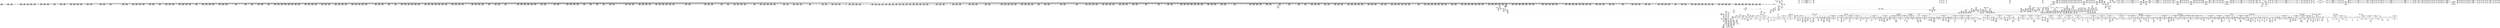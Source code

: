 digraph {
	CE0x5861890 [shape=record,shape=Mrecord,label="{CE0x5861890|2472:_%struct.cred*,_:_CRE_80,84_|*MultipleSource*|Function::task_sid&Arg::task::|Function::current_has_perm&Arg::tsk::|Function::selinux_task_movememory&Arg::p::|security/selinux/hooks.c,208}"]
	CE0x590e6c0 [shape=record,shape=Mrecord,label="{CE0x590e6c0|rcu_lock_acquire:bb|*SummSource*}"]
	CE0x590d270 [shape=record,shape=Mrecord,label="{CE0x590d270|rcu_lock_release:tmp6|*SummSource*}"]
	CE0x58ead30 [shape=record,shape=Mrecord,label="{CE0x58ead30|task_sid:tmp23|security/selinux/hooks.c,208|*SummSource*}"]
	CE0x5890b90 [shape=record,shape=Mrecord,label="{CE0x5890b90|2472:_%struct.cred*,_:_CRE_32,40_|*MultipleSource*|Function::task_sid&Arg::task::|Function::current_has_perm&Arg::tsk::|Function::selinux_task_movememory&Arg::p::|security/selinux/hooks.c,208}"]
	CE0x5882320 [shape=record,shape=Mrecord,label="{CE0x5882320|current_sid:tmp22|security/selinux/hooks.c,218|*SummSource*}"]
	CE0x592d0e0 [shape=record,shape=Mrecord,label="{CE0x592d0e0|0:_i8,_:_GCMR_rcu_read_unlock.__warned_internal_global_i8_0,_section_.data.unlikely_,_align_1:_elem_0:default:}"]
	CE0x59a5580 [shape=record,shape=Mrecord,label="{CE0x59a5580|i64*_getelementptr_inbounds_(_4_x_i64_,_4_x_i64_*___llvm_gcov_ctr135,_i64_0,_i64_2)|*Constant*|*SummSource*}"]
	CE0x584f400 [shape=record,shape=Mrecord,label="{CE0x584f400|_ret_%struct.task_struct*_%tmp4,_!dbg_!27714|./arch/x86/include/asm/current.h,14}"]
	CE0x58de6a0 [shape=record,shape=Mrecord,label="{CE0x58de6a0|2472:_%struct.cred*,_:_CRE_6448,6456_|*MultipleSource*|Function::task_sid&Arg::task::|Function::current_has_perm&Arg::tsk::|Function::selinux_task_movememory&Arg::p::|security/selinux/hooks.c,208}"]
	CE0x58d44f0 [shape=record,shape=Mrecord,label="{CE0x58d44f0|2472:_%struct.cred*,_:_CRE_5984,5992_|*MultipleSource*|Function::task_sid&Arg::task::|Function::current_has_perm&Arg::tsk::|Function::selinux_task_movememory&Arg::p::|security/selinux/hooks.c,208}"]
	CE0x58b3d00 [shape=record,shape=Mrecord,label="{CE0x58b3d00|2472:_%struct.cred*,_:_CRE_772,776_|*MultipleSource*|Function::task_sid&Arg::task::|Function::current_has_perm&Arg::tsk::|Function::selinux_task_movememory&Arg::p::|security/selinux/hooks.c,208}"]
	CE0x58a14a0 [shape=record,shape=Mrecord,label="{CE0x58a14a0|2472:_%struct.cred*,_:_CRE_240,248_|*MultipleSource*|Function::task_sid&Arg::task::|Function::current_has_perm&Arg::tsk::|Function::selinux_task_movememory&Arg::p::|security/selinux/hooks.c,208}"]
	CE0x5832950 [shape=record,shape=Mrecord,label="{CE0x5832950|rcu_read_lock:entry|*SummSource*}"]
	CE0x58809b0 [shape=record,shape=Mrecord,label="{CE0x58809b0|0:_i32,_4:_i32,_8:_i32,_12:_i32,_:_CMRE_4,8_|*MultipleSource*|security/selinux/hooks.c,218|security/selinux/hooks.c,218|security/selinux/hooks.c,220}"]
	CE0x58b2d00 [shape=record,shape=Mrecord,label="{CE0x58b2d00|2472:_%struct.cred*,_:_CRE_712,720_|*MultipleSource*|Function::task_sid&Arg::task::|Function::current_has_perm&Arg::tsk::|Function::selinux_task_movememory&Arg::p::|security/selinux/hooks.c,208}"]
	CE0x58fc4d0 [shape=record,shape=Mrecord,label="{CE0x58fc4d0|task_sid:tmp26|security/selinux/hooks.c,208|*SummSink*}"]
	CE0x58daab0 [shape=record,shape=Mrecord,label="{CE0x58daab0|2472:_%struct.cred*,_:_CRE_6328,6329_}"]
	CE0x5890670 [shape=record,shape=Mrecord,label="{CE0x5890670|2472:_%struct.cred*,_:_CRE_72,76_|*MultipleSource*|Function::task_sid&Arg::task::|Function::current_has_perm&Arg::tsk::|Function::selinux_task_movememory&Arg::p::|security/selinux/hooks.c,208}"]
	CE0x5862690 [shape=record,shape=Mrecord,label="{CE0x5862690|current_sid:tmp19|security/selinux/hooks.c,218|*SummSink*}"]
	CE0x58377f0 [shape=record,shape=Mrecord,label="{CE0x58377f0|cred_sid:tmp4|*LoadInst*|security/selinux/hooks.c,196}"]
	CE0x5898d00 [shape=record,shape=Mrecord,label="{CE0x5898d00|_call_void_asm_addl_$1,_%gs:$0_,_*m,ri,*m,_dirflag_,_fpsr_,_flags_(i32*___preempt_count,_i32_%sub,_i32*___preempt_count)_#3,_!dbg_!27717,_!srcloc_!27718|./arch/x86/include/asm/preempt.h,77|*SummSource*}"]
	CE0x590dc50 [shape=record,shape=Mrecord,label="{CE0x590dc50|i64*_getelementptr_inbounds_(_4_x_i64_,_4_x_i64_*___llvm_gcov_ctr133,_i64_0,_i64_2)|*Constant*|*SummSource*}"]
	CE0x5841e80 [shape=record,shape=Mrecord,label="{CE0x5841e80|GLOBAL:current_sid|*Constant*}"]
	CE0x5915740 [shape=record,shape=Mrecord,label="{CE0x5915740|rcu_read_unlock:tmp13|include/linux/rcupdate.h,933|*SummSink*}"]
	CE0x58ecfd0 [shape=record,shape=Mrecord,label="{CE0x58ecfd0|i64*_getelementptr_inbounds_(_13_x_i64_,_13_x_i64_*___llvm_gcov_ctr126,_i64_0,_i64_9)|*Constant*|*SummSource*}"]
	CE0x5901390 [shape=record,shape=Mrecord,label="{CE0x5901390|task_sid:tmp8|security/selinux/hooks.c,208|*SummSource*}"]
	CE0x58a34b0 [shape=record,shape=Mrecord,label="{CE0x58a34b0|get_current:tmp3}"]
	CE0x5839610 [shape=record,shape=Mrecord,label="{CE0x5839610|cred_sid:tmp2}"]
	CE0x58b16b0 [shape=record,shape=Mrecord,label="{CE0x58b16b0|task_sid:tmp19|security/selinux/hooks.c,208|*SummSink*}"]
	CE0x5853b90 [shape=record,shape=Mrecord,label="{CE0x5853b90|current_sid:tmp3}"]
	CE0x58ad130 [shape=record,shape=Mrecord,label="{CE0x58ad130|rcu_read_lock:tmp18|include/linux/rcupdate.h,882|*SummSource*}"]
	CE0x59a6800 [shape=record,shape=Mrecord,label="{CE0x59a6800|__preempt_count_add:tmp6|./arch/x86/include/asm/preempt.h,73|*SummSource*}"]
	CE0x58e2db0 [shape=record,shape=Mrecord,label="{CE0x58e2db0|2472:_%struct.cred*,_:_CRE_6660,6664_|*MultipleSource*|Function::task_sid&Arg::task::|Function::current_has_perm&Arg::tsk::|Function::selinux_task_movememory&Arg::p::|security/selinux/hooks.c,208}"]
	CE0x58be540 [shape=record,shape=Mrecord,label="{CE0x58be540|2472:_%struct.cred*,_:_CRE_2400,2408_|*MultipleSource*|Function::task_sid&Arg::task::|Function::current_has_perm&Arg::tsk::|Function::selinux_task_movememory&Arg::p::|security/selinux/hooks.c,208}"]
	CE0x5840300 [shape=record,shape=Mrecord,label="{CE0x5840300|i32_2|*Constant*|*SummSource*}"]
	CE0x5854080 [shape=record,shape=Mrecord,label="{CE0x5854080|_call_void_mcount()_#3|*SummSource*}"]
	CE0x58d4030 [shape=record,shape=Mrecord,label="{CE0x58d4030|2472:_%struct.cred*,_:_CRE_5968,5976_|*MultipleSource*|Function::task_sid&Arg::task::|Function::current_has_perm&Arg::tsk::|Function::selinux_task_movememory&Arg::p::|security/selinux/hooks.c,208}"]
	CE0x5914260 [shape=record,shape=Mrecord,label="{CE0x5914260|__rcu_read_lock:tmp5|include/linux/rcupdate.h,239|*SummSource*}"]
	CE0x5898670 [shape=record,shape=Mrecord,label="{CE0x5898670|__preempt_count_sub:tmp5|./arch/x86/include/asm/preempt.h,77|*SummSource*}"]
	CE0x5893320 [shape=record,shape=Mrecord,label="{CE0x5893320|task_sid:do.end6}"]
	CE0x58d7e20 [shape=record,shape=Mrecord,label="{CE0x58d7e20|2472:_%struct.cred*,_:_CRE_6290,6291_}"]
	CE0x583eae0 [shape=record,shape=Mrecord,label="{CE0x583eae0|task_sid:entry|*SummSource*}"]
	CE0x58abf00 [shape=record,shape=Mrecord,label="{CE0x58abf00|rcu_read_lock:tmp16|include/linux/rcupdate.h,882|*SummSource*}"]
	CE0x58b05d0 [shape=record,shape=Mrecord,label="{CE0x58b05d0|i64*_getelementptr_inbounds_(_13_x_i64_,_13_x_i64_*___llvm_gcov_ctr126,_i64_0,_i64_8)|*Constant*|*SummSource*}"]
	CE0x58d6fb0 [shape=record,shape=Mrecord,label="{CE0x58d6fb0|2472:_%struct.cred*,_:_CRE_6248,6256_|*MultipleSource*|Function::task_sid&Arg::task::|Function::current_has_perm&Arg::tsk::|Function::selinux_task_movememory&Arg::p::|security/selinux/hooks.c,208}"]
	CE0x5914a80 [shape=record,shape=Mrecord,label="{CE0x5914a80|__rcu_read_lock:tmp3}"]
	CE0x5965790 [shape=record,shape=Mrecord,label="{CE0x5965790|__rcu_read_unlock:tmp1}"]
	CE0x58b5e10 [shape=record,shape=Mrecord,label="{CE0x58b5e10|2472:_%struct.cred*,_:_CRE_1896,1900_|*MultipleSource*|Function::task_sid&Arg::task::|Function::current_has_perm&Arg::tsk::|Function::selinux_task_movememory&Arg::p::|security/selinux/hooks.c,208}"]
	CE0x58fcc10 [shape=record,shape=Mrecord,label="{CE0x58fcc10|GLOBAL:cred_sid|*Constant*}"]
	CE0x5853560 [shape=record,shape=Mrecord,label="{CE0x5853560|_call_void_mcount()_#3|*SummSink*}"]
	CE0x58a5670 [shape=record,shape=Mrecord,label="{CE0x58a5670|2472:_%struct.cred*,_:_CRE_280,288_|*MultipleSource*|Function::task_sid&Arg::task::|Function::current_has_perm&Arg::tsk::|Function::selinux_task_movememory&Arg::p::|security/selinux/hooks.c,208}"]
	CE0x5857920 [shape=record,shape=Mrecord,label="{CE0x5857920|current_has_perm:tmp3}"]
	CE0x592ddf0 [shape=record,shape=Mrecord,label="{CE0x592ddf0|_ret_void,_!dbg_!27719|./arch/x86/include/asm/preempt.h,73|*SummSink*}"]
	CE0x59777d0 [shape=record,shape=Mrecord,label="{CE0x59777d0|__rcu_read_unlock:bb|*SummSink*}"]
	CE0x584f130 [shape=record,shape=Mrecord,label="{CE0x584f130|get_current:entry|*SummSink*}"]
	CE0x5893430 [shape=record,shape=Mrecord,label="{CE0x5893430|get_current:bb|*SummSource*}"]
	CE0x584f4a0 [shape=record,shape=Mrecord,label="{CE0x584f4a0|_ret_%struct.task_struct*_%tmp4,_!dbg_!27714|./arch/x86/include/asm/current.h,14|*SummSink*}"]
	CE0x5885a40 [shape=record,shape=Mrecord,label="{CE0x5885a40|i32_77|*Constant*|*SummSink*}"]
	CE0x58e6cb0 [shape=record,shape=Mrecord,label="{CE0x58e6cb0|task_sid:tmp11|security/selinux/hooks.c,208}"]
	CE0x58ef490 [shape=record,shape=Mrecord,label="{CE0x58ef490|rcu_read_lock:tmp7|include/linux/rcupdate.h,882|*SummSink*}"]
	CE0x58e87e0 [shape=record,shape=Mrecord,label="{CE0x58e87e0|task_sid:tobool4|security/selinux/hooks.c,208|*SummSink*}"]
	CE0x5926280 [shape=record,shape=Mrecord,label="{CE0x5926280|rcu_read_unlock:tmp16|include/linux/rcupdate.h,933|*SummSink*}"]
	CE0x58eff20 [shape=record,shape=Mrecord,label="{CE0x58eff20|GLOBAL:__llvm_gcov_ctr132|Global_var:__llvm_gcov_ctr132|*SummSource*}"]
	CE0x58b3380 [shape=record,shape=Mrecord,label="{CE0x58b3380|2472:_%struct.cred*,_:_CRE_736,744_|*MultipleSource*|Function::task_sid&Arg::task::|Function::current_has_perm&Arg::tsk::|Function::selinux_task_movememory&Arg::p::|security/selinux/hooks.c,208}"]
	CE0x5837bd0 [shape=record,shape=Mrecord,label="{CE0x5837bd0|GLOBAL:rcu_read_lock|*Constant*|*SummSource*}"]
	CE0x5929550 [shape=record,shape=Mrecord,label="{CE0x5929550|rcu_read_unlock:tmp2|*SummSink*}"]
	CE0x59291e0 [shape=record,shape=Mrecord,label="{CE0x59291e0|rcu_lock_acquire:tmp3}"]
	CE0x58e3240 [shape=record,shape=Mrecord,label="{CE0x58e3240|2472:_%struct.cred*,_:_CRE_6672,6680_|*MultipleSource*|Function::task_sid&Arg::task::|Function::current_has_perm&Arg::tsk::|Function::selinux_task_movememory&Arg::p::|security/selinux/hooks.c,208}"]
	CE0x5988e50 [shape=record,shape=Mrecord,label="{CE0x5988e50|__preempt_count_sub:tmp6|./arch/x86/include/asm/preempt.h,78}"]
	CE0x6a9ca70 [shape=record,shape=Mrecord,label="{CE0x6a9ca70|GLOBAL:current_has_perm|*Constant*}"]
	CE0x58857b0 [shape=record,shape=Mrecord,label="{CE0x58857b0|task_sid:real_cred|security/selinux/hooks.c,208|*SummSink*}"]
	CE0x5852fe0 [shape=record,shape=Mrecord,label="{CE0x5852fe0|current_sid:tobool|security/selinux/hooks.c,218|*SummSource*}"]
	CE0x59222c0 [shape=record,shape=Mrecord,label="{CE0x59222c0|rcu_read_lock:tmp21|include/linux/rcupdate.h,884|*SummSink*}"]
	CE0x58ebca0 [shape=record,shape=Mrecord,label="{CE0x58ebca0|task_sid:tmp26|security/selinux/hooks.c,208}"]
	CE0x58322b0 [shape=record,shape=Mrecord,label="{CE0x58322b0|2472:_%struct.cred*,_:_CRE_216,224_|*MultipleSource*|Function::task_sid&Arg::task::|Function::current_has_perm&Arg::tsk::|Function::selinux_task_movememory&Arg::p::|security/selinux/hooks.c,208}"]
	CE0x58c4240 [shape=record,shape=Mrecord,label="{CE0x58c4240|2472:_%struct.cred*,_:_CRE_2712,2720_|*MultipleSource*|Function::task_sid&Arg::task::|Function::current_has_perm&Arg::tsk::|Function::selinux_task_movememory&Arg::p::|security/selinux/hooks.c,208}"]
	CE0x5928080 [shape=record,shape=Mrecord,label="{CE0x5928080|rcu_read_unlock:tmp15|include/linux/rcupdate.h,933}"]
	CE0x598f490 [shape=record,shape=Mrecord,label="{CE0x598f490|_call_void_mcount()_#3|*SummSource*}"]
	CE0x5842140 [shape=record,shape=Mrecord,label="{CE0x5842140|GLOBAL:current_sid|*Constant*|*SummSource*}"]
	CE0x593c500 [shape=record,shape=Mrecord,label="{CE0x593c500|rcu_read_unlock:tmp19|include/linux/rcupdate.h,933|*SummSink*}"]
	CE0x593d030 [shape=record,shape=Mrecord,label="{CE0x593d030|i64*_getelementptr_inbounds_(_11_x_i64_,_11_x_i64_*___llvm_gcov_ctr132,_i64_0,_i64_10)|*Constant*}"]
	CE0x5932a90 [shape=record,shape=Mrecord,label="{CE0x5932a90|rcu_lock_acquire:tmp6}"]
	CE0x58bb130 [shape=record,shape=Mrecord,label="{CE0x58bb130|2472:_%struct.cred*,_:_CRE_2160,2168_|*MultipleSource*|Function::task_sid&Arg::task::|Function::current_has_perm&Arg::tsk::|Function::selinux_task_movememory&Arg::p::|security/selinux/hooks.c,208}"]
	CE0x58424e0 [shape=record,shape=Mrecord,label="{CE0x58424e0|current_sid:entry|*SummSource*}"]
	CE0x593af20 [shape=record,shape=Mrecord,label="{CE0x593af20|i32_934|*Constant*|*SummSource*}"]
	CE0x5893ba0 [shape=record,shape=Mrecord,label="{CE0x5893ba0|_call_void_mcount()_#3|*SummSource*}"]
	CE0x5935080 [shape=record,shape=Mrecord,label="{CE0x5935080|GLOBAL:__preempt_count_add|*Constant*|*SummSink*}"]
	CE0x58da4c0 [shape=record,shape=Mrecord,label="{CE0x58da4c0|2472:_%struct.cred*,_:_CRE_6323,6324_}"]
	CE0x58859d0 [shape=record,shape=Mrecord,label="{CE0x58859d0|i32_77|*Constant*|*SummSource*}"]
	CE0x5853670 [shape=record,shape=Mrecord,label="{CE0x5853670|current_has_perm:tmp1|*SummSource*}"]
	CE0x58d97b0 [shape=record,shape=Mrecord,label="{CE0x58d97b0|2472:_%struct.cred*,_:_CRE_6312,6313_}"]
	CE0x5923070 [shape=record,shape=Mrecord,label="{CE0x5923070|cred_sid:bb|*SummSink*}"]
	CE0x590f4b0 [shape=record,shape=Mrecord,label="{CE0x590f4b0|__rcu_read_lock:bb|*SummSource*}"]
	CE0x5893180 [shape=record,shape=Mrecord,label="{CE0x5893180|task_sid:if.end|*SummSource*}"]
	CE0x5861a50 [shape=record,shape=Mrecord,label="{CE0x5861a50|COLLAPSED:_GCMRE___llvm_gcov_ctr125_internal_global_11_x_i64_zeroinitializer:_elem_0:default:}"]
	CE0x58cac60 [shape=record,shape=Mrecord,label="{CE0x58cac60|2472:_%struct.cred*,_:_CRE_2938,2939_}"]
	CE0x585f460 [shape=record,shape=Mrecord,label="{CE0x585f460|current_sid:tmp10|security/selinux/hooks.c,218}"]
	CE0x5963d80 [shape=record,shape=Mrecord,label="{CE0x5963d80|i64*_getelementptr_inbounds_(_4_x_i64_,_4_x_i64_*___llvm_gcov_ctr130,_i64_0,_i64_2)|*Constant*|*SummSink*}"]
	CE0x58a6090 [shape=record,shape=Mrecord,label="{CE0x58a6090|task_sid:land.lhs.true2}"]
	CE0x585d8f0 [shape=record,shape=Mrecord,label="{CE0x585d8f0|i32_0|*Constant*|*SummSource*}"]
	CE0x58d6af0 [shape=record,shape=Mrecord,label="{CE0x58d6af0|2472:_%struct.cred*,_:_CRE_6232,6240_|*MultipleSource*|Function::task_sid&Arg::task::|Function::current_has_perm&Arg::tsk::|Function::selinux_task_movememory&Arg::p::|security/selinux/hooks.c,208}"]
	CE0x5897040 [shape=record,shape=Mrecord,label="{CE0x5897040|GLOBAL:current_task|Global_var:current_task|*SummSource*}"]
	CE0x585cc40 [shape=record,shape=Mrecord,label="{CE0x585cc40|current_sid:tmp2}"]
	CE0x58a5190 [shape=record,shape=Mrecord,label="{CE0x58a5190|rcu_read_lock:tobool|include/linux/rcupdate.h,882|*SummSource*}"]
	CE0x583c350 [shape=record,shape=Mrecord,label="{CE0x583c350|avc_has_perm:auditdata|Function::avc_has_perm&Arg::auditdata::|*SummSource*}"]
	CE0x593eca0 [shape=record,shape=Mrecord,label="{CE0x593eca0|rcu_lock_release:entry|*SummSource*}"]
	CE0x598b9f0 [shape=record,shape=Mrecord,label="{CE0x598b9f0|__preempt_count_sub:sub|./arch/x86/include/asm/preempt.h,77|*SummSink*}"]
	CE0x5884cf0 [shape=record,shape=Mrecord,label="{CE0x5884cf0|task_sid:do.end}"]
	CE0x58d8f60 [shape=record,shape=Mrecord,label="{CE0x58d8f60|2472:_%struct.cred*,_:_CRE_6305,6306_}"]
	CE0x58ed8b0 [shape=record,shape=Mrecord,label="{CE0x58ed8b0|task_sid:tmp20|security/selinux/hooks.c,208|*SummSource*}"]
	CE0x586e880 [shape=record,shape=Mrecord,label="{CE0x586e880|current_sid:tmp17|security/selinux/hooks.c,218}"]
	CE0x59289c0 [shape=record,shape=Mrecord,label="{CE0x59289c0|__rcu_read_lock:tmp1|*SummSource*}"]
	CE0x5852460 [shape=record,shape=Mrecord,label="{CE0x5852460|current_sid:if.then|*SummSink*}"]
	CE0x584f1c0 [shape=record,shape=Mrecord,label="{CE0x584f1c0|_ret_%struct.task_struct*_%tmp4,_!dbg_!27714|./arch/x86/include/asm/current.h,14|*SummSource*}"]
	CE0x5900090 [shape=record,shape=Mrecord,label="{CE0x5900090|task_sid:tobool|security/selinux/hooks.c,208|*SummSink*}"]
	CE0x59021a0 [shape=record,shape=Mrecord,label="{CE0x59021a0|task_sid:tmp9|security/selinux/hooks.c,208|*SummSink*}"]
	CE0x583e970 [shape=record,shape=Mrecord,label="{CE0x583e970|task_sid:entry}"]
	CE0x58d2380 [shape=record,shape=Mrecord,label="{CE0x58d2380|2472:_%struct.cred*,_:_CRE_5872,5880_|*MultipleSource*|Function::task_sid&Arg::task::|Function::current_has_perm&Arg::tsk::|Function::selinux_task_movememory&Arg::p::|security/selinux/hooks.c,208}"]
	CE0x596a3a0 [shape=record,shape=Mrecord,label="{CE0x596a3a0|__preempt_count_sub:do.end|*SummSink*}"]
	CE0x584b200 [shape=record,shape=Mrecord,label="{CE0x584b200|i16_2|*Constant*|*SummSink*}"]
	CE0x58d12e0 [shape=record,shape=Mrecord,label="{CE0x58d12e0|2472:_%struct.cred*,_:_CRE_3148,3152_|*MultipleSource*|Function::task_sid&Arg::task::|Function::current_has_perm&Arg::tsk::|Function::selinux_task_movememory&Arg::p::|security/selinux/hooks.c,208}"]
	CE0x58d98e0 [shape=record,shape=Mrecord,label="{CE0x58d98e0|2472:_%struct.cred*,_:_CRE_6313,6314_}"]
	CE0x5849d60 [shape=record,shape=Mrecord,label="{CE0x5849d60|2472:_%struct.cred*,_:_CRE_690,691_}"]
	CE0x58d04a0 [shape=record,shape=Mrecord,label="{CE0x58d04a0|2472:_%struct.cred*,_:_CRE_3116,3120_|*MultipleSource*|Function::task_sid&Arg::task::|Function::current_has_perm&Arg::tsk::|Function::selinux_task_movememory&Arg::p::|security/selinux/hooks.c,208}"]
	CE0x5884ea0 [shape=record,shape=Mrecord,label="{CE0x5884ea0|_call_void_rcu_read_lock()_#10,_!dbg_!27712|security/selinux/hooks.c,207|*SummSource*}"]
	CE0x5931340 [shape=record,shape=Mrecord,label="{CE0x5931340|rcu_read_unlock:tmp|*SummSource*}"]
	CE0x5866290 [shape=record,shape=Mrecord,label="{CE0x5866290|2472:_%struct.cred*,_:_CRE_272,280_|*MultipleSource*|Function::task_sid&Arg::task::|Function::current_has_perm&Arg::tsk::|Function::selinux_task_movememory&Arg::p::|security/selinux/hooks.c,208}"]
	CE0x58cfd80 [shape=record,shape=Mrecord,label="{CE0x58cfd80|2472:_%struct.cred*,_:_CRE_3104,3108_|*MultipleSource*|Function::task_sid&Arg::task::|Function::current_has_perm&Arg::tsk::|Function::selinux_task_movememory&Arg::p::|security/selinux/hooks.c,208}"]
	CE0x583c520 [shape=record,shape=Mrecord,label="{CE0x583c520|_ret_i32_%retval.0,_!dbg_!27728|security/selinux/avc.c,775|*SummSource*}"]
	CE0x5857540 [shape=record,shape=Mrecord,label="{CE0x5857540|current_has_perm:tmp2|*SummSource*}"]
	CE0x593d930 [shape=record,shape=Mrecord,label="{CE0x593d930|rcu_read_unlock:tmp22|include/linux/rcupdate.h,935|*SummSource*}"]
	CE0x59254c0 [shape=record,shape=Mrecord,label="{CE0x59254c0|rcu_read_unlock:tmp8|include/linux/rcupdate.h,933}"]
	CE0x5899830 [shape=record,shape=Mrecord,label="{CE0x5899830|rcu_read_unlock:land.lhs.true|*SummSink*}"]
	CE0x5858cb0 [shape=record,shape=Mrecord,label="{CE0x5858cb0|current_sid:tmp4|security/selinux/hooks.c,218|*SummSource*}"]
	CE0x5855980 [shape=record,shape=Mrecord,label="{CE0x5855980|current_sid:tmp12|security/selinux/hooks.c,218|*SummSource*}"]
	CE0x58bcb20 [shape=record,shape=Mrecord,label="{CE0x58bcb20|2472:_%struct.cred*,_:_CRE_2312,2320_|*MultipleSource*|Function::task_sid&Arg::task::|Function::current_has_perm&Arg::tsk::|Function::selinux_task_movememory&Arg::p::|security/selinux/hooks.c,208}"]
	CE0x58534c0 [shape=record,shape=Mrecord,label="{CE0x58534c0|_call_void_mcount()_#3|*SummSource*}"]
	CE0x5865040 [shape=record,shape=Mrecord,label="{CE0x5865040|cred_sid:security|security/selinux/hooks.c,196}"]
	CE0x5869b70 [shape=record,shape=Mrecord,label="{CE0x5869b70|rcu_read_lock:tmp1|*SummSink*}"]
	CE0x584ba30 [shape=record,shape=Mrecord,label="{CE0x584ba30|current_sid:tmp10|security/selinux/hooks.c,218|*SummSource*}"]
	CE0x5912210 [shape=record,shape=Mrecord,label="{CE0x5912210|i64*_getelementptr_inbounds_(_4_x_i64_,_4_x_i64_*___llvm_gcov_ctr128,_i64_0,_i64_1)|*Constant*}"]
	CE0x584fb60 [shape=record,shape=Mrecord,label="{CE0x584fb60|COLLAPSED:_GCMRE_current_task_external_global_%struct.task_struct*:_elem_0::|security/selinux/hooks.c,218}"]
	"CONST[source:0(mediator),value:2(dynamic)][purpose:{object}]"
	CE0x5838b20 [shape=record,shape=Mrecord,label="{CE0x5838b20|rcu_read_lock:tmp3|*SummSink*}"]
	CE0x58d4750 [shape=record,shape=Mrecord,label="{CE0x58d4750|2472:_%struct.cred*,_:_CRE_5992,6000_|*MultipleSource*|Function::task_sid&Arg::task::|Function::current_has_perm&Arg::tsk::|Function::selinux_task_movememory&Arg::p::|security/selinux/hooks.c,208}"]
	CE0x59b52c0 [shape=record,shape=Mrecord,label="{CE0x59b52c0|__preempt_count_sub:tmp}"]
	CE0x5867cc0 [shape=record,shape=Mrecord,label="{CE0x5867cc0|GLOBAL:lockdep_rcu_suspicious|*Constant*|*SummSink*}"]
	CE0x58d8e30 [shape=record,shape=Mrecord,label="{CE0x58d8e30|2472:_%struct.cred*,_:_CRE_6304,6305_}"]
	CE0x583b0b0 [shape=record,shape=Mrecord,label="{CE0x583b0b0|i64*_getelementptr_inbounds_(_11_x_i64_,_11_x_i64_*___llvm_gcov_ctr125,_i64_0,_i64_8)|*Constant*|*SummSink*}"]
	CE0x585ae30 [shape=record,shape=Mrecord,label="{CE0x585ae30|current_has_perm:tmp1|*SummSink*}"]
	CE0x584c400 [shape=record,shape=Mrecord,label="{CE0x584c400|current_sid:if.end}"]
	CE0x58e82a0 [shape=record,shape=Mrecord,label="{CE0x58e82a0|task_sid:tobool4|security/selinux/hooks.c,208|*SummSource*}"]
	CE0x59913f0 [shape=record,shape=Mrecord,label="{CE0x59913f0|__preempt_count_add:bb}"]
	CE0x589e5e0 [shape=record,shape=Mrecord,label="{CE0x589e5e0|2472:_%struct.cred*,_:_CRE_104,112_|*MultipleSource*|Function::task_sid&Arg::task::|Function::current_has_perm&Arg::tsk::|Function::selinux_task_movememory&Arg::p::|security/selinux/hooks.c,208}"]
	CE0x593b6a0 [shape=record,shape=Mrecord,label="{CE0x593b6a0|i8*_getelementptr_inbounds_(_44_x_i8_,_44_x_i8_*_.str47,_i32_0,_i32_0)|*Constant*}"]
	CE0x58bac70 [shape=record,shape=Mrecord,label="{CE0x58bac70|2472:_%struct.cred*,_:_CRE_2144,2152_|*MultipleSource*|Function::task_sid&Arg::task::|Function::current_has_perm&Arg::tsk::|Function::selinux_task_movememory&Arg::p::|security/selinux/hooks.c,208}"]
	CE0x58ad420 [shape=record,shape=Mrecord,label="{CE0x58ad420|i8_1|*Constant*}"]
	CE0x58a2300 [shape=record,shape=Mrecord,label="{CE0x58a2300|2472:_%struct.cred*,_:_CRE_328,336_|*MultipleSource*|Function::task_sid&Arg::task::|Function::current_has_perm&Arg::tsk::|Function::selinux_task_movememory&Arg::p::|security/selinux/hooks.c,208}"]
	CE0x58b1780 [shape=record,shape=Mrecord,label="{CE0x58b1780|_call_void_lockdep_rcu_suspicious(i8*_getelementptr_inbounds_(_25_x_i8_,_25_x_i8_*_.str3,_i32_0,_i32_0),_i32_208,_i8*_getelementptr_inbounds_(_41_x_i8_,_41_x_i8_*_.str44,_i32_0,_i32_0))_#10,_!dbg_!27732|security/selinux/hooks.c,208|*SummSource*}"]
	CE0x589d930 [shape=record,shape=Mrecord,label="{CE0x589d930|rcu_lock_acquire:map|Function::rcu_lock_acquire&Arg::map::|*SummSource*}"]
	CE0x5901fd0 [shape=record,shape=Mrecord,label="{CE0x5901fd0|task_sid:tobool1|security/selinux/hooks.c,208}"]
	CE0x5988bd0 [shape=record,shape=Mrecord,label="{CE0x5988bd0|GLOBAL:__preempt_count|Global_var:__preempt_count|*SummSink*}"]
	CE0x588fee0 [shape=record,shape=Mrecord,label="{CE0x588fee0|i64*_getelementptr_inbounds_(_2_x_i64_,_2_x_i64_*___llvm_gcov_ctr131,_i64_0,_i64_1)|*Constant*|*SummSink*}"]
	CE0x58c8490 [shape=record,shape=Mrecord,label="{CE0x58c8490|2472:_%struct.cred*,_:_CRE_2905,2906_}"]
	CE0x59299d0 [shape=record,shape=Mrecord,label="{CE0x59299d0|__rcu_read_lock:tmp6|include/linux/rcupdate.h,240|*SummSink*}"]
	CE0x5865b00 [shape=record,shape=Mrecord,label="{CE0x5865b00|i64*_getelementptr_inbounds_(_2_x_i64_,_2_x_i64_*___llvm_gcov_ctr131,_i64_0,_i64_1)|*Constant*}"]
	CE0x58633d0 [shape=record,shape=Mrecord,label="{CE0x58633d0|task_sid:tmp2|*SummSink*}"]
	CE0x58cf8c0 [shape=record,shape=Mrecord,label="{CE0x58cf8c0|2472:_%struct.cred*,_:_CRE_3088,3096_|*MultipleSource*|Function::task_sid&Arg::task::|Function::current_has_perm&Arg::tsk::|Function::selinux_task_movememory&Arg::p::|security/selinux/hooks.c,208}"]
	CE0x5908af0 [shape=record,shape=Mrecord,label="{CE0x5908af0|rcu_lock_acquire:tmp5|include/linux/rcupdate.h,418|*SummSink*}"]
	CE0x58cd130 [shape=record,shape=Mrecord,label="{CE0x58cd130|2472:_%struct.cred*,_:_CRE_2969,2970_}"]
	CE0x58add00 [shape=record,shape=Mrecord,label="{CE0x58add00|rcu_read_unlock:tmp2}"]
	CE0x58df250 [shape=record,shape=Mrecord,label="{CE0x58df250|2472:_%struct.cred*,_:_CRE_6476,6480_|*MultipleSource*|Function::task_sid&Arg::task::|Function::current_has_perm&Arg::tsk::|Function::selinux_task_movememory&Arg::p::|security/selinux/hooks.c,208}"]
	CE0x58a97a0 [shape=record,shape=Mrecord,label="{CE0x58a97a0|i64*_getelementptr_inbounds_(_2_x_i64_,_2_x_i64_*___llvm_gcov_ctr131,_i64_0,_i64_0)|*Constant*|*SummSink*}"]
	CE0x58b6a20 [shape=record,shape=Mrecord,label="{CE0x58b6a20|2472:_%struct.cred*,_:_CRE_1936,1944_|*MultipleSource*|Function::task_sid&Arg::task::|Function::current_has_perm&Arg::tsk::|Function::selinux_task_movememory&Arg::p::|security/selinux/hooks.c,208}"]
	CE0x59784a0 [shape=record,shape=Mrecord,label="{CE0x59784a0|i64*_getelementptr_inbounds_(_4_x_i64_,_4_x_i64_*___llvm_gcov_ctr134,_i64_0,_i64_0)|*Constant*|*SummSink*}"]
	CE0x5847620 [shape=record,shape=Mrecord,label="{CE0x5847620|i64_1|*Constant*|*SummSink*}"]
	CE0x5908980 [shape=record,shape=Mrecord,label="{CE0x5908980|rcu_lock_acquire:tmp5|include/linux/rcupdate.h,418|*SummSource*}"]
	CE0x5880490 [shape=record,shape=Mrecord,label="{CE0x5880490|current_sid:tmp19|security/selinux/hooks.c,218|*SummSource*}"]
	CE0x5921f50 [shape=record,shape=Mrecord,label="{CE0x5921f50|rcu_read_lock:tmp21|include/linux/rcupdate.h,884|*SummSource*}"]
	CE0x5925350 [shape=record,shape=Mrecord,label="{CE0x5925350|GLOBAL:rcu_read_unlock.__warned|Global_var:rcu_read_unlock.__warned|*SummSink*}"]
	CE0x58da130 [shape=record,shape=Mrecord,label="{CE0x58da130|2472:_%struct.cred*,_:_CRE_6320,6321_}"]
	CE0x5923540 [shape=record,shape=Mrecord,label="{CE0x5923540|cred_sid:tmp5|security/selinux/hooks.c,196|*SummSource*}"]
	CE0x5866fd0 [shape=record,shape=Mrecord,label="{CE0x5866fd0|i64*_getelementptr_inbounds_(_11_x_i64_,_11_x_i64_*___llvm_gcov_ctr125,_i64_0,_i64_0)|*Constant*|*SummSink*}"]
	CE0x5832d60 [shape=record,shape=Mrecord,label="{CE0x5832d60|current_sid:tmp8|security/selinux/hooks.c,218|*SummSink*}"]
	CE0x5841d70 [shape=record,shape=Mrecord,label="{CE0x5841d70|current_has_perm:call|security/selinux/hooks.c,1542|*SummSink*}"]
	CE0x5863e40 [shape=record,shape=Mrecord,label="{CE0x5863e40|2472:_%struct.cred*,_:_CRE_20,24_|*MultipleSource*|Function::task_sid&Arg::task::|Function::current_has_perm&Arg::tsk::|Function::selinux_task_movememory&Arg::p::|security/selinux/hooks.c,208}"]
	CE0x5855b00 [shape=record,shape=Mrecord,label="{CE0x5855b00|current_sid:tmp12|security/selinux/hooks.c,218|*SummSink*}"]
	CE0x59011a0 [shape=record,shape=Mrecord,label="{CE0x59011a0|task_sid:tmp7|security/selinux/hooks.c,208|*SummSink*}"]
	CE0x583b360 [shape=record,shape=Mrecord,label="{CE0x583b360|i64*_getelementptr_inbounds_(_11_x_i64_,_11_x_i64_*___llvm_gcov_ctr125,_i64_0,_i64_8)|*Constant*|*SummSource*}"]
	CE0x58be080 [shape=record,shape=Mrecord,label="{CE0x58be080|2472:_%struct.cred*,_:_CRE_2384,2392_|*MultipleSource*|Function::task_sid&Arg::task::|Function::current_has_perm&Arg::tsk::|Function::selinux_task_movememory&Arg::p::|security/selinux/hooks.c,208}"]
	CE0x58fd1a0 [shape=record,shape=Mrecord,label="{CE0x58fd1a0|GLOBAL:cred_sid|*Constant*|*SummSource*}"]
	CE0x58cd980 [shape=record,shape=Mrecord,label="{CE0x58cd980|2472:_%struct.cred*,_:_CRE_2976,2980_|*MultipleSource*|Function::task_sid&Arg::task::|Function::current_has_perm&Arg::tsk::|Function::selinux_task_movememory&Arg::p::|security/selinux/hooks.c,208}"]
	CE0x5853600 [shape=record,shape=Mrecord,label="{CE0x5853600|current_has_perm:tmp1}"]
	CE0x589c0b0 [shape=record,shape=Mrecord,label="{CE0x589c0b0|cred_sid:tmp1|*SummSink*}"]
	CE0x5932b00 [shape=record,shape=Mrecord,label="{CE0x5932b00|i64*_getelementptr_inbounds_(_4_x_i64_,_4_x_i64_*___llvm_gcov_ctr130,_i64_0,_i64_3)|*Constant*|*SummSink*}"]
	CE0x5961ef0 [shape=record,shape=Mrecord,label="{CE0x5961ef0|_call_void_asm_addl_$1,_%gs:$0_,_*m,ri,*m,_dirflag_,_fpsr_,_flags_(i32*___preempt_count,_i32_%val,_i32*___preempt_count)_#3,_!dbg_!27714,_!srcloc_!27717|./arch/x86/include/asm/preempt.h,72|*SummSource*}"]
	CE0x593ff20 [shape=record,shape=Mrecord,label="{CE0x593ff20|__rcu_read_unlock:entry}"]
	CE0x5927de0 [shape=record,shape=Mrecord,label="{CE0x5927de0|rcu_read_unlock:tmp14|include/linux/rcupdate.h,933|*SummSource*}"]
	CE0x58ae9d0 [shape=record,shape=Mrecord,label="{CE0x58ae9d0|2472:_%struct.cred*,_:_CRE_600,608_|*MultipleSource*|Function::task_sid&Arg::task::|Function::current_has_perm&Arg::tsk::|Function::selinux_task_movememory&Arg::p::|security/selinux/hooks.c,208}"]
	CE0x58dc3a0 [shape=record,shape=Mrecord,label="{CE0x58dc3a0|2472:_%struct.cred*,_:_CRE_6349,6350_}"]
	CE0x586d640 [shape=record,shape=Mrecord,label="{CE0x586d640|rcu_read_lock:land.lhs.true|*SummSource*}"]
	CE0x58422c0 [shape=record,shape=Mrecord,label="{CE0x58422c0|GLOBAL:current_sid|*Constant*|*SummSink*}"]
	CE0x5891cb0 [shape=record,shape=Mrecord,label="{CE0x5891cb0|2472:_%struct.cred*,_:_CRE_472,480_|*MultipleSource*|Function::task_sid&Arg::task::|Function::current_has_perm&Arg::tsk::|Function::selinux_task_movememory&Arg::p::|security/selinux/hooks.c,208}"]
	CE0x5835580 [shape=record,shape=Mrecord,label="{CE0x5835580|i64*_getelementptr_inbounds_(_2_x_i64_,_2_x_i64_*___llvm_gcov_ctr289,_i64_0,_i64_0)|*Constant*}"]
	CE0x5924ab0 [shape=record,shape=Mrecord,label="{CE0x5924ab0|cred_sid:tmp6|security/selinux/hooks.c,197|*SummSink*}"]
	CE0x5971d50 [shape=record,shape=Mrecord,label="{CE0x5971d50|_call_void_mcount()_#3}"]
	CE0x583d450 [shape=record,shape=Mrecord,label="{CE0x583d450|current_has_perm:tmp|*SummSource*}"]
	CE0x58e21d0 [shape=record,shape=Mrecord,label="{CE0x58e21d0|2472:_%struct.cred*,_:_CRE_6632,6640_|*MultipleSource*|Function::task_sid&Arg::task::|Function::current_has_perm&Arg::tsk::|Function::selinux_task_movememory&Arg::p::|security/selinux/hooks.c,208}"]
	CE0x58ac7f0 [shape=record,shape=Mrecord,label="{CE0x58ac7f0|i64*_getelementptr_inbounds_(_11_x_i64_,_11_x_i64_*___llvm_gcov_ctr127,_i64_0,_i64_8)|*Constant*|*SummSink*}"]
	CE0x5963bc0 [shape=record,shape=Mrecord,label="{CE0x5963bc0|i64*_getelementptr_inbounds_(_4_x_i64_,_4_x_i64_*___llvm_gcov_ctr130,_i64_0,_i64_2)|*Constant*|*SummSource*}"]
	CE0x583e510 [shape=record,shape=Mrecord,label="{CE0x583e510|current_has_perm:call1|security/selinux/hooks.c,1543}"]
	CE0x5930220 [shape=record,shape=Mrecord,label="{CE0x5930220|i64*_getelementptr_inbounds_(_11_x_i64_,_11_x_i64_*___llvm_gcov_ctr132,_i64_0,_i64_0)|*Constant*|*SummSource*}"]
	CE0x58575b0 [shape=record,shape=Mrecord,label="{CE0x58575b0|current_has_perm:tmp2|*SummSink*}"]
	CE0x583c590 [shape=record,shape=Mrecord,label="{CE0x583c590|_ret_i32_%retval.0,_!dbg_!27728|security/selinux/avc.c,775|*SummSink*}"]
	CE0x59143d0 [shape=record,shape=Mrecord,label="{CE0x59143d0|__rcu_read_lock:tmp5|include/linux/rcupdate.h,239|*SummSink*}"]
	CE0x5935e70 [shape=record,shape=Mrecord,label="{CE0x5935e70|GLOBAL:rcu_read_unlock.__warned|Global_var:rcu_read_unlock.__warned}"]
	CE0x5907c90 [shape=record,shape=Mrecord,label="{CE0x5907c90|rcu_lock_release:__here|*SummSource*}"]
	CE0x58f0d20 [shape=record,shape=Mrecord,label="{CE0x58f0d20|rcu_read_lock:tmp8|include/linux/rcupdate.h,882}"]
	CE0x5883200 [shape=record,shape=Mrecord,label="{CE0x5883200|rcu_read_lock:tmp12|include/linux/rcupdate.h,882}"]
	"CONST[source:0(mediator),value:2(dynamic)][purpose:{subject}]"
	CE0x586b920 [shape=record,shape=Mrecord,label="{CE0x586b920|current_sid:tmp13|security/selinux/hooks.c,218}"]
	CE0x5964e30 [shape=record,shape=Mrecord,label="{CE0x5964e30|i64*_getelementptr_inbounds_(_4_x_i64_,_4_x_i64_*___llvm_gcov_ctr133,_i64_0,_i64_1)|*Constant*|*SummSink*}"]
	CE0x5976900 [shape=record,shape=Mrecord,label="{CE0x5976900|rcu_lock_release:tmp7|*SummSink*}"]
	CE0x586e170 [shape=record,shape=Mrecord,label="{CE0x586e170|i8*_getelementptr_inbounds_(_45_x_i8_,_45_x_i8_*_.str12,_i32_0,_i32_0)|*Constant*|*SummSource*}"]
	CE0x5891720 [shape=record,shape=Mrecord,label="{CE0x5891720|GLOBAL:current_task|Global_var:current_task|*SummSink*}"]
	CE0x5864c70 [shape=record,shape=Mrecord,label="{CE0x5864c70|_call_void___rcu_read_lock()_#10,_!dbg_!27710|include/linux/rcupdate.h,879|*SummSource*}"]
	CE0x58d7fd0 [shape=record,shape=Mrecord,label="{CE0x58d7fd0|2472:_%struct.cred*,_:_CRE_6291,6292_}"]
	CE0x5858040 [shape=record,shape=Mrecord,label="{CE0x5858040|_call_void_mcount()_#3|*SummSink*}"]
	CE0x5847bc0 [shape=record,shape=Mrecord,label="{CE0x5847bc0|i64*_getelementptr_inbounds_(_2_x_i64_,_2_x_i64_*___llvm_gcov_ctr289,_i64_0,_i64_1)|*Constant*|*SummSink*}"]
	CE0x589d830 [shape=record,shape=Mrecord,label="{CE0x589d830|rcu_lock_acquire:map|Function::rcu_lock_acquire&Arg::map::}"]
	CE0x58dbdb0 [shape=record,shape=Mrecord,label="{CE0x58dbdb0|2472:_%struct.cred*,_:_CRE_6344,6345_}"]
	CE0x58d0700 [shape=record,shape=Mrecord,label="{CE0x58d0700|2472:_%struct.cred*,_:_CRE_3120,3128_|*MultipleSource*|Function::task_sid&Arg::task::|Function::current_has_perm&Arg::tsk::|Function::selinux_task_movememory&Arg::p::|security/selinux/hooks.c,208}"]
	CE0x5897c70 [shape=record,shape=Mrecord,label="{CE0x5897c70|__preempt_count_sub:tmp4|./arch/x86/include/asm/preempt.h,77|*SummSource*}"]
	CE0x592dd80 [shape=record,shape=Mrecord,label="{CE0x592dd80|_ret_void,_!dbg_!27719|./arch/x86/include/asm/preempt.h,73|*SummSource*}"]
	CE0x5860a40 [shape=record,shape=Mrecord,label="{CE0x5860a40|current_sid:tmp14|security/selinux/hooks.c,218}"]
	CE0x58bec90 [shape=record,shape=Mrecord,label="{CE0x58bec90|2472:_%struct.cred*,_:_CRE_2424,2472_|*MultipleSource*|Function::task_sid&Arg::task::|Function::current_has_perm&Arg::tsk::|Function::selinux_task_movememory&Arg::p::|security/selinux/hooks.c,208}"]
	CE0x592a700 [shape=record,shape=Mrecord,label="{CE0x592a700|_call_void_mcount()_#3|*SummSink*}"]
	CE0x592fd00 [shape=record,shape=Mrecord,label="{CE0x592fd00|rcu_lock_release:tmp3}"]
	CE0x59007a0 [shape=record,shape=Mrecord,label="{CE0x59007a0|GLOBAL:__llvm_gcov_ctr126|Global_var:__llvm_gcov_ctr126}"]
	CE0x593f100 [shape=record,shape=Mrecord,label="{CE0x593f100|rcu_lock_release:map|Function::rcu_lock_release&Arg::map::|*SummSink*}"]
	CE0x58ca7a0 [shape=record,shape=Mrecord,label="{CE0x58ca7a0|2472:_%struct.cred*,_:_CRE_2934,2935_}"]
	CE0x5930ee0 [shape=record,shape=Mrecord,label="{CE0x5930ee0|rcu_lock_acquire:tmp2|*SummSource*}"]
	CE0x59267a0 [shape=record,shape=Mrecord,label="{CE0x59267a0|rcu_read_unlock:tmp12|include/linux/rcupdate.h,933|*SummSink*}"]
	CE0x5838c30 [shape=record,shape=Mrecord,label="{CE0x5838c30|_call_void_mcount()_#3}"]
	CE0x587af00 [shape=record,shape=Mrecord,label="{CE0x587af00|i64*_getelementptr_inbounds_(_4_x_i64_,_4_x_i64_*___llvm_gcov_ctr128,_i64_0,_i64_1)|*Constant*|*SummSource*}"]
	CE0x5890c60 [shape=record,shape=Mrecord,label="{CE0x5890c60|2472:_%struct.cred*,_:_CRE_40,44_|*MultipleSource*|Function::task_sid&Arg::task::|Function::current_has_perm&Arg::tsk::|Function::selinux_task_movememory&Arg::p::|security/selinux/hooks.c,208}"]
	CE0x592e5e0 [shape=record,shape=Mrecord,label="{CE0x592e5e0|rcu_lock_acquire:__here|*SummSource*}"]
	CE0x58caff0 [shape=record,shape=Mrecord,label="{CE0x58caff0|2472:_%struct.cred*,_:_CRE_2941,2942_}"]
	CE0x58cd390 [shape=record,shape=Mrecord,label="{CE0x58cd390|2472:_%struct.cred*,_:_CRE_2971,2972_}"]
	CE0x58f2350 [shape=record,shape=Mrecord,label="{CE0x58f2350|rcu_read_lock:tmp9|include/linux/rcupdate.h,882|*SummSource*}"]
	CE0x5966e50 [shape=record,shape=Mrecord,label="{CE0x5966e50|i64*_getelementptr_inbounds_(_4_x_i64_,_4_x_i64_*___llvm_gcov_ctr134,_i64_0,_i64_3)|*Constant*|*SummSource*}"]
	CE0x58e7250 [shape=record,shape=Mrecord,label="{CE0x58e7250|task_sid:tmp12|security/selinux/hooks.c,208}"]
	CE0x58cc8e0 [shape=record,shape=Mrecord,label="{CE0x58cc8e0|2472:_%struct.cred*,_:_CRE_2962,2963_}"]
	CE0x587edf0 [shape=record,shape=Mrecord,label="{CE0x587edf0|current_sid:tmp17|security/selinux/hooks.c,218|*SummSink*}"]
	CE0x59908d0 [shape=record,shape=Mrecord,label="{CE0x59908d0|__preempt_count_add:tmp3}"]
	CE0x589ad30 [shape=record,shape=Mrecord,label="{CE0x589ad30|GLOBAL:__llvm_gcov_ctr127|Global_var:__llvm_gcov_ctr127}"]
	CE0x58fd0d0 [shape=record,shape=Mrecord,label="{CE0x58fd0d0|task_sid:call7|security/selinux/hooks.c,208|*SummSink*}"]
	CE0x592feb0 [shape=record,shape=Mrecord,label="{CE0x592feb0|rcu_lock_release:tmp3|*SummSource*}"]
	CE0x58dfba0 [shape=record,shape=Mrecord,label="{CE0x58dfba0|2472:_%struct.cred*,_:_CRE_6496,6504_|*MultipleSource*|Function::task_sid&Arg::task::|Function::current_has_perm&Arg::tsk::|Function::selinux_task_movememory&Arg::p::|security/selinux/hooks.c,208}"]
	CE0x58d0960 [shape=record,shape=Mrecord,label="{CE0x58d0960|2472:_%struct.cred*,_:_CRE_3128,3136_|*MultipleSource*|Function::task_sid&Arg::task::|Function::current_has_perm&Arg::tsk::|Function::selinux_task_movememory&Arg::p::|security/selinux/hooks.c,208}"]
	CE0x58ed840 [shape=record,shape=Mrecord,label="{CE0x58ed840|task_sid:tmp21|security/selinux/hooks.c,208}"]
	CE0x59138f0 [shape=record,shape=Mrecord,label="{CE0x59138f0|cred_sid:tmp4|*LoadInst*|security/selinux/hooks.c,196|*SummSink*}"]
	CE0x58c8a20 [shape=record,shape=Mrecord,label="{CE0x58c8a20|2472:_%struct.cred*,_:_CRE_2909,2910_}"]
	CE0x58d71e0 [shape=record,shape=Mrecord,label="{CE0x58d71e0|2472:_%struct.cred*,_:_CRE_6256,6264_|*MultipleSource*|Function::task_sid&Arg::task::|Function::current_has_perm&Arg::tsk::|Function::selinux_task_movememory&Arg::p::|security/selinux/hooks.c,208}"]
	CE0x5868820 [shape=record,shape=Mrecord,label="{CE0x5868820|current_sid:tmp15|security/selinux/hooks.c,218|*SummSink*}"]
	CE0x5863960 [shape=record,shape=Mrecord,label="{CE0x5863960|rcu_read_lock:tmp6|include/linux/rcupdate.h,882|*SummSource*}"]
	CE0x5855810 [shape=record,shape=Mrecord,label="{CE0x5855810|current_sid:tmp12|security/selinux/hooks.c,218}"]
	CE0x58647b0 [shape=record,shape=Mrecord,label="{CE0x58647b0|2472:_%struct.cred*,_:_CRE_392,400_|*MultipleSource*|Function::task_sid&Arg::task::|Function::current_has_perm&Arg::tsk::|Function::selinux_task_movememory&Arg::p::|security/selinux/hooks.c,208}"]
	CE0x58c44a0 [shape=record,shape=Mrecord,label="{CE0x58c44a0|2472:_%struct.cred*,_:_CRE_2720,2724_|*MultipleSource*|Function::task_sid&Arg::task::|Function::current_has_perm&Arg::tsk::|Function::selinux_task_movememory&Arg::p::|security/selinux/hooks.c,208}"]
	CE0x589ec80 [shape=record,shape=Mrecord,label="{CE0x589ec80|task_sid:tmp1}"]
	CE0x58853a0 [shape=record,shape=Mrecord,label="{CE0x58853a0|get_current:tmp2|*SummSource*}"]
	CE0x58a9840 [shape=record,shape=Mrecord,label="{CE0x58a9840|cred_sid:tmp}"]
	CE0x5857090 [shape=record,shape=Mrecord,label="{CE0x5857090|current_has_perm:call2|security/selinux/hooks.c,1544|*SummSink*}"]
	CE0x58a5480 [shape=record,shape=Mrecord,label="{CE0x58a5480|i64_2|*Constant*}"]
	CE0x583ed40 [shape=record,shape=Mrecord,label="{CE0x583ed40|task_sid:task|Function::task_sid&Arg::task::}"]
	CE0x58827b0 [shape=record,shape=Mrecord,label="{CE0x58827b0|current_sid:tmp23|security/selinux/hooks.c,218|*SummSource*}"]
	CE0x58cdf30 [shape=record,shape=Mrecord,label="{CE0x58cdf30|2472:_%struct.cred*,_:_CRE_2992,3000_|*MultipleSource*|Function::task_sid&Arg::task::|Function::current_has_perm&Arg::tsk::|Function::selinux_task_movememory&Arg::p::|security/selinux/hooks.c,208}"]
	CE0x5973e90 [shape=record,shape=Mrecord,label="{CE0x5973e90|rcu_lock_acquire:bb}"]
	CE0x59315a0 [shape=record,shape=Mrecord,label="{CE0x59315a0|__preempt_count_sub:tmp6|./arch/x86/include/asm/preempt.h,78|*SummSource*}"]
	CE0x5847000 [shape=record,shape=Mrecord,label="{CE0x5847000|i64*_getelementptr_inbounds_(_2_x_i64_,_2_x_i64_*___llvm_gcov_ctr136,_i64_0,_i64_0)|*Constant*|*SummSink*}"]
	CE0x584f040 [shape=record,shape=Mrecord,label="{CE0x584f040|get_current:entry|*SummSource*}"]
	CE0x58cc420 [shape=record,shape=Mrecord,label="{CE0x58cc420|2472:_%struct.cred*,_:_CRE_2958,2959_}"]
	CE0x5866b70 [shape=record,shape=Mrecord,label="{CE0x5866b70|task_sid:tmp}"]
	CE0x58a3320 [shape=record,shape=Mrecord,label="{CE0x58a3320|get_current:tmp2|*SummSink*}"]
	CE0x58b5490 [shape=record,shape=Mrecord,label="{CE0x58b5490|2472:_%struct.cred*,_:_CRE_1864,1872_|*MultipleSource*|Function::task_sid&Arg::task::|Function::current_has_perm&Arg::tsk::|Function::selinux_task_movememory&Arg::p::|security/selinux/hooks.c,208}"]
	CE0x597a770 [shape=record,shape=Mrecord,label="{CE0x597a770|i64*_getelementptr_inbounds_(_4_x_i64_,_4_x_i64_*___llvm_gcov_ctr134,_i64_0,_i64_1)|*Constant*|*SummSource*}"]
	CE0x593f860 [shape=record,shape=Mrecord,label="{CE0x593f860|_call_void___rcu_read_unlock()_#10,_!dbg_!27734|include/linux/rcupdate.h,937|*SummSource*}"]
	CE0x596dd60 [shape=record,shape=Mrecord,label="{CE0x596dd60|i64*_getelementptr_inbounds_(_4_x_i64_,_4_x_i64_*___llvm_gcov_ctr129,_i64_0,_i64_3)|*Constant*|*SummSource*}"]
	CE0x593bda0 [shape=record,shape=Mrecord,label="{CE0x593bda0|i64*_getelementptr_inbounds_(_11_x_i64_,_11_x_i64_*___llvm_gcov_ctr132,_i64_0,_i64_9)|*Constant*|*SummSink*}"]
	CE0x5977a30 [shape=record,shape=Mrecord,label="{CE0x5977a30|i64*_getelementptr_inbounds_(_4_x_i64_,_4_x_i64_*___llvm_gcov_ctr134,_i64_0,_i64_0)|*Constant*}"]
	CE0x5930660 [shape=record,shape=Mrecord,label="{CE0x5930660|__preempt_count_add:val|Function::__preempt_count_add&Arg::val::}"]
	CE0x58f15d0 [shape=record,shape=Mrecord,label="{CE0x58f15d0|__rcu_read_lock:tmp7|include/linux/rcupdate.h,240|*SummSink*}"]
	CE0x5972770 [shape=record,shape=Mrecord,label="{CE0x5972770|rcu_lock_release:tmp5|include/linux/rcupdate.h,423}"]
	CE0x5935450 [shape=record,shape=Mrecord,label="{CE0x5935450|rcu_read_unlock:bb}"]
	CE0x589b2d0 [shape=record,shape=Mrecord,label="{CE0x589b2d0|rcu_read_lock:if.end|*SummSource*}"]
	CE0x5937230 [shape=record,shape=Mrecord,label="{CE0x5937230|GLOBAL:__preempt_count_add|*Constant*}"]
	CE0x58816d0 [shape=record,shape=Mrecord,label="{CE0x58816d0|current_sid:tmp21|security/selinux/hooks.c,218|*SummSink*}"]
	CE0x58c73c0 [shape=record,shape=Mrecord,label="{CE0x58c73c0|2472:_%struct.cred*,_:_CRE_2872,2876_|*MultipleSource*|Function::task_sid&Arg::task::|Function::current_has_perm&Arg::tsk::|Function::selinux_task_movememory&Arg::p::|security/selinux/hooks.c,208}"]
	CE0x58994f0 [shape=record,shape=Mrecord,label="{CE0x58994f0|rcu_read_unlock:do.body}"]
	CE0x584a930 [shape=record,shape=Mrecord,label="{CE0x584a930|avc_has_perm:ssid|Function::avc_has_perm&Arg::ssid::|*SummSource*}"]
	CE0x585f6e0 [shape=record,shape=Mrecord,label="{CE0x585f6e0|current_sid:tmp9|security/selinux/hooks.c,218}"]
	CE0x58e7460 [shape=record,shape=Mrecord,label="{CE0x58e7460|task_sid:tmp13|security/selinux/hooks.c,208}"]
	CE0x58c9830 [shape=record,shape=Mrecord,label="{CE0x58c9830|2472:_%struct.cred*,_:_CRE_2921,2922_}"]
	CE0x58a5bc0 [shape=record,shape=Mrecord,label="{CE0x58a5bc0|rcu_read_lock:if.then}"]
	CE0x58bf3b0 [shape=record,shape=Mrecord,label="{CE0x58bf3b0|2472:_%struct.cred*,_:_CRE_2488,2504_|*MultipleSource*|Function::task_sid&Arg::task::|Function::current_has_perm&Arg::tsk::|Function::selinux_task_movememory&Arg::p::|security/selinux/hooks.c,208}"]
	CE0x592cee0 [shape=record,shape=Mrecord,label="{CE0x592cee0|GLOBAL:lock_acquire|*Constant*|*SummSink*}"]
	CE0x59224b0 [shape=record,shape=Mrecord,label="{CE0x59224b0|rcu_read_lock:tmp22|include/linux/rcupdate.h,884}"]
	CE0x5847240 [shape=record,shape=Mrecord,label="{CE0x5847240|0:_i8,_:_GCMR_current_sid.__warned_internal_global_i8_0,_section_.data.unlikely_,_align_1:_elem_0:default:}"]
	CE0x5923b50 [shape=record,shape=Mrecord,label="{CE0x5923b50|cred_sid:sid|security/selinux/hooks.c,197|*SummSource*}"]
	CE0x58c03a0 [shape=record,shape=Mrecord,label="{CE0x58c03a0|2472:_%struct.cred*,_:_CRE_2523,2524_}"]
	CE0x590e610 [shape=record,shape=Mrecord,label="{CE0x590e610|_call_void___preempt_count_sub(i32_1)_#10,_!dbg_!27715|include/linux/rcupdate.h,244|*SummSink*}"]
	CE0x58677a0 [shape=record,shape=Mrecord,label="{CE0x58677a0|i8*_getelementptr_inbounds_(_25_x_i8_,_25_x_i8_*_.str3,_i32_0,_i32_0)|*Constant*}"]
	CE0x5901550 [shape=record,shape=Mrecord,label="{CE0x5901550|task_sid:tmp8|security/selinux/hooks.c,208|*SummSink*}"]
	CE0x593b1e0 [shape=record,shape=Mrecord,label="{CE0x593b1e0|i32_934|*Constant*|*SummSink*}"]
	CE0x5882f10 [shape=record,shape=Mrecord,label="{CE0x5882f10|rcu_read_lock:tmp11|include/linux/rcupdate.h,882|*SummSource*}"]
	CE0x58e59f0 [shape=record,shape=Mrecord,label="{CE0x58e59f0|2472:_%struct.cred*,_:_CRE_10616,10624_|*MultipleSource*|Function::task_sid&Arg::task::|Function::current_has_perm&Arg::tsk::|Function::selinux_task_movememory&Arg::p::|security/selinux/hooks.c,208}"]
	CE0x58bdbf0 [shape=record,shape=Mrecord,label="{CE0x58bdbf0|2472:_%struct.cred*,_:_CRE_2368,2376_|*MultipleSource*|Function::task_sid&Arg::task::|Function::current_has_perm&Arg::tsk::|Function::selinux_task_movememory&Arg::p::|security/selinux/hooks.c,208}"]
	CE0x58b3aa0 [shape=record,shape=Mrecord,label="{CE0x58b3aa0|2472:_%struct.cred*,_:_CRE_768,772_|*MultipleSource*|Function::task_sid&Arg::task::|Function::current_has_perm&Arg::tsk::|Function::selinux_task_movememory&Arg::p::|security/selinux/hooks.c,208}"]
	CE0x58cd000 [shape=record,shape=Mrecord,label="{CE0x58cd000|2472:_%struct.cred*,_:_CRE_2968,2969_}"]
	CE0x58649d0 [shape=record,shape=Mrecord,label="{CE0x58649d0|2472:_%struct.cred*,_:_CRE_400,408_|*MultipleSource*|Function::task_sid&Arg::task::|Function::current_has_perm&Arg::tsk::|Function::selinux_task_movememory&Arg::p::|security/selinux/hooks.c,208}"]
	CE0x58b5230 [shape=record,shape=Mrecord,label="{CE0x58b5230|2472:_%struct.cred*,_:_CRE_1856,1864_|*MultipleSource*|Function::task_sid&Arg::task::|Function::current_has_perm&Arg::tsk::|Function::selinux_task_movememory&Arg::p::|security/selinux/hooks.c,208}"]
	CE0x589a060 [shape=record,shape=Mrecord,label="{CE0x589a060|i64*_getelementptr_inbounds_(_2_x_i64_,_2_x_i64_*___llvm_gcov_ctr98,_i64_0,_i64_1)|*Constant*}"]
	CE0x58a73b0 [shape=record,shape=Mrecord,label="{CE0x58a73b0|2472:_%struct.cred*,_:_CRE_160,164_|*MultipleSource*|Function::task_sid&Arg::task::|Function::current_has_perm&Arg::tsk::|Function::selinux_task_movememory&Arg::p::|security/selinux/hooks.c,208}"]
	CE0x58b00a0 [shape=record,shape=Mrecord,label="{CE0x58b00a0|2472:_%struct.cred*,_:_CRE_664,672_|*MultipleSource*|Function::task_sid&Arg::task::|Function::current_has_perm&Arg::tsk::|Function::selinux_task_movememory&Arg::p::|security/selinux/hooks.c,208}"]
	CE0x5884f60 [shape=record,shape=Mrecord,label="{CE0x5884f60|_call_void_rcu_read_lock()_#10,_!dbg_!27712|security/selinux/hooks.c,207|*SummSink*}"]
	CE0x58c0980 [shape=record,shape=Mrecord,label="{CE0x58c0980|2472:_%struct.cred*,_:_CRE_2529,2530_}"]
	CE0x58e5c60 [shape=record,shape=Mrecord,label="{CE0x58e5c60|2472:_%struct.cred*,_:_CRE_10624,10628_|*MultipleSource*|Function::task_sid&Arg::task::|Function::current_has_perm&Arg::tsk::|Function::selinux_task_movememory&Arg::p::|security/selinux/hooks.c,208}"]
	CE0x58429c0 [shape=record,shape=Mrecord,label="{CE0x58429c0|current_has_perm:call1|security/selinux/hooks.c,1543|*SummSink*}"]
	CE0x58db0a0 [shape=record,shape=Mrecord,label="{CE0x58db0a0|2472:_%struct.cred*,_:_CRE_6333,6334_}"]
	CE0x5899ad0 [shape=record,shape=Mrecord,label="{CE0x5899ad0|rcu_read_unlock:land.lhs.true2|*SummSource*}"]
	CE0x589b520 [shape=record,shape=Mrecord,label="{CE0x589b520|2472:_%struct.cred*,_:_CRE_84,88_|*MultipleSource*|Function::task_sid&Arg::task::|Function::current_has_perm&Arg::tsk::|Function::selinux_task_movememory&Arg::p::|security/selinux/hooks.c,208}"]
	CE0x586a1e0 [shape=record,shape=Mrecord,label="{CE0x586a1e0|task_sid:bb|*SummSink*}"]
	CE0x59159c0 [shape=record,shape=Mrecord,label="{CE0x59159c0|rcu_read_lock:tmp13|include/linux/rcupdate.h,882}"]
	CE0x58a2a00 [shape=record,shape=Mrecord,label="{CE0x58a2a00|rcu_read_lock:tmp6|include/linux/rcupdate.h,882}"]
	CE0x5858fc0 [shape=record,shape=Mrecord,label="{CE0x5858fc0|GLOBAL:__llvm_gcov_ctr125|Global_var:__llvm_gcov_ctr125}"]
	CE0x58d1c60 [shape=record,shape=Mrecord,label="{CE0x58d1c60|2472:_%struct.cred*,_:_CRE_3168,5856_|*MultipleSource*|Function::task_sid&Arg::task::|Function::current_has_perm&Arg::tsk::|Function::selinux_task_movememory&Arg::p::|security/selinux/hooks.c,208}"]
	CE0x58a4620 [shape=record,shape=Mrecord,label="{CE0x58a4620|task_sid:land.lhs.true|*SummSource*}"]
	CE0x592b5d0 [shape=record,shape=Mrecord,label="{CE0x592b5d0|rcu_read_unlock:tmp10|include/linux/rcupdate.h,933}"]
	CE0x5931e30 [shape=record,shape=Mrecord,label="{CE0x5931e30|%struct.lockdep_map*_null|*Constant*|*SummSource*}"]
	CE0x597d510 [shape=record,shape=Mrecord,label="{CE0x597d510|__preempt_count_sub:tmp2|*SummSink*}"]
	CE0x592ebc0 [shape=record,shape=Mrecord,label="{CE0x592ebc0|rcu_lock_acquire:tmp|*SummSink*}"]
	CE0x592ae20 [shape=record,shape=Mrecord,label="{CE0x592ae20|rcu_read_unlock:tmp1}"]
	CE0x58e02c0 [shape=record,shape=Mrecord,label="{CE0x58e02c0|2472:_%struct.cred*,_:_CRE_6520,6528_|*MultipleSource*|Function::task_sid&Arg::task::|Function::current_has_perm&Arg::tsk::|Function::selinux_task_movememory&Arg::p::|security/selinux/hooks.c,208}"]
	CE0x5916650 [shape=record,shape=Mrecord,label="{CE0x5916650|_call_void_mcount()_#3|*SummSink*}"]
	CE0x585e920 [shape=record,shape=Mrecord,label="{CE0x585e920|current_sid:tmp6|security/selinux/hooks.c,218|*SummSource*}"]
	CE0x58fc460 [shape=record,shape=Mrecord,label="{CE0x58fc460|task_sid:tmp26|security/selinux/hooks.c,208|*SummSource*}"]
	CE0x59776c0 [shape=record,shape=Mrecord,label="{CE0x59776c0|__preempt_count_add:tmp1|*SummSource*}"]
	CE0x58e6140 [shape=record,shape=Mrecord,label="{CE0x58e6140|2472:_%struct.cred*,_:_CRE_10632,10640_|*MultipleSource*|Function::task_sid&Arg::task::|Function::current_has_perm&Arg::tsk::|Function::selinux_task_movememory&Arg::p::|security/selinux/hooks.c,208}"]
	CE0x586c5c0 [shape=record,shape=Mrecord,label="{CE0x586c5c0|_call_void_rcu_lock_acquire(%struct.lockdep_map*_rcu_lock_map)_#10,_!dbg_!27711|include/linux/rcupdate.h,881}"]
	CE0x58fdd10 [shape=record,shape=Mrecord,label="{CE0x58fdd10|_ret_i32_%tmp6,_!dbg_!27716|security/selinux/hooks.c,197}"]
	CE0x5897ce0 [shape=record,shape=Mrecord,label="{CE0x5897ce0|__preempt_count_sub:tmp4|./arch/x86/include/asm/preempt.h,77|*SummSink*}"]
	CE0x58dcac0 [shape=record,shape=Mrecord,label="{CE0x58dcac0|2472:_%struct.cred*,_:_CRE_6355,6356_}"]
	CE0x58b8b00 [shape=record,shape=Mrecord,label="{CE0x58b8b00|2472:_%struct.cred*,_:_CRE_2048,2052_|*MultipleSource*|Function::task_sid&Arg::task::|Function::current_has_perm&Arg::tsk::|Function::selinux_task_movememory&Arg::p::|security/selinux/hooks.c,208}"]
	CE0x58c3fe0 [shape=record,shape=Mrecord,label="{CE0x58c3fe0|2472:_%struct.cred*,_:_CRE_2704,2712_|*MultipleSource*|Function::task_sid&Arg::task::|Function::current_has_perm&Arg::tsk::|Function::selinux_task_movememory&Arg::p::|security/selinux/hooks.c,208}"]
	CE0x5915fe0 [shape=record,shape=Mrecord,label="{CE0x5915fe0|rcu_read_lock:tmp14|include/linux/rcupdate.h,882|*SummSource*}"]
	CE0x585d340 [shape=record,shape=Mrecord,label="{CE0x585d340|i64_1|*Constant*}"]
	CE0x5930400 [shape=record,shape=Mrecord,label="{CE0x5930400|i64*_getelementptr_inbounds_(_11_x_i64_,_11_x_i64_*___llvm_gcov_ctr132,_i64_0,_i64_0)|*Constant*|*SummSink*}"]
	CE0x58d4290 [shape=record,shape=Mrecord,label="{CE0x58d4290|2472:_%struct.cred*,_:_CRE_5976,5984_|*MultipleSource*|Function::task_sid&Arg::task::|Function::current_has_perm&Arg::tsk::|Function::selinux_task_movememory&Arg::p::|security/selinux/hooks.c,208}"]
	CE0x58d8180 [shape=record,shape=Mrecord,label="{CE0x58d8180|2472:_%struct.cred*,_:_CRE_6293,6294_}"]
	CE0x58db1d0 [shape=record,shape=Mrecord,label="{CE0x58db1d0|2472:_%struct.cred*,_:_CRE_6334,6335_}"]
	CE0x585e170 [shape=record,shape=Mrecord,label="{CE0x585e170|current_sid:tmp8|security/selinux/hooks.c,218}"]
	CE0x58a1980 [shape=record,shape=Mrecord,label="{CE0x58a1980|2472:_%struct.cred*,_:_CRE_408,416_|*MultipleSource*|Function::task_sid&Arg::task::|Function::current_has_perm&Arg::tsk::|Function::selinux_task_movememory&Arg::p::|security/selinux/hooks.c,208}"]
	CE0x59215a0 [shape=record,shape=Mrecord,label="{CE0x59215a0|rcu_read_lock:tmp20|include/linux/rcupdate.h,882}"]
	CE0x58a5d50 [shape=record,shape=Mrecord,label="{CE0x58a5d50|rcu_read_lock:if.then|*SummSource*}"]
	CE0x5931260 [shape=record,shape=Mrecord,label="{CE0x5931260|rcu_read_unlock:tmp}"]
	CE0x58cb970 [shape=record,shape=Mrecord,label="{CE0x58cb970|2472:_%struct.cred*,_:_CRE_2949,2950_}"]
	CE0x58cab30 [shape=record,shape=Mrecord,label="{CE0x58cab30|2472:_%struct.cred*,_:_CRE_2937,2938_}"]
	CE0x592ab60 [shape=record,shape=Mrecord,label="{CE0x592ab60|i64*_getelementptr_inbounds_(_4_x_i64_,_4_x_i64_*___llvm_gcov_ctr128,_i64_0,_i64_2)|*Constant*|*SummSink*}"]
	CE0x58fdbd0 [shape=record,shape=Mrecord,label="{CE0x58fdbd0|cred_sid:cred|Function::cred_sid&Arg::cred::|*SummSource*}"]
	CE0x58463f0 [shape=record,shape=Mrecord,label="{CE0x58463f0|GLOBAL:__llvm_gcov_ctr125|Global_var:__llvm_gcov_ctr125|*SummSource*}"]
	CE0x5931cf0 [shape=record,shape=Mrecord,label="{CE0x5931cf0|rcu_read_unlock:tobool|include/linux/rcupdate.h,933}"]
	CE0x5860170 [shape=record,shape=Mrecord,label="{CE0x5860170|2472:_%struct.cred*,_:_CRE_352,360_|*MultipleSource*|Function::task_sid&Arg::task::|Function::current_has_perm&Arg::tsk::|Function::selinux_task_movememory&Arg::p::|security/selinux/hooks.c,208}"]
	CE0x593e8a0 [shape=record,shape=Mrecord,label="{CE0x593e8a0|GLOBAL:rcu_lock_release|*Constant*|*SummSink*}"]
	CE0x5921350 [shape=record,shape=Mrecord,label="{CE0x5921350|rcu_read_lock:tmp19|include/linux/rcupdate.h,882}"]
	CE0x590d970 [shape=record,shape=Mrecord,label="{CE0x590d970|__preempt_count_add:tmp4|./arch/x86/include/asm/preempt.h,72}"]
	CE0x5928fe0 [shape=record,shape=Mrecord,label="{CE0x5928fe0|rcu_read_unlock:tmp12|include/linux/rcupdate.h,933|*SummSource*}"]
	CE0x5913f40 [shape=record,shape=Mrecord,label="{CE0x5913f40|_ret_void,_!dbg_!27717|include/linux/rcupdate.h,419}"]
	CE0x5924910 [shape=record,shape=Mrecord,label="{CE0x5924910|cred_sid:tmp6|security/selinux/hooks.c,197|*SummSource*}"]
	CE0x58da980 [shape=record,shape=Mrecord,label="{CE0x58da980|2472:_%struct.cred*,_:_CRE_6327,6328_}"]
	CE0x585ceb0 [shape=record,shape=Mrecord,label="{CE0x585ceb0|i64*_getelementptr_inbounds_(_2_x_i64_,_2_x_i64_*___llvm_gcov_ctr289,_i64_0,_i64_1)|*Constant*|*SummSource*}"]
	CE0x58fbf50 [shape=record,shape=Mrecord,label="{CE0x58fbf50|i64*_getelementptr_inbounds_(_13_x_i64_,_13_x_i64_*___llvm_gcov_ctr126,_i64_0,_i64_12)|*Constant*}"]
	CE0x5867360 [shape=record,shape=Mrecord,label="{CE0x5867360|get_current:tmp4|./arch/x86/include/asm/current.h,14|*SummSink*}"]
	CE0x58f2420 [shape=record,shape=Mrecord,label="{CE0x58f2420|rcu_read_lock:tmp9|include/linux/rcupdate.h,882|*SummSink*}"]
	CE0x5866500 [shape=record,shape=Mrecord,label="{CE0x5866500|current_sid:tobool|security/selinux/hooks.c,218|*SummSink*}"]
	CE0x58c1720 [shape=record,shape=Mrecord,label="{CE0x58c1720|2472:_%struct.cred*,_:_CRE_2576,2584_|*MultipleSource*|Function::task_sid&Arg::task::|Function::current_has_perm&Arg::tsk::|Function::selinux_task_movememory&Arg::p::|security/selinux/hooks.c,208}"]
	CE0x58ccb40 [shape=record,shape=Mrecord,label="{CE0x58ccb40|2472:_%struct.cred*,_:_CRE_2964,2965_}"]
	CE0x58deff0 [shape=record,shape=Mrecord,label="{CE0x58deff0|2472:_%struct.cred*,_:_CRE_6474,6476_|*MultipleSource*|Function::task_sid&Arg::task::|Function::current_has_perm&Arg::tsk::|Function::selinux_task_movememory&Arg::p::|security/selinux/hooks.c,208}"]
	CE0x5867c50 [shape=record,shape=Mrecord,label="{CE0x5867c50|GLOBAL:lockdep_rcu_suspicious|*Constant*|*SummSource*}"]
	CE0x58c3af0 [shape=record,shape=Mrecord,label="{CE0x58c3af0|2472:_%struct.cred*,_:_CRE_2692,2696_|*MultipleSource*|Function::task_sid&Arg::task::|Function::current_has_perm&Arg::tsk::|Function::selinux_task_movememory&Arg::p::|security/selinux/hooks.c,208}"]
	CE0x58cb4b0 [shape=record,shape=Mrecord,label="{CE0x58cb4b0|2472:_%struct.cred*,_:_CRE_2945,2946_}"]
	CE0x58e6620 [shape=record,shape=Mrecord,label="{CE0x58e6620|task_sid:tmp4|*LoadInst*|security/selinux/hooks.c,208|*SummSource*}"]
	CE0x596de60 [shape=record,shape=Mrecord,label="{CE0x596de60|__preempt_count_add:tmp6|./arch/x86/include/asm/preempt.h,73}"]
	CE0x587c0a0 [shape=record,shape=Mrecord,label="{CE0x587c0a0|_call_void_lockdep_rcu_suspicious(i8*_getelementptr_inbounds_(_25_x_i8_,_25_x_i8_*_.str3,_i32_0,_i32_0),_i32_218,_i8*_getelementptr_inbounds_(_45_x_i8_,_45_x_i8_*_.str12,_i32_0,_i32_0))_#10,_!dbg_!27727|security/selinux/hooks.c,218}"]
	CE0x58afe40 [shape=record,shape=Mrecord,label="{CE0x58afe40|2472:_%struct.cred*,_:_CRE_656,660_|*MultipleSource*|Function::task_sid&Arg::task::|Function::current_has_perm&Arg::tsk::|Function::selinux_task_movememory&Arg::p::|security/selinux/hooks.c,208}"]
	CE0x58edcd0 [shape=record,shape=Mrecord,label="{CE0x58edcd0|task_sid:tmp22|security/selinux/hooks.c,208}"]
	CE0x58c9240 [shape=record,shape=Mrecord,label="{CE0x58c9240|2472:_%struct.cred*,_:_CRE_2916,2917_}"]
	CE0x58b6530 [shape=record,shape=Mrecord,label="{CE0x58b6530|2472:_%struct.cred*,_:_CRE_1920,1928_|*MultipleSource*|Function::task_sid&Arg::task::|Function::current_has_perm&Arg::tsk::|Function::selinux_task_movememory&Arg::p::|security/selinux/hooks.c,208}"]
	CE0x5909260 [shape=record,shape=Mrecord,label="{CE0x5909260|rcu_lock_acquire:tmp7}"]
	CE0x5923600 [shape=record,shape=Mrecord,label="{CE0x5923600|cred_sid:tmp5|security/selinux/hooks.c,196|*SummSink*}"]
	CE0x58c3170 [shape=record,shape=Mrecord,label="{CE0x58c3170|2472:_%struct.cred*,_:_CRE_2664,2672_|*MultipleSource*|Function::task_sid&Arg::task::|Function::current_has_perm&Arg::tsk::|Function::selinux_task_movememory&Arg::p::|security/selinux/hooks.c,208}"]
	CE0x59a5e40 [shape=record,shape=Mrecord,label="{CE0x59a5e40|__preempt_count_sub:tmp7|./arch/x86/include/asm/preempt.h,78}"]
	CE0x58cf690 [shape=record,shape=Mrecord,label="{CE0x58cf690|2472:_%struct.cred*,_:_CRE_3080,3084_|*MultipleSource*|Function::task_sid&Arg::task::|Function::current_has_perm&Arg::tsk::|Function::selinux_task_movememory&Arg::p::|security/selinux/hooks.c,208}"]
	CE0x58df940 [shape=record,shape=Mrecord,label="{CE0x58df940|2472:_%struct.cred*,_:_CRE_6488,6492_|*MultipleSource*|Function::task_sid&Arg::task::|Function::current_has_perm&Arg::tsk::|Function::selinux_task_movememory&Arg::p::|security/selinux/hooks.c,208}"]
	CE0x5990140 [shape=record,shape=Mrecord,label="{CE0x5990140|__preempt_count_sub:tmp5|./arch/x86/include/asm/preempt.h,77|*SummSink*}"]
	CE0x58e3960 [shape=record,shape=Mrecord,label="{CE0x58e3960|2472:_%struct.cred*,_:_CRE_10528,10536_|*MultipleSource*|Function::task_sid&Arg::task::|Function::current_has_perm&Arg::tsk::|Function::selinux_task_movememory&Arg::p::|security/selinux/hooks.c,208}"]
	CE0x58b7140 [shape=record,shape=Mrecord,label="{CE0x58b7140|2472:_%struct.cred*,_:_CRE_1960,1968_|*MultipleSource*|Function::task_sid&Arg::task::|Function::current_has_perm&Arg::tsk::|Function::selinux_task_movememory&Arg::p::|security/selinux/hooks.c,208}"]
	CE0x58591a0 [shape=record,shape=Mrecord,label="{CE0x58591a0|i64*_getelementptr_inbounds_(_11_x_i64_,_11_x_i64_*___llvm_gcov_ctr125,_i64_0,_i64_1)|*Constant*}"]
	CE0x58407a0 [shape=record,shape=Mrecord,label="{CE0x58407a0|i32_2|*Constant*|*SummSink*}"]
	CE0x5933070 [shape=record,shape=Mrecord,label="{CE0x5933070|rcu_read_unlock:tmp11|include/linux/rcupdate.h,933}"]
	CE0x593ede0 [shape=record,shape=Mrecord,label="{CE0x593ede0|rcu_lock_release:map|Function::rcu_lock_release&Arg::map::}"]
	CE0x58c5050 [shape=record,shape=Mrecord,label="{CE0x58c5050|2472:_%struct.cred*,_:_CRE_2752,2760_|*MultipleSource*|Function::task_sid&Arg::task::|Function::current_has_perm&Arg::tsk::|Function::selinux_task_movememory&Arg::p::|security/selinux/hooks.c,208}"]
	CE0x58bbd10 [shape=record,shape=Mrecord,label="{CE0x58bbd10|2472:_%struct.cred*,_:_CRE_2264,2272_|*MultipleSource*|Function::task_sid&Arg::task::|Function::current_has_perm&Arg::tsk::|Function::selinux_task_movememory&Arg::p::|security/selinux/hooks.c,208}"]
	CE0x58da5f0 [shape=record,shape=Mrecord,label="{CE0x58da5f0|2472:_%struct.cred*,_:_CRE_6324,6325_}"]
	CE0x5858150 [shape=record,shape=Mrecord,label="{CE0x5858150|current_has_perm:call|security/selinux/hooks.c,1542}"]
	CE0x59094b0 [shape=record,shape=Mrecord,label="{CE0x59094b0|rcu_lock_acquire:tmp7|*SummSink*}"]
	CE0x586b990 [shape=record,shape=Mrecord,label="{CE0x586b990|current_sid:tmp13|security/selinux/hooks.c,218|*SummSource*}"]
	CE0x583b2f0 [shape=record,shape=Mrecord,label="{CE0x583b2f0|i64*_getelementptr_inbounds_(_11_x_i64_,_11_x_i64_*___llvm_gcov_ctr125,_i64_0,_i64_8)|*Constant*}"]
	CE0x58bd240 [shape=record,shape=Mrecord,label="{CE0x58bd240|2472:_%struct.cred*,_:_CRE_2336,2344_|*MultipleSource*|Function::task_sid&Arg::task::|Function::current_has_perm&Arg::tsk::|Function::selinux_task_movememory&Arg::p::|security/selinux/hooks.c,208}"]
	CE0x5869470 [shape=record,shape=Mrecord,label="{CE0x5869470|2472:_%struct.cred*,_:_CRE_448,456_|*MultipleSource*|Function::task_sid&Arg::task::|Function::current_has_perm&Arg::tsk::|Function::selinux_task_movememory&Arg::p::|security/selinux/hooks.c,208}"]
	CE0x59742a0 [shape=record,shape=Mrecord,label="{CE0x59742a0|__rcu_read_lock:tmp4|include/linux/rcupdate.h,239|*SummSource*}"]
	CE0x590a1b0 [shape=record,shape=Mrecord,label="{CE0x590a1b0|rcu_lock_release:__here}"]
	CE0x59905f0 [shape=record,shape=Mrecord,label="{CE0x59905f0|i64*_getelementptr_inbounds_(_4_x_i64_,_4_x_i64_*___llvm_gcov_ctr135,_i64_0,_i64_1)|*Constant*|*SummSource*}"]
	CE0x5861fb0 [shape=record,shape=Mrecord,label="{CE0x5861fb0|task_sid:if.then}"]
	CE0x587de30 [shape=record,shape=Mrecord,label="{CE0x587de30|2472:_%struct.cred*,_:_CRE_512,520_|*MultipleSource*|Function::task_sid&Arg::task::|Function::current_has_perm&Arg::tsk::|Function::selinux_task_movememory&Arg::p::|security/selinux/hooks.c,208}"]
	CE0x5928950 [shape=record,shape=Mrecord,label="{CE0x5928950|__rcu_read_lock:tmp1}"]
	CE0x587bd90 [shape=record,shape=Mrecord,label="{CE0x587bd90|GLOBAL:lockdep_rcu_suspicious|*Constant*}"]
	CE0x58f67f0 [shape=record,shape=Mrecord,label="{CE0x58f67f0|__preempt_count_sub:do.body|*SummSource*}"]
	CE0x5842570 [shape=record,shape=Mrecord,label="{CE0x5842570|current_sid:entry|*SummSink*}"]
	CE0x589fb00 [shape=record,shape=Mrecord,label="{CE0x589fb00|GLOBAL:__rcu_read_lock|*Constant*|*SummSink*}"]
	CE0x5856300 [shape=record,shape=Mrecord,label="{CE0x5856300|GLOBAL:current_sid.__warned|Global_var:current_sid.__warned|*SummSource*}"]
	CE0x58fff20 [shape=record,shape=Mrecord,label="{CE0x58fff20|task_sid:tobool|security/selinux/hooks.c,208|*SummSource*}"]
	CE0x589b260 [shape=record,shape=Mrecord,label="{CE0x589b260|rcu_read_lock:if.end}"]
	CE0x58e0ed0 [shape=record,shape=Mrecord,label="{CE0x58e0ed0|2472:_%struct.cred*,_:_CRE_6560,6568_|*MultipleSource*|Function::task_sid&Arg::task::|Function::current_has_perm&Arg::tsk::|Function::selinux_task_movememory&Arg::p::|security/selinux/hooks.c,208}"]
	CE0x59a64a0 [shape=record,shape=Mrecord,label="{CE0x59a64a0|i64*_getelementptr_inbounds_(_4_x_i64_,_4_x_i64_*___llvm_gcov_ctr135,_i64_0,_i64_2)|*Constant*|*SummSink*}"]
	CE0x58fd600 [shape=record,shape=Mrecord,label="{CE0x58fd600|GLOBAL:cred_sid|*Constant*|*SummSink*}"]
	CE0x58ca2e0 [shape=record,shape=Mrecord,label="{CE0x58ca2e0|2472:_%struct.cred*,_:_CRE_2930,2931_}"]
	CE0x58d3b70 [shape=record,shape=Mrecord,label="{CE0x58d3b70|2472:_%struct.cred*,_:_CRE_5952,5960_|*MultipleSource*|Function::task_sid&Arg::task::|Function::current_has_perm&Arg::tsk::|Function::selinux_task_movememory&Arg::p::|security/selinux/hooks.c,208}"]
	CE0x5912680 [shape=record,shape=Mrecord,label="{CE0x5912680|rcu_read_lock:tmp|*SummSink*}"]
	CE0x58c1300 [shape=record,shape=Mrecord,label="{CE0x58c1300|2472:_%struct.cred*,_:_CRE_2544,2568_|*MultipleSource*|Function::task_sid&Arg::task::|Function::current_has_perm&Arg::tsk::|Function::selinux_task_movememory&Arg::p::|security/selinux/hooks.c,208}"]
	CE0x58ce190 [shape=record,shape=Mrecord,label="{CE0x58ce190|2472:_%struct.cred*,_:_CRE_3000,3008_|*MultipleSource*|Function::task_sid&Arg::task::|Function::current_has_perm&Arg::tsk::|Function::selinux_task_movememory&Arg::p::|security/selinux/hooks.c,208}"]
	CE0x58d92f0 [shape=record,shape=Mrecord,label="{CE0x58d92f0|2472:_%struct.cred*,_:_CRE_6308,6309_}"]
	CE0x5881b80 [shape=record,shape=Mrecord,label="{CE0x5881b80|COLLAPSED:_CMRE:_elem_0::|security/selinux/hooks.c,218}"]
	CE0x59760f0 [shape=record,shape=Mrecord,label="{CE0x59760f0|i64_ptrtoint_(i8*_blockaddress(_rcu_lock_release,_%__here)_to_i64)|*Constant*|*SummSink*}"]
	CE0x5890d00 [shape=record,shape=Mrecord,label="{CE0x5890d00|2472:_%struct.cred*,_:_CRE_48,56_|*MultipleSource*|Function::task_sid&Arg::task::|Function::current_has_perm&Arg::tsk::|Function::selinux_task_movememory&Arg::p::|security/selinux/hooks.c,208}"]
	CE0x5908040 [shape=record,shape=Mrecord,label="{CE0x5908040|__rcu_read_unlock:tmp6|include/linux/rcupdate.h,245|*SummSink*}"]
	CE0x58dd310 [shape=record,shape=Mrecord,label="{CE0x58dd310|2472:_%struct.cred*,_:_CRE_6376,6384_|*MultipleSource*|Function::task_sid&Arg::task::|Function::current_has_perm&Arg::tsk::|Function::selinux_task_movememory&Arg::p::|security/selinux/hooks.c,208}"]
	CE0x5913220 [shape=record,shape=Mrecord,label="{CE0x5913220|i64*_getelementptr_inbounds_(_11_x_i64_,_11_x_i64_*___llvm_gcov_ctr132,_i64_0,_i64_1)|*Constant*}"]
	CE0x58baed0 [shape=record,shape=Mrecord,label="{CE0x58baed0|2472:_%struct.cred*,_:_CRE_2152,2160_|*MultipleSource*|Function::task_sid&Arg::task::|Function::current_has_perm&Arg::tsk::|Function::selinux_task_movememory&Arg::p::|security/selinux/hooks.c,208}"]
	CE0x5935680 [shape=record,shape=Mrecord,label="{CE0x5935680|rcu_read_unlock:bb|*SummSink*}"]
	CE0x58ce5f0 [shape=record,shape=Mrecord,label="{CE0x58ce5f0|2472:_%struct.cred*,_:_CRE_3024,3032_|*MultipleSource*|Function::task_sid&Arg::task::|Function::current_has_perm&Arg::tsk::|Function::selinux_task_movememory&Arg::p::|security/selinux/hooks.c,208}"]
	CE0x593acd0 [shape=record,shape=Mrecord,label="{CE0x593acd0|i32_934|*Constant*}"]
	CE0x58d9550 [shape=record,shape=Mrecord,label="{CE0x58d9550|2472:_%struct.cred*,_:_CRE_6310,6311_}"]
	CE0x589b920 [shape=record,shape=Mrecord,label="{CE0x589b920|_call_void_mcount()_#3|*SummSource*}"]
	CE0x58e48e0 [shape=record,shape=Mrecord,label="{CE0x58e48e0|2472:_%struct.cred*,_:_CRE_10572,10576_|*MultipleSource*|Function::task_sid&Arg::task::|Function::current_has_perm&Arg::tsk::|Function::selinux_task_movememory&Arg::p::|security/selinux/hooks.c,208}"]
	CE0x58457d0 [shape=record,shape=Mrecord,label="{CE0x58457d0|i32_512|*Constant*}"]
	CE0x5960aa0 [shape=record,shape=Mrecord,label="{CE0x5960aa0|rcu_lock_release:indirectgoto|*SummSource*}"]
	CE0x5930770 [shape=record,shape=Mrecord,label="{CE0x5930770|__preempt_count_add:val|Function::__preempt_count_add&Arg::val::|*SummSink*}"]
	CE0x58bde50 [shape=record,shape=Mrecord,label="{CE0x58bde50|2472:_%struct.cred*,_:_CRE_2376,2384_|*MultipleSource*|Function::task_sid&Arg::task::|Function::current_has_perm&Arg::tsk::|Function::selinux_task_movememory&Arg::p::|security/selinux/hooks.c,208}"]
	CE0x59b4cb0 [shape=record,shape=Mrecord,label="{CE0x59b4cb0|i64*_getelementptr_inbounds_(_4_x_i64_,_4_x_i64_*___llvm_gcov_ctr129,_i64_0,_i64_0)|*Constant*|*SummSink*}"]
	CE0x58a1250 [shape=record,shape=Mrecord,label="{CE0x58a1250|_ret_void,_!dbg_!27717|include/linux/rcupdate.h,240|*SummSource*}"]
	CE0x589e150 [shape=record,shape=Mrecord,label="{CE0x589e150|COLLAPSED:_GCMRE___llvm_gcov_ctr131_internal_global_2_x_i64_zeroinitializer:_elem_0:default:}"]
	CE0x58b8670 [shape=record,shape=Mrecord,label="{CE0x58b8670|2472:_%struct.cred*,_:_CRE_2040,2044_|*MultipleSource*|Function::task_sid&Arg::task::|Function::current_has_perm&Arg::tsk::|Function::selinux_task_movememory&Arg::p::|security/selinux/hooks.c,208}"]
	CE0x58c19b0 [shape=record,shape=Mrecord,label="{CE0x58c19b0|2472:_%struct.cred*,_:_CRE_2584,2592_|*MultipleSource*|Function::task_sid&Arg::task::|Function::current_has_perm&Arg::tsk::|Function::selinux_task_movememory&Arg::p::|security/selinux/hooks.c,208}"]
	CE0x58f0b60 [shape=record,shape=Mrecord,label="{CE0x58f0b60|GLOBAL:rcu_read_lock.__warned|Global_var:rcu_read_lock.__warned|*SummSink*}"]
	CE0x58bcfe0 [shape=record,shape=Mrecord,label="{CE0x58bcfe0|2472:_%struct.cred*,_:_CRE_2328,2336_|*MultipleSource*|Function::task_sid&Arg::task::|Function::current_has_perm&Arg::tsk::|Function::selinux_task_movememory&Arg::p::|security/selinux/hooks.c,208}"]
	CE0x58acbe0 [shape=record,shape=Mrecord,label="{CE0x58acbe0|rcu_read_lock:tmp17|include/linux/rcupdate.h,882|*SummSource*}"]
	CE0x5894ba0 [shape=record,shape=Mrecord,label="{CE0x5894ba0|rcu_read_unlock:tmp7|include/linux/rcupdate.h,933}"]
	CE0x58db560 [shape=record,shape=Mrecord,label="{CE0x58db560|2472:_%struct.cred*,_:_CRE_6337,6338_}"]
	CE0x58dae40 [shape=record,shape=Mrecord,label="{CE0x58dae40|2472:_%struct.cred*,_:_CRE_6331,6332_}"]
	CE0x58b8fc0 [shape=record,shape=Mrecord,label="{CE0x58b8fc0|2472:_%struct.cred*,_:_CRE_2056,2057_|*MultipleSource*|Function::task_sid&Arg::task::|Function::current_has_perm&Arg::tsk::|Function::selinux_task_movememory&Arg::p::|security/selinux/hooks.c,208}"]
	CE0x5865240 [shape=record,shape=Mrecord,label="{CE0x5865240|cred_sid:security|security/selinux/hooks.c,196|*SummSource*}"]
	CE0x585f2f0 [shape=record,shape=Mrecord,label="{CE0x585f2f0|i64_4|*Constant*|*SummSink*}"]
	CE0x58aee10 [shape=record,shape=Mrecord,label="{CE0x58aee10|2472:_%struct.cred*,_:_CRE_616,624_|*MultipleSource*|Function::task_sid&Arg::task::|Function::current_has_perm&Arg::tsk::|Function::selinux_task_movememory&Arg::p::|security/selinux/hooks.c,208}"]
	CE0x583ef90 [shape=record,shape=Mrecord,label="{CE0x583ef90|task_sid:task|Function::task_sid&Arg::task::|*SummSource*}"]
	CE0x58b9e00 [shape=record,shape=Mrecord,label="{CE0x58b9e00|2472:_%struct.cred*,_:_CRE_2096,2104_|*MultipleSource*|Function::task_sid&Arg::task::|Function::current_has_perm&Arg::tsk::|Function::selinux_task_movememory&Arg::p::|security/selinux/hooks.c,208}"]
	CE0x590e870 [shape=record,shape=Mrecord,label="{CE0x590e870|__preempt_count_add:tmp5|./arch/x86/include/asm/preempt.h,72}"]
	CE0x5990f00 [shape=record,shape=Mrecord,label="{CE0x5990f00|__preempt_count_add:do.end}"]
	CE0x586a110 [shape=record,shape=Mrecord,label="{CE0x586a110|task_sid:bb|*SummSource*}"]
	CE0x58fd060 [shape=record,shape=Mrecord,label="{CE0x58fd060|task_sid:call7|security/selinux/hooks.c,208|*SummSource*}"]
	CE0x589e1c0 [shape=record,shape=Mrecord,label="{CE0x589e1c0|cred_sid:tmp|*SummSource*}"]
	CE0x591f030 [shape=record,shape=Mrecord,label="{CE0x591f030|i8*_getelementptr_inbounds_(_25_x_i8_,_25_x_i8_*_.str45,_i32_0,_i32_0)|*Constant*}"]
	CE0x5934410 [shape=record,shape=Mrecord,label="{CE0x5934410|rcu_read_unlock:tmp6|include/linux/rcupdate.h,933|*SummSource*}"]
	CE0x584ac90 [shape=record,shape=Mrecord,label="{CE0x584ac90|avc_has_perm:tsid|Function::avc_has_perm&Arg::tsid::|*SummSource*}"]
	CE0x58cb840 [shape=record,shape=Mrecord,label="{CE0x58cb840|2472:_%struct.cred*,_:_CRE_2948,2949_}"]
	CE0x585da70 [shape=record,shape=Mrecord,label="{CE0x585da70|i32_0|*Constant*|*SummSink*}"]
	CE0x585e450 [shape=record,shape=Mrecord,label="{CE0x585e450|GLOBAL:rcu_read_lock|*Constant*}"]
	CE0x5926910 [shape=record,shape=Mrecord,label="{CE0x5926910|rcu_read_unlock:call3|include/linux/rcupdate.h,933}"]
	CE0x586e4b0 [shape=record,shape=Mrecord,label="{CE0x586e4b0|i64*_getelementptr_inbounds_(_11_x_i64_,_11_x_i64_*___llvm_gcov_ctr125,_i64_0,_i64_9)|*Constant*}"]
	CE0x587fce0 [shape=record,shape=Mrecord,label="{CE0x587fce0|rcu_read_lock:tmp10|include/linux/rcupdate.h,882|*SummSource*}"]
	CE0x58d0e20 [shape=record,shape=Mrecord,label="{CE0x58d0e20|2472:_%struct.cred*,_:_CRE_3140,3144_|*MultipleSource*|Function::task_sid&Arg::task::|Function::current_has_perm&Arg::tsk::|Function::selinux_task_movememory&Arg::p::|security/selinux/hooks.c,208}"]
	CE0x58c95d0 [shape=record,shape=Mrecord,label="{CE0x58c95d0|2472:_%struct.cred*,_:_CRE_2919,2920_}"]
	CE0x58c2f10 [shape=record,shape=Mrecord,label="{CE0x58c2f10|2472:_%struct.cred*,_:_CRE_2656,2664_|*MultipleSource*|Function::task_sid&Arg::task::|Function::current_has_perm&Arg::tsk::|Function::selinux_task_movememory&Arg::p::|security/selinux/hooks.c,208}"]
	CE0x598ba90 [shape=record,shape=Mrecord,label="{CE0x598ba90|__preempt_count_sub:do.end|*SummSource*}"]
	CE0x58b2970 [shape=record,shape=Mrecord,label="{CE0x58b2970|2472:_%struct.cred*,_:_CRE_702,703_}"]
	CE0x592e710 [shape=record,shape=Mrecord,label="{CE0x592e710|rcu_lock_acquire:__here|*SummSink*}"]
	CE0x5861e10 [shape=record,shape=Mrecord,label="{CE0x5861e10|task_sid:do.end6|*SummSource*}"]
	CE0x58ad6d0 [shape=record,shape=Mrecord,label="{CE0x58ad6d0|_call_void_lockdep_rcu_suspicious(i8*_getelementptr_inbounds_(_25_x_i8_,_25_x_i8_*_.str45,_i32_0,_i32_0),_i32_883,_i8*_getelementptr_inbounds_(_42_x_i8_,_42_x_i8_*_.str46,_i32_0,_i32_0))_#10,_!dbg_!27728|include/linux/rcupdate.h,882}"]
	CE0x58d6860 [shape=record,shape=Mrecord,label="{CE0x58d6860|2472:_%struct.cred*,_:_CRE_6224,6232_|*MultipleSource*|Function::task_sid&Arg::task::|Function::current_has_perm&Arg::tsk::|Function::selinux_task_movememory&Arg::p::|security/selinux/hooks.c,208}"]
	CE0x5857b90 [shape=record,shape=Mrecord,label="{CE0x5857b90|current_has_perm:tmp3|*SummSource*}"]
	CE0x58ad850 [shape=record,shape=Mrecord,label="{CE0x58ad850|_call_void_lockdep_rcu_suspicious(i8*_getelementptr_inbounds_(_25_x_i8_,_25_x_i8_*_.str45,_i32_0,_i32_0),_i32_883,_i8*_getelementptr_inbounds_(_42_x_i8_,_42_x_i8_*_.str46,_i32_0,_i32_0))_#10,_!dbg_!27728|include/linux/rcupdate.h,882|*SummSource*}"]
	CE0x58917e0 [shape=record,shape=Mrecord,label="{CE0x58917e0|%struct.task_struct*_(%struct.task_struct**)*_asm_movq_%gs:$_1:P_,$0_,_r,im,_dirflag_,_fpsr_,_flags_}"]
	CE0x58d0240 [shape=record,shape=Mrecord,label="{CE0x58d0240|2472:_%struct.cred*,_:_CRE_3112,3116_|*MultipleSource*|Function::task_sid&Arg::task::|Function::current_has_perm&Arg::tsk::|Function::selinux_task_movememory&Arg::p::|security/selinux/hooks.c,208}"]
	CE0x5869880 [shape=record,shape=Mrecord,label="{CE0x5869880|2472:_%struct.cred*,_:_CRE_460,464_|*MultipleSource*|Function::task_sid&Arg::task::|Function::current_has_perm&Arg::tsk::|Function::selinux_task_movememory&Arg::p::|security/selinux/hooks.c,208}"]
	CE0x5907910 [shape=record,shape=Mrecord,label="{CE0x5907910|i64*_getelementptr_inbounds_(_4_x_i64_,_4_x_i64_*___llvm_gcov_ctr135,_i64_0,_i64_3)|*Constant*}"]
	CE0x5861ac0 [shape=record,shape=Mrecord,label="{CE0x5861ac0|current_sid:tmp|*SummSource*}"]
	CE0x5863c60 [shape=record,shape=Mrecord,label="{CE0x5863c60|task_sid:call|security/selinux/hooks.c,208}"]
	CE0x58ecf60 [shape=record,shape=Mrecord,label="{CE0x58ecf60|i64*_getelementptr_inbounds_(_13_x_i64_,_13_x_i64_*___llvm_gcov_ctr126,_i64_0,_i64_9)|*Constant*}"]
	CE0x59782c0 [shape=record,shape=Mrecord,label="{CE0x59782c0|i64*_getelementptr_inbounds_(_4_x_i64_,_4_x_i64_*___llvm_gcov_ctr134,_i64_0,_i64_0)|*Constant*|*SummSource*}"]
	CE0x58d2f60 [shape=record,shape=Mrecord,label="{CE0x58d2f60|2472:_%struct.cred*,_:_CRE_5912,5920_|*MultipleSource*|Function::task_sid&Arg::task::|Function::current_has_perm&Arg::tsk::|Function::selinux_task_movememory&Arg::p::|security/selinux/hooks.c,208}"]
	CE0x58e81d0 [shape=record,shape=Mrecord,label="{CE0x58e81d0|task_sid:call3|security/selinux/hooks.c,208|*SummSink*}"]
	CE0x58b6070 [shape=record,shape=Mrecord,label="{CE0x58b6070|2472:_%struct.cred*,_:_CRE_1904,1912_|*MultipleSource*|Function::task_sid&Arg::task::|Function::current_has_perm&Arg::tsk::|Function::selinux_task_movememory&Arg::p::|security/selinux/hooks.c,208}"]
	CE0x5926150 [shape=record,shape=Mrecord,label="{CE0x5926150|rcu_read_unlock:tmp16|include/linux/rcupdate.h,933|*SummSource*}"]
	CE0x590f360 [shape=record,shape=Mrecord,label="{CE0x590f360|i64*_getelementptr_inbounds_(_4_x_i64_,_4_x_i64_*___llvm_gcov_ctr128,_i64_0,_i64_0)|*Constant*|*SummSource*}"]
	CE0x5842b80 [shape=record,shape=Mrecord,label="{CE0x5842b80|selinux_task_movememory:p|Function::selinux_task_movememory&Arg::p::}"]
	CE0x5835700 [shape=record,shape=Mrecord,label="{CE0x5835700|i32_512|*Constant*|*SummSource*}"]
	CE0x58c7160 [shape=record,shape=Mrecord,label="{CE0x58c7160|2472:_%struct.cred*,_:_CRE_2864,2872_|*MultipleSource*|Function::task_sid&Arg::task::|Function::current_has_perm&Arg::tsk::|Function::selinux_task_movememory&Arg::p::|security/selinux/hooks.c,208}"]
	CE0x58cd5f0 [shape=record,shape=Mrecord,label="{CE0x58cd5f0|2472:_%struct.cred*,_:_CRE_2973,2974_}"]
	CE0x583cea0 [shape=record,shape=Mrecord,label="{CE0x583cea0|selinux_task_movememory:entry|*SummSink*}"]
	CE0x597b830 [shape=record,shape=Mrecord,label="{CE0x597b830|__preempt_count_sub:entry|*SummSink*}"]
	CE0x5866cb0 [shape=record,shape=Mrecord,label="{CE0x5866cb0|i64*_getelementptr_inbounds_(_11_x_i64_,_11_x_i64_*___llvm_gcov_ctr125,_i64_0,_i64_0)|*Constant*}"]
	CE0x58ba2c0 [shape=record,shape=Mrecord,label="{CE0x58ba2c0|2472:_%struct.cred*,_:_CRE_2112,2120_|*MultipleSource*|Function::task_sid&Arg::task::|Function::current_has_perm&Arg::tsk::|Function::selinux_task_movememory&Arg::p::|security/selinux/hooks.c,208}"]
	CE0x5882ac0 [shape=record,shape=Mrecord,label="{CE0x5882ac0|i32_1|*Constant*}"]
	CE0x58c5c30 [shape=record,shape=Mrecord,label="{CE0x58c5c30|2472:_%struct.cred*,_:_CRE_2792,2800_|*MultipleSource*|Function::task_sid&Arg::task::|Function::current_has_perm&Arg::tsk::|Function::selinux_task_movememory&Arg::p::|security/selinux/hooks.c,208}"]
	CE0x593f7f0 [shape=record,shape=Mrecord,label="{CE0x593f7f0|_call_void___rcu_read_unlock()_#10,_!dbg_!27734|include/linux/rcupdate.h,937}"]
	CE0x591fb10 [shape=record,shape=Mrecord,label="{CE0x591fb10|i32_883|*Constant*}"]
	CE0x5925150 [shape=record,shape=Mrecord,label="{CE0x5925150|rcu_read_unlock:if.end}"]
	CE0x58b3f60 [shape=record,shape=Mrecord,label="{CE0x58b3f60|2472:_%struct.cred*,_:_CRE_776,780_|*MultipleSource*|Function::task_sid&Arg::task::|Function::current_has_perm&Arg::tsk::|Function::selinux_task_movememory&Arg::p::|security/selinux/hooks.c,208}"]
	CE0x5868ff0 [shape=record,shape=Mrecord,label="{CE0x5868ff0|i8_1|*Constant*}"]
	CE0x590e760 [shape=record,shape=Mrecord,label="{CE0x590e760|rcu_lock_acquire:bb|*SummSink*}"]
	CE0x5853ab0 [shape=record,shape=Mrecord,label="{CE0x5853ab0|current_sid:tmp2|*SummSource*}"]
	CE0x58f6780 [shape=record,shape=Mrecord,label="{CE0x58f6780|__preempt_count_sub:do.body}"]
	CE0x58d50a0 [shape=record,shape=Mrecord,label="{CE0x58d50a0|2472:_%struct.cred*,_:_CRE_6144,6152_|*MultipleSource*|Function::task_sid&Arg::task::|Function::current_has_perm&Arg::tsk::|Function::selinux_task_movememory&Arg::p::|security/selinux/hooks.c,208}"]
	CE0x589f970 [shape=record,shape=Mrecord,label="{CE0x589f970|__rcu_read_lock:entry}"]
	CE0x59097e0 [shape=record,shape=Mrecord,label="{CE0x59097e0|i8*_undef|*Constant*|*SummSource*}"]
	CE0x585eaa0 [shape=record,shape=Mrecord,label="{CE0x585eaa0|current_sid:tmp6|security/selinux/hooks.c,218|*SummSink*}"]
	CE0x58f17b0 [shape=record,shape=Mrecord,label="{CE0x58f17b0|rcu_read_unlock:do.end|*SummSource*}"]
	CE0x585f4d0 [shape=record,shape=Mrecord,label="{CE0x585f4d0|i64_5|*Constant*}"]
	CE0x58a42e0 [shape=record,shape=Mrecord,label="{CE0x58a42e0|cred_sid:tmp|*SummSink*}"]
	CE0x592bc30 [shape=record,shape=Mrecord,label="{CE0x592bc30|i64*_getelementptr_inbounds_(_4_x_i64_,_4_x_i64_*___llvm_gcov_ctr128,_i64_0,_i64_3)|*Constant*|*SummSource*}"]
	CE0x5920aa0 [shape=record,shape=Mrecord,label="{CE0x5920aa0|i64*_getelementptr_inbounds_(_11_x_i64_,_11_x_i64_*___llvm_gcov_ctr127,_i64_0,_i64_9)|*Constant*|*SummSource*}"]
	CE0x58328b0 [shape=record,shape=Mrecord,label="{CE0x58328b0|current_sid:tmp7|security/selinux/hooks.c,218|*SummSink*}"]
	CE0x5906120 [shape=record,shape=Mrecord,label="{CE0x5906120|__preempt_count_add:bb|*SummSink*}"]
	CE0x5975620 [shape=record,shape=Mrecord,label="{CE0x5975620|void_(i32*,_i32,_i32*)*_asm_addl_$1,_%gs:$0_,_*m,ri,*m,_dirflag_,_fpsr_,_flags_|*SummSink*}"]
	CE0x58e5030 [shape=record,shape=Mrecord,label="{CE0x58e5030|2472:_%struct.cred*,_:_CRE_10592,10600_|*MultipleSource*|Function::task_sid&Arg::task::|Function::current_has_perm&Arg::tsk::|Function::selinux_task_movememory&Arg::p::|security/selinux/hooks.c,208}"]
	CE0x5938e80 [shape=record,shape=Mrecord,label="{CE0x5938e80|rcu_read_unlock:tmp17|include/linux/rcupdate.h,933}"]
	CE0x59747b0 [shape=record,shape=Mrecord,label="{CE0x59747b0|rcu_lock_acquire:tmp4|include/linux/rcupdate.h,418|*SummSink*}"]
	CE0x5894a30 [shape=record,shape=Mrecord,label="{CE0x5894a30|rcu_read_unlock:tmp6|include/linux/rcupdate.h,933|*SummSink*}"]
	CE0x58fece0 [shape=record,shape=Mrecord,label="{CE0x58fece0|rcu_read_unlock:entry|*SummSource*}"]
	CE0x593f040 [shape=record,shape=Mrecord,label="{CE0x593f040|rcu_lock_release:map|Function::rcu_lock_release&Arg::map::|*SummSource*}"]
	CE0x58e3700 [shape=record,shape=Mrecord,label="{CE0x58e3700|2472:_%struct.cred*,_:_CRE_6688,10528_|*MultipleSource*|Function::task_sid&Arg::task::|Function::current_has_perm&Arg::tsk::|Function::selinux_task_movememory&Arg::p::|security/selinux/hooks.c,208}"]
	CE0x590ea30 [shape=record,shape=Mrecord,label="{CE0x590ea30|__preempt_count_add:tmp5|./arch/x86/include/asm/preempt.h,72|*SummSource*}"]
	CE0x597bef0 [shape=record,shape=Mrecord,label="{CE0x597bef0|__rcu_read_unlock:tmp3|*SummSource*}"]
	CE0x5912f80 [shape=record,shape=Mrecord,label="{CE0x5912f80|rcu_read_unlock:tmp1|*SummSink*}"]
	CE0x5972f70 [shape=record,shape=Mrecord,label="{CE0x5972f70|_call_void_lock_release(%struct.lockdep_map*_%map,_i32_1,_i64_ptrtoint_(i8*_blockaddress(_rcu_lock_release,_%__here)_to_i64))_#10,_!dbg_!27716|include/linux/rcupdate.h,423|*SummSink*}"]
	CE0x58e9260 [shape=record,shape=Mrecord,label="{CE0x58e9260|task_sid:tmp15|security/selinux/hooks.c,208}"]
	CE0x5937150 [shape=record,shape=Mrecord,label="{CE0x5937150|_call_void___preempt_count_add(i32_1)_#10,_!dbg_!27711|include/linux/rcupdate.h,239|*SummSink*}"]
	CE0x584aa90 [shape=record,shape=Mrecord,label="{CE0x584aa90|avc_has_perm:tsid|Function::avc_has_perm&Arg::tsid::}"]
	CE0x58c7d70 [shape=record,shape=Mrecord,label="{CE0x58c7d70|2472:_%struct.cred*,_:_CRE_2896,2900_|*MultipleSource*|Function::task_sid&Arg::task::|Function::current_has_perm&Arg::tsk::|Function::selinux_task_movememory&Arg::p::|security/selinux/hooks.c,208}"]
	CE0x59728f0 [shape=record,shape=Mrecord,label="{CE0x59728f0|rcu_lock_release:tmp5|include/linux/rcupdate.h,423|*SummSource*}"]
	CE0x58c9960 [shape=record,shape=Mrecord,label="{CE0x58c9960|2472:_%struct.cred*,_:_CRE_2922,2923_}"]
	CE0x5933d90 [shape=record,shape=Mrecord,label="{CE0x5933d90|rcu_read_unlock:land.lhs.true|*SummSource*}"]
	CE0x585ddd0 [shape=record,shape=Mrecord,label="{CE0x585ddd0|i64*_getelementptr_inbounds_(_4_x_i64_,_4_x_i64_*___llvm_gcov_ctr128,_i64_0,_i64_0)|*Constant*|*SummSink*}"]
	CE0x5915b30 [shape=record,shape=Mrecord,label="{CE0x5915b30|rcu_read_lock:tmp14|include/linux/rcupdate.h,882}"]
	CE0x58a8730 [shape=record,shape=Mrecord,label="{CE0x58a8730|rcu_lock_acquire:entry|*SummSink*}"]
	CE0x58df480 [shape=record,shape=Mrecord,label="{CE0x58df480|2472:_%struct.cred*,_:_CRE_6480,6484_|*MultipleSource*|Function::task_sid&Arg::task::|Function::current_has_perm&Arg::tsk::|Function::selinux_task_movememory&Arg::p::|security/selinux/hooks.c,208}"]
	CE0x59045a0 [shape=record,shape=Mrecord,label="{CE0x59045a0|i64_1|*Constant*}"]
	CE0x592a850 [shape=record,shape=Mrecord,label="{CE0x592a850|rcu_read_unlock:call|include/linux/rcupdate.h,933}"]
	CE0x589d5a0 [shape=record,shape=Mrecord,label="{CE0x589d5a0|2472:_%struct.cred*,_:_CRE_92,96_|*MultipleSource*|Function::task_sid&Arg::task::|Function::current_has_perm&Arg::tsk::|Function::selinux_task_movememory&Arg::p::|security/selinux/hooks.c,208}"]
	CE0x5902490 [shape=record,shape=Mrecord,label="{CE0x5902490|__rcu_read_lock:do.body|*SummSource*}"]
	CE0x58a3890 [shape=record,shape=Mrecord,label="{CE0x58a3890|_call_void_rcu_lock_acquire(%struct.lockdep_map*_rcu_lock_map)_#10,_!dbg_!27711|include/linux/rcupdate.h,881|*SummSource*}"]
	CE0x58e2690 [shape=record,shape=Mrecord,label="{CE0x58e2690|2472:_%struct.cred*,_:_CRE_6644,6648_|*MultipleSource*|Function::task_sid&Arg::task::|Function::current_has_perm&Arg::tsk::|Function::selinux_task_movememory&Arg::p::|security/selinux/hooks.c,208}"]
	CE0x592d870 [shape=record,shape=Mrecord,label="{CE0x592d870|rcu_read_unlock:tmp3|*SummSink*}"]
	CE0x59744f0 [shape=record,shape=Mrecord,label="{CE0x59744f0|i64*_getelementptr_inbounds_(_4_x_i64_,_4_x_i64_*___llvm_gcov_ctr134,_i64_0,_i64_1)|*Constant*|*SummSink*}"]
	CE0x5976cb0 [shape=record,shape=Mrecord,label="{CE0x5976cb0|__rcu_read_unlock:do.body}"]
	CE0x5927a70 [shape=record,shape=Mrecord,label="{CE0x5927a70|rcu_read_unlock:tmp14|include/linux/rcupdate.h,933}"]
	CE0x592d9c0 [shape=record,shape=Mrecord,label="{CE0x592d9c0|_call_void_mcount()_#3}"]
	CE0x593b7c0 [shape=record,shape=Mrecord,label="{CE0x593b7c0|i8*_getelementptr_inbounds_(_44_x_i8_,_44_x_i8_*_.str47,_i32_0,_i32_0)|*Constant*|*SummSink*}"]
	CE0x58af4c0 [shape=record,shape=Mrecord,label="{CE0x58af4c0|2472:_%struct.cred*,_:_CRE_640,644_|*MultipleSource*|Function::task_sid&Arg::task::|Function::current_has_perm&Arg::tsk::|Function::selinux_task_movememory&Arg::p::|security/selinux/hooks.c,208}"]
	CE0x5841340 [shape=record,shape=Mrecord,label="{CE0x5841340|current_sid:tobool1|security/selinux/hooks.c,218}"]
	CE0x5964b90 [shape=record,shape=Mrecord,label="{CE0x5964b90|_ret_void,_!dbg_!27720|./arch/x86/include/asm/preempt.h,78|*SummSource*}"]
	CE0x5925da0 [shape=record,shape=Mrecord,label="{CE0x5925da0|rcu_read_unlock:tmp15|include/linux/rcupdate.h,933|*SummSink*}"]
	CE0x5898840 [shape=record,shape=Mrecord,label="{CE0x5898840|__preempt_count_add:tmp2|*SummSource*}"]
	CE0x59347d0 [shape=record,shape=Mrecord,label="{CE0x59347d0|i64*_getelementptr_inbounds_(_4_x_i64_,_4_x_i64_*___llvm_gcov_ctr130,_i64_0,_i64_1)|*Constant*|*SummSource*}"]
	CE0x5977d10 [shape=record,shape=Mrecord,label="{CE0x5977d10|i64*_getelementptr_inbounds_(_4_x_i64_,_4_x_i64_*___llvm_gcov_ctr129,_i64_0,_i64_1)|*Constant*}"]
	CE0x58eb940 [shape=record,shape=Mrecord,label="{CE0x58eb940|i64*_getelementptr_inbounds_(_13_x_i64_,_13_x_i64_*___llvm_gcov_ctr126,_i64_0,_i64_11)|*Constant*|*SummSource*}"]
	CE0x59721d0 [shape=record,shape=Mrecord,label="{CE0x59721d0|rcu_lock_release:tmp4|include/linux/rcupdate.h,423}"]
	CE0x58c8fe0 [shape=record,shape=Mrecord,label="{CE0x58c8fe0|2472:_%struct.cred*,_:_CRE_2914,2915_}"]
	CE0x5925c70 [shape=record,shape=Mrecord,label="{CE0x5925c70|rcu_read_unlock:tmp15|include/linux/rcupdate.h,933|*SummSource*}"]
	CE0x589bef0 [shape=record,shape=Mrecord,label="{CE0x589bef0|task_sid:tmp2}"]
	CE0x59162d0 [shape=record,shape=Mrecord,label="{CE0x59162d0|rcu_read_lock:tmp15|include/linux/rcupdate.h,882}"]
	CE0x58641e0 [shape=record,shape=Mrecord,label="{CE0x58641e0|cred_sid:tmp3|*SummSink*}"]
	CE0x58fc7f0 [shape=record,shape=Mrecord,label="{CE0x58fc7f0|task_sid:tmp27|security/selinux/hooks.c,208|*SummSource*}"]
	CE0x5937b60 [shape=record,shape=Mrecord,label="{CE0x5937b60|__rcu_read_unlock:tmp5|include/linux/rcupdate.h,244|*SummSink*}"]
	CE0x58dc010 [shape=record,shape=Mrecord,label="{CE0x58dc010|2472:_%struct.cred*,_:_CRE_6346,6347_}"]
	CE0x58fe1d0 [shape=record,shape=Mrecord,label="{CE0x58fe1d0|_call_void_rcu_read_unlock()_#10,_!dbg_!27748|security/selinux/hooks.c,209|*SummSink*}"]
	CE0x593bbb0 [shape=record,shape=Mrecord,label="{CE0x593bbb0|i64*_getelementptr_inbounds_(_11_x_i64_,_11_x_i64_*___llvm_gcov_ctr132,_i64_0,_i64_9)|*Constant*|*SummSource*}"]
	CE0x58ce880 [shape=record,shape=Mrecord,label="{CE0x58ce880|2472:_%struct.cred*,_:_CRE_3032,3036_|*MultipleSource*|Function::task_sid&Arg::task::|Function::current_has_perm&Arg::tsk::|Function::selinux_task_movememory&Arg::p::|security/selinux/hooks.c,208}"]
	CE0x5988a40 [shape=record,shape=Mrecord,label="{CE0x5988a40|GLOBAL:__preempt_count|Global_var:__preempt_count|*SummSource*}"]
	CE0x58b4fd0 [shape=record,shape=Mrecord,label="{CE0x58b4fd0|2472:_%struct.cred*,_:_CRE_1848,1856_|*MultipleSource*|Function::task_sid&Arg::task::|Function::current_has_perm&Arg::tsk::|Function::selinux_task_movememory&Arg::p::|security/selinux/hooks.c,208}"]
	CE0x59116e0 [shape=record,shape=Mrecord,label="{CE0x59116e0|i64*_getelementptr_inbounds_(_4_x_i64_,_4_x_i64_*___llvm_gcov_ctr134,_i64_0,_i64_1)|*Constant*}"]
	CE0x58b3840 [shape=record,shape=Mrecord,label="{CE0x58b3840|2472:_%struct.cred*,_:_CRE_760,768_|*MultipleSource*|Function::task_sid&Arg::task::|Function::current_has_perm&Arg::tsk::|Function::selinux_task_movememory&Arg::p::|security/selinux/hooks.c,208}"]
	CE0x583f8e0 [shape=record,shape=Mrecord,label="{CE0x583f8e0|avc_has_perm:entry|*SummSource*}"]
	CE0x58c54e0 [shape=record,shape=Mrecord,label="{CE0x58c54e0|2472:_%struct.cred*,_:_CRE_2768,2776_|*MultipleSource*|Function::task_sid&Arg::task::|Function::current_has_perm&Arg::tsk::|Function::selinux_task_movememory&Arg::p::|security/selinux/hooks.c,208}"]
	CE0x583f170 [shape=record,shape=Mrecord,label="{CE0x583f170|i32_(i32,_i32,_i16,_i32,_%struct.common_audit_data*)*_bitcast_(i32_(i32,_i32,_i16,_i32,_%struct.common_audit_data.495*)*_avc_has_perm_to_i32_(i32,_i32,_i16,_i32,_%struct.common_audit_data*)*)|*Constant*}"]
	CE0x58556e0 [shape=record,shape=Mrecord,label="{CE0x58556e0|current_sid:tmp11|security/selinux/hooks.c,218|*SummSink*}"]
	CE0x587ff80 [shape=record,shape=Mrecord,label="{CE0x587ff80|rcu_read_lock:tmp11|include/linux/rcupdate.h,882}"]
	CE0x583d780 [shape=record,shape=Mrecord,label="{CE0x583d780|selinux_task_movememory:tmp3|*SummSource*}"]
	CE0x58f0300 [shape=record,shape=Mrecord,label="{CE0x58f0300|rcu_read_lock:tmp}"]
	CE0x596db90 [shape=record,shape=Mrecord,label="{CE0x596db90|i64*_getelementptr_inbounds_(_4_x_i64_,_4_x_i64_*___llvm_gcov_ctr129,_i64_0,_i64_3)|*Constant*}"]
	CE0x58d8710 [shape=record,shape=Mrecord,label="{CE0x58d8710|2472:_%struct.cred*,_:_CRE_6298,6299_}"]
	CE0x59204f0 [shape=record,shape=Mrecord,label="{CE0x59204f0|i8*_getelementptr_inbounds_(_42_x_i8_,_42_x_i8_*_.str46,_i32_0,_i32_0)|*Constant*}"]
	CE0x58c65e0 [shape=record,shape=Mrecord,label="{CE0x58c65e0|2472:_%struct.cred*,_:_CRE_2824,2832_|*MultipleSource*|Function::task_sid&Arg::task::|Function::current_has_perm&Arg::tsk::|Function::selinux_task_movememory&Arg::p::|security/selinux/hooks.c,208}"]
	CE0x58399e0 [shape=record,shape=Mrecord,label="{CE0x58399e0|current_sid:bb|*SummSink*}"]
	CE0x58ca670 [shape=record,shape=Mrecord,label="{CE0x58ca670|2472:_%struct.cred*,_:_CRE_2933,2934_}"]
	CE0x58317f0 [shape=record,shape=Mrecord,label="{CE0x58317f0|rcu_read_lock:tobool|include/linux/rcupdate.h,882|*SummSink*}"]
	CE0x59037c0 [shape=record,shape=Mrecord,label="{CE0x59037c0|_call_void___preempt_count_sub(i32_1)_#10,_!dbg_!27715|include/linux/rcupdate.h,244|*SummSource*}"]
	CE0x58691c0 [shape=record,shape=Mrecord,label="{CE0x58691c0|i8_1|*Constant*|*SummSource*}"]
	CE0x58642e0 [shape=record,shape=Mrecord,label="{CE0x58642e0|_call_void_mcount()_#3}"]
	CE0x58ae560 [shape=record,shape=Mrecord,label="{CE0x58ae560|2472:_%struct.cred*,_:_CRE_584,592_|*MultipleSource*|Function::task_sid&Arg::task::|Function::current_has_perm&Arg::tsk::|Function::selinux_task_movememory&Arg::p::|security/selinux/hooks.c,208}"]
	CE0x5861ee0 [shape=record,shape=Mrecord,label="{CE0x5861ee0|task_sid:do.end6|*SummSink*}"]
	CE0x590ad90 [shape=record,shape=Mrecord,label="{CE0x590ad90|__rcu_read_lock:tmp2|*SummSink*}"]
	CE0x5862a20 [shape=record,shape=Mrecord,label="{CE0x5862a20|current_sid:tmp20|security/selinux/hooks.c,218|*SummSink*}"]
	CE0x5912d00 [shape=record,shape=Mrecord,label="{CE0x5912d00|GLOBAL:rcu_lock_acquire|*Constant*|*SummSink*}"]
	CE0x58dd600 [shape=record,shape=Mrecord,label="{CE0x58dd600|2472:_%struct.cred*,_:_CRE_6384,6392_|*MultipleSource*|Function::task_sid&Arg::task::|Function::current_has_perm&Arg::tsk::|Function::selinux_task_movememory&Arg::p::|security/selinux/hooks.c,208}"]
	CE0x58da850 [shape=record,shape=Mrecord,label="{CE0x58da850|2472:_%struct.cred*,_:_CRE_6326,6327_}"]
	CE0x58afbe0 [shape=record,shape=Mrecord,label="{CE0x58afbe0|2472:_%struct.cred*,_:_CRE_652,656_|*MultipleSource*|Function::task_sid&Arg::task::|Function::current_has_perm&Arg::tsk::|Function::selinux_task_movememory&Arg::p::|security/selinux/hooks.c,208}"]
	CE0x58fcb40 [shape=record,shape=Mrecord,label="{CE0x58fcb40|task_sid:tmp27|security/selinux/hooks.c,208|*SummSink*}"]
	CE0x5964710 [shape=record,shape=Mrecord,label="{CE0x5964710|__preempt_count_sub:val|Function::__preempt_count_sub&Arg::val::}"]
	CE0x5905d50 [shape=record,shape=Mrecord,label="{CE0x5905d50|i32_0|*Constant*}"]
	CE0x5845980 [shape=record,shape=Mrecord,label="{CE0x5845980|i64_1|*Constant*|*SummSource*}"]
	CE0x58478b0 [shape=record,shape=Mrecord,label="{CE0x58478b0|current_sid:land.lhs.true2|*SummSink*}"]
	CE0x598b480 [shape=record,shape=Mrecord,label="{CE0x598b480|i64*_getelementptr_inbounds_(_4_x_i64_,_4_x_i64_*___llvm_gcov_ctr134,_i64_0,_i64_2)|*Constant*|*SummSink*}"]
	CE0x5920a30 [shape=record,shape=Mrecord,label="{CE0x5920a30|i64*_getelementptr_inbounds_(_11_x_i64_,_11_x_i64_*___llvm_gcov_ctr127,_i64_0,_i64_9)|*Constant*}"]
	CE0x58b0fb0 [shape=record,shape=Mrecord,label="{CE0x58b0fb0|task_sid:tmp19|security/selinux/hooks.c,208}"]
	CE0x590d780 [shape=record,shape=Mrecord,label="{CE0x590d780|rcu_lock_release:tmp7|*SummSource*}"]
	CE0x585b020 [shape=record,shape=Mrecord,label="{CE0x585b020|i64*_getelementptr_inbounds_(_2_x_i64_,_2_x_i64_*___llvm_gcov_ctr136,_i64_0,_i64_1)|*Constant*|*SummSink*}"]
	CE0x598fd80 [shape=record,shape=Mrecord,label="{CE0x598fd80|i64*_getelementptr_inbounds_(_4_x_i64_,_4_x_i64_*___llvm_gcov_ctr135,_i64_0,_i64_1)|*Constant*|*SummSink*}"]
	CE0x58b2aa0 [shape=record,shape=Mrecord,label="{CE0x58b2aa0|2472:_%struct.cred*,_:_CRE_703,704_}"]
	CE0x587c870 [shape=record,shape=Mrecord,label="{CE0x587c870|i64_3|*Constant*|*SummSink*}"]
	CE0x58bfd00 [shape=record,shape=Mrecord,label="{CE0x58bfd00|2472:_%struct.cred*,_:_CRE_2520,2521_}"]
	CE0x58c8230 [shape=record,shape=Mrecord,label="{CE0x58c8230|2472:_%struct.cred*,_:_CRE_2904,2905_}"]
	CE0x58baa10 [shape=record,shape=Mrecord,label="{CE0x58baa10|2472:_%struct.cred*,_:_CRE_2136,2144_|*MultipleSource*|Function::task_sid&Arg::task::|Function::current_has_perm&Arg::tsk::|Function::selinux_task_movememory&Arg::p::|security/selinux/hooks.c,208}"]
	CE0x592f570 [shape=record,shape=Mrecord,label="{CE0x592f570|rcu_lock_release:tmp2|*SummSource*}"]
	CE0x59772d0 [shape=record,shape=Mrecord,label="{CE0x59772d0|__preempt_count_add:tmp3|*SummSource*}"]
	CE0x59752e0 [shape=record,shape=Mrecord,label="{CE0x59752e0|__rcu_read_unlock:tmp|*SummSource*}"]
	CE0x589ecf0 [shape=record,shape=Mrecord,label="{CE0x589ecf0|task_sid:tmp1|*SummSource*}"]
	CE0x591fd00 [shape=record,shape=Mrecord,label="{CE0x591fd00|i32_883|*Constant*|*SummSink*}"]
	CE0x5835e70 [shape=record,shape=Mrecord,label="{CE0x5835e70|selinux_task_movememory:entry}"]
	CE0x5933c60 [shape=record,shape=Mrecord,label="{CE0x5933c60|rcu_read_unlock:land.lhs.true}"]
	CE0x5883c70 [shape=record,shape=Mrecord,label="{CE0x5883c70|i64_6|*Constant*}"]
	CE0x58a2d50 [shape=record,shape=Mrecord,label="{CE0x58a2d50|cred_sid:tmp5|security/selinux/hooks.c,196}"]
	CE0x5926510 [shape=record,shape=Mrecord,label="{CE0x5926510|i64*_getelementptr_inbounds_(_4_x_i64_,_4_x_i64_*___llvm_gcov_ctr130,_i64_0,_i64_1)|*Constant*|*SummSink*}"]
	CE0x5857c00 [shape=record,shape=Mrecord,label="{CE0x5857c00|current_has_perm:tmp3|*SummSink*}"]
	CE0x5924770 [shape=record,shape=Mrecord,label="{CE0x5924770|cred_sid:tmp6|security/selinux/hooks.c,197}"]
	CE0x591c970 [shape=record,shape=Mrecord,label="{CE0x591c970|__preempt_count_sub:tmp3|*SummSource*}"]
	CE0x58b1020 [shape=record,shape=Mrecord,label="{CE0x58b1020|task_sid:tmp18|security/selinux/hooks.c,208|*SummSource*}"]
	CE0x58b5bb0 [shape=record,shape=Mrecord,label="{CE0x58b5bb0|2472:_%struct.cred*,_:_CRE_1888,1896_|*MultipleSource*|Function::task_sid&Arg::task::|Function::current_has_perm&Arg::tsk::|Function::selinux_task_movememory&Arg::p::|security/selinux/hooks.c,208}"]
	CE0x5832c10 [shape=record,shape=Mrecord,label="{CE0x5832c10|rcu_read_lock:entry|*SummSink*}"]
	"CONST[source:1(input),value:2(dynamic)][purpose:{object}][SrcIdx:0]"
	CE0x58bf840 [shape=record,shape=Mrecord,label="{CE0x58bf840|2472:_%struct.cred*,_:_CRE_2508,2512_|*MultipleSource*|Function::task_sid&Arg::task::|Function::current_has_perm&Arg::tsk::|Function::selinux_task_movememory&Arg::p::|security/selinux/hooks.c,208}"]
	CE0x584bfc0 [shape=record,shape=Mrecord,label="{CE0x584bfc0|i64*_getelementptr_inbounds_(_2_x_i64_,_2_x_i64_*___llvm_gcov_ctr136,_i64_0,_i64_0)|*Constant*|*SummSource*}"]
	CE0x59167b0 [shape=record,shape=Mrecord,label="{CE0x59167b0|get_current:tmp|*SummSink*}"]
	CE0x5857fd0 [shape=record,shape=Mrecord,label="{CE0x5857fd0|_call_void_mcount()_#3|*SummSource*}"]
	CE0x58af260 [shape=record,shape=Mrecord,label="{CE0x58af260|2472:_%struct.cred*,_:_CRE_632,640_|*MultipleSource*|Function::task_sid&Arg::task::|Function::current_has_perm&Arg::tsk::|Function::selinux_task_movememory&Arg::p::|security/selinux/hooks.c,208}"]
	CE0x5863660 [shape=record,shape=Mrecord,label="{CE0x5863660|task_sid:tmp3}"]
	CE0x5964c00 [shape=record,shape=Mrecord,label="{CE0x5964c00|_ret_void,_!dbg_!27720|./arch/x86/include/asm/preempt.h,78|*SummSink*}"]
	CE0x5849640 [shape=record,shape=Mrecord,label="{CE0x5849640|2472:_%struct.cred*,_:_CRE_680,688_|*MultipleSource*|Function::task_sid&Arg::task::|Function::current_has_perm&Arg::tsk::|Function::selinux_task_movememory&Arg::p::|security/selinux/hooks.c,208}"]
	CE0x58a6500 [shape=record,shape=Mrecord,label="{CE0x58a6500|_call_void_mcount()_#3|*SummSource*}"]
	CE0x58807f0 [shape=record,shape=Mrecord,label="{CE0x58807f0|i64*_getelementptr_inbounds_(_11_x_i64_,_11_x_i64_*___llvm_gcov_ctr125,_i64_0,_i64_10)|*Constant*|*SummSink*}"]
	CE0x586bcf0 [shape=record,shape=Mrecord,label="{CE0x586bcf0|i1_true|*Constant*}"]
	CE0x58e3bc0 [shape=record,shape=Mrecord,label="{CE0x58e3bc0|2472:_%struct.cred*,_:_CRE_10536,10544_|*MultipleSource*|Function::task_sid&Arg::task::|Function::current_has_perm&Arg::tsk::|Function::selinux_task_movememory&Arg::p::|security/selinux/hooks.c,208}"]
	CE0x58c0f70 [shape=record,shape=Mrecord,label="{CE0x58c0f70|2472:_%struct.cred*,_:_CRE_2534,2535_}"]
	CE0x5835b80 [shape=record,shape=Mrecord,label="{CE0x5835b80|selinux_task_movememory:bb|*SummSource*}"]
	CE0x58ad8c0 [shape=record,shape=Mrecord,label="{CE0x58ad8c0|task_sid:do.body|*SummSource*}"]
	CE0x5935330 [shape=record,shape=Mrecord,label="{CE0x5935330|rcu_read_unlock:land.lhs.true2|*SummSink*}"]
	CE0x58995d0 [shape=record,shape=Mrecord,label="{CE0x58995d0|rcu_read_unlock:do.body|*SummSource*}"]
	CE0x59391f0 [shape=record,shape=Mrecord,label="{CE0x59391f0|rcu_read_unlock:tmp18|include/linux/rcupdate.h,933}"]
	CE0x591b920 [shape=record,shape=Mrecord,label="{CE0x591b920|__preempt_count_sub:tmp2}"]
	CE0x5832590 [shape=record,shape=Mrecord,label="{CE0x5832590|current_sid:tmp7|security/selinux/hooks.c,218}"]
	CE0x5892a30 [shape=record,shape=Mrecord,label="{CE0x5892a30|_ret_void,_!dbg_!27735|include/linux/rcupdate.h,884|*SummSource*}"]
	CE0x587dc10 [shape=record,shape=Mrecord,label="{CE0x587dc10|2472:_%struct.cred*,_:_CRE_504,512_|*MultipleSource*|Function::task_sid&Arg::task::|Function::current_has_perm&Arg::tsk::|Function::selinux_task_movememory&Arg::p::|security/selinux/hooks.c,208}"]
	CE0x589cc70 [shape=record,shape=Mrecord,label="{CE0x589cc70|task_sid:tmp3|*SummSink*}"]
	CE0x58e5780 [shape=record,shape=Mrecord,label="{CE0x58e5780|2472:_%struct.cred*,_:_CRE_10608,10609_|*MultipleSource*|Function::task_sid&Arg::task::|Function::current_has_perm&Arg::tsk::|Function::selinux_task_movememory&Arg::p::|security/selinux/hooks.c,208}"]
	CE0x5901a20 [shape=record,shape=Mrecord,label="{CE0x5901a20|GLOBAL:task_sid.__warned|Global_var:task_sid.__warned|*SummSource*}"]
	CE0x59379f0 [shape=record,shape=Mrecord,label="{CE0x59379f0|__rcu_read_unlock:tmp5|include/linux/rcupdate.h,244|*SummSource*}"]
	CE0x58b12b0 [shape=record,shape=Mrecord,label="{CE0x58b12b0|task_sid:tmp18|security/selinux/hooks.c,208|*SummSink*}"]
	CE0x585ab60 [shape=record,shape=Mrecord,label="{CE0x585ab60|GLOBAL:get_current|*Constant*|*SummSource*}"]
	CE0x584b760 [shape=record,shape=Mrecord,label="{CE0x584b760|current_sid:tmp9|security/selinux/hooks.c,218|*SummSink*}"]
	CE0x73feda0 [shape=record,shape=Mrecord,label="{CE0x73feda0|current_has_perm:tsk|Function::current_has_perm&Arg::tsk::|*SummSink*}"]
	CE0x58c94a0 [shape=record,shape=Mrecord,label="{CE0x58c94a0|2472:_%struct.cred*,_:_CRE_2918,2919_}"]
	CE0x58ffd20 [shape=record,shape=Mrecord,label="{CE0x58ffd20|task_sid:tobool|security/selinux/hooks.c,208}"]
	CE0x58dc270 [shape=record,shape=Mrecord,label="{CE0x58dc270|2472:_%struct.cred*,_:_CRE_6348,6349_}"]
	CE0x58c60f0 [shape=record,shape=Mrecord,label="{CE0x58c60f0|2472:_%struct.cred*,_:_CRE_2808,2816_|*MultipleSource*|Function::task_sid&Arg::task::|Function::current_has_perm&Arg::tsk::|Function::selinux_task_movememory&Arg::p::|security/selinux/hooks.c,208}"]
	CE0x5837f70 [shape=record,shape=Mrecord,label="{CE0x5837f70|current_sid:do.end|*SummSink*}"]
	CE0x58ced40 [shape=record,shape=Mrecord,label="{CE0x58ced40|2472:_%struct.cred*,_:_CRE_3048,3056_|*MultipleSource*|Function::task_sid&Arg::task::|Function::current_has_perm&Arg::tsk::|Function::selinux_task_movememory&Arg::p::|security/selinux/hooks.c,208}"]
	CE0x58b23b0 [shape=record,shape=Mrecord,label="{CE0x58b23b0|2472:_%struct.cred*,_:_CRE_697,698_}"]
	CE0x58d9a10 [shape=record,shape=Mrecord,label="{CE0x58d9a10|2472:_%struct.cred*,_:_CRE_6314,6315_}"]
	CE0x58cdab0 [shape=record,shape=Mrecord,label="{CE0x58cdab0|2472:_%struct.cred*,_:_CRE_2980,2984_|*MultipleSource*|Function::task_sid&Arg::task::|Function::current_has_perm&Arg::tsk::|Function::selinux_task_movememory&Arg::p::|security/selinux/hooks.c,208}"]
	CE0x58a5a00 [shape=record,shape=Mrecord,label="{CE0x58a5a00|2472:_%struct.cred*,_:_CRE_296,304_|*MultipleSource*|Function::task_sid&Arg::task::|Function::current_has_perm&Arg::tsk::|Function::selinux_task_movememory&Arg::p::|security/selinux/hooks.c,208}"]
	CE0x5934280 [shape=record,shape=Mrecord,label="{CE0x5934280|_call_void___preempt_count_add(i32_1)_#10,_!dbg_!27711|include/linux/rcupdate.h,239}"]
	CE0x5884700 [shape=record,shape=Mrecord,label="{CE0x5884700|current_sid:tmp24|security/selinux/hooks.c,220|*SummSource*}"]
	CE0x5902940 [shape=record,shape=Mrecord,label="{CE0x5902940|_call_void_lock_acquire(%struct.lockdep_map*_%map,_i32_0,_i32_0,_i32_2,_i32_0,_%struct.lockdep_map*_null,_i64_ptrtoint_(i8*_blockaddress(_rcu_lock_acquire,_%__here)_to_i64))_#10,_!dbg_!27716|include/linux/rcupdate.h,418|*SummSource*}"]
	CE0x58595b0 [shape=record,shape=Mrecord,label="{CE0x58595b0|selinux_task_movememory:call|security/selinux/hooks.c,3652}"]
	CE0x5939b50 [shape=record,shape=Mrecord,label="{CE0x5939b50|_call_void_lockdep_rcu_suspicious(i8*_getelementptr_inbounds_(_25_x_i8_,_25_x_i8_*_.str45,_i32_0,_i32_0),_i32_934,_i8*_getelementptr_inbounds_(_44_x_i8_,_44_x_i8_*_.str47,_i32_0,_i32_0))_#10,_!dbg_!27726|include/linux/rcupdate.h,933|*SummSink*}"]
	CE0x58a83f0 [shape=record,shape=Mrecord,label="{CE0x58a83f0|2472:_%struct.cred*,_:_CRE_176,184_|*MultipleSource*|Function::task_sid&Arg::task::|Function::current_has_perm&Arg::tsk::|Function::selinux_task_movememory&Arg::p::|security/selinux/hooks.c,208}"]
	CE0x58ea090 [shape=record,shape=Mrecord,label="{CE0x58ea090|task_sid:tmp21|security/selinux/hooks.c,208|*SummSink*}"]
	CE0x58a05e0 [shape=record,shape=Mrecord,label="{CE0x58a05e0|2472:_%struct.cred*,_:_CRE_120,128_|*MultipleSource*|Function::task_sid&Arg::task::|Function::current_has_perm&Arg::tsk::|Function::selinux_task_movememory&Arg::p::|security/selinux/hooks.c,208}"]
	CE0x58dbee0 [shape=record,shape=Mrecord,label="{CE0x58dbee0|2472:_%struct.cred*,_:_CRE_6345,6346_}"]
	CE0x5905fb0 [shape=record,shape=Mrecord,label="{CE0x5905fb0|__preempt_count_sub:sub|./arch/x86/include/asm/preempt.h,77|*SummSource*}"]
	CE0x58564f0 [shape=record,shape=Mrecord,label="{CE0x58564f0|current_sid:tmp6|security/selinux/hooks.c,218}"]
	CE0x586d450 [shape=record,shape=Mrecord,label="{CE0x586d450|rcu_read_unlock:tmp5|include/linux/rcupdate.h,933|*SummSource*}"]
	CE0x58dfe00 [shape=record,shape=Mrecord,label="{CE0x58dfe00|2472:_%struct.cred*,_:_CRE_6504,6512_|*MultipleSource*|Function::task_sid&Arg::task::|Function::current_has_perm&Arg::tsk::|Function::selinux_task_movememory&Arg::p::|security/selinux/hooks.c,208}"]
	CE0x583d710 [shape=record,shape=Mrecord,label="{CE0x583d710|current_has_perm:tmp|*SummSink*}"]
	CE0x58cad90 [shape=record,shape=Mrecord,label="{CE0x58cad90|2472:_%struct.cred*,_:_CRE_2939,2940_}"]
	CE0x5863a90 [shape=record,shape=Mrecord,label="{CE0x5863a90|rcu_read_lock:tmp6|include/linux/rcupdate.h,882|*SummSink*}"]
	CE0x5913320 [shape=record,shape=Mrecord,label="{CE0x5913320|rcu_read_lock:land.lhs.true2|*SummSource*}"]
	CE0x587fe10 [shape=record,shape=Mrecord,label="{CE0x587fe10|rcu_read_lock:tmp10|include/linux/rcupdate.h,882|*SummSink*}"]
	CE0x58a0a50 [shape=record,shape=Mrecord,label="{CE0x58a0a50|GLOBAL:__llvm_gcov_ctr127|Global_var:__llvm_gcov_ctr127|*SummSink*}"]
	CE0x598b2c0 [shape=record,shape=Mrecord,label="{CE0x598b2c0|i64*_getelementptr_inbounds_(_4_x_i64_,_4_x_i64_*___llvm_gcov_ctr134,_i64_0,_i64_2)|*Constant*|*SummSource*}"]
	CE0x58b1b10 [shape=record,shape=Mrecord,label="{CE0x58b1b10|_call_void_lockdep_rcu_suspicious(i8*_getelementptr_inbounds_(_25_x_i8_,_25_x_i8_*_.str3,_i32_0,_i32_0),_i32_208,_i8*_getelementptr_inbounds_(_41_x_i8_,_41_x_i8_*_.str44,_i32_0,_i32_0))_#10,_!dbg_!27732|security/selinux/hooks.c,208|*SummSink*}"]
	CE0x5857d10 [shape=record,shape=Mrecord,label="{CE0x5857d10|_call_void_mcount()_#3}"]
	CE0x58b75d0 [shape=record,shape=Mrecord,label="{CE0x58b75d0|2472:_%struct.cred*,_:_CRE_1976,1977_|*MultipleSource*|Function::task_sid&Arg::task::|Function::current_has_perm&Arg::tsk::|Function::selinux_task_movememory&Arg::p::|security/selinux/hooks.c,208}"]
	CE0x597b940 [shape=record,shape=Mrecord,label="{CE0x597b940|_ret_void,_!dbg_!27720|./arch/x86/include/asm/preempt.h,78}"]
	CE0x587f3c0 [shape=record,shape=Mrecord,label="{CE0x587f3c0|i64_0|*Constant*}"]
	CE0x5870be0 [shape=record,shape=Mrecord,label="{CE0x5870be0|current_sid:tmp4|security/selinux/hooks.c,218}"]
	CE0x5898e50 [shape=record,shape=Mrecord,label="{CE0x5898e50|_call_void_asm_addl_$1,_%gs:$0_,_*m,ri,*m,_dirflag_,_fpsr_,_flags_(i32*___preempt_count,_i32_%sub,_i32*___preempt_count)_#3,_!dbg_!27717,_!srcloc_!27718|./arch/x86/include/asm/preempt.h,77|*SummSink*}"]
	CE0x59b5080 [shape=record,shape=Mrecord,label="{CE0x59b5080|__preempt_count_sub:tmp|*SummSink*}"]
	CE0x583e3e0 [shape=record,shape=Mrecord,label="{CE0x583e3e0|GLOBAL:task_sid|*Constant*}"]
	CE0x58d8280 [shape=record,shape=Mrecord,label="{CE0x58d8280|2472:_%struct.cred*,_:_CRE_6294,6295_}"]
	CE0x5900400 [shape=record,shape=Mrecord,label="{CE0x5900400|task_sid:tmp5|security/selinux/hooks.c,208|*SummSink*}"]
	CE0x5928bf0 [shape=record,shape=Mrecord,label="{CE0x5928bf0|rcu_read_unlock:tmp11|include/linux/rcupdate.h,933|*SummSink*}"]
	CE0x5893110 [shape=record,shape=Mrecord,label="{CE0x5893110|task_sid:if.end}"]
	CE0x58b96e0 [shape=record,shape=Mrecord,label="{CE0x58b96e0|2472:_%struct.cred*,_:_CRE_2076,2080_|*MultipleSource*|Function::task_sid&Arg::task::|Function::current_has_perm&Arg::tsk::|Function::selinux_task_movememory&Arg::p::|security/selinux/hooks.c,208}"]
	CE0x58fe550 [shape=record,shape=Mrecord,label="{CE0x58fe550|_call_void_rcu_read_unlock()_#10,_!dbg_!27748|security/selinux/hooks.c,209}"]
	CE0x5975950 [shape=record,shape=Mrecord,label="{CE0x5975950|__rcu_read_unlock:tmp|*SummSink*}"]
	CE0x5915610 [shape=record,shape=Mrecord,label="{CE0x5915610|rcu_read_unlock:tmp13|include/linux/rcupdate.h,933|*SummSource*}"]
	CE0x58ec240 [shape=record,shape=Mrecord,label="{CE0x58ec240|i8*_getelementptr_inbounds_(_41_x_i8_,_41_x_i8_*_.str44,_i32_0,_i32_0)|*Constant*|*SummSource*}"]
	CE0x5903650 [shape=record,shape=Mrecord,label="{CE0x5903650|_call_void___preempt_count_sub(i32_1)_#10,_!dbg_!27715|include/linux/rcupdate.h,244}"]
	CE0x5922250 [shape=record,shape=Mrecord,label="{CE0x5922250|i64*_getelementptr_inbounds_(_11_x_i64_,_11_x_i64_*___llvm_gcov_ctr127,_i64_0,_i64_10)|*Constant*|*SummSink*}"]
	CE0x5900e90 [shape=record,shape=Mrecord,label="{CE0x5900e90|task_sid:tmp7|security/selinux/hooks.c,208|*SummSource*}"]
	CE0x58ecdb0 [shape=record,shape=Mrecord,label="{CE0x58ecdb0|i8*_getelementptr_inbounds_(_41_x_i8_,_41_x_i8_*_.str44,_i32_0,_i32_0)|*Constant*|*SummSink*}"]
	CE0x58833b0 [shape=record,shape=Mrecord,label="{CE0x58833b0|rcu_read_lock:tmp12|include/linux/rcupdate.h,882|*SummSource*}"]
	CE0x58feba0 [shape=record,shape=Mrecord,label="{CE0x58feba0|GLOBAL:rcu_read_unlock|*Constant*|*SummSink*}"]
	CE0x6bcf890 [shape=record,shape=Mrecord,label="{CE0x6bcf890|selinux_task_movememory:tmp1|*SummSink*}"]
	CE0x5839ad0 [shape=record,shape=Mrecord,label="{CE0x5839ad0|current_sid:do.body}"]
	CE0x5904730 [shape=record,shape=Mrecord,label="{CE0x5904730|__rcu_read_unlock:tmp1|*SummSink*}"]
	CE0x58c0650 [shape=record,shape=Mrecord,label="{CE0x58c0650|2472:_%struct.cred*,_:_CRE_2526,2527_}"]
	CE0x592b740 [shape=record,shape=Mrecord,label="{CE0x592b740|rcu_read_unlock:tmp10|include/linux/rcupdate.h,933|*SummSource*}"]
	CE0x58e6890 [shape=record,shape=Mrecord,label="{CE0x58e6890|task_sid:tmp4|*LoadInst*|security/selinux/hooks.c,208|*SummSink*}"]
	CE0x58a7f20 [shape=record,shape=Mrecord,label="{CE0x58a7f20|128:_i8*,_:_CRE_128,136_|*MultipleSource*|Function::cred_sid&Arg::cred::|*LoadInst*|security/selinux/hooks.c,208|security/selinux/hooks.c,196}"]
	CE0x590bd60 [shape=record,shape=Mrecord,label="{CE0x590bd60|__preempt_count_add:do.end|*SummSink*}"]
	CE0x587e8a0 [shape=record,shape=Mrecord,label="{CE0x587e8a0|2472:_%struct.cred*,_:_CRE_552,560_|*MultipleSource*|Function::task_sid&Arg::task::|Function::current_has_perm&Arg::tsk::|Function::selinux_task_movememory&Arg::p::|security/selinux/hooks.c,208}"]
	CE0x58dba20 [shape=record,shape=Mrecord,label="{CE0x58dba20|2472:_%struct.cred*,_:_CRE_6341,6342_}"]
	CE0x58b62d0 [shape=record,shape=Mrecord,label="{CE0x58b62d0|2472:_%struct.cred*,_:_CRE_1912,1920_|*MultipleSource*|Function::task_sid&Arg::task::|Function::current_has_perm&Arg::tsk::|Function::selinux_task_movememory&Arg::p::|security/selinux/hooks.c,208}"]
	CE0x593d1a0 [shape=record,shape=Mrecord,label="{CE0x593d1a0|rcu_read_unlock:tmp21|include/linux/rcupdate.h,935|*SummSource*}"]
	CE0x58d1080 [shape=record,shape=Mrecord,label="{CE0x58d1080|2472:_%struct.cred*,_:_CRE_3144,3148_|*MultipleSource*|Function::task_sid&Arg::task::|Function::current_has_perm&Arg::tsk::|Function::selinux_task_movememory&Arg::p::|security/selinux/hooks.c,208}"]
	CE0x5882930 [shape=record,shape=Mrecord,label="{CE0x5882930|current_sid:tmp23|security/selinux/hooks.c,218|*SummSink*}"]
	CE0x5937870 [shape=record,shape=Mrecord,label="{CE0x5937870|__rcu_read_unlock:tmp5|include/linux/rcupdate.h,244}"]
	CE0x590d2e0 [shape=record,shape=Mrecord,label="{CE0x590d2e0|rcu_lock_release:tmp6|*SummSink*}"]
	CE0x598b180 [shape=record,shape=Mrecord,label="{CE0x598b180|i64*_getelementptr_inbounds_(_4_x_i64_,_4_x_i64_*___llvm_gcov_ctr129,_i64_0,_i64_1)|*Constant*|*SummSink*}"]
	CE0x58c9bc0 [shape=record,shape=Mrecord,label="{CE0x58c9bc0|2472:_%struct.cred*,_:_CRE_2924,2925_}"]
	CE0x583ae80 [shape=record,shape=Mrecord,label="{CE0x583ae80|avc_has_perm:tclass|Function::avc_has_perm&Arg::tclass::|*SummSource*}"]
	CE0x58c9e20 [shape=record,shape=Mrecord,label="{CE0x58c9e20|2472:_%struct.cred*,_:_CRE_2926,2927_}"]
	CE0x58db7c0 [shape=record,shape=Mrecord,label="{CE0x58db7c0|2472:_%struct.cred*,_:_CRE_6339,6340_}"]
	CE0x5931b70 [shape=record,shape=Mrecord,label="{CE0x5931b70|rcu_read_unlock:tmp4|include/linux/rcupdate.h,933}"]
	CE0x58bd4a0 [shape=record,shape=Mrecord,label="{CE0x58bd4a0|2472:_%struct.cred*,_:_CRE_2344,2352_|*MultipleSource*|Function::task_sid&Arg::task::|Function::current_has_perm&Arg::tsk::|Function::selinux_task_movememory&Arg::p::|security/selinux/hooks.c,208}"]
	CE0x58e09e0 [shape=record,shape=Mrecord,label="{CE0x58e09e0|2472:_%struct.cred*,_:_CRE_6544,6552_|*MultipleSource*|Function::task_sid&Arg::task::|Function::current_has_perm&Arg::tsk::|Function::selinux_task_movememory&Arg::p::|security/selinux/hooks.c,208}"]
	CE0x583af50 [shape=record,shape=Mrecord,label="{CE0x583af50|avc_has_perm:tclass|Function::avc_has_perm&Arg::tclass::|*SummSink*}"]
	CE0x592e570 [shape=record,shape=Mrecord,label="{CE0x592e570|rcu_lock_acquire:__here}"]
	CE0x589e800 [shape=record,shape=Mrecord,label="{CE0x589e800|2472:_%struct.cred*,_:_CRE_112,116_|*MultipleSource*|Function::task_sid&Arg::task::|Function::current_has_perm&Arg::tsk::|Function::selinux_task_movememory&Arg::p::|security/selinux/hooks.c,208}"]
	CE0x58dcbf0 [shape=record,shape=Mrecord,label="{CE0x58dcbf0|2472:_%struct.cred*,_:_CRE_6356,6357_}"]
	CE0x58cfb20 [shape=record,shape=Mrecord,label="{CE0x58cfb20|2472:_%struct.cred*,_:_CRE_3096,3104_|*MultipleSource*|Function::task_sid&Arg::task::|Function::current_has_perm&Arg::tsk::|Function::selinux_task_movememory&Arg::p::|security/selinux/hooks.c,208}"]
	CE0x589db80 [shape=record,shape=Mrecord,label="{CE0x589db80|rcu_read_lock:call|include/linux/rcupdate.h,882}"]
	CE0x584eaf0 [shape=record,shape=Mrecord,label="{CE0x584eaf0|i64*_getelementptr_inbounds_(_11_x_i64_,_11_x_i64_*___llvm_gcov_ctr127,_i64_0,_i64_0)|*Constant*}"]
	CE0x58fdf40 [shape=record,shape=Mrecord,label="{CE0x58fdf40|_ret_i32_%tmp6,_!dbg_!27716|security/selinux/hooks.c,197|*SummSource*}"]
	CE0x58e63b0 [shape=record,shape=Mrecord,label="{CE0x58e63b0|task_sid:tmp4|*LoadInst*|security/selinux/hooks.c,208}"]
	CE0x59370e0 [shape=record,shape=Mrecord,label="{CE0x59370e0|_call_void___preempt_count_add(i32_1)_#10,_!dbg_!27711|include/linux/rcupdate.h,239|*SummSource*}"]
	CE0x583bf90 [shape=record,shape=Mrecord,label="{CE0x583bf90|avc_has_perm:auditdata|Function::avc_has_perm&Arg::auditdata::|*SummSink*}"]
	CE0x58ae120 [shape=record,shape=Mrecord,label="{CE0x58ae120|2472:_%struct.cred*,_:_CRE_568,576_|*MultipleSource*|Function::task_sid&Arg::task::|Function::current_has_perm&Arg::tsk::|Function::selinux_task_movememory&Arg::p::|security/selinux/hooks.c,208}"]
	CE0x58c2590 [shape=record,shape=Mrecord,label="{CE0x58c2590|2472:_%struct.cred*,_:_CRE_2600,2608_|*MultipleSource*|Function::task_sid&Arg::task::|Function::current_has_perm&Arg::tsk::|Function::selinux_task_movememory&Arg::p::|security/selinux/hooks.c,208}"]
	CE0x58e5510 [shape=record,shape=Mrecord,label="{CE0x58e5510|2472:_%struct.cred*,_:_CRE_10604,10608_|*MultipleSource*|Function::task_sid&Arg::task::|Function::current_has_perm&Arg::tsk::|Function::selinux_task_movememory&Arg::p::|security/selinux/hooks.c,208}"]
	CE0x5960cc0 [shape=record,shape=Mrecord,label="{CE0x5960cc0|i64*_getelementptr_inbounds_(_4_x_i64_,_4_x_i64_*___llvm_gcov_ctr133,_i64_0,_i64_2)|*Constant*}"]
	CE0x5931610 [shape=record,shape=Mrecord,label="{CE0x5931610|__preempt_count_sub:tmp6|./arch/x86/include/asm/preempt.h,78|*SummSink*}"]
	CE0x58c0750 [shape=record,shape=Mrecord,label="{CE0x58c0750|2472:_%struct.cred*,_:_CRE_2527,2528_}"]
	CE0x59082b0 [shape=record,shape=Mrecord,label="{CE0x59082b0|__rcu_read_unlock:tmp7|include/linux/rcupdate.h,245}"]
	CE0x59002a0 [shape=record,shape=Mrecord,label="{CE0x59002a0|task_sid:tmp5|security/selinux/hooks.c,208|*SummSource*}"]
	CE0x58811a0 [shape=record,shape=Mrecord,label="{CE0x58811a0|_call_void_mcount()_#3|*SummSource*}"]
	CE0x5839370 [shape=record,shape=Mrecord,label="{CE0x5839370|2472:_%struct.cred*,_:_CRE_432,440_|*MultipleSource*|Function::task_sid&Arg::task::|Function::current_has_perm&Arg::tsk::|Function::selinux_task_movememory&Arg::p::|security/selinux/hooks.c,208}"]
	CE0x58c6aa0 [shape=record,shape=Mrecord,label="{CE0x58c6aa0|2472:_%struct.cred*,_:_CRE_2840,2848_|*MultipleSource*|Function::task_sid&Arg::task::|Function::current_has_perm&Arg::tsk::|Function::selinux_task_movememory&Arg::p::|security/selinux/hooks.c,208}"]
	CE0x590f090 [shape=record,shape=Mrecord,label="{CE0x590f090|i64*_getelementptr_inbounds_(_4_x_i64_,_4_x_i64_*___llvm_gcov_ctr130,_i64_0,_i64_0)|*Constant*}"]
	CE0x5939570 [shape=record,shape=Mrecord,label="{CE0x5939570|rcu_read_unlock:tmp18|include/linux/rcupdate.h,933|*SummSink*}"]
	CE0x5978540 [shape=record,shape=Mrecord,label="{CE0x5978540|__rcu_read_unlock:tmp}"]
	CE0x589ffe0 [shape=record,shape=Mrecord,label="{CE0x589ffe0|2472:_%struct.cred*,_:_CRE_208,216_|*MultipleSource*|Function::task_sid&Arg::task::|Function::current_has_perm&Arg::tsk::|Function::selinux_task_movememory&Arg::p::|security/selinux/hooks.c,208}"]
	CE0x58ea020 [shape=record,shape=Mrecord,label="{CE0x58ea020|task_sid:tmp21|security/selinux/hooks.c,208|*SummSource*}"]
	CE0x5867e40 [shape=record,shape=Mrecord,label="{CE0x5867e40|i32_218|*Constant*}"]
	CE0x58a3520 [shape=record,shape=Mrecord,label="{CE0x58a3520|_call_void_rcu_lock_acquire(%struct.lockdep_map*_rcu_lock_map)_#10,_!dbg_!27711|include/linux/rcupdate.h,881|*SummSink*}"]
	CE0x593ddd0 [shape=record,shape=Mrecord,label="{CE0x593ddd0|rcu_read_unlock:tmp22|include/linux/rcupdate.h,935|*SummSink*}"]
	CE0x58b67c0 [shape=record,shape=Mrecord,label="{CE0x58b67c0|2472:_%struct.cred*,_:_CRE_1928,1936_|*MultipleSource*|Function::task_sid&Arg::task::|Function::current_has_perm&Arg::tsk::|Function::selinux_task_movememory&Arg::p::|security/selinux/hooks.c,208}"]
	CE0x58c7620 [shape=record,shape=Mrecord,label="{CE0x58c7620|2472:_%struct.cred*,_:_CRE_2876,2880_|*MultipleSource*|Function::task_sid&Arg::task::|Function::current_has_perm&Arg::tsk::|Function::selinux_task_movememory&Arg::p::|security/selinux/hooks.c,208}"]
	CE0x584ec50 [shape=record,shape=Mrecord,label="{CE0x584ec50|i64*_getelementptr_inbounds_(_11_x_i64_,_11_x_i64_*___llvm_gcov_ctr127,_i64_0,_i64_0)|*Constant*|*SummSource*}"]
	CE0x58ddf50 [shape=record,shape=Mrecord,label="{CE0x58ddf50|2472:_%struct.cred*,_:_CRE_6424,6432_|*MultipleSource*|Function::task_sid&Arg::task::|Function::current_has_perm&Arg::tsk::|Function::selinux_task_movememory&Arg::p::|security/selinux/hooks.c,208}"]
	CE0x58dc730 [shape=record,shape=Mrecord,label="{CE0x58dc730|2472:_%struct.cred*,_:_CRE_6352,6353_}"]
	CE0x5966cd0 [shape=record,shape=Mrecord,label="{CE0x5966cd0|i64*_getelementptr_inbounds_(_4_x_i64_,_4_x_i64_*___llvm_gcov_ctr134,_i64_0,_i64_3)|*Constant*}"]
	CE0x59221a0 [shape=record,shape=Mrecord,label="{CE0x59221a0|i64*_getelementptr_inbounds_(_11_x_i64_,_11_x_i64_*___llvm_gcov_ctr127,_i64_0,_i64_10)|*Constant*|*SummSource*}"]
	CE0x58c9a90 [shape=record,shape=Mrecord,label="{CE0x58c9a90|2472:_%struct.cred*,_:_CRE_2923,2924_}"]
	CE0x586ba00 [shape=record,shape=Mrecord,label="{CE0x586ba00|current_sid:tmp13|security/selinux/hooks.c,218|*SummSink*}"]
	CE0x5883980 [shape=record,shape=Mrecord,label="{CE0x5883980|rcu_read_lock:call3|include/linux/rcupdate.h,882|*SummSource*}"]
	CE0x5884570 [shape=record,shape=Mrecord,label="{CE0x5884570|current_sid:tmp24|security/selinux/hooks.c,220}"]
	CE0x5991070 [shape=record,shape=Mrecord,label="{CE0x5991070|__preempt_count_add:do.end|*SummSource*}"]
	CE0x58f21d0 [shape=record,shape=Mrecord,label="{CE0x58f21d0|rcu_read_lock:tmp10|include/linux/rcupdate.h,882}"]
	CE0x75bb770 [shape=record,shape=Mrecord,label="{CE0x75bb770|_ret_i32_%call,_!dbg_!27713|security/selinux/hooks.c,3652|*SummSource*}"]
	CE0x593eb00 [shape=record,shape=Mrecord,label="{CE0x593eb00|GLOBAL:rcu_lock_release|*Constant*|*SummSource*}"]
	CE0x597bfb0 [shape=record,shape=Mrecord,label="{CE0x597bfb0|__rcu_read_unlock:tmp3|*SummSink*}"]
	CE0x586bbc0 [shape=record,shape=Mrecord,label="{CE0x586bbc0|current_sid:tmp14|security/selinux/hooks.c,218|*SummSink*}"]
	CE0x597b630 [shape=record,shape=Mrecord,label="{CE0x597b630|__preempt_count_sub:entry}"]
	CE0x58ad2b0 [shape=record,shape=Mrecord,label="{CE0x58ad2b0|rcu_read_lock:tmp18|include/linux/rcupdate.h,882|*SummSink*}"]
	CE0x5964020 [shape=record,shape=Mrecord,label="{CE0x5964020|rcu_lock_release:tmp1}"]
	CE0x585a790 [shape=record,shape=Mrecord,label="{CE0x585a790|current_sid:call4|security/selinux/hooks.c,218|*SummSink*}"]
	CE0x5882490 [shape=record,shape=Mrecord,label="{CE0x5882490|current_sid:tmp23|security/selinux/hooks.c,218}"]
	CE0x58fdc40 [shape=record,shape=Mrecord,label="{CE0x58fdc40|cred_sid:cred|Function::cred_sid&Arg::cred::|*SummSink*}"]
	CE0x591ed20 [shape=record,shape=Mrecord,label="{CE0x591ed20|_call_void_lockdep_rcu_suspicious(i8*_getelementptr_inbounds_(_25_x_i8_,_25_x_i8_*_.str45,_i32_0,_i32_0),_i32_883,_i8*_getelementptr_inbounds_(_42_x_i8_,_42_x_i8_*_.str46,_i32_0,_i32_0))_#10,_!dbg_!27728|include/linux/rcupdate.h,882|*SummSink*}"]
	CE0x58a48b0 [shape=record,shape=Mrecord,label="{CE0x58a48b0|i64*_getelementptr_inbounds_(_13_x_i64_,_13_x_i64_*___llvm_gcov_ctr126,_i64_0,_i64_0)|*Constant*|*SummSource*}"]
	CE0x5903300 [shape=record,shape=Mrecord,label="{CE0x5903300|rcu_lock_release:tmp|*SummSink*}"]
	CE0x5921840 [shape=record,shape=Mrecord,label="{CE0x5921840|rcu_read_lock:tmp20|include/linux/rcupdate.h,882|*SummSink*}"]
	CE0x5884040 [shape=record,shape=Mrecord,label="{CE0x5884040|%struct.task_struct*_(%struct.task_struct**)*_asm_movq_%gs:$_1:P_,$0_,_r,im,_dirflag_,_fpsr_,_flags_|*SummSink*}"]
	CE0x591f960 [shape=record,shape=Mrecord,label="{CE0x591f960|GLOBAL:lockdep_rcu_suspicious|*Constant*}"]
	CE0x58ef8b0 [shape=record,shape=Mrecord,label="{CE0x58ef8b0|__rcu_read_lock:tmp1|*SummSink*}"]
	CE0x5846b50 [shape=record,shape=Mrecord,label="{CE0x5846b50|i64*_getelementptr_inbounds_(_11_x_i64_,_11_x_i64_*___llvm_gcov_ctr125,_i64_0,_i64_1)|*Constant*|*SummSource*}"]
	CE0x592ecc0 [shape=record,shape=Mrecord,label="{CE0x592ecc0|rcu_lock_acquire:tmp1|*SummSource*}"]
	CE0x58d7930 [shape=record,shape=Mrecord,label="{CE0x58d7930|2472:_%struct.cred*,_:_CRE_6288,6289_}"]
	CE0x5892f90 [shape=record,shape=Mrecord,label="{CE0x5892f90|rcu_read_lock:tmp3}"]
	CE0x5885f80 [shape=record,shape=Mrecord,label="{CE0x5885f80|task_sid:do.end|*SummSource*}"]
	CE0x59616e0 [shape=record,shape=Mrecord,label="{CE0x59616e0|rcu_lock_release:bb|*SummSink*}"]
	CE0x59041e0 [shape=record,shape=Mrecord,label="{CE0x59041e0|__rcu_read_lock:do.end}"]
	CE0x5908800 [shape=record,shape=Mrecord,label="{CE0x5908800|rcu_lock_acquire:tmp5|include/linux/rcupdate.h,418}"]
	CE0x589d7c0 [shape=record,shape=Mrecord,label="{CE0x589d7c0|2472:_%struct.cred*,_:_CRE_96,104_|*MultipleSource*|Function::task_sid&Arg::task::|Function::current_has_perm&Arg::tsk::|Function::selinux_task_movememory&Arg::p::|security/selinux/hooks.c,208}"]
	CE0x5907ec0 [shape=record,shape=Mrecord,label="{CE0x5907ec0|__rcu_read_unlock:tmp6|include/linux/rcupdate.h,245|*SummSource*}"]
	CE0x5868ec0 [shape=record,shape=Mrecord,label="{CE0x5868ec0|current_sid:tmp16|security/selinux/hooks.c,218|*SummSink*}"]
	CE0x59357c0 [shape=record,shape=Mrecord,label="{CE0x59357c0|rcu_lock_release:tmp}"]
	CE0x58ef9e0 [shape=record,shape=Mrecord,label="{CE0x58ef9e0|rcu_read_lock:do.body|*SummSource*}"]
	CE0x5913c60 [shape=record,shape=Mrecord,label="{CE0x5913c60|rcu_read_unlock:if.then|*SummSource*}"]
	CE0x5892d00 [shape=record,shape=Mrecord,label="{CE0x5892d00|rcu_read_lock:tmp2|*SummSource*}"]
	CE0x5977920 [shape=record,shape=Mrecord,label="{CE0x5977920|i64_1|*Constant*}"]
	CE0x58605b0 [shape=record,shape=Mrecord,label="{CE0x58605b0|2472:_%struct.cred*,_:_CRE_368,376_|*MultipleSource*|Function::task_sid&Arg::task::|Function::current_has_perm&Arg::tsk::|Function::selinux_task_movememory&Arg::p::|security/selinux/hooks.c,208}"]
	CE0x58db430 [shape=record,shape=Mrecord,label="{CE0x58db430|2472:_%struct.cred*,_:_CRE_6336,6337_}"]
	CE0x58d8380 [shape=record,shape=Mrecord,label="{CE0x58d8380|2472:_%struct.cred*,_:_CRE_6295,6296_}"]
	CE0x584f9d0 [shape=record,shape=Mrecord,label="{CE0x584f9d0|i32_78|*Constant*|*SummSource*}"]
	CE0x589b990 [shape=record,shape=Mrecord,label="{CE0x589b990|_call_void_mcount()_#3|*SummSink*}"]
	CE0x58d9b40 [shape=record,shape=Mrecord,label="{CE0x58d9b40|2472:_%struct.cred*,_:_CRE_6315,6316_}"]
	CE0x58dabe0 [shape=record,shape=Mrecord,label="{CE0x58dabe0|2472:_%struct.cred*,_:_CRE_6329,6330_}"]
	CE0x59615f0 [shape=record,shape=Mrecord,label="{CE0x59615f0|rcu_lock_release:bb|*SummSource*}"]
	CE0x58d2aa0 [shape=record,shape=Mrecord,label="{CE0x58d2aa0|2472:_%struct.cred*,_:_CRE_5896,5904_|*MultipleSource*|Function::task_sid&Arg::task::|Function::current_has_perm&Arg::tsk::|Function::selinux_task_movememory&Arg::p::|security/selinux/hooks.c,208}"]
	CE0x5990d60 [shape=record,shape=Mrecord,label="{CE0x5990d60|__preempt_count_add:do.body|*SummSource*}"]
	CE0x5869aa0 [shape=record,shape=Mrecord,label="{CE0x5869aa0|2472:_%struct.cred*,_:_CRE_464,472_|*MultipleSource*|Function::task_sid&Arg::task::|Function::current_has_perm&Arg::tsk::|Function::selinux_task_movememory&Arg::p::|security/selinux/hooks.c,208}"]
	CE0x58bb390 [shape=record,shape=Mrecord,label="{CE0x58bb390|2472:_%struct.cred*,_:_CRE_2168,2240_|*MultipleSource*|Function::task_sid&Arg::task::|Function::current_has_perm&Arg::tsk::|Function::selinux_task_movememory&Arg::p::|security/selinux/hooks.c,208}"]
	CE0x58cc090 [shape=record,shape=Mrecord,label="{CE0x58cc090|2472:_%struct.cred*,_:_CRE_2955,2956_}"]
	CE0x586c3f0 [shape=record,shape=Mrecord,label="{CE0x586c3f0|__rcu_read_lock:entry|*SummSink*}"]
	CE0x58c8b20 [shape=record,shape=Mrecord,label="{CE0x58c8b20|2472:_%struct.cred*,_:_CRE_2910,2911_}"]
	CE0x58de1e0 [shape=record,shape=Mrecord,label="{CE0x58de1e0|2472:_%struct.cred*,_:_CRE_6432,6436_|*MultipleSource*|Function::task_sid&Arg::task::|Function::current_has_perm&Arg::tsk::|Function::selinux_task_movememory&Arg::p::|security/selinux/hooks.c,208}"]
	CE0x5838440 [shape=record,shape=Mrecord,label="{CE0x5838440|i64*_getelementptr_inbounds_(_2_x_i64_,_2_x_i64_*___llvm_gcov_ctr98,_i64_0,_i64_1)|*Constant*|*SummSink*}"]
	CE0x58ccda0 [shape=record,shape=Mrecord,label="{CE0x58ccda0|2472:_%struct.cred*,_:_CRE_2966,2967_}"]
	CE0x5860f20 [shape=record,shape=Mrecord,label="{CE0x5860f20|i64*_getelementptr_inbounds_(_2_x_i64_,_2_x_i64_*___llvm_gcov_ctr98,_i64_0,_i64_1)|*Constant*|*SummSource*}"]
	CE0x58e7c40 [shape=record,shape=Mrecord,label="{CE0x58e7c40|task_sid:tmp13|security/selinux/hooks.c,208|*SummSink*}"]
	CE0x58e2430 [shape=record,shape=Mrecord,label="{CE0x58e2430|2472:_%struct.cred*,_:_CRE_6640,6644_|*MultipleSource*|Function::task_sid&Arg::task::|Function::current_has_perm&Arg::tsk::|Function::selinux_task_movememory&Arg::p::|security/selinux/hooks.c,208}"]
	CE0x5928d60 [shape=record,shape=Mrecord,label="{CE0x5928d60|rcu_read_unlock:tmp12|include/linux/rcupdate.h,933}"]
	CE0x583ba20 [shape=record,shape=Mrecord,label="{CE0x583ba20|avc_has_perm:requested|Function::avc_has_perm&Arg::requested::|*SummSource*}"]
	CE0x58a8c80 [shape=record,shape=Mrecord,label="{CE0x58a8c80|rcu_read_lock:tmp1|*SummSource*}"]
	CE0x5938ef0 [shape=record,shape=Mrecord,label="{CE0x5938ef0|rcu_read_unlock:tmp17|include/linux/rcupdate.h,933|*SummSource*}"]
	CE0x58c9cf0 [shape=record,shape=Mrecord,label="{CE0x58c9cf0|2472:_%struct.cred*,_:_CRE_2925,2926_}"]
	CE0x58e15f0 [shape=record,shape=Mrecord,label="{CE0x58e15f0|2472:_%struct.cred*,_:_CRE_6584,6600_|*MultipleSource*|Function::task_sid&Arg::task::|Function::current_has_perm&Arg::tsk::|Function::selinux_task_movememory&Arg::p::|security/selinux/hooks.c,208}"]
	CE0x58c5740 [shape=record,shape=Mrecord,label="{CE0x58c5740|2472:_%struct.cred*,_:_CRE_2776,2784_|*MultipleSource*|Function::task_sid&Arg::task::|Function::current_has_perm&Arg::tsk::|Function::selinux_task_movememory&Arg::p::|security/selinux/hooks.c,208}"]
	CE0x5834d80 [shape=record,shape=Mrecord,label="{CE0x5834d80|selinux_task_movememory:bb|*SummSink*}"]
	CE0x5936620 [shape=record,shape=Mrecord,label="{CE0x5936620|rcu_read_unlock:tobool1|include/linux/rcupdate.h,933}"]
	CE0x5905dc0 [shape=record,shape=Mrecord,label="{CE0x5905dc0|__preempt_count_sub:sub|./arch/x86/include/asm/preempt.h,77}"]
	CE0x590a650 [shape=record,shape=Mrecord,label="{CE0x590a650|__preempt_count_add:tmp4|./arch/x86/include/asm/preempt.h,72|*SummSink*}"]
	CE0x593feb0 [shape=record,shape=Mrecord,label="{CE0x593feb0|GLOBAL:__rcu_read_unlock|*Constant*|*SummSource*}"]
	CE0x58a16c0 [shape=record,shape=Mrecord,label="{CE0x58a16c0|2472:_%struct.cred*,_:_CRE_248,256_|*MultipleSource*|Function::task_sid&Arg::task::|Function::current_has_perm&Arg::tsk::|Function::selinux_task_movememory&Arg::p::|security/selinux/hooks.c,208}"]
	CE0x58c6840 [shape=record,shape=Mrecord,label="{CE0x58c6840|2472:_%struct.cred*,_:_CRE_2832,2840_|*MultipleSource*|Function::task_sid&Arg::task::|Function::current_has_perm&Arg::tsk::|Function::selinux_task_movememory&Arg::p::|security/selinux/hooks.c,208}"]
	CE0x59219b0 [shape=record,shape=Mrecord,label="{CE0x59219b0|rcu_read_lock:tmp21|include/linux/rcupdate.h,884}"]
	CE0x5881d70 [shape=record,shape=Mrecord,label="{CE0x5881d70|current_sid:security|security/selinux/hooks.c,218}"]
	CE0x58fd9b0 [shape=record,shape=Mrecord,label="{CE0x58fd9b0|cred_sid:cred|Function::cred_sid&Arg::cred::}"]
	CE0x59293c0 [shape=record,shape=Mrecord,label="{CE0x59293c0|rcu_lock_acquire:tmp3|*SummSource*}"]
	CE0x58dad10 [shape=record,shape=Mrecord,label="{CE0x58dad10|2472:_%struct.cred*,_:_CRE_6330,6331_}"]
	CE0x584adc0 [shape=record,shape=Mrecord,label="{CE0x584adc0|avc_has_perm:tsid|Function::avc_has_perm&Arg::tsid::|*SummSink*}"]
	CE0x58cbf60 [shape=record,shape=Mrecord,label="{CE0x58cbf60|2472:_%struct.cred*,_:_CRE_2954,2955_}"]
	CE0x5930e70 [shape=record,shape=Mrecord,label="{CE0x5930e70|rcu_lock_acquire:tmp2}"]
	CE0x5860390 [shape=record,shape=Mrecord,label="{CE0x5860390|2472:_%struct.cred*,_:_CRE_360,368_|*MultipleSource*|Function::task_sid&Arg::task::|Function::current_has_perm&Arg::tsk::|Function::selinux_task_movememory&Arg::p::|security/selinux/hooks.c,208}"]
	CE0x5842600 [shape=record,shape=Mrecord,label="{CE0x5842600|_ret_i32_%tmp24,_!dbg_!27742|security/selinux/hooks.c,220}"]
	CE0x5974740 [shape=record,shape=Mrecord,label="{CE0x5974740|rcu_lock_acquire:tmp4|include/linux/rcupdate.h,418|*SummSource*}"]
	CE0x583f440 [shape=record,shape=Mrecord,label="{CE0x583f440|current_has_perm:call2|security/selinux/hooks.c,1544|*SummSource*}"]
	CE0x58da000 [shape=record,shape=Mrecord,label="{CE0x58da000|2472:_%struct.cred*,_:_CRE_6319,6320_}"]
	CE0x58ebb20 [shape=record,shape=Mrecord,label="{CE0x58ebb20|task_sid:tmp24|security/selinux/hooks.c,208|*SummSink*}"]
	CE0x58a8f10 [shape=record,shape=Mrecord,label="{CE0x58a8f10|i64*_getelementptr_inbounds_(_11_x_i64_,_11_x_i64_*___llvm_gcov_ctr127,_i64_0,_i64_1)|*Constant*}"]
	CE0x5971c70 [shape=record,shape=Mrecord,label="{CE0x5971c70|__rcu_read_lock:tmp3|*SummSource*}"]
	CE0x597b5c0 [shape=record,shape=Mrecord,label="{CE0x597b5c0|__preempt_count_sub:entry|*SummSource*}"]
	CE0x58ea500 [shape=record,shape=Mrecord,label="{CE0x58ea500|task_sid:tmp23|security/selinux/hooks.c,208}"]
	CE0x59737c0 [shape=record,shape=Mrecord,label="{CE0x59737c0|i64_ptrtoint_(i8*_blockaddress(_rcu_lock_release,_%__here)_to_i64)|*Constant*}"]
	CE0x58c2330 [shape=record,shape=Mrecord,label="{CE0x58c2330|2472:_%struct.cred*,_:_CRE_2598,2600_|*MultipleSource*|Function::task_sid&Arg::task::|Function::current_has_perm&Arg::tsk::|Function::selinux_task_movememory&Arg::p::|security/selinux/hooks.c,208}"]
	CE0x59a7110 [shape=record,shape=Mrecord,label="{CE0x59a7110|__preempt_count_sub:tmp1|*SummSource*}"]
	CE0x5895170 [shape=record,shape=Mrecord,label="{CE0x5895170|rcu_read_lock:tobool1|include/linux/rcupdate.h,882|*SummSink*}"]
	CE0x589af00 [shape=record,shape=Mrecord,label="{CE0x589af00|i64*_getelementptr_inbounds_(_4_x_i64_,_4_x_i64_*___llvm_gcov_ctr128,_i64_0,_i64_2)|*Constant*}"]
	CE0x58a2740 [shape=record,shape=Mrecord,label="{CE0x58a2740|2472:_%struct.cred*,_:_CRE_344,352_|*MultipleSource*|Function::task_sid&Arg::task::|Function::current_has_perm&Arg::tsk::|Function::selinux_task_movememory&Arg::p::|security/selinux/hooks.c,208}"]
	CE0x58821a0 [shape=record,shape=Mrecord,label="{CE0x58821a0|current_sid:tmp22|security/selinux/hooks.c,218}"]
	CE0x584b660 [shape=record,shape=Mrecord,label="{CE0x584b660|current_sid:tmp9|security/selinux/hooks.c,218|*SummSource*}"]
	CE0x596d400 [shape=record,shape=Mrecord,label="{CE0x596d400|__preempt_count_add:tmp7|./arch/x86/include/asm/preempt.h,73|*SummSource*}"]
	CE0x597b530 [shape=record,shape=Mrecord,label="{CE0x597b530|GLOBAL:__preempt_count_sub|*Constant*|*SummSource*}"]
	CE0x5907d70 [shape=record,shape=Mrecord,label="{CE0x5907d70|rcu_lock_release:__here|*SummSink*}"]
	CE0x592d2a0 [shape=record,shape=Mrecord,label="{CE0x592d2a0|rcu_read_unlock:tmp8|include/linux/rcupdate.h,933|*SummSource*}"]
	CE0x592a690 [shape=record,shape=Mrecord,label="{CE0x592a690|_call_void_mcount()_#3|*SummSource*}"]
	CE0x597b4c0 [shape=record,shape=Mrecord,label="{CE0x597b4c0|GLOBAL:__preempt_count_sub|*Constant*|*SummSink*}"]
	CE0x58d61a0 [shape=record,shape=Mrecord,label="{CE0x58d61a0|2472:_%struct.cred*,_:_CRE_6200,6208_|*MultipleSource*|Function::task_sid&Arg::task::|Function::current_has_perm&Arg::tsk::|Function::selinux_task_movememory&Arg::p::|security/selinux/hooks.c,208}"]
	CE0x5891980 [shape=record,shape=Mrecord,label="{CE0x5891980|%struct.task_struct*_(%struct.task_struct**)*_asm_movq_%gs:$_1:P_,$0_,_r,im,_dirflag_,_fpsr_,_flags_|*SummSource*}"]
	CE0x58965a0 [shape=record,shape=Mrecord,label="{CE0x58965a0|rcu_read_lock:land.lhs.true}"]
	CE0x58d1540 [shape=record,shape=Mrecord,label="{CE0x58d1540|2472:_%struct.cred*,_:_CRE_3152,3160_|*MultipleSource*|Function::task_sid&Arg::task::|Function::current_has_perm&Arg::tsk::|Function::selinux_task_movememory&Arg::p::|security/selinux/hooks.c,208}"]
	CE0x590ad20 [shape=record,shape=Mrecord,label="{CE0x590ad20|__rcu_read_lock:tmp2|*SummSource*}"]
	CE0x584f810 [shape=record,shape=Mrecord,label="{CE0x584f810|i32_78|*Constant*}"]
	CE0x5927f10 [shape=record,shape=Mrecord,label="{CE0x5927f10|rcu_read_unlock:tmp14|include/linux/rcupdate.h,933|*SummSink*}"]
	CE0x597b1d0 [shape=record,shape=Mrecord,label="{CE0x597b1d0|i64*_getelementptr_inbounds_(_4_x_i64_,_4_x_i64_*___llvm_gcov_ctr135,_i64_0,_i64_3)|*Constant*|*SummSource*}"]
	CE0x58a1e20 [shape=record,shape=Mrecord,label="{CE0x58a1e20|i64*_getelementptr_inbounds_(_11_x_i64_,_11_x_i64_*___llvm_gcov_ctr132,_i64_0,_i64_8)|*Constant*|*SummSource*}"]
	CE0x58a4560 [shape=record,shape=Mrecord,label="{CE0x58a4560|task_sid:land.lhs.true}"]
	CE0x58d5820 [shape=record,shape=Mrecord,label="{CE0x58d5820|2472:_%struct.cred*,_:_CRE_6176,6180_|*MultipleSource*|Function::task_sid&Arg::task::|Function::current_has_perm&Arg::tsk::|Function::selinux_task_movememory&Arg::p::|security/selinux/hooks.c,208}"]
	CE0x5856860 [shape=record,shape=Mrecord,label="{CE0x5856860|selinux_task_movememory:entry|*SummSource*}"]
	CE0x5832cf0 [shape=record,shape=Mrecord,label="{CE0x5832cf0|i32_77|*Constant*}"]
	CE0x583ae10 [shape=record,shape=Mrecord,label="{CE0x583ae10|avc_has_perm:tclass|Function::avc_has_perm&Arg::tclass::}"]
	CE0x58e9160 [shape=record,shape=Mrecord,label="{CE0x58e9160|task_sid:tmp14|security/selinux/hooks.c,208}"]
	CE0x5897c00 [shape=record,shape=Mrecord,label="{CE0x5897c00|__preempt_count_sub:tmp4|./arch/x86/include/asm/preempt.h,77}"]
	CE0x58498a0 [shape=record,shape=Mrecord,label="{CE0x58498a0|2472:_%struct.cred*,_:_CRE_688,689_}"]
	CE0x585d630 [shape=record,shape=Mrecord,label="{CE0x585d630|i64*_getelementptr_inbounds_(_2_x_i64_,_2_x_i64_*___llvm_gcov_ctr289,_i64_0,_i64_0)|*Constant*|*SummSink*}"]
	CE0x5893c10 [shape=record,shape=Mrecord,label="{CE0x5893c10|_call_void_mcount()_#3|*SummSink*}"]
	CE0x58e9d50 [shape=record,shape=Mrecord,label="{CE0x58e9d50|task_sid:tmp16|security/selinux/hooks.c,208|*SummSink*}"]
	CE0x58db8f0 [shape=record,shape=Mrecord,label="{CE0x58db8f0|2472:_%struct.cred*,_:_CRE_6340,6341_}"]
	CE0x58e9de0 [shape=record,shape=Mrecord,label="{CE0x58e9de0|i64*_getelementptr_inbounds_(_13_x_i64_,_13_x_i64_*___llvm_gcov_ctr126,_i64_0,_i64_8)|*Constant*}"]
	CE0x587f200 [shape=record,shape=Mrecord,label="{CE0x587f200|rcu_read_lock:tmp4|include/linux/rcupdate.h,882}"]
	CE0x5862700 [shape=record,shape=Mrecord,label="{CE0x5862700|current_sid:tmp20|security/selinux/hooks.c,218}"]
	CE0x58a2520 [shape=record,shape=Mrecord,label="{CE0x58a2520|2472:_%struct.cred*,_:_CRE_336,344_|*MultipleSource*|Function::task_sid&Arg::task::|Function::current_has_perm&Arg::tsk::|Function::selinux_task_movememory&Arg::p::|security/selinux/hooks.c,208}"]
	CE0x58d7470 [shape=record,shape=Mrecord,label="{CE0x58d7470|2472:_%struct.cred*,_:_CRE_6264,6280_|*MultipleSource*|Function::task_sid&Arg::task::|Function::current_has_perm&Arg::tsk::|Function::selinux_task_movememory&Arg::p::|security/selinux/hooks.c,208}"]
	CE0x586d7f0 [shape=record,shape=Mrecord,label="{CE0x586d7f0|rcu_read_lock:bb}"]
	CE0x59358a0 [shape=record,shape=Mrecord,label="{CE0x59358a0|rcu_lock_release:tmp|*SummSource*}"]
	CE0x58d84b0 [shape=record,shape=Mrecord,label="{CE0x58d84b0|2472:_%struct.cred*,_:_CRE_6296,6297_}"]
	CE0x58e4dc0 [shape=record,shape=Mrecord,label="{CE0x58e4dc0|2472:_%struct.cred*,_:_CRE_10584,10592_|*MultipleSource*|Function::task_sid&Arg::task::|Function::current_has_perm&Arg::tsk::|Function::selinux_task_movememory&Arg::p::|security/selinux/hooks.c,208}"]
	CE0x5864020 [shape=record,shape=Mrecord,label="{CE0x5864020|cred_sid:tmp3}"]
	CE0x58b88d0 [shape=record,shape=Mrecord,label="{CE0x58b88d0|2472:_%struct.cred*,_:_CRE_2044,2048_|*MultipleSource*|Function::task_sid&Arg::task::|Function::current_has_perm&Arg::tsk::|Function::selinux_task_movememory&Arg::p::|security/selinux/hooks.c,208}"]
	CE0x592d800 [shape=record,shape=Mrecord,label="{CE0x592d800|rcu_read_unlock:tmp3|*SummSource*}"]
	CE0x58a66e0 [shape=record,shape=Mrecord,label="{CE0x58a66e0|GLOBAL:__rcu_read_lock|*Constant*}"]
	CE0x58d2120 [shape=record,shape=Mrecord,label="{CE0x58d2120|2472:_%struct.cred*,_:_CRE_5864,5872_|*MultipleSource*|Function::task_sid&Arg::task::|Function::current_has_perm&Arg::tsk::|Function::selinux_task_movememory&Arg::p::|security/selinux/hooks.c,208}"]
	CE0x5849b00 [shape=record,shape=Mrecord,label="{CE0x5849b00|2472:_%struct.cred*,_:_CRE_689,690_}"]
	CE0x5909570 [shape=record,shape=Mrecord,label="{CE0x5909570|i8*_undef|*Constant*}"]
	CE0x587f670 [shape=record,shape=Mrecord,label="{CE0x587f670|_call_void_asm_sideeffect_,_memory_,_dirflag_,_fpsr_,_flags_()_#3,_!dbg_!27714,_!srcloc_!27715|include/linux/rcupdate.h,239}"]
	CE0x585b2a0 [shape=record,shape=Mrecord,label="{CE0x585b2a0|i64*_getelementptr_inbounds_(_2_x_i64_,_2_x_i64_*___llvm_gcov_ctr136,_i64_0,_i64_1)|*Constant*}"]
	CE0x586d4c0 [shape=record,shape=Mrecord,label="{CE0x586d4c0|rcu_read_unlock:tmp5|include/linux/rcupdate.h,933|*SummSink*}"]
	CE0x592eab0 [shape=record,shape=Mrecord,label="{CE0x592eab0|rcu_read_unlock:tobool|include/linux/rcupdate.h,933|*SummSink*}"]
	CE0x584a080 [shape=record,shape=Mrecord,label="{CE0x584a080|2472:_%struct.cred*,_:_CRE_693,694_}"]
	CE0x5883b00 [shape=record,shape=Mrecord,label="{CE0x5883b00|rcu_read_lock:call3|include/linux/rcupdate.h,882|*SummSink*}"]
	CE0x5832730 [shape=record,shape=Mrecord,label="{CE0x5832730|current_sid:tmp7|security/selinux/hooks.c,218|*SummSource*}"]
	CE0x593e4b0 [shape=record,shape=Mrecord,label="{CE0x593e4b0|rcu_lock_release:entry}"]
	CE0x58b1640 [shape=record,shape=Mrecord,label="{CE0x58b1640|task_sid:tmp19|security/selinux/hooks.c,208|*SummSource*}"]
	CE0x58c33d0 [shape=record,shape=Mrecord,label="{CE0x58c33d0|2472:_%struct.cred*,_:_CRE_2672,2680_|*MultipleSource*|Function::task_sid&Arg::task::|Function::current_has_perm&Arg::tsk::|Function::selinux_task_movememory&Arg::p::|security/selinux/hooks.c,208}"]
	CE0x593a920 [shape=record,shape=Mrecord,label="{CE0x593a920|i32_1|*Constant*}"]
	CE0x58dc4d0 [shape=record,shape=Mrecord,label="{CE0x58dc4d0|2472:_%struct.cred*,_:_CRE_6350,6351_}"]
	CE0x586a610 [shape=record,shape=Mrecord,label="{CE0x586a610|current_sid:bb|*SummSource*}"]
	CE0x5868090 [shape=record,shape=Mrecord,label="{CE0x5868090|i32_218|*Constant*|*SummSource*}"]
	CE0x58cbaa0 [shape=record,shape=Mrecord,label="{CE0x58cbaa0|2472:_%struct.cred*,_:_CRE_2950,2951_}"]
	CE0x58c0550 [shape=record,shape=Mrecord,label="{CE0x58c0550|2472:_%struct.cred*,_:_CRE_2525,2526_}"]
	CE0x592a9e0 [shape=record,shape=Mrecord,label="{CE0x592a9e0|i64*_getelementptr_inbounds_(_4_x_i64_,_4_x_i64_*___llvm_gcov_ctr128,_i64_0,_i64_2)|*Constant*|*SummSource*}"]
	CE0x5915c00 [shape=record,shape=Mrecord,label="{CE0x5915c00|rcu_read_lock:tmp13|include/linux/rcupdate.h,882|*SummSource*}"]
	CE0x5893f10 [shape=record,shape=Mrecord,label="{CE0x5893f10|GLOBAL:rcu_lock_map|Global_var:rcu_lock_map|*SummSource*}"]
	CE0x59b5220 [shape=record,shape=Mrecord,label="{CE0x59b5220|i64*_getelementptr_inbounds_(_4_x_i64_,_4_x_i64_*___llvm_gcov_ctr135,_i64_0,_i64_0)|*Constant*|*SummSink*}"]
	CE0x58e1130 [shape=record,shape=Mrecord,label="{CE0x58e1130|2472:_%struct.cred*,_:_CRE_6568,6576_|*MultipleSource*|Function::task_sid&Arg::task::|Function::current_has_perm&Arg::tsk::|Function::selinux_task_movememory&Arg::p::|security/selinux/hooks.c,208}"]
	CE0x5931ea0 [shape=record,shape=Mrecord,label="{CE0x5931ea0|__rcu_read_unlock:tmp2}"]
	CE0x5868b20 [shape=record,shape=Mrecord,label="{CE0x5868b20|current_sid:tmp16|security/selinux/hooks.c,218}"]
	CE0x583acc0 [shape=record,shape=Mrecord,label="{CE0x583acc0|%struct.common_audit_data*_null|*Constant*}"]
	CE0x584fd00 [shape=record,shape=Mrecord,label="{CE0x584fd00|current_sid:cred|security/selinux/hooks.c,218|*SummSink*}"]
	CE0x5940080 [shape=record,shape=Mrecord,label="{CE0x5940080|__rcu_read_unlock:entry|*SummSource*}"]
	CE0x5935d00 [shape=record,shape=Mrecord,label="{CE0x5935d00|rcu_read_unlock:tmp7|include/linux/rcupdate.h,933|*SummSink*}"]
	CE0x593f6b0 [shape=record,shape=Mrecord,label="{CE0x593f6b0|_ret_void,_!dbg_!27717|include/linux/rcupdate.h,424|*SummSink*}"]
	CE0x5923960 [shape=record,shape=Mrecord,label="{CE0x5923960|cred_sid:sid|security/selinux/hooks.c,197}"]
	CE0x584b0d0 [shape=record,shape=Mrecord,label="{CE0x584b0d0|i16_2|*Constant*|*SummSource*}"]
	CE0x597ae50 [shape=record,shape=Mrecord,label="{CE0x597ae50|_call_void_mcount()_#3|*SummSink*}"]
	CE0x5976e00 [shape=record,shape=Mrecord,label="{CE0x5976e00|__rcu_read_unlock:do.body|*SummSink*}"]
	CE0x58ec830 [shape=record,shape=Mrecord,label="{CE0x58ec830|i32_208|*Constant*|*SummSink*}"]
	CE0x593a160 [shape=record,shape=Mrecord,label="{CE0x593a160|COLLAPSED:_GCMRE___llvm_gcov_ctr128_internal_global_4_x_i64_zeroinitializer:_elem_0:default:}"]
	CE0x5936410 [shape=record,shape=Mrecord,label="{CE0x5936410|rcu_read_unlock:tmp8|include/linux/rcupdate.h,933|*SummSink*}"]
	CE0x59405b0 [shape=record,shape=Mrecord,label="{CE0x59405b0|_ret_void,_!dbg_!27717|include/linux/rcupdate.h,245}"]
	CE0x58bea00 [shape=record,shape=Mrecord,label="{CE0x58bea00|2472:_%struct.cred*,_:_CRE_2416,2424_|*MultipleSource*|Function::task_sid&Arg::task::|Function::current_has_perm&Arg::tsk::|Function::selinux_task_movememory&Arg::p::|security/selinux/hooks.c,208}"]
	CE0x589a3c0 [shape=record,shape=Mrecord,label="{CE0x589a3c0|rcu_read_lock:call|include/linux/rcupdate.h,882|*SummSource*}"]
	CE0x58c0d10 [shape=record,shape=Mrecord,label="{CE0x58c0d10|2472:_%struct.cred*,_:_CRE_2532,2533_}"]
	CE0x58e4190 [shape=record,shape=Mrecord,label="{CE0x58e4190|2472:_%struct.cred*,_:_CRE_10552,10560_|*MultipleSource*|Function::task_sid&Arg::task::|Function::current_has_perm&Arg::tsk::|Function::selinux_task_movememory&Arg::p::|security/selinux/hooks.c,208}"]
	CE0x58deb60 [shape=record,shape=Mrecord,label="{CE0x58deb60|2472:_%struct.cred*,_:_CRE_6464,6472_|*MultipleSource*|Function::task_sid&Arg::task::|Function::current_has_perm&Arg::tsk::|Function::selinux_task_movememory&Arg::p::|security/selinux/hooks.c,208}"]
	CE0x58ff380 [shape=record,shape=Mrecord,label="{CE0x58ff380|_ret_void,_!dbg_!27735|include/linux/rcupdate.h,938|*SummSink*}"]
	CE0x58af000 [shape=record,shape=Mrecord,label="{CE0x58af000|2472:_%struct.cred*,_:_CRE_624,632_|*MultipleSource*|Function::task_sid&Arg::task::|Function::current_has_perm&Arg::tsk::|Function::selinux_task_movememory&Arg::p::|security/selinux/hooks.c,208}"]
	CE0x58e9060 [shape=record,shape=Mrecord,label="{CE0x58e9060|i64_7|*Constant*|*SummSink*}"]
	CE0x58cd850 [shape=record,shape=Mrecord,label="{CE0x58cd850|2472:_%struct.cred*,_:_CRE_2975,2976_}"]
	CE0x5842b10 [shape=record,shape=Mrecord,label="{CE0x5842b10|selinux_task_movememory:p|Function::selinux_task_movememory&Arg::p::|*SummSource*}"]
	CE0x58b43c0 [shape=record,shape=Mrecord,label="{CE0x58b43c0|2472:_%struct.cred*,_:_CRE_1808,1816_|*MultipleSource*|Function::task_sid&Arg::task::|Function::current_has_perm&Arg::tsk::|Function::selinux_task_movememory&Arg::p::|security/selinux/hooks.c,208}"]
	CE0x58ca540 [shape=record,shape=Mrecord,label="{CE0x58ca540|2472:_%struct.cred*,_:_CRE_2932,2933_}"]
	CE0x5928520 [shape=record,shape=Mrecord,label="{CE0x5928520|_call_void_mcount()_#3|*SummSink*}"]
	CE0x583b710 [shape=record,shape=Mrecord,label="{CE0x583b710|current_sid:tmp15|security/selinux/hooks.c,218}"]
	CE0x5865120 [shape=record,shape=Mrecord,label="{CE0x5865120|cred_sid:security|security/selinux/hooks.c,196|*SummSink*}"]
	CE0x58a20c0 [shape=record,shape=Mrecord,label="{CE0x58a20c0|i64*_getelementptr_inbounds_(_11_x_i64_,_11_x_i64_*___llvm_gcov_ctr132,_i64_0,_i64_8)|*Constant*|*SummSink*}"]
	CE0x58b2710 [shape=record,shape=Mrecord,label="{CE0x58b2710|2472:_%struct.cred*,_:_CRE_700,701_}"]
	CE0x586e1e0 [shape=record,shape=Mrecord,label="{CE0x586e1e0|i8*_getelementptr_inbounds_(_45_x_i8_,_45_x_i8_*_.str12,_i32_0,_i32_0)|*Constant*|*SummSink*}"]
	CE0x58a0370 [shape=record,shape=Mrecord,label="{CE0x58a0370|i64*_getelementptr_inbounds_(_2_x_i64_,_2_x_i64_*___llvm_gcov_ctr98,_i64_0,_i64_0)|*Constant*|*SummSink*}"]
	CE0x5894ed0 [shape=record,shape=Mrecord,label="{CE0x5894ed0|rcu_read_lock:tmp8|include/linux/rcupdate.h,882|*SummSink*}"]
	CE0x58c0e40 [shape=record,shape=Mrecord,label="{CE0x58c0e40|2472:_%struct.cred*,_:_CRE_2533,2534_}"]
	CE0x58e8cd0 [shape=record,shape=Mrecord,label="{CE0x58e8cd0|i64_6|*Constant*|*SummSink*}"]
	CE0x58efab0 [shape=record,shape=Mrecord,label="{CE0x58efab0|rcu_read_lock:do.body|*SummSink*}"]
	CE0x590d560 [shape=record,shape=Mrecord,label="{CE0x590d560|rcu_lock_release:tmp7}"]
	CE0x586a330 [shape=record,shape=Mrecord,label="{CE0x586a330|current_sid:land.lhs.true}"]
	CE0x58e8160 [shape=record,shape=Mrecord,label="{CE0x58e8160|task_sid:call3|security/selinux/hooks.c,208|*SummSource*}"]
	CE0x5840460 [shape=record,shape=Mrecord,label="{CE0x5840460|i64*_getelementptr_inbounds_(_4_x_i64_,_4_x_i64_*___llvm_gcov_ctr130,_i64_0,_i64_3)|*Constant*}"]
	CE0x59213c0 [shape=record,shape=Mrecord,label="{CE0x59213c0|rcu_read_lock:tmp19|include/linux/rcupdate.h,882|*SummSource*}"]
	CE0x593f450 [shape=record,shape=Mrecord,label="{CE0x593f450|_ret_void,_!dbg_!27717|include/linux/rcupdate.h,424}"]
	CE0x5915030 [shape=record,shape=Mrecord,label="{CE0x5915030|i64_7|*Constant*}"]
	CE0x593c6f0 [shape=record,shape=Mrecord,label="{CE0x593c6f0|rcu_read_unlock:tmp20|include/linux/rcupdate.h,933}"]
	CE0x585a660 [shape=record,shape=Mrecord,label="{CE0x585a660|current_sid:call4|security/selinux/hooks.c,218|*SummSource*}"]
	CE0x58ed220 [shape=record,shape=Mrecord,label="{CE0x58ed220|i64*_getelementptr_inbounds_(_13_x_i64_,_13_x_i64_*___llvm_gcov_ctr126,_i64_0,_i64_9)|*Constant*|*SummSink*}"]
	CE0x5899430 [shape=record,shape=Mrecord,label="{CE0x5899430|rcu_read_unlock:do.end|*SummSink*}"]
	CE0x58ba060 [shape=record,shape=Mrecord,label="{CE0x58ba060|2472:_%struct.cred*,_:_CRE_2104,2112_|*MultipleSource*|Function::task_sid&Arg::task::|Function::current_has_perm&Arg::tsk::|Function::selinux_task_movememory&Arg::p::|security/selinux/hooks.c,208}"]
	CE0x5967cd0 [shape=record,shape=Mrecord,label="{CE0x5967cd0|__rcu_read_unlock:do.end|*SummSink*}"]
	CE0x5841000 [shape=record,shape=Mrecord,label="{CE0x5841000|i64_3|*Constant*}"]
	CE0x59136f0 [shape=record,shape=Mrecord,label="{CE0x59136f0|cred_sid:tmp4|*LoadInst*|security/selinux/hooks.c,196|*SummSource*}"]
	CE0x585bbc0 [shape=record,shape=Mrecord,label="{CE0x585bbc0|_ret_i32_%call,_!dbg_!27713|security/selinux/hooks.c,3652|*SummSink*}"]
	CE0x58a00c0 [shape=record,shape=Mrecord,label="{CE0x58a00c0|get_current:tmp1|*SummSource*}"]
	CE0x5862280 [shape=record,shape=Mrecord,label="{CE0x5862280|task_sid:tmp|*SummSource*}"]
	CE0x5869660 [shape=record,shape=Mrecord,label="{CE0x5869660|2472:_%struct.cred*,_:_CRE_456,460_|*MultipleSource*|Function::task_sid&Arg::task::|Function::current_has_perm&Arg::tsk::|Function::selinux_task_movememory&Arg::p::|security/selinux/hooks.c,208}"]
	CE0x58cf460 [shape=record,shape=Mrecord,label="{CE0x58cf460|2472:_%struct.cred*,_:_CRE_3072,3080_|*MultipleSource*|Function::task_sid&Arg::task::|Function::current_has_perm&Arg::tsk::|Function::selinux_task_movememory&Arg::p::|security/selinux/hooks.c,208}"]
	CE0x5831680 [shape=record,shape=Mrecord,label="{CE0x5831680|rcu_read_lock:tobool|include/linux/rcupdate.h,882}"]
	CE0x58abbe0 [shape=record,shape=Mrecord,label="{CE0x58abbe0|rcu_read_lock:tmp15|include/linux/rcupdate.h,882|*SummSink*}"]
	CE0x58b35e0 [shape=record,shape=Mrecord,label="{CE0x58b35e0|2472:_%struct.cred*,_:_CRE_744,760_|*MultipleSource*|Function::task_sid&Arg::task::|Function::current_has_perm&Arg::tsk::|Function::selinux_task_movememory&Arg::p::|security/selinux/hooks.c,208}"]
	CE0x5865d90 [shape=record,shape=Mrecord,label="{CE0x5865d90|i64*_getelementptr_inbounds_(_2_x_i64_,_2_x_i64_*___llvm_gcov_ctr131,_i64_0,_i64_1)|*Constant*|*SummSource*}"]
	CE0x58f1330 [shape=record,shape=Mrecord,label="{CE0x58f1330|__rcu_read_lock:tmp7|include/linux/rcupdate.h,240}"]
	CE0x58b8d60 [shape=record,shape=Mrecord,label="{CE0x58b8d60|2472:_%struct.cred*,_:_CRE_2052,2056_|*MultipleSource*|Function::task_sid&Arg::task::|Function::current_has_perm&Arg::tsk::|Function::selinux_task_movememory&Arg::p::|security/selinux/hooks.c,208}"]
	"CONST[source:0(mediator),value:0(static)][purpose:{operation}]"
	CE0x58bf150 [shape=record,shape=Mrecord,label="{CE0x58bf150|2472:_%struct.cred*,_:_CRE_2480,2488_|*MultipleSource*|Function::task_sid&Arg::task::|Function::current_has_perm&Arg::tsk::|Function::selinux_task_movememory&Arg::p::|security/selinux/hooks.c,208}"]
	CE0x58560a0 [shape=record,shape=Mrecord,label="{CE0x58560a0|GLOBAL:current_sid.__warned|Global_var:current_sid.__warned}"]
	CE0x59730e0 [shape=record,shape=Mrecord,label="{CE0x59730e0|i32_1|*Constant*}"]
	CE0x5869e70 [shape=record,shape=Mrecord,label="{CE0x5869e70|i64*_getelementptr_inbounds_(_11_x_i64_,_11_x_i64_*___llvm_gcov_ctr127,_i64_0,_i64_1)|*Constant*|*SummSink*}"]
	CE0x58836a0 [shape=record,shape=Mrecord,label="{CE0x58836a0|rcu_read_lock:call3|include/linux/rcupdate.h,882}"]
	CE0x59734d0 [shape=record,shape=Mrecord,label="{CE0x59734d0|GLOBAL:lock_release|*Constant*|*SummSink*}"]
	CE0x5937800 [shape=record,shape=Mrecord,label="{CE0x5937800|_call_void_asm_sideeffect_,_memory_,_dirflag_,_fpsr_,_flags_()_#3,_!dbg_!27711,_!srcloc_!27714|include/linux/rcupdate.h,244}"]
	CE0x5838a80 [shape=record,shape=Mrecord,label="{CE0x5838a80|rcu_read_lock:tmp3|*SummSource*}"]
	CE0x58e0060 [shape=record,shape=Mrecord,label="{CE0x58e0060|2472:_%struct.cred*,_:_CRE_6512,6520_|*MultipleSource*|Function::task_sid&Arg::task::|Function::current_has_perm&Arg::tsk::|Function::selinux_task_movememory&Arg::p::|security/selinux/hooks.c,208}"]
	CE0x5890e50 [shape=record,shape=Mrecord,label="{CE0x5890e50|2472:_%struct.cred*,_:_CRE_56,64_|*MultipleSource*|Function::task_sid&Arg::task::|Function::current_has_perm&Arg::tsk::|Function::selinux_task_movememory&Arg::p::|security/selinux/hooks.c,208}"]
	CE0x58656d0 [shape=record,shape=Mrecord,label="{CE0x58656d0|2472:_%struct.cred*,_:_CRE_312,320_|*MultipleSource*|Function::task_sid&Arg::task::|Function::current_has_perm&Arg::tsk::|Function::selinux_task_movememory&Arg::p::|security/selinux/hooks.c,208}"]
	CE0x58b4620 [shape=record,shape=Mrecord,label="{CE0x58b4620|2472:_%struct.cred*,_:_CRE_1816,1817_|*MultipleSource*|Function::task_sid&Arg::task::|Function::current_has_perm&Arg::tsk::|Function::selinux_task_movememory&Arg::p::|security/selinux/hooks.c,208}"]
	CE0x586dec0 [shape=record,shape=Mrecord,label="{CE0x586dec0|i32_218|*Constant*|*SummSink*}"]
	CE0x5837ed0 [shape=record,shape=Mrecord,label="{CE0x5837ed0|current_sid:do.end|*SummSource*}"]
	CE0x5972240 [shape=record,shape=Mrecord,label="{CE0x5972240|rcu_lock_release:tmp4|include/linux/rcupdate.h,423|*SummSource*}"]
	CE0x59892a0 [shape=record,shape=Mrecord,label="{CE0x59892a0|_call_void_mcount()_#3|*SummSource*}"]
	CE0x589cc00 [shape=record,shape=Mrecord,label="{CE0x589cc00|task_sid:tmp3|*SummSource*}"]
	CE0x5893250 [shape=record,shape=Mrecord,label="{CE0x5893250|task_sid:if.end|*SummSink*}"]
	CE0x583f640 [shape=record,shape=Mrecord,label="{CE0x583f640|i32_(i32,_i32,_i16,_i32,_%struct.common_audit_data*)*_bitcast_(i32_(i32,_i32,_i16,_i32,_%struct.common_audit_data.495*)*_avc_has_perm_to_i32_(i32,_i32,_i16,_i32,_%struct.common_audit_data*)*)|*Constant*|*SummSink*}"]
	CE0x58f6860 [shape=record,shape=Mrecord,label="{CE0x58f6860|__preempt_count_sub:bb|*SummSink*}"]
	CE0x5868890 [shape=record,shape=Mrecord,label="{CE0x5868890|current_sid:tmp15|security/selinux/hooks.c,218|*SummSource*}"]
	CE0x585b0e0 [shape=record,shape=Mrecord,label="{CE0x585b0e0|current_has_perm:tmp2}"]
	CE0x5926c80 [shape=record,shape=Mrecord,label="{CE0x5926c80|rcu_read_unlock:call3|include/linux/rcupdate.h,933|*SummSource*}"]
	CE0x58ef170 [shape=record,shape=Mrecord,label="{CE0x58ef170|rcu_read_lock:tmp7|include/linux/rcupdate.h,882}"]
	CE0x587e270 [shape=record,shape=Mrecord,label="{CE0x587e270|2472:_%struct.cred*,_:_CRE_528,536_|*MultipleSource*|Function::task_sid&Arg::task::|Function::current_has_perm&Arg::tsk::|Function::selinux_task_movememory&Arg::p::|security/selinux/hooks.c,208}"]
	CE0x58c6f00 [shape=record,shape=Mrecord,label="{CE0x58c6f00|2472:_%struct.cred*,_:_CRE_2856,2864_|*MultipleSource*|Function::task_sid&Arg::task::|Function::current_has_perm&Arg::tsk::|Function::selinux_task_movememory&Arg::p::|security/selinux/hooks.c,208}"]
	CE0x58e6e30 [shape=record,shape=Mrecord,label="{CE0x58e6e30|task_sid:tmp10|security/selinux/hooks.c,208|*SummSource*}"]
	CE0x5858d80 [shape=record,shape=Mrecord,label="{CE0x5858d80|current_sid:tmp4|security/selinux/hooks.c,218|*SummSink*}"]
	CE0x58feb30 [shape=record,shape=Mrecord,label="{CE0x58feb30|GLOBAL:rcu_read_unlock|*Constant*|*SummSource*}"]
	CE0x590de10 [shape=record,shape=Mrecord,label="{CE0x590de10|i64*_getelementptr_inbounds_(_4_x_i64_,_4_x_i64_*___llvm_gcov_ctr133,_i64_0,_i64_2)|*Constant*|*SummSink*}"]
	CE0x596df60 [shape=record,shape=Mrecord,label="{CE0x596df60|_call_void_mcount()_#3|*SummSink*}"]
	CE0x58f75d0 [shape=record,shape=Mrecord,label="{CE0x58f75d0|get_current:tmp3|*SummSource*}"]
	CE0x5921430 [shape=record,shape=Mrecord,label="{CE0x5921430|rcu_read_lock:tmp19|include/linux/rcupdate.h,882|*SummSink*}"]
	CE0x59083e0 [shape=record,shape=Mrecord,label="{CE0x59083e0|__rcu_read_unlock:tmp7|include/linux/rcupdate.h,245|*SummSource*}"]
	CE0x593a810 [shape=record,shape=Mrecord,label="{CE0x593a810|__preempt_count_add:entry|*SummSink*}"]
	CE0x5901e00 [shape=record,shape=Mrecord,label="{CE0x5901e00|0:_i8,_:_GCMR_task_sid.__warned_internal_global_i8_0,_section_.data.unlikely_,_align_1:_elem_0:default:}"]
	CE0x59746d0 [shape=record,shape=Mrecord,label="{CE0x59746d0|rcu_lock_acquire:tmp4|include/linux/rcupdate.h,418}"]
	CE0x5855580 [shape=record,shape=Mrecord,label="{CE0x5855580|current_sid:tmp11|security/selinux/hooks.c,218|*SummSource*}"]
	CE0x58ac500 [shape=record,shape=Mrecord,label="{CE0x58ac500|i64*_getelementptr_inbounds_(_11_x_i64_,_11_x_i64_*___llvm_gcov_ctr127,_i64_0,_i64_8)|*Constant*|*SummSource*}"]
	CE0x58dd1e0 [shape=record,shape=Mrecord,label="{CE0x58dd1e0|2472:_%struct.cred*,_:_CRE_6368,6376_|*MultipleSource*|Function::task_sid&Arg::task::|Function::current_has_perm&Arg::tsk::|Function::selinux_task_movememory&Arg::p::|security/selinux/hooks.c,208}"]
	CE0x5844cc0 [shape=record,shape=Mrecord,label="{CE0x5844cc0|i64*_getelementptr_inbounds_(_2_x_i64_,_2_x_i64_*___llvm_gcov_ctr289,_i64_0,_i64_0)|*Constant*|*SummSource*}"]
	CE0x58b8180 [shape=record,shape=Mrecord,label="{CE0x58b8180|2472:_%struct.cred*,_:_CRE_2032,2036_|*MultipleSource*|Function::task_sid&Arg::task::|Function::current_has_perm&Arg::tsk::|Function::selinux_task_movememory&Arg::p::|security/selinux/hooks.c,208}"]
	CE0x58e52a0 [shape=record,shape=Mrecord,label="{CE0x58e52a0|2472:_%struct.cred*,_:_CRE_10600,10604_|*MultipleSource*|Function::task_sid&Arg::task::|Function::current_has_perm&Arg::tsk::|Function::selinux_task_movememory&Arg::p::|security/selinux/hooks.c,208}"]
	CE0x5931f80 [shape=record,shape=Mrecord,label="{CE0x5931f80|__rcu_read_unlock:tmp2|*SummSink*}"]
	CE0x5868550 [shape=record,shape=Mrecord,label="{CE0x5868550|GLOBAL:rcu_read_lock.__warned|Global_var:rcu_read_lock.__warned|*SummSource*}"]
	CE0x5974230 [shape=record,shape=Mrecord,label="{CE0x5974230|__rcu_read_lock:tmp4|include/linux/rcupdate.h,239}"]
	CE0x5856f60 [shape=record,shape=Mrecord,label="{CE0x5856f60|_ret_i32_%call7,_!dbg_!27749|security/selinux/hooks.c,210|*SummSink*}"]
	CE0x5838f30 [shape=record,shape=Mrecord,label="{CE0x5838f30|2472:_%struct.cred*,_:_CRE_416,424_|*MultipleSource*|Function::task_sid&Arg::task::|Function::current_has_perm&Arg::tsk::|Function::selinux_task_movememory&Arg::p::|security/selinux/hooks.c,208}"]
	CE0x58bd700 [shape=record,shape=Mrecord,label="{CE0x58bd700|2472:_%struct.cred*,_:_CRE_2352,2360_|*MultipleSource*|Function::task_sid&Arg::task::|Function::current_has_perm&Arg::tsk::|Function::selinux_task_movememory&Arg::p::|security/selinux/hooks.c,208}"]
	CE0x58ede80 [shape=record,shape=Mrecord,label="{CE0x58ede80|task_sid:tobool1|security/selinux/hooks.c,208|*SummSource*}"]
	CE0x58daf70 [shape=record,shape=Mrecord,label="{CE0x58daf70|2472:_%struct.cred*,_:_CRE_6332,6333_}"]
	CE0x58fc2f0 [shape=record,shape=Mrecord,label="{CE0x58fc2f0|i64*_getelementptr_inbounds_(_13_x_i64_,_13_x_i64_*___llvm_gcov_ctr126,_i64_0,_i64_12)|*Constant*|*SummSource*}"]
	CE0x598b710 [shape=record,shape=Mrecord,label="{CE0x598b710|_call_void_asm_addl_$1,_%gs:$0_,_*m,ri,*m,_dirflag_,_fpsr_,_flags_(i32*___preempt_count,_i32_%sub,_i32*___preempt_count)_#3,_!dbg_!27717,_!srcloc_!27718|./arch/x86/include/asm/preempt.h,77}"]
	CE0x5973930 [shape=record,shape=Mrecord,label="{CE0x5973930|i64_ptrtoint_(i8*_blockaddress(_rcu_lock_release,_%__here)_to_i64)|*Constant*|*SummSource*}"]
	CE0x5929860 [shape=record,shape=Mrecord,label="{CE0x5929860|rcu_read_unlock:tmp3}"]
	CE0x591ca70 [shape=record,shape=Mrecord,label="{CE0x591ca70|__preempt_count_sub:tmp3|*SummSink*}"]
	CE0x58ccc70 [shape=record,shape=Mrecord,label="{CE0x58ccc70|2472:_%struct.cred*,_:_CRE_2965,2966_}"]
	CE0x593f210 [shape=record,shape=Mrecord,label="{CE0x593f210|GLOBAL:__rcu_read_unlock|*Constant*}"]
	CE0x5924c80 [shape=record,shape=Mrecord,label="{CE0x5924c80|rcu_read_unlock:if.end|*SummSink*}"]
	CE0x58b8410 [shape=record,shape=Mrecord,label="{CE0x58b8410|2472:_%struct.cred*,_:_CRE_2036,2040_|*MultipleSource*|Function::task_sid&Arg::task::|Function::current_has_perm&Arg::tsk::|Function::selinux_task_movememory&Arg::p::|security/selinux/hooks.c,208}"]
	CE0x592b3f0 [shape=record,shape=Mrecord,label="{CE0x592b3f0|i64*_getelementptr_inbounds_(_4_x_i64_,_4_x_i64_*___llvm_gcov_ctr128,_i64_0,_i64_3)|*Constant*}"]
	CE0x58bc1d0 [shape=record,shape=Mrecord,label="{CE0x58bc1d0|2472:_%struct.cred*,_:_CRE_2280,2288_|*MultipleSource*|Function::task_sid&Arg::task::|Function::current_has_perm&Arg::tsk::|Function::selinux_task_movememory&Arg::p::|security/selinux/hooks.c,208}"]
	CE0x5883090 [shape=record,shape=Mrecord,label="{CE0x5883090|rcu_read_lock:tmp11|include/linux/rcupdate.h,882|*SummSink*}"]
	CE0x58c6cd0 [shape=record,shape=Mrecord,label="{CE0x58c6cd0|2472:_%struct.cred*,_:_CRE_2848,2856_|*MultipleSource*|Function::task_sid&Arg::task::|Function::current_has_perm&Arg::tsk::|Function::selinux_task_movememory&Arg::p::|security/selinux/hooks.c,208}"]
	CE0x58c8870 [shape=record,shape=Mrecord,label="{CE0x58c8870|2472:_%struct.cred*,_:_CRE_2907,2908_}"]
	CE0x585fad0 [shape=record,shape=Mrecord,label="{CE0x585fad0|current_sid:tmp3|*SummSource*}"]
	CE0x58cb5e0 [shape=record,shape=Mrecord,label="{CE0x58cb5e0|2472:_%struct.cred*,_:_CRE_2946,2947_}"]
	CE0x763c960 [shape=record,shape=Mrecord,label="{CE0x763c960|current_has_perm:entry}"]
	CE0x58ceae0 [shape=record,shape=Mrecord,label="{CE0x58ceae0|2472:_%struct.cred*,_:_CRE_3040,3048_|*MultipleSource*|Function::task_sid&Arg::task::|Function::current_has_perm&Arg::tsk::|Function::selinux_task_movememory&Arg::p::|security/selinux/hooks.c,208}"]
	CE0x5923720 [shape=record,shape=Mrecord,label="{CE0x5923720|i32_1|*Constant*}"]
	CE0x58b0300 [shape=record,shape=Mrecord,label="{CE0x58b0300|2472:_%struct.cred*,_:_CRE_672,680_|*MultipleSource*|Function::task_sid&Arg::task::|Function::current_has_perm&Arg::tsk::|Function::selinux_task_movememory&Arg::p::|security/selinux/hooks.c,208}"]
	CE0x58d3420 [shape=record,shape=Mrecord,label="{CE0x58d3420|2472:_%struct.cred*,_:_CRE_5928,5936_|*MultipleSource*|Function::task_sid&Arg::task::|Function::current_has_perm&Arg::tsk::|Function::selinux_task_movememory&Arg::p::|security/selinux/hooks.c,208}"]
	CE0x583bb90 [shape=record,shape=Mrecord,label="{CE0x583bb90|avc_has_perm:requested|Function::avc_has_perm&Arg::requested::|*SummSink*}"]
	CE0x58d9090 [shape=record,shape=Mrecord,label="{CE0x58d9090|2472:_%struct.cred*,_:_CRE_6306,6307_}"]
	CE0x58dc140 [shape=record,shape=Mrecord,label="{CE0x58dc140|2472:_%struct.cred*,_:_CRE_6347,6348_}"]
	CE0x58e6950 [shape=record,shape=Mrecord,label="{CE0x58e6950|task_sid:tobool1|security/selinux/hooks.c,208|*SummSink*}"]
	CE0x5935250 [shape=record,shape=Mrecord,label="{CE0x5935250|__preempt_count_add:entry|*SummSource*}"]
	CE0x585ecc0 [shape=record,shape=Mrecord,label="{CE0x585ecc0|get_current:tmp|*SummSource*}"]
	CE0x58de440 [shape=record,shape=Mrecord,label="{CE0x58de440|2472:_%struct.cred*,_:_CRE_6440,6448_|*MultipleSource*|Function::task_sid&Arg::task::|Function::current_has_perm&Arg::tsk::|Function::selinux_task_movememory&Arg::p::|security/selinux/hooks.c,208}"]
	CE0x58e0c70 [shape=record,shape=Mrecord,label="{CE0x58e0c70|2472:_%struct.cred*,_:_CRE_6552,6560_|*MultipleSource*|Function::task_sid&Arg::task::|Function::current_has_perm&Arg::tsk::|Function::selinux_task_movememory&Arg::p::|security/selinux/hooks.c,208}"]
	CE0x5890af0 [shape=record,shape=Mrecord,label="{CE0x5890af0|2472:_%struct.cred*,_:_CRE_24,28_|*MultipleSource*|Function::task_sid&Arg::task::|Function::current_has_perm&Arg::tsk::|Function::selinux_task_movememory&Arg::p::|security/selinux/hooks.c,208}"]
	CE0x58531f0 [shape=record,shape=Mrecord,label="{CE0x58531f0|_call_void_mcount()_#3}"]
	CE0x584bee0 [shape=record,shape=Mrecord,label="{CE0x584bee0|current_has_perm:bb|*SummSink*}"]
	CE0x5914bd0 [shape=record,shape=Mrecord,label="{CE0x5914bd0|__rcu_read_lock:tmp3|*SummSink*}"]
	CE0x5856e00 [shape=record,shape=Mrecord,label="{CE0x5856e00|_ret_i32_%call7,_!dbg_!27749|security/selinux/hooks.c,210|*SummSource*}"]
	CE0x592d4f0 [shape=record,shape=Mrecord,label="{CE0x592d4f0|i64*_getelementptr_inbounds_(_4_x_i64_,_4_x_i64_*___llvm_gcov_ctr128,_i64_0,_i64_3)|*Constant*|*SummSink*}"]
	CE0x58f69e0 [shape=record,shape=Mrecord,label="{CE0x58f69e0|__preempt_count_sub:do.body|*SummSink*}"]
	CE0x5892680 [shape=record,shape=Mrecord,label="{CE0x5892680|get_current:tmp3|*SummSink*}"]
	CE0x58dcd20 [shape=record,shape=Mrecord,label="{CE0x58dcd20|2472:_%struct.cred*,_:_CRE_6357,6358_}"]
	CE0x5900d20 [shape=record,shape=Mrecord,label="{CE0x5900d20|task_sid:tmp7|security/selinux/hooks.c,208}"]
	CE0x58e97e0 [shape=record,shape=Mrecord,label="{CE0x58e97e0|task_sid:tmp15|security/selinux/hooks.c,208|*SummSource*}"]
	CE0x58b2610 [shape=record,shape=Mrecord,label="{CE0x58b2610|2472:_%struct.cred*,_:_CRE_699,700_}"]
	CE0x58b9ba0 [shape=record,shape=Mrecord,label="{CE0x58b9ba0|2472:_%struct.cred*,_:_CRE_2088,2096_|*MultipleSource*|Function::task_sid&Arg::task::|Function::current_has_perm&Arg::tsk::|Function::selinux_task_movememory&Arg::p::|security/selinux/hooks.c,208}"]
	CE0x58452b0 [shape=record,shape=Mrecord,label="{CE0x58452b0|selinux_task_movememory:bb}"]
	CE0x58cf200 [shape=record,shape=Mrecord,label="{CE0x58cf200|2472:_%struct.cred*,_:_CRE_3064,3072_|*MultipleSource*|Function::task_sid&Arg::task::|Function::current_has_perm&Arg::tsk::|Function::selinux_task_movememory&Arg::p::|security/selinux/hooks.c,208}"]
	CE0x59396e0 [shape=record,shape=Mrecord,label="{CE0x59396e0|_call_void_lockdep_rcu_suspicious(i8*_getelementptr_inbounds_(_25_x_i8_,_25_x_i8_*_.str45,_i32_0,_i32_0),_i32_934,_i8*_getelementptr_inbounds_(_44_x_i8_,_44_x_i8_*_.str47,_i32_0,_i32_0))_#10,_!dbg_!27726|include/linux/rcupdate.h,933}"]
	CE0x5849ed0 [shape=record,shape=Mrecord,label="{CE0x5849ed0|2472:_%struct.cred*,_:_CRE_691,692_}"]
	CE0x592e800 [shape=record,shape=Mrecord,label="{CE0x592e800|rcu_read_unlock:tobool|include/linux/rcupdate.h,933|*SummSource*}"]
	CE0x5831d20 [shape=record,shape=Mrecord,label="{CE0x5831d20|current_sid:call|security/selinux/hooks.c,218|*SummSource*}"]
	CE0x585f640 [shape=record,shape=Mrecord,label="{CE0x585f640|i64_5|*Constant*|*SummSink*}"]
	CE0x587c520 [shape=record,shape=Mrecord,label="{CE0x587c520|i8*_getelementptr_inbounds_(_25_x_i8_,_25_x_i8_*_.str3,_i32_0,_i32_0)|*Constant*|*SummSource*}"]
	CE0x58a65d0 [shape=record,shape=Mrecord,label="{CE0x58a65d0|_call_void_mcount()_#3|*SummSink*}"]
	CE0x59a7220 [shape=record,shape=Mrecord,label="{CE0x59a7220|i64*_getelementptr_inbounds_(_4_x_i64_,_4_x_i64_*___llvm_gcov_ctr129,_i64_0,_i64_0)|*Constant*|*SummSource*}"]
	CE0x585ca30 [shape=record,shape=Mrecord,label="{CE0x585ca30|i64_1|*Constant*}"]
	CE0x5963fb0 [shape=record,shape=Mrecord,label="{CE0x5963fb0|i64_1|*Constant*}"]
	CE0x59909f0 [shape=record,shape=Mrecord,label="{CE0x59909f0|__preempt_count_add:tmp3|*SummSink*}"]
	CE0x591cb90 [shape=record,shape=Mrecord,label="{CE0x591cb90|__preempt_count_sub:bb|*SummSource*}"]
	CE0x592b240 [shape=record,shape=Mrecord,label="{CE0x592b240|_call_void_asm_sideeffect_,_memory_,_dirflag_,_fpsr_,_flags_()_#3,_!dbg_!27714,_!srcloc_!27715|include/linux/rcupdate.h,239|*SummSink*}"]
	CE0x58396f0 [shape=record,shape=Mrecord,label="{CE0x58396f0|cred_sid:tmp2|*SummSink*}"]
	CE0x589a240 [shape=record,shape=Mrecord,label="{CE0x589a240|_ret_void,_!dbg_!27717|include/linux/rcupdate.h,419|*SummSink*}"]
	CE0x5841070 [shape=record,shape=Mrecord,label="{CE0x5841070|i64_3|*Constant*|*SummSource*}"]
	CE0x58cb710 [shape=record,shape=Mrecord,label="{CE0x58cb710|2472:_%struct.cred*,_:_CRE_2947,2948_}"]
	CE0x5862190 [shape=record,shape=Mrecord,label="{CE0x5862190|current_sid:if.then|*SummSource*}"]
	CE0x58ad9b0 [shape=record,shape=Mrecord,label="{CE0x58ad9b0|task_sid:do.body|*SummSink*}"]
	CE0x58da390 [shape=record,shape=Mrecord,label="{CE0x58da390|2472:_%struct.cred*,_:_CRE_6322,6323_}"]
	CE0x58e34a0 [shape=record,shape=Mrecord,label="{CE0x58e34a0|2472:_%struct.cred*,_:_CRE_6680,6684_|*MultipleSource*|Function::task_sid&Arg::task::|Function::current_has_perm&Arg::tsk::|Function::selinux_task_movememory&Arg::p::|security/selinux/hooks.c,208}"]
	CE0x58c2a50 [shape=record,shape=Mrecord,label="{CE0x58c2a50|2472:_%struct.cred*,_:_CRE_2616,2648_|*MultipleSource*|Function::task_sid&Arg::task::|Function::current_has_perm&Arg::tsk::|Function::selinux_task_movememory&Arg::p::|security/selinux/hooks.c,208}"]
	CE0x592f9d0 [shape=record,shape=Mrecord,label="{CE0x592f9d0|rcu_read_unlock:call|include/linux/rcupdate.h,933|*SummSink*}"]
	CE0x59754d0 [shape=record,shape=Mrecord,label="{CE0x59754d0|void_(i32*,_i32,_i32*)*_asm_addl_$1,_%gs:$0_,_*m,ri,*m,_dirflag_,_fpsr_,_flags_|*SummSource*}"]
	CE0x58c7fd0 [shape=record,shape=Mrecord,label="{CE0x58c7fd0|2472:_%struct.cred*,_:_CRE_2900,2904_|*MultipleSource*|Function::task_sid&Arg::task::|Function::current_has_perm&Arg::tsk::|Function::selinux_task_movememory&Arg::p::|security/selinux/hooks.c,208}"]
	CE0x5988ec0 [shape=record,shape=Mrecord,label="{CE0x5988ec0|i64*_getelementptr_inbounds_(_4_x_i64_,_4_x_i64_*___llvm_gcov_ctr135,_i64_0,_i64_3)|*Constant*|*SummSink*}"]
	CE0x5840c40 [shape=record,shape=Mrecord,label="{CE0x5840c40|selinux_task_movememory:call|security/selinux/hooks.c,3652|*SummSource*}"]
	CE0x589fdc0 [shape=record,shape=Mrecord,label="{CE0x589fdc0|2472:_%struct.cred*,_:_CRE_200,208_|*MultipleSource*|Function::task_sid&Arg::task::|Function::current_has_perm&Arg::tsk::|Function::selinux_task_movememory&Arg::p::|security/selinux/hooks.c,208}"]
	CE0x58ae7b0 [shape=record,shape=Mrecord,label="{CE0x58ae7b0|2472:_%struct.cred*,_:_CRE_592,600_|*MultipleSource*|Function::task_sid&Arg::task::|Function::current_has_perm&Arg::tsk::|Function::selinux_task_movememory&Arg::p::|security/selinux/hooks.c,208}"]
	CE0x5961e80 [shape=record,shape=Mrecord,label="{CE0x5961e80|_call_void_asm_addl_$1,_%gs:$0_,_*m,ri,*m,_dirflag_,_fpsr_,_flags_(i32*___preempt_count,_i32_%val,_i32*___preempt_count)_#3,_!dbg_!27714,_!srcloc_!27717|./arch/x86/include/asm/preempt.h,72}"]
	CE0x58d8d00 [shape=record,shape=Mrecord,label="{CE0x58d8d00|2472:_%struct.cred*,_:_CRE_6303,6304_}"]
	CE0x58c59a0 [shape=record,shape=Mrecord,label="{CE0x58c59a0|2472:_%struct.cred*,_:_CRE_2784,2792_|*MultipleSource*|Function::task_sid&Arg::task::|Function::current_has_perm&Arg::tsk::|Function::selinux_task_movememory&Arg::p::|security/selinux/hooks.c,208}"]
	CE0x5870b40 [shape=record,shape=Mrecord,label="{CE0x5870b40|i64_2|*Constant*|*SummSink*}"]
	CE0x58c5e90 [shape=record,shape=Mrecord,label="{CE0x58c5e90|2472:_%struct.cred*,_:_CRE_2800,2808_|*MultipleSource*|Function::task_sid&Arg::task::|Function::current_has_perm&Arg::tsk::|Function::selinux_task_movememory&Arg::p::|security/selinux/hooks.c,208}"]
	CE0x597a360 [shape=record,shape=Mrecord,label="{CE0x597a360|void_(i32*,_i32,_i32*)*_asm_addl_$1,_%gs:$0_,_*m,ri,*m,_dirflag_,_fpsr_,_flags_}"]
	CE0x586e810 [shape=record,shape=Mrecord,label="{CE0x586e810|i64*_getelementptr_inbounds_(_11_x_i64_,_11_x_i64_*___llvm_gcov_ctr125,_i64_0,_i64_9)|*Constant*|*SummSink*}"]
	CE0x58d17a0 [shape=record,shape=Mrecord,label="{CE0x58d17a0|2472:_%struct.cred*,_:_CRE_3160,3164_|*MultipleSource*|Function::task_sid&Arg::task::|Function::current_has_perm&Arg::tsk::|Function::selinux_task_movememory&Arg::p::|security/selinux/hooks.c,208}"]
	CE0x5911570 [shape=record,shape=Mrecord,label="{CE0x5911570|__preempt_count_sub:tmp1|*SummSink*}"]
	CE0x5865a40 [shape=record,shape=Mrecord,label="{CE0x5865a40|2472:_%struct.cred*,_:_CRE_440,448_|*MultipleSource*|Function::task_sid&Arg::task::|Function::current_has_perm&Arg::tsk::|Function::selinux_task_movememory&Arg::p::|security/selinux/hooks.c,208}"]
	CE0x58dc990 [shape=record,shape=Mrecord,label="{CE0x58dc990|2472:_%struct.cred*,_:_CRE_6354,6355_}"]
	CE0x585ce40 [shape=record,shape=Mrecord,label="{CE0x585ce40|i64*_getelementptr_inbounds_(_2_x_i64_,_2_x_i64_*___llvm_gcov_ctr289,_i64_0,_i64_1)|*Constant*}"]
	CE0x589f630 [shape=record,shape=Mrecord,label="{CE0x589f630|task_sid:do.body5}"]
	CE0x584af30 [shape=record,shape=Mrecord,label="{CE0x584af30|i16_2|*Constant*}"]
	CE0x5904510 [shape=record,shape=Mrecord,label="{CE0x5904510|__rcu_read_lock:tmp|*SummSink*}"]
	CE0x5856660 [shape=record,shape=Mrecord,label="{CE0x5856660|current_sid:tmp5|security/selinux/hooks.c,218}"]
	CE0x5844470 [shape=record,shape=Mrecord,label="{CE0x5844470|_ret_i32_%call2,_!dbg_!27718|security/selinux/hooks.c,1544}"]
	CE0x5852dd0 [shape=record,shape=Mrecord,label="{CE0x5852dd0|selinux_task_movememory:p|Function::selinux_task_movememory&Arg::p::|*SummSink*}"]
	CE0x586dac0 [shape=record,shape=Mrecord,label="{CE0x586dac0|current_sid:tmp19|security/selinux/hooks.c,218}"]
	CE0x5864590 [shape=record,shape=Mrecord,label="{CE0x5864590|2472:_%struct.cred*,_:_CRE_384,392_|*MultipleSource*|Function::task_sid&Arg::task::|Function::current_has_perm&Arg::tsk::|Function::selinux_task_movememory&Arg::p::|security/selinux/hooks.c,208}"]
	CE0x58c10a0 [shape=record,shape=Mrecord,label="{CE0x58c10a0|2472:_%struct.cred*,_:_CRE_2535,2536_}"]
	CE0x5866dc0 [shape=record,shape=Mrecord,label="{CE0x5866dc0|i64*_getelementptr_inbounds_(_11_x_i64_,_11_x_i64_*___llvm_gcov_ctr125,_i64_0,_i64_0)|*Constant*|*SummSource*}"]
	CE0x58e1f40 [shape=record,shape=Mrecord,label="{CE0x58e1f40|2472:_%struct.cred*,_:_CRE_6624,6632_|*MultipleSource*|Function::task_sid&Arg::task::|Function::current_has_perm&Arg::tsk::|Function::selinux_task_movememory&Arg::p::|security/selinux/hooks.c,208}"]
	CE0x58be7a0 [shape=record,shape=Mrecord,label="{CE0x58be7a0|2472:_%struct.cred*,_:_CRE_2408,2416_|*MultipleSource*|Function::task_sid&Arg::task::|Function::current_has_perm&Arg::tsk::|Function::selinux_task_movememory&Arg::p::|security/selinux/hooks.c,208}"]
	CE0x58a6280 [shape=record,shape=Mrecord,label="{CE0x58a6280|task_sid:land.lhs.true2|*SummSink*}"]
	CE0x58eb080 [shape=record,shape=Mrecord,label="{CE0x58eb080|task_sid:tmp23|security/selinux/hooks.c,208|*SummSink*}"]
	CE0x58dc600 [shape=record,shape=Mrecord,label="{CE0x58dc600|2472:_%struct.cred*,_:_CRE_6351,6352_}"]
	CE0x5908550 [shape=record,shape=Mrecord,label="{CE0x5908550|__rcu_read_unlock:tmp7|include/linux/rcupdate.h,245|*SummSink*}"]
	CE0x589dc40 [shape=record,shape=Mrecord,label="{CE0x589dc40|i64*_getelementptr_inbounds_(_13_x_i64_,_13_x_i64_*___llvm_gcov_ctr126,_i64_0,_i64_1)|*Constant*}"]
	CE0x58a2b70 [shape=record,shape=Mrecord,label="{CE0x58a2b70|rcu_read_lock:tmp5|include/linux/rcupdate.h,882|*SummSink*}"]
	CE0x58a61b0 [shape=record,shape=Mrecord,label="{CE0x58a61b0|task_sid:land.lhs.true2|*SummSource*}"]
	CE0x58da720 [shape=record,shape=Mrecord,label="{CE0x58da720|2472:_%struct.cred*,_:_CRE_6325,6326_}"]
	CE0x583b8e0 [shape=record,shape=Mrecord,label="{CE0x583b8e0|avc_has_perm:requested|Function::avc_has_perm&Arg::requested::}"]
	CE0x5838060 [shape=record,shape=Mrecord,label="{CE0x5838060|current_sid:land.lhs.true2}"]
	CE0x587c930 [shape=record,shape=Mrecord,label="{CE0x587c930|i64_0|*Constant*}"]
	CE0x58ebab0 [shape=record,shape=Mrecord,label="{CE0x58ebab0|task_sid:tmp24|security/selinux/hooks.c,208|*SummSource*}"]
	CE0x5862120 [shape=record,shape=Mrecord,label="{CE0x5862120|current_sid:if.end|*SummSink*}"]
	CE0x59322c0 [shape=record,shape=Mrecord,label="{CE0x59322c0|i64_ptrtoint_(i8*_blockaddress(_rcu_lock_acquire,_%__here)_to_i64)|*Constant*}"]
	CE0x58b2840 [shape=record,shape=Mrecord,label="{CE0x58b2840|2472:_%struct.cred*,_:_CRE_701,702_}"]
	CE0x5844160 [shape=record,shape=Mrecord,label="{CE0x5844160|selinux_task_movememory:tmp2}"]
	CE0x59360b0 [shape=record,shape=Mrecord,label="{CE0x59360b0|rcu_lock_release:tmp1|*SummSink*}"]
	CE0x593e340 [shape=record,shape=Mrecord,label="{CE0x593e340|_call_void_rcu_lock_release(%struct.lockdep_map*_rcu_lock_map)_#10,_!dbg_!27733|include/linux/rcupdate.h,935|*SummSink*}"]
	CE0x58d1ec0 [shape=record,shape=Mrecord,label="{CE0x58d1ec0|2472:_%struct.cred*,_:_CRE_5856,5860_|*MultipleSource*|Function::task_sid&Arg::task::|Function::current_has_perm&Arg::tsk::|Function::selinux_task_movememory&Arg::p::|security/selinux/hooks.c,208}"]
	CE0x592bf50 [shape=record,shape=Mrecord,label="{CE0x592bf50|i64*_getelementptr_inbounds_(_4_x_i64_,_4_x_i64_*___llvm_gcov_ctr130,_i64_0,_i64_2)|*Constant*}"]
	CE0x58e8f10 [shape=record,shape=Mrecord,label="{CE0x58e8f10|i64_7|*Constant*}"]
	CE0x589cd40 [shape=record,shape=Mrecord,label="{CE0x589cd40|_call_void_mcount()_#3}"]
	CE0x593bb40 [shape=record,shape=Mrecord,label="{CE0x593bb40|i64*_getelementptr_inbounds_(_11_x_i64_,_11_x_i64_*___llvm_gcov_ctr132,_i64_0,_i64_9)|*Constant*}"]
	CE0x593a1d0 [shape=record,shape=Mrecord,label="{CE0x593a1d0|__rcu_read_lock:tmp|*SummSource*}"]
	CE0x58952e0 [shape=record,shape=Mrecord,label="{CE0x58952e0|i64_4|*Constant*}"]
	CE0x5903ca0 [shape=record,shape=Mrecord,label="{CE0x5903ca0|i64*_getelementptr_inbounds_(_4_x_i64_,_4_x_i64_*___llvm_gcov_ctr133,_i64_0,_i64_0)|*Constant*}"]
	CE0x58a7190 [shape=record,shape=Mrecord,label="{CE0x58a7190|2472:_%struct.cred*,_:_CRE_152,160_|*MultipleSource*|Function::task_sid&Arg::task::|Function::current_has_perm&Arg::tsk::|Function::selinux_task_movememory&Arg::p::|security/selinux/hooks.c,208}"]
	CE0x58e77a0 [shape=record,shape=Mrecord,label="{CE0x58e77a0|task_sid:tmp12|security/selinux/hooks.c,208|*SummSource*}"]
	CE0x5932970 [shape=record,shape=Mrecord,label="{CE0x5932970|i64*_getelementptr_inbounds_(_4_x_i64_,_4_x_i64_*___llvm_gcov_ctr130,_i64_0,_i64_3)|*Constant*|*SummSource*}"]
	CE0x5990dd0 [shape=record,shape=Mrecord,label="{CE0x5990dd0|__preempt_count_add:do.body|*SummSink*}"]
	CE0x58ec5b0 [shape=record,shape=Mrecord,label="{CE0x58ec5b0|i32_208|*Constant*|*SummSource*}"]
	CE0x5895b30 [shape=record,shape=Mrecord,label="{CE0x5895b30|i64_1|*Constant*}"]
	CE0x598aff0 [shape=record,shape=Mrecord,label="{CE0x598aff0|__rcu_read_unlock:tmp4|include/linux/rcupdate.h,244|*SummSource*}"]
	CE0x5913b30 [shape=record,shape=Mrecord,label="{CE0x5913b30|rcu_read_unlock:if.then}"]
	CE0x593e210 [shape=record,shape=Mrecord,label="{CE0x593e210|_call_void_rcu_lock_release(%struct.lockdep_map*_rcu_lock_map)_#10,_!dbg_!27733|include/linux/rcupdate.h,935|*SummSource*}"]
	CE0x5859780 [shape=record,shape=Mrecord,label="{CE0x5859780|selinux_task_movememory:tmp}"]
	CE0x584a180 [shape=record,shape=Mrecord,label="{CE0x584a180|2472:_%struct.cred*,_:_CRE_694,695_}"]
	CE0x58c8c50 [shape=record,shape=Mrecord,label="{CE0x58c8c50|2472:_%struct.cred*,_:_CRE_2911,2912_}"]
	CE0x5831dc0 [shape=record,shape=Mrecord,label="{CE0x5831dc0|current_sid:call|security/selinux/hooks.c,218|*SummSink*}"]
	CE0x584a280 [shape=record,shape=Mrecord,label="{CE0x584a280|2472:_%struct.cred*,_:_CRE_695,696_}"]
	CE0x584bf50 [shape=record,shape=Mrecord,label="{CE0x584bf50|i64*_getelementptr_inbounds_(_2_x_i64_,_2_x_i64_*___llvm_gcov_ctr136,_i64_0,_i64_0)|*Constant*}"]
	CE0x59651d0 [shape=record,shape=Mrecord,label="{CE0x59651d0|rcu_lock_acquire:indirectgoto|*SummSink*}"]
	CE0x589c6b0 [shape=record,shape=Mrecord,label="{CE0x589c6b0|2472:_%struct.cred*,_:_CRE_16,20_|*MultipleSource*|Function::task_sid&Arg::task::|Function::current_has_perm&Arg::tsk::|Function::selinux_task_movememory&Arg::p::|security/selinux/hooks.c,208}"]
	CE0x58c0be0 [shape=record,shape=Mrecord,label="{CE0x58c0be0|2472:_%struct.cred*,_:_CRE_2531,2532_}"]
	CE0x5975270 [shape=record,shape=Mrecord,label="{CE0x5975270|COLLAPSED:_GCMRE___llvm_gcov_ctr134_internal_global_4_x_i64_zeroinitializer:_elem_0:default:}"]
	CE0x59893a0 [shape=record,shape=Mrecord,label="{CE0x59893a0|_call_void_mcount()_#3|*SummSink*}"]
	CE0x58913a0 [shape=record,shape=Mrecord,label="{CE0x58913a0|_call_void_rcu_read_lock()_#10,_!dbg_!27712|security/selinux/hooks.c,207}"]
	CE0x5868d40 [shape=record,shape=Mrecord,label="{CE0x5868d40|current_sid:tmp16|security/selinux/hooks.c,218|*SummSource*}"]
	CE0x58d9680 [shape=record,shape=Mrecord,label="{CE0x58d9680|2472:_%struct.cred*,_:_CRE_6311,6312_}"]
	CE0x5922ef0 [shape=record,shape=Mrecord,label="{CE0x5922ef0|cred_sid:bb|*SummSource*}"]
	CE0x58d6400 [shape=record,shape=Mrecord,label="{CE0x58d6400|2472:_%struct.cred*,_:_CRE_6208,6216_|*MultipleSource*|Function::task_sid&Arg::task::|Function::current_has_perm&Arg::tsk::|Function::selinux_task_movememory&Arg::p::|security/selinux/hooks.c,208}"]
	CE0x58e0780 [shape=record,shape=Mrecord,label="{CE0x58e0780|2472:_%struct.cred*,_:_CRE_6536,6544_|*MultipleSource*|Function::task_sid&Arg::task::|Function::current_has_perm&Arg::tsk::|Function::selinux_task_movememory&Arg::p::|security/selinux/hooks.c,208}"]
	CE0x58ddcf0 [shape=record,shape=Mrecord,label="{CE0x58ddcf0|2472:_%struct.cred*,_:_CRE_6408,6424_|*MultipleSource*|Function::task_sid&Arg::task::|Function::current_has_perm&Arg::tsk::|Function::selinux_task_movememory&Arg::p::|security/selinux/hooks.c,208}"]
	CE0x5885330 [shape=record,shape=Mrecord,label="{CE0x5885330|get_current:tmp2}"]
	CE0x593f540 [shape=record,shape=Mrecord,label="{CE0x593f540|_ret_void,_!dbg_!27717|include/linux/rcupdate.h,424|*SummSource*}"]
	CE0x5913390 [shape=record,shape=Mrecord,label="{CE0x5913390|rcu_read_lock:land.lhs.true2|*SummSink*}"]
	CE0x590b8e0 [shape=record,shape=Mrecord,label="{CE0x590b8e0|_call_void_mcount()_#3}"]
	CE0x58a9640 [shape=record,shape=Mrecord,label="{CE0x58a9640|i64*_getelementptr_inbounds_(_2_x_i64_,_2_x_i64_*___llvm_gcov_ctr131,_i64_0,_i64_0)|*Constant*|*SummSource*}"]
	CE0x58b9480 [shape=record,shape=Mrecord,label="{CE0x58b9480|2472:_%struct.cred*,_:_CRE_2072,2076_|*MultipleSource*|Function::task_sid&Arg::task::|Function::current_has_perm&Arg::tsk::|Function::selinux_task_movememory&Arg::p::|security/selinux/hooks.c,208}"]
	CE0x58988b0 [shape=record,shape=Mrecord,label="{CE0x58988b0|__preempt_count_add:tmp2|*SummSink*}"]
	CE0x5965800 [shape=record,shape=Mrecord,label="{CE0x5965800|__rcu_read_unlock:tmp1|*SummSource*}"]
	CE0x59342f0 [shape=record,shape=Mrecord,label="{CE0x59342f0|rcu_read_unlock:tmp6|include/linux/rcupdate.h,933}"]
	CE0x593f990 [shape=record,shape=Mrecord,label="{CE0x593f990|_call_void___rcu_read_unlock()_#10,_!dbg_!27734|include/linux/rcupdate.h,937|*SummSink*}"]
	CE0x58cbbd0 [shape=record,shape=Mrecord,label="{CE0x58cbbd0|2472:_%struct.cred*,_:_CRE_2951,2952_}"]
	CE0x585be40 [shape=record,shape=Mrecord,label="{CE0x585be40|current_has_perm:bb|*SummSource*}"]
	CE0x58a87a0 [shape=record,shape=Mrecord,label="{CE0x58a87a0|GLOBAL:rcu_lock_map|Global_var:rcu_lock_map}"]
	CE0x586c380 [shape=record,shape=Mrecord,label="{CE0x586c380|__rcu_read_lock:entry|*SummSource*}"]
	CE0x5921de0 [shape=record,shape=Mrecord,label="{CE0x5921de0|i64*_getelementptr_inbounds_(_11_x_i64_,_11_x_i64_*___llvm_gcov_ctr127,_i64_0,_i64_10)|*Constant*}"]
	CE0x590a060 [shape=record,shape=Mrecord,label="{CE0x590a060|i8*_undef|*Constant*|*SummSink*}"]
	CE0x59320b0 [shape=record,shape=Mrecord,label="{CE0x59320b0|%struct.lockdep_map*_null|*Constant*|*SummSink*}"]
	CE0x5892340 [shape=record,shape=Mrecord,label="{CE0x5892340|2472:_%struct.cred*,_:_CRE_496,504_|*MultipleSource*|Function::task_sid&Arg::task::|Function::current_has_perm&Arg::tsk::|Function::selinux_task_movememory&Arg::p::|security/selinux/hooks.c,208}"]
	CE0x58c2cb0 [shape=record,shape=Mrecord,label="{CE0x58c2cb0|2472:_%struct.cred*,_:_CRE_2648,2656_|*MultipleSource*|Function::task_sid&Arg::task::|Function::current_has_perm&Arg::tsk::|Function::selinux_task_movememory&Arg::p::|security/selinux/hooks.c,208}"]
	CE0x5846660 [shape=record,shape=Mrecord,label="{CE0x5846660|i64_0|*Constant*|*SummSource*}"]
	CE0x589eb90 [shape=record,shape=Mrecord,label="{CE0x589eb90|rcu_read_lock:tmp2}"]
	CE0x58b7a60 [shape=record,shape=Mrecord,label="{CE0x58b7a60|2472:_%struct.cred*,_:_CRE_1984,2016_|*MultipleSource*|Function::task_sid&Arg::task::|Function::current_has_perm&Arg::tsk::|Function::selinux_task_movememory&Arg::p::|security/selinux/hooks.c,208}"]
	CE0x58ba550 [shape=record,shape=Mrecord,label="{CE0x58ba550|2472:_%struct.cred*,_:_CRE_2120,2128_|*MultipleSource*|Function::task_sid&Arg::task::|Function::current_has_perm&Arg::tsk::|Function::selinux_task_movememory&Arg::p::|security/selinux/hooks.c,208}"]
	CE0x59043d0 [shape=record,shape=Mrecord,label="{CE0x59043d0|i64*_getelementptr_inbounds_(_4_x_i64_,_4_x_i64_*___llvm_gcov_ctr128,_i64_0,_i64_0)|*Constant*}"]
	CE0x5935830 [shape=record,shape=Mrecord,label="{CE0x5935830|COLLAPSED:_GCMRE___llvm_gcov_ctr133_internal_global_4_x_i64_zeroinitializer:_elem_0:default:}"]
	CE0x584e9d0 [shape=record,shape=Mrecord,label="{CE0x584e9d0|rcu_read_lock:bb|*SummSink*}"]
	CE0x58428b0 [shape=record,shape=Mrecord,label="{CE0x58428b0|_ret_i32_%tmp24,_!dbg_!27742|security/selinux/hooks.c,220|*SummSink*}"]
	CE0x58ea9a0 [shape=record,shape=Mrecord,label="{CE0x58ea9a0|task_sid:tmp22|security/selinux/hooks.c,208|*SummSource*}"]
	CE0x58d8840 [shape=record,shape=Mrecord,label="{CE0x58d8840|2472:_%struct.cred*,_:_CRE_6299,6300_}"]
	CE0x58b9220 [shape=record,shape=Mrecord,label="{CE0x58b9220|2472:_%struct.cred*,_:_CRE_2064,2072_|*MultipleSource*|Function::task_sid&Arg::task::|Function::current_has_perm&Arg::tsk::|Function::selinux_task_movememory&Arg::p::|security/selinux/hooks.c,208}"]
	CE0x5855c30 [shape=record,shape=Mrecord,label="{CE0x5855c30|i64*_getelementptr_inbounds_(_11_x_i64_,_11_x_i64_*___llvm_gcov_ctr125,_i64_0,_i64_6)|*Constant*}"]
	CE0x58bf5e0 [shape=record,shape=Mrecord,label="{CE0x58bf5e0|2472:_%struct.cred*,_:_CRE_2504,2508_|*MultipleSource*|Function::task_sid&Arg::task::|Function::current_has_perm&Arg::tsk::|Function::selinux_task_movememory&Arg::p::|security/selinux/hooks.c,208}"]
	CE0x5960b60 [shape=record,shape=Mrecord,label="{CE0x5960b60|rcu_lock_release:indirectgoto|*SummSink*}"]
	CE0x58c7b10 [shape=record,shape=Mrecord,label="{CE0x58c7b10|2472:_%struct.cred*,_:_CRE_2888,2896_|*MultipleSource*|Function::task_sid&Arg::task::|Function::current_has_perm&Arg::tsk::|Function::selinux_task_movememory&Arg::p::|security/selinux/hooks.c,208}"]
	CE0x58fef00 [shape=record,shape=Mrecord,label="{CE0x58fef00|get_current:bb}"]
	CE0x5923e00 [shape=record,shape=Mrecord,label="{CE0x5923e00|4:_i32,_:_CRE_4,8_|*MultipleSource*|security/selinux/hooks.c,196|security/selinux/hooks.c,197|*LoadInst*|security/selinux/hooks.c,196}"]
	CE0x5972a60 [shape=record,shape=Mrecord,label="{CE0x5972a60|rcu_lock_release:tmp5|include/linux/rcupdate.h,423|*SummSink*}"]
	CE0x593b710 [shape=record,shape=Mrecord,label="{CE0x593b710|i8*_getelementptr_inbounds_(_44_x_i8_,_44_x_i8_*_.str47,_i32_0,_i32_0)|*Constant*|*SummSource*}"]
	CE0x5930f50 [shape=record,shape=Mrecord,label="{CE0x5930f50|rcu_lock_acquire:tmp2|*SummSink*}"]
	CE0x592f300 [shape=record,shape=Mrecord,label="{CE0x592f300|rcu_read_unlock:tmp9|include/linux/rcupdate.h,933|*SummSource*}"]
	CE0x5964930 [shape=record,shape=Mrecord,label="{CE0x5964930|__preempt_count_sub:val|Function::__preempt_count_sub&Arg::val::|*SummSink*}"]
	CE0x593c420 [shape=record,shape=Mrecord,label="{CE0x593c420|rcu_read_unlock:tmp19|include/linux/rcupdate.h,933}"]
	CE0x58679f0 [shape=record,shape=Mrecord,label="{CE0x58679f0|i8*_getelementptr_inbounds_(_25_x_i8_,_25_x_i8_*_.str3,_i32_0,_i32_0)|*Constant*|*SummSink*}"]
	CE0x58c9f50 [shape=record,shape=Mrecord,label="{CE0x58c9f50|2472:_%struct.cred*,_:_CRE_2927,2928_}"]
	CE0x592ed30 [shape=record,shape=Mrecord,label="{CE0x592ed30|rcu_lock_acquire:tmp1|*SummSink*}"]
	CE0x59015e0 [shape=record,shape=Mrecord,label="{CE0x59015e0|task_sid:tmp9|security/selinux/hooks.c,208}"]
	CE0x587e680 [shape=record,shape=Mrecord,label="{CE0x587e680|2472:_%struct.cred*,_:_CRE_544,552_|*MultipleSource*|Function::task_sid&Arg::task::|Function::current_has_perm&Arg::tsk::|Function::selinux_task_movememory&Arg::p::|security/selinux/hooks.c,208}"]
	CE0x589dea0 [shape=record,shape=Mrecord,label="{CE0x589dea0|i64*_getelementptr_inbounds_(_13_x_i64_,_13_x_i64_*___llvm_gcov_ctr126,_i64_0,_i64_1)|*Constant*|*SummSource*}"]
	CE0x5920620 [shape=record,shape=Mrecord,label="{CE0x5920620|i8*_getelementptr_inbounds_(_42_x_i8_,_42_x_i8_*_.str46,_i32_0,_i32_0)|*Constant*|*SummSink*}"]
	CE0x5846520 [shape=record,shape=Mrecord,label="{CE0x5846520|GLOBAL:__llvm_gcov_ctr125|Global_var:__llvm_gcov_ctr125|*SummSink*}"]
	CE0x5914090 [shape=record,shape=Mrecord,label="{CE0x5914090|_ret_void,_!dbg_!27717|include/linux/rcupdate.h,419|*SummSource*}"]
	CE0x586c980 [shape=record,shape=Mrecord,label="{CE0x586c980|current_sid:tmp18|security/selinux/hooks.c,218|*SummSink*}"]
	CE0x5977990 [shape=record,shape=Mrecord,label="{CE0x5977990|__preempt_count_add:tmp1}"]
	CE0x583f770 [shape=record,shape=Mrecord,label="{CE0x583f770|avc_has_perm:entry}"]
	CE0x589fa90 [shape=record,shape=Mrecord,label="{CE0x589fa90|GLOBAL:__rcu_read_lock|*Constant*|*SummSource*}"]
	CE0x58c5280 [shape=record,shape=Mrecord,label="{CE0x58c5280|2472:_%struct.cred*,_:_CRE_2760,2768_|*MultipleSource*|Function::task_sid&Arg::task::|Function::current_has_perm&Arg::tsk::|Function::selinux_task_movememory&Arg::p::|security/selinux/hooks.c,208}"]
	CE0x583f330 [shape=record,shape=Mrecord,label="{CE0x583f330|current_has_perm:call2|security/selinux/hooks.c,1544}"]
	CE0x5849f80 [shape=record,shape=Mrecord,label="{CE0x5849f80|2472:_%struct.cred*,_:_CRE_692,693_}"]
	CE0x58dbc80 [shape=record,shape=Mrecord,label="{CE0x58dbc80|2472:_%struct.cred*,_:_CRE_6343,6344_}"]
	CE0x593c490 [shape=record,shape=Mrecord,label="{CE0x593c490|rcu_read_unlock:tmp19|include/linux/rcupdate.h,933|*SummSource*}"]
	CE0x58ffbe0 [shape=record,shape=Mrecord,label="{CE0x58ffbe0|task_sid:call|security/selinux/hooks.c,208|*SummSink*}"]
	CE0x58a3650 [shape=record,shape=Mrecord,label="{CE0x58a3650|rcu_lock_acquire:entry}"]
	CE0x585fd10 [shape=record,shape=Mrecord,label="{CE0x585fd10|current_sid:tmp3|*SummSink*}"]
	CE0x586b560 [shape=record,shape=Mrecord,label="{CE0x586b560|i64*_getelementptr_inbounds_(_11_x_i64_,_11_x_i64_*___llvm_gcov_ctr125,_i64_0,_i64_6)|*Constant*|*SummSink*}"]
	CE0x58e8850 [shape=record,shape=Mrecord,label="{CE0x58e8850|i64_6|*Constant*}"]
	CE0x58d4c10 [shape=record,shape=Mrecord,label="{CE0x58d4c10|2472:_%struct.cred*,_:_CRE_6008,6136_|*MultipleSource*|Function::task_sid&Arg::task::|Function::current_has_perm&Arg::tsk::|Function::selinux_task_movememory&Arg::p::|security/selinux/hooks.c,208}"]
	CE0x591fc90 [shape=record,shape=Mrecord,label="{CE0x591fc90|i32_883|*Constant*|*SummSource*}"]
	CE0x58c9110 [shape=record,shape=Mrecord,label="{CE0x58c9110|2472:_%struct.cred*,_:_CRE_2915,2916_}"]
	CE0x586a4e0 [shape=record,shape=Mrecord,label="{CE0x586a4e0|current_sid:bb}"]
	CE0x585e390 [shape=record,shape=Mrecord,label="{CE0x585e390|_call_void_mcount()_#3|*SummSink*}"]
	CE0x75bb8d0 [shape=record,shape=Mrecord,label="{CE0x75bb8d0|_ret_i32_%call,_!dbg_!27713|security/selinux/hooks.c,3652}"]
	CE0x59231e0 [shape=record,shape=Mrecord,label="{CE0x59231e0|i64*_getelementptr_inbounds_(_2_x_i64_,_2_x_i64_*___llvm_gcov_ctr131,_i64_0,_i64_0)|*Constant*}"]
	CE0x5837cb0 [shape=record,shape=Mrecord,label="{CE0x5837cb0|rcu_read_lock:entry}"]
	CE0x58c9700 [shape=record,shape=Mrecord,label="{CE0x58c9700|2472:_%struct.cred*,_:_CRE_2920,2921_}"]
	CE0x5855ec0 [shape=record,shape=Mrecord,label="{CE0x5855ec0|i64*_getelementptr_inbounds_(_11_x_i64_,_11_x_i64_*___llvm_gcov_ctr125,_i64_0,_i64_6)|*Constant*|*SummSource*}"]
	CE0x593cbc0 [shape=record,shape=Mrecord,label="{CE0x593cbc0|rcu_read_unlock:tmp21|include/linux/rcupdate.h,935}"]
	CE0x58fe0a0 [shape=record,shape=Mrecord,label="{CE0x58fe0a0|_ret_i32_%tmp6,_!dbg_!27716|security/selinux/hooks.c,197|*SummSink*}"]
	CE0x5975160 [shape=record,shape=Mrecord,label="{CE0x5975160|i64*_getelementptr_inbounds_(_4_x_i64_,_4_x_i64_*___llvm_gcov_ctr130,_i64_0,_i64_0)|*Constant*|*SummSource*}"]
	CE0x5850020 [shape=record,shape=Mrecord,label="{CE0x5850020|current_sid:tmp21|security/selinux/hooks.c,218}"]
	CE0x58bff60 [shape=record,shape=Mrecord,label="{CE0x58bff60|2472:_%struct.cred*,_:_CRE_2521,2522_}"]
	CE0x58330a0 [shape=record,shape=Mrecord,label="{CE0x58330a0|current_sid:tobool1|security/selinux/hooks.c,218|*SummSink*}"]
	CE0x58e4b50 [shape=record,shape=Mrecord,label="{CE0x58e4b50|2472:_%struct.cred*,_:_CRE_10576,10584_|*MultipleSource*|Function::task_sid&Arg::task::|Function::current_has_perm&Arg::tsk::|Function::selinux_task_movememory&Arg::p::|security/selinux/hooks.c,208}"]
	CE0x593d790 [shape=record,shape=Mrecord,label="{CE0x593d790|rcu_read_unlock:tmp22|include/linux/rcupdate.h,935}"]
	CE0x58cb250 [shape=record,shape=Mrecord,label="{CE0x58cb250|2472:_%struct.cred*,_:_CRE_2943,2944_}"]
	CE0x5909060 [shape=record,shape=Mrecord,label="{CE0x5909060|rcu_lock_acquire:tmp6|*SummSource*}"]
	CE0x597bce0 [shape=record,shape=Mrecord,label="{CE0x597bce0|void_(i32*,_i32,_i32*)*_asm_addl_$1,_%gs:$0_,_*m,ri,*m,_dirflag_,_fpsr_,_flags_}"]
	CE0x58dcf80 [shape=record,shape=Mrecord,label="{CE0x58dcf80|2472:_%struct.cred*,_:_CRE_6359,6360_}"]
	CE0x6bcf820 [shape=record,shape=Mrecord,label="{CE0x6bcf820|selinux_task_movememory:tmp1}"]
	CE0x58e3f20 [shape=record,shape=Mrecord,label="{CE0x58e3f20|2472:_%struct.cred*,_:_CRE_10544,10548_|*MultipleSource*|Function::task_sid&Arg::task::|Function::current_has_perm&Arg::tsk::|Function::selinux_task_movememory&Arg::p::|security/selinux/hooks.c,208}"]
	CE0x58f1bb0 [shape=record,shape=Mrecord,label="{CE0x58f1bb0|GLOBAL:__llvm_gcov_ctr132|Global_var:__llvm_gcov_ctr132}"]
	CE0x583ec30 [shape=record,shape=Mrecord,label="{CE0x583ec30|task_sid:entry|*SummSink*}"]
	CE0x589f750 [shape=record,shape=Mrecord,label="{CE0x589f750|task_sid:do.body5|*SummSource*}"]
	CE0x5901ab0 [shape=record,shape=Mrecord,label="{CE0x5901ab0|GLOBAL:task_sid.__warned|Global_var:task_sid.__warned|*SummSink*}"]
	CE0x5854150 [shape=record,shape=Mrecord,label="{CE0x5854150|_call_void_mcount()_#3|*SummSink*}"]
	CE0x58ba7b0 [shape=record,shape=Mrecord,label="{CE0x58ba7b0|2472:_%struct.cred*,_:_CRE_2128,2136_|*MultipleSource*|Function::task_sid&Arg::task::|Function::current_has_perm&Arg::tsk::|Function::selinux_task_movememory&Arg::p::|security/selinux/hooks.c,208}"]
	CE0x58f0490 [shape=record,shape=Mrecord,label="{CE0x58f0490|rcu_read_lock:if.end|*SummSink*}"]
	CE0x5862580 [shape=record,shape=Mrecord,label="{CE0x5862580|task_sid:tmp|*SummSink*}"]
	CE0x592f500 [shape=record,shape=Mrecord,label="{CE0x592f500|rcu_lock_release:tmp2}"]
	CE0x58dbb50 [shape=record,shape=Mrecord,label="{CE0x58dbb50|2472:_%struct.cred*,_:_CRE_6342,6343_}"]
	CE0x58cc550 [shape=record,shape=Mrecord,label="{CE0x58cc550|2472:_%struct.cred*,_:_CRE_2959,2960_}"]
	CE0x590aa60 [shape=record,shape=Mrecord,label="{CE0x590aa60|rcu_lock_acquire:tmp}"]
	CE0x58ff270 [shape=record,shape=Mrecord,label="{CE0x58ff270|_ret_void,_!dbg_!27735|include/linux/rcupdate.h,938|*SummSource*}"]
	CE0x589bf60 [shape=record,shape=Mrecord,label="{CE0x589bf60|task_sid:tmp2|*SummSource*}"]
	CE0x5896da0 [shape=record,shape=Mrecord,label="{CE0x5896da0|rcu_read_lock:tobool1|include/linux/rcupdate.h,882}"]
	CE0x592db80 [shape=record,shape=Mrecord,label="{CE0x592db80|__preempt_count_add:val|Function::__preempt_count_add&Arg::val::|*SummSource*}"]
	CE0x58e9ce0 [shape=record,shape=Mrecord,label="{CE0x58e9ce0|task_sid:tmp16|security/selinux/hooks.c,208|*SummSource*}"]
	CE0x5973560 [shape=record,shape=Mrecord,label="{CE0x5973560|i64*_getelementptr_inbounds_(_4_x_i64_,_4_x_i64_*___llvm_gcov_ctr133,_i64_0,_i64_3)|*Constant*}"]
	CE0x584a9d0 [shape=record,shape=Mrecord,label="{CE0x584a9d0|avc_has_perm:ssid|Function::avc_has_perm&Arg::ssid::|*SummSink*}"]
	CE0x58d25e0 [shape=record,shape=Mrecord,label="{CE0x58d25e0|2472:_%struct.cred*,_:_CRE_5880,5888_|*MultipleSource*|Function::task_sid&Arg::task::|Function::current_has_perm&Arg::tsk::|Function::selinux_task_movememory&Arg::p::|security/selinux/hooks.c,208}"]
	CE0x58e4400 [shape=record,shape=Mrecord,label="{CE0x58e4400|2472:_%struct.cred*,_:_CRE_10560,10568_|*MultipleSource*|Function::task_sid&Arg::task::|Function::current_has_perm&Arg::tsk::|Function::selinux_task_movememory&Arg::p::|security/selinux/hooks.c,208}"]
	CE0x586bec0 [shape=record,shape=Mrecord,label="{CE0x586bec0|i1_true|*Constant*|*SummSource*}"]
	CE0x592adb0 [shape=record,shape=Mrecord,label="{CE0x592adb0|rcu_read_unlock:tmp|*SummSink*}"]
	CE0x5856c40 [shape=record,shape=Mrecord,label="{CE0x5856c40|_ret_i32_%call2,_!dbg_!27718|security/selinux/hooks.c,1544|*SummSink*}"]
	CE0x592eb20 [shape=record,shape=Mrecord,label="{CE0x592eb20|rcu_read_unlock:tmp4|include/linux/rcupdate.h,933|*SummSource*}"]
	CE0x58bbab0 [shape=record,shape=Mrecord,label="{CE0x58bbab0|2472:_%struct.cred*,_:_CRE_2256,2264_|*MultipleSource*|Function::task_sid&Arg::task::|Function::current_has_perm&Arg::tsk::|Function::selinux_task_movememory&Arg::p::|security/selinux/hooks.c,208}"]
	CE0x59769d0 [shape=record,shape=Mrecord,label="{CE0x59769d0|i8*_undef|*Constant*}"]
	CE0x58bcd80 [shape=record,shape=Mrecord,label="{CE0x58bcd80|2472:_%struct.cred*,_:_CRE_2320,2328_|*MultipleSource*|Function::task_sid&Arg::task::|Function::current_has_perm&Arg::tsk::|Function::selinux_task_movememory&Arg::p::|security/selinux/hooks.c,208}"]
	CE0x58ffad0 [shape=record,shape=Mrecord,label="{CE0x58ffad0|task_sid:call|security/selinux/hooks.c,208|*SummSource*}"]
	CE0x5882590 [shape=record,shape=Mrecord,label="{CE0x5882590|current_sid:tmp22|security/selinux/hooks.c,218|*SummSink*}"]
	CE0x58d76d0 [shape=record,shape=Mrecord,label="{CE0x58d76d0|2472:_%struct.cred*,_:_CRE_6280,6284_|*MultipleSource*|Function::task_sid&Arg::task::|Function::current_has_perm&Arg::tsk::|Function::selinux_task_movememory&Arg::p::|security/selinux/hooks.c,208}"]
	CE0x592a0a0 [shape=record,shape=Mrecord,label="{CE0x592a0a0|i64*_getelementptr_inbounds_(_11_x_i64_,_11_x_i64_*___llvm_gcov_ctr132,_i64_0,_i64_1)|*Constant*|*SummSink*}"]
	CE0x5964820 [shape=record,shape=Mrecord,label="{CE0x5964820|__preempt_count_sub:val|Function::__preempt_count_sub&Arg::val::|*SummSource*}"]
	CE0x58bc430 [shape=record,shape=Mrecord,label="{CE0x58bc430|2472:_%struct.cred*,_:_CRE_2288,2296_|*MultipleSource*|Function::task_sid&Arg::task::|Function::current_has_perm&Arg::tsk::|Function::selinux_task_movememory&Arg::p::|security/selinux/hooks.c,208}"]
	CE0x583c110 [shape=record,shape=Mrecord,label="{CE0x583c110|_ret_i32_%retval.0,_!dbg_!27728|security/selinux/avc.c,775}"]
	CE0x5929430 [shape=record,shape=Mrecord,label="{CE0x5929430|rcu_lock_acquire:tmp3|*SummSink*}"]
	CE0x592f080 [shape=record,shape=Mrecord,label="{CE0x592f080|rcu_read_unlock:tobool1|include/linux/rcupdate.h,933|*SummSink*}"]
	CE0x5895ba0 [shape=record,shape=Mrecord,label="{CE0x5895ba0|rcu_read_lock:tmp1}"]
	CE0x58dd0b0 [shape=record,shape=Mrecord,label="{CE0x58dd0b0|2472:_%struct.cred*,_:_CRE_6360,6368_|*MultipleSource*|Function::task_sid&Arg::task::|Function::current_has_perm&Arg::tsk::|Function::selinux_task_movememory&Arg::p::|security/selinux/hooks.c,208}"]
	CE0x58cc2f0 [shape=record,shape=Mrecord,label="{CE0x58cc2f0|2472:_%struct.cred*,_:_CRE_2957,2958_}"]
	CE0x58d38e0 [shape=record,shape=Mrecord,label="{CE0x58d38e0|2472:_%struct.cred*,_:_CRE_5944,5952_|*MultipleSource*|Function::task_sid&Arg::task::|Function::current_has_perm&Arg::tsk::|Function::selinux_task_movememory&Arg::p::|security/selinux/hooks.c,208}"]
	CE0x5902be0 [shape=record,shape=Mrecord,label="{CE0x5902be0|i32_0|*Constant*}"]
	CE0x598af80 [shape=record,shape=Mrecord,label="{CE0x598af80|__rcu_read_unlock:tmp4|include/linux/rcupdate.h,244}"]
	CE0x5901230 [shape=record,shape=Mrecord,label="{CE0x5901230|task_sid:tmp8|security/selinux/hooks.c,208}"]
	CE0x5896330 [shape=record,shape=Mrecord,label="{CE0x5896330|rcu_read_lock:do.end}"]
	CE0x5968470 [shape=record,shape=Mrecord,label="{CE0x5968470|i64*_getelementptr_inbounds_(_4_x_i64_,_4_x_i64_*___llvm_gcov_ctr134,_i64_0,_i64_3)|*Constant*|*SummSink*}"]
	CE0x58add70 [shape=record,shape=Mrecord,label="{CE0x58add70|rcu_read_unlock:tmp2|*SummSource*}"]
	CE0x5939a20 [shape=record,shape=Mrecord,label="{CE0x5939a20|_call_void_lockdep_rcu_suspicious(i8*_getelementptr_inbounds_(_25_x_i8_,_25_x_i8_*_.str45,_i32_0,_i32_0),_i32_934,_i8*_getelementptr_inbounds_(_44_x_i8_,_44_x_i8_*_.str47,_i32_0,_i32_0))_#10,_!dbg_!27726|include/linux/rcupdate.h,933|*SummSource*}"]
	CE0x58c4df0 [shape=record,shape=Mrecord,label="{CE0x58c4df0|2472:_%struct.cred*,_:_CRE_2744,2752_|*MultipleSource*|Function::task_sid&Arg::task::|Function::current_has_perm&Arg::tsk::|Function::selinux_task_movememory&Arg::p::|security/selinux/hooks.c,208}"]
	CE0x58e7bd0 [shape=record,shape=Mrecord,label="{CE0x58e7bd0|task_sid:tmp13|security/selinux/hooks.c,208|*SummSource*}"]
	CE0x587f080 [shape=record,shape=Mrecord,label="{CE0x587f080|current_sid:tmp18|security/selinux/hooks.c,218}"]
	CE0x5902320 [shape=record,shape=Mrecord,label="{CE0x5902320|_ret_void,_!dbg_!27717|include/linux/rcupdate.h,245|*SummSink*}"]
	CE0x59284b0 [shape=record,shape=Mrecord,label="{CE0x59284b0|_call_void_mcount()_#3|*SummSource*}"]
	CE0x58b4190 [shape=record,shape=Mrecord,label="{CE0x58b4190|2472:_%struct.cred*,_:_CRE_784,1808_|*MultipleSource*|Function::task_sid&Arg::task::|Function::current_has_perm&Arg::tsk::|Function::selinux_task_movememory&Arg::p::|security/selinux/hooks.c,208}"]
	CE0x5880740 [shape=record,shape=Mrecord,label="{CE0x5880740|i64*_getelementptr_inbounds_(_11_x_i64_,_11_x_i64_*___llvm_gcov_ctr125,_i64_0,_i64_10)|*Constant*|*SummSource*}"]
	CE0x5922650 [shape=record,shape=Mrecord,label="{CE0x5922650|rcu_read_lock:tmp22|include/linux/rcupdate.h,884|*SummSource*}"]
	CE0x589ed60 [shape=record,shape=Mrecord,label="{CE0x589ed60|task_sid:tmp1|*SummSink*}"]
	CE0x5926390 [shape=record,shape=Mrecord,label="{CE0x5926390|i64*_getelementptr_inbounds_(_4_x_i64_,_4_x_i64_*___llvm_gcov_ctr130,_i64_0,_i64_1)|*Constant*}"]
	CE0x58c8920 [shape=record,shape=Mrecord,label="{CE0x58c8920|2472:_%struct.cred*,_:_CRE_2908,2909_}"]
	CE0x5903ec0 [shape=record,shape=Mrecord,label="{CE0x5903ec0|i64*_getelementptr_inbounds_(_4_x_i64_,_4_x_i64_*___llvm_gcov_ctr134,_i64_0,_i64_2)|*Constant*}"]
	CE0x5896440 [shape=record,shape=Mrecord,label="{CE0x5896440|rcu_read_lock:do.end|*SummSource*}"]
	CE0x58672c0 [shape=record,shape=Mrecord,label="{CE0x58672c0|get_current:tmp4|./arch/x86/include/asm/current.h,14|*SummSource*}"]
	CE0x592d700 [shape=record,shape=Mrecord,label="{CE0x592d700|__rcu_read_lock:tmp6|include/linux/rcupdate.h,240}"]
	CE0x5841cd0 [shape=record,shape=Mrecord,label="{CE0x5841cd0|current_has_perm:call|security/selinux/hooks.c,1542|*SummSource*}"]
	CE0x58ea930 [shape=record,shape=Mrecord,label="{CE0x58ea930|i64*_getelementptr_inbounds_(_13_x_i64_,_13_x_i64_*___llvm_gcov_ctr126,_i64_0,_i64_10)|*Constant*|*SummSink*}"]
	CE0x58a57e0 [shape=record,shape=Mrecord,label="{CE0x58a57e0|2472:_%struct.cred*,_:_CRE_288,296_|*MultipleSource*|Function::task_sid&Arg::task::|Function::current_has_perm&Arg::tsk::|Function::selinux_task_movememory&Arg::p::|security/selinux/hooks.c,208}"]
	CE0x58cefa0 [shape=record,shape=Mrecord,label="{CE0x58cefa0|2472:_%struct.cred*,_:_CRE_3056,3064_|*MultipleSource*|Function::task_sid&Arg::task::|Function::current_has_perm&Arg::tsk::|Function::selinux_task_movememory&Arg::p::|security/selinux/hooks.c,208}"]
	CE0x5864170 [shape=record,shape=Mrecord,label="{CE0x5864170|cred_sid:tmp3|*SummSource*}"]
	CE0x593d480 [shape=record,shape=Mrecord,label="{CE0x593d480|i64*_getelementptr_inbounds_(_11_x_i64_,_11_x_i64_*___llvm_gcov_ctr132,_i64_0,_i64_10)|*Constant*|*SummSource*}"]
	CE0x5893700 [shape=record,shape=Mrecord,label="{CE0x5893700|i64*_getelementptr_inbounds_(_2_x_i64_,_2_x_i64_*___llvm_gcov_ctr98,_i64_0,_i64_0)|*Constant*|*SummSource*}"]
	CE0x58ca1b0 [shape=record,shape=Mrecord,label="{CE0x58ca1b0|2472:_%struct.cred*,_:_CRE_2929,2930_}"]
	CE0x5977170 [shape=record,shape=Mrecord,label="{CE0x5977170|__rcu_read_unlock:do.body|*SummSource*}"]
	CE0x5845450 [shape=record,shape=Mrecord,label="{CE0x5845450|selinux_task_movememory:tmp3}"]
	CE0x58cca10 [shape=record,shape=Mrecord,label="{CE0x58cca10|2472:_%struct.cred*,_:_CRE_2963,2964_}"]
	CE0x58b5950 [shape=record,shape=Mrecord,label="{CE0x58b5950|2472:_%struct.cred*,_:_CRE_1880,1888_|*MultipleSource*|Function::task_sid&Arg::task::|Function::current_has_perm&Arg::tsk::|Function::selinux_task_movememory&Arg::p::|security/selinux/hooks.c,208}"]
	CE0x5932560 [shape=record,shape=Mrecord,label="{CE0x5932560|i64_ptrtoint_(i8*_blockaddress(_rcu_lock_acquire,_%__here)_to_i64)|*Constant*|*SummSink*}"]
	CE0x5967b70 [shape=record,shape=Mrecord,label="{CE0x5967b70|_call_void_asm_sideeffect_,_memory_,_dirflag_,_fpsr_,_flags_()_#3,_!dbg_!27711,_!srcloc_!27714|include/linux/rcupdate.h,244|*SummSink*}"]
	CE0x59642d0 [shape=record,shape=Mrecord,label="{CE0x59642d0|i64*_getelementptr_inbounds_(_4_x_i64_,_4_x_i64_*___llvm_gcov_ctr133,_i64_0,_i64_1)|*Constant*}"]
	CE0x58dc860 [shape=record,shape=Mrecord,label="{CE0x58dc860|2472:_%struct.cred*,_:_CRE_6353,6354_}"]
	CE0x58dce50 [shape=record,shape=Mrecord,label="{CE0x58dce50|2472:_%struct.cred*,_:_CRE_6358,6359_}"]
	CE0x58cc680 [shape=record,shape=Mrecord,label="{CE0x58cc680|2472:_%struct.cred*,_:_CRE_2960,2961_}"]
	CE0x583c2b0 [shape=record,shape=Mrecord,label="{CE0x583c2b0|avc_has_perm:auditdata|Function::avc_has_perm&Arg::auditdata::}"]
	CE0x58a0050 [shape=record,shape=Mrecord,label="{CE0x58a0050|get_current:tmp1}"]
	CE0x5882e60 [shape=record,shape=Mrecord,label="{CE0x5882e60|i32_1|*Constant*|*SummSink*}"]
	CE0x58ca080 [shape=record,shape=Mrecord,label="{CE0x58ca080|2472:_%struct.cred*,_:_CRE_2928,2929_}"]
	CE0x58ef310 [shape=record,shape=Mrecord,label="{CE0x58ef310|rcu_read_lock:tmp7|include/linux/rcupdate.h,882|*SummSource*}"]
	CE0x58e1820 [shape=record,shape=Mrecord,label="{CE0x58e1820|2472:_%struct.cred*,_:_CRE_6600,6608_|*MultipleSource*|Function::task_sid&Arg::task::|Function::current_has_perm&Arg::tsk::|Function::selinux_task_movememory&Arg::p::|security/selinux/hooks.c,208}"]
	CE0x58ebe40 [shape=record,shape=Mrecord,label="{CE0x58ebe40|task_sid:tmp25|security/selinux/hooks.c,208|*SummSource*}"]
	CE0x58d5330 [shape=record,shape=Mrecord,label="{CE0x58d5330|2472:_%struct.cred*,_:_CRE_6152,6168_|*MultipleSource*|Function::task_sid&Arg::task::|Function::current_has_perm&Arg::tsk::|Function::selinux_task_movememory&Arg::p::|security/selinux/hooks.c,208}"]
	CE0x59b4f30 [shape=record,shape=Mrecord,label="{CE0x59b4f30|COLLAPSED:_GCMRE___llvm_gcov_ctr129_internal_global_4_x_i64_zeroinitializer:_elem_0:default:}"]
	CE0x58c1c10 [shape=record,shape=Mrecord,label="{CE0x58c1c10|2472:_%struct.cred*,_:_CRE_2592,2594_|*MultipleSource*|Function::task_sid&Arg::task::|Function::current_has_perm&Arg::tsk::|Function::selinux_task_movememory&Arg::p::|security/selinux/hooks.c,208}"]
	CE0x5867420 [shape=record,shape=Mrecord,label="{CE0x5867420|GLOBAL:current_task|Global_var:current_task}"]
	CE0x58abd50 [shape=record,shape=Mrecord,label="{CE0x58abd50|rcu_read_lock:tmp16|include/linux/rcupdate.h,882}"]
	CE0x58c3890 [shape=record,shape=Mrecord,label="{CE0x58c3890|2472:_%struct.cred*,_:_CRE_2688,2692_|*MultipleSource*|Function::task_sid&Arg::task::|Function::current_has_perm&Arg::tsk::|Function::selinux_task_movememory&Arg::p::|security/selinux/hooks.c,208}"]
	CE0x58e7d10 [shape=record,shape=Mrecord,label="{CE0x58e7d10|task_sid:tobool4|security/selinux/hooks.c,208}"]
	CE0x590cdf0 [shape=record,shape=Mrecord,label="{CE0x590cdf0|__preempt_count_sub:tmp7|./arch/x86/include/asm/preempt.h,78|*SummSink*}"]
	CE0x584a380 [shape=record,shape=Mrecord,label="{CE0x584a380|2472:_%struct.cred*,_:_CRE_696,697_}"]
	CE0x58af980 [shape=record,shape=Mrecord,label="{CE0x58af980|2472:_%struct.cred*,_:_CRE_648,652_|*MultipleSource*|Function::task_sid&Arg::task::|Function::current_has_perm&Arg::tsk::|Function::selinux_task_movememory&Arg::p::|security/selinux/hooks.c,208}"]
	CE0x586e0b0 [shape=record,shape=Mrecord,label="{CE0x586e0b0|i8*_getelementptr_inbounds_(_45_x_i8_,_45_x_i8_*_.str12,_i32_0,_i32_0)|*Constant*}"]
	CE0x5839c40 [shape=record,shape=Mrecord,label="{CE0x5839c40|current_sid:do.body|*SummSource*}"]
	CE0x587c9c0 [shape=record,shape=Mrecord,label="{CE0x587c9c0|i64_2|*Constant*}"]
	CE0x592cd70 [shape=record,shape=Mrecord,label="{CE0x592cd70|GLOBAL:lock_acquire|*Constant*|*SummSource*}"]
	CE0x58f1ee0 [shape=record,shape=Mrecord,label="{CE0x58f1ee0|i64_5|*Constant*}"]
	CE0x58fd670 [shape=record,shape=Mrecord,label="{CE0x58fd670|cred_sid:entry}"]
	CE0x585b380 [shape=record,shape=Mrecord,label="{CE0x585b380|current_sid:call|security/selinux/hooks.c,218}"]
	CE0x5931f10 [shape=record,shape=Mrecord,label="{CE0x5931f10|__rcu_read_unlock:tmp2|*SummSource*}"]
	CE0x763ca60 [shape=record,shape=Mrecord,label="{CE0x763ca60|current_has_perm:entry|*SummSource*}"]
	CE0x583d3e0 [shape=record,shape=Mrecord,label="{CE0x583d3e0|COLLAPSED:_GCMRE___llvm_gcov_ctr136_internal_global_2_x_i64_zeroinitializer:_elem_0:default:}"]
	CE0x5922b40 [shape=record,shape=Mrecord,label="{CE0x5922b40|rcu_read_lock:tmp22|include/linux/rcupdate.h,884|*SummSink*}"]
	CE0x590d9e0 [shape=record,shape=Mrecord,label="{CE0x590d9e0|__preempt_count_add:tmp4|./arch/x86/include/asm/preempt.h,72|*SummSource*}"]
	CE0x589b740 [shape=record,shape=Mrecord,label="{CE0x589b740|2472:_%struct.cred*,_:_CRE_88,92_|*MultipleSource*|Function::task_sid&Arg::task::|Function::current_has_perm&Arg::tsk::|Function::selinux_task_movememory&Arg::p::|security/selinux/hooks.c,208}"]
	CE0x59009a0 [shape=record,shape=Mrecord,label="{CE0x59009a0|GLOBAL:__llvm_gcov_ctr126|Global_var:__llvm_gcov_ctr126|*SummSink*}"]
	CE0x58a0890 [shape=record,shape=Mrecord,label="{CE0x58a0890|GLOBAL:__llvm_gcov_ctr127|Global_var:__llvm_gcov_ctr127|*SummSource*}"]
	CE0x58b24e0 [shape=record,shape=Mrecord,label="{CE0x58b24e0|2472:_%struct.cred*,_:_CRE_698,699_}"]
	CE0x5936230 [shape=record,shape=Mrecord,label="{CE0x5936230|i64*_getelementptr_inbounds_(_4_x_i64_,_4_x_i64_*___llvm_gcov_ctr133,_i64_0,_i64_1)|*Constant*|*SummSource*}"]
	CE0x5890f00 [shape=record,shape=Mrecord,label="{CE0x5890f00|rcu_read_lock:call|include/linux/rcupdate.h,882|*SummSink*}"]
	CE0x5900910 [shape=record,shape=Mrecord,label="{CE0x5900910|GLOBAL:__llvm_gcov_ctr126|Global_var:__llvm_gcov_ctr126|*SummSource*}"]
	CE0x592c560 [shape=record,shape=Mrecord,label="{CE0x592c560|_call_void_mcount()_#3}"]
	CE0x58e78a0 [shape=record,shape=Mrecord,label="{CE0x58e78a0|task_sid:call3|security/selinux/hooks.c,208}"]
	CE0x590acb0 [shape=record,shape=Mrecord,label="{CE0x590acb0|__rcu_read_lock:tmp2}"]
	CE0x59b5400 [shape=record,shape=Mrecord,label="{CE0x59b5400|COLLAPSED:_GCMRE___llvm_gcov_ctr135_internal_global_4_x_i64_zeroinitializer:_elem_0:default:}"]
	CE0x5961ba0 [shape=record,shape=Mrecord,label="{CE0x5961ba0|__preempt_count_add:tmp5|./arch/x86/include/asm/preempt.h,72|*SummSink*}"]
	CE0x5911f70 [shape=record,shape=Mrecord,label="{CE0x5911f70|__rcu_read_unlock:bb}"]
	CE0x58c0450 [shape=record,shape=Mrecord,label="{CE0x58c0450|2472:_%struct.cred*,_:_CRE_2524,2525_}"]
	CE0x589df10 [shape=record,shape=Mrecord,label="{CE0x589df10|i64*_getelementptr_inbounds_(_13_x_i64_,_13_x_i64_*___llvm_gcov_ctr126,_i64_0,_i64_1)|*Constant*|*SummSink*}"]
	CE0x589ba50 [shape=record,shape=Mrecord,label="{CE0x589ba50|i32_22|*Constant*}"]
	CE0x584ef90 [shape=record,shape=Mrecord,label="{CE0x584ef90|get_current:entry}"]
	CE0x583f5d0 [shape=record,shape=Mrecord,label="{CE0x583f5d0|i32_(i32,_i32,_i16,_i32,_%struct.common_audit_data*)*_bitcast_(i32_(i32,_i32,_i16,_i32,_%struct.common_audit_data.495*)*_avc_has_perm_to_i32_(i32,_i32,_i16,_i32,_%struct.common_audit_data*)*)|*Constant*|*SummSource*}"]
	CE0x584faf0 [shape=record,shape=Mrecord,label="{CE0x584faf0|current_sid:cred|security/selinux/hooks.c,218}"]
	CE0x58b4d40 [shape=record,shape=Mrecord,label="{CE0x58b4d40|2472:_%struct.cred*,_:_CRE_1840,1844_|*MultipleSource*|Function::task_sid&Arg::task::|Function::current_has_perm&Arg::tsk::|Function::selinux_task_movememory&Arg::p::|security/selinux/hooks.c,208}"]
	CE0x5852c70 [shape=record,shape=Mrecord,label="{CE0x5852c70|current_has_perm:tsk|Function::current_has_perm&Arg::tsk::}"]
	CE0x586d280 [shape=record,shape=Mrecord,label="{CE0x586d280|GLOBAL:__llvm_gcov_ctr132|Global_var:__llvm_gcov_ctr132|*SummSink*}"]
	CE0x58c0850 [shape=record,shape=Mrecord,label="{CE0x58c0850|2472:_%struct.cred*,_:_CRE_2528,2529_}"]
	CE0x58cced0 [shape=record,shape=Mrecord,label="{CE0x58cced0|2472:_%struct.cred*,_:_CRE_2967,2968_}"]
	CE0x5862880 [shape=record,shape=Mrecord,label="{CE0x5862880|current_sid:tmp20|security/selinux/hooks.c,218|*SummSource*}"]
	CE0x58eb5a0 [shape=record,shape=Mrecord,label="{CE0x58eb5a0|i64*_getelementptr_inbounds_(_13_x_i64_,_13_x_i64_*___llvm_gcov_ctr126,_i64_0,_i64_11)|*Constant*}"]
	CE0x5844760 [shape=record,shape=Mrecord,label="{CE0x5844760|current_sid:tmp|*SummSink*}"]
	CE0x58b7370 [shape=record,shape=Mrecord,label="{CE0x58b7370|2472:_%struct.cred*,_:_CRE_1968,1976_|*MultipleSource*|Function::task_sid&Arg::task::|Function::current_has_perm&Arg::tsk::|Function::selinux_task_movememory&Arg::p::|security/selinux/hooks.c,208}"]
	CE0x59775c0 [shape=record,shape=Mrecord,label="{CE0x59775c0|__rcu_read_unlock:bb|*SummSource*}"]
	CE0x58acc50 [shape=record,shape=Mrecord,label="{CE0x58acc50|rcu_read_lock:tmp17|include/linux/rcupdate.h,882|*SummSink*}"]
	CE0x58cc1c0 [shape=record,shape=Mrecord,label="{CE0x58cc1c0|2472:_%struct.cred*,_:_CRE_2956,2957_}"]
	CE0x592c420 [shape=record,shape=Mrecord,label="{CE0x592c420|__rcu_read_unlock:do.end}"]
	CE0x58466d0 [shape=record,shape=Mrecord,label="{CE0x58466d0|i64_0|*Constant*|*SummSink*}"]
	CE0x58eab90 [shape=record,shape=Mrecord,label="{CE0x58eab90|task_sid:tmp24|security/selinux/hooks.c,208}"]
	CE0x58d7b60 [shape=record,shape=Mrecord,label="{CE0x58d7b60|2472:_%struct.cred*,_:_CRE_6289,6290_}"]
	CE0x5931dc0 [shape=record,shape=Mrecord,label="{CE0x5931dc0|%struct.lockdep_map*_null|*Constant*}"]
	CE0x58b7f20 [shape=record,shape=Mrecord,label="{CE0x58b7f20|2472:_%struct.cred*,_:_CRE_2020,2032_|*MultipleSource*|Function::task_sid&Arg::task::|Function::current_has_perm&Arg::tsk::|Function::selinux_task_movememory&Arg::p::|security/selinux/hooks.c,208}"]
	CE0x58cd4c0 [shape=record,shape=Mrecord,label="{CE0x58cd4c0|2472:_%struct.cred*,_:_CRE_2972,2973_}"]
	CE0x593e1a0 [shape=record,shape=Mrecord,label="{CE0x593e1a0|_call_void_rcu_lock_release(%struct.lockdep_map*_rcu_lock_map)_#10,_!dbg_!27733|include/linux/rcupdate.h,935}"]
	CE0x5900ba0 [shape=record,shape=Mrecord,label="{CE0x5900ba0|task_sid:tmp6|security/selinux/hooks.c,208|*SummSource*}"]
	CE0x5932400 [shape=record,shape=Mrecord,label="{CE0x5932400|i64_ptrtoint_(i8*_blockaddress(_rcu_lock_acquire,_%__here)_to_i64)|*Constant*|*SummSource*}"]
	CE0x5837c40 [shape=record,shape=Mrecord,label="{CE0x5837c40|GLOBAL:rcu_read_lock|*Constant*|*SummSink*}"]
	CE0x58ac1f0 [shape=record,shape=Mrecord,label="{CE0x58ac1f0|i64*_getelementptr_inbounds_(_11_x_i64_,_11_x_i64_*___llvm_gcov_ctr127,_i64_0,_i64_8)|*Constant*}"]
	CE0x59b4db0 [shape=record,shape=Mrecord,label="{CE0x59b4db0|i64_1|*Constant*}"]
	CE0x59b4ec0 [shape=record,shape=Mrecord,label="{CE0x59b4ec0|__preempt_count_add:tmp}"]
	CE0x5869fc0 [shape=record,shape=Mrecord,label="{CE0x5869fc0|task_sid:bb}"]
	CE0x5891f00 [shape=record,shape=Mrecord,label="{CE0x5891f00|2472:_%struct.cred*,_:_CRE_480,488_|*MultipleSource*|Function::task_sid&Arg::task::|Function::current_has_perm&Arg::tsk::|Function::selinux_task_movememory&Arg::p::|security/selinux/hooks.c,208}"]
	CE0x5892c90 [shape=record,shape=Mrecord,label="{CE0x5892c90|rcu_read_lock:tmp2|*SummSink*}"]
	CE0x585de70 [shape=record,shape=Mrecord,label="{CE0x585de70|__rcu_read_lock:tmp}"]
	CE0x58fc3f0 [shape=record,shape=Mrecord,label="{CE0x58fc3f0|i64*_getelementptr_inbounds_(_13_x_i64_,_13_x_i64_*___llvm_gcov_ctr126,_i64_0,_i64_12)|*Constant*|*SummSink*}"]
	CE0x5903e10 [shape=record,shape=Mrecord,label="{CE0x5903e10|i64*_getelementptr_inbounds_(_4_x_i64_,_4_x_i64_*___llvm_gcov_ctr133,_i64_0,_i64_0)|*Constant*|*SummSource*}"]
	CE0x58b14e0 [shape=record,shape=Mrecord,label="{CE0x58b14e0|_call_void_lockdep_rcu_suspicious(i8*_getelementptr_inbounds_(_25_x_i8_,_25_x_i8_*_.str3,_i32_0,_i32_0),_i32_208,_i8*_getelementptr_inbounds_(_41_x_i8_,_41_x_i8_*_.str44,_i32_0,_i32_0))_#10,_!dbg_!27732|security/selinux/hooks.c,208}"]
	CE0x58d8bd0 [shape=record,shape=Mrecord,label="{CE0x58d8bd0|2472:_%struct.cred*,_:_CRE_6302,6303_}"]
	CE0x5864d50 [shape=record,shape=Mrecord,label="{CE0x5864d50|_call_void___rcu_read_lock()_#10,_!dbg_!27710|include/linux/rcupdate.h,879|*SummSink*}"]
	CE0x58f1460 [shape=record,shape=Mrecord,label="{CE0x58f1460|__rcu_read_lock:tmp7|include/linux/rcupdate.h,240|*SummSource*}"]
	CE0x590b640 [shape=record,shape=Mrecord,label="{CE0x590b640|i64*_getelementptr_inbounds_(_4_x_i64_,_4_x_i64_*___llvm_gcov_ctr129,_i64_0,_i64_2)|*Constant*|*SummSink*}"]
	CE0x5837360 [shape=record,shape=Mrecord,label="{CE0x5837360|current_sid:sid|security/selinux/hooks.c,220|*SummSink*}"]
	CE0x591b990 [shape=record,shape=Mrecord,label="{CE0x591b990|__preempt_count_sub:tmp2|*SummSource*}"]
	CE0x583f0d0 [shape=record,shape=Mrecord,label="{CE0x583f0d0|_ret_i32_%call7,_!dbg_!27749|security/selinux/hooks.c,210}"]
	CE0x58adf00 [shape=record,shape=Mrecord,label="{CE0x58adf00|2472:_%struct.cred*,_:_CRE_560,568_|*MultipleSource*|Function::task_sid&Arg::task::|Function::current_has_perm&Arg::tsk::|Function::selinux_task_movememory&Arg::p::|security/selinux/hooks.c,208}"]
	CE0x58b2bd0 [shape=record,shape=Mrecord,label="{CE0x58b2bd0|2472:_%struct.cred*,_:_CRE_704,712_|*MultipleSource*|Function::task_sid&Arg::task::|Function::current_has_perm&Arg::tsk::|Function::selinux_task_movememory&Arg::p::|security/selinux/hooks.c,208}"]
	CE0x584bce0 [shape=record,shape=Mrecord,label="{CE0x584bce0|current_sid:tmp11|security/selinux/hooks.c,218}"]
	CE0x58e28f0 [shape=record,shape=Mrecord,label="{CE0x58e28f0|2472:_%struct.cred*,_:_CRE_6648,6656_|*MultipleSource*|Function::task_sid&Arg::task::|Function::current_has_perm&Arg::tsk::|Function::selinux_task_movememory&Arg::p::|security/selinux/hooks.c,208}"]
	CE0x58fbfc0 [shape=record,shape=Mrecord,label="{CE0x58fbfc0|task_sid:tmp27|security/selinux/hooks.c,208}"]
	CE0x5902a70 [shape=record,shape=Mrecord,label="{CE0x5902a70|_call_void_lock_acquire(%struct.lockdep_map*_%map,_i32_0,_i32_0,_i32_2,_i32_0,_%struct.lockdep_map*_null,_i64_ptrtoint_(i8*_blockaddress(_rcu_lock_acquire,_%__here)_to_i64))_#10,_!dbg_!27716|include/linux/rcupdate.h,418|*SummSink*}"]
	CE0x58caec0 [shape=record,shape=Mrecord,label="{CE0x58caec0|2472:_%struct.cred*,_:_CRE_2940,2941_}"]
	CE0x58e73d0 [shape=record,shape=Mrecord,label="{CE0x58e73d0|task_sid:tmp11|security/selinux/hooks.c,208|*SummSink*}"]
	CE0x58b2e30 [shape=record,shape=Mrecord,label="{CE0x58b2e30|2472:_%struct.cred*,_:_CRE_720,728_|*MultipleSource*|Function::task_sid&Arg::task::|Function::current_has_perm&Arg::tsk::|Function::selinux_task_movememory&Arg::p::|security/selinux/hooks.c,208}"]
	CE0x58b0500 [shape=record,shape=Mrecord,label="{CE0x58b0500|task_sid:tmp17|security/selinux/hooks.c,208|*SummSink*}"]
	CE0x5861670 [shape=record,shape=Mrecord,label="{CE0x5861670|2472:_%struct.cred*,_:_CRE_76,80_|*MultipleSource*|Function::task_sid&Arg::task::|Function::current_has_perm&Arg::tsk::|Function::selinux_task_movememory&Arg::p::|security/selinux/hooks.c,208}"]
	CE0x5896bc0 [shape=record,shape=Mrecord,label="{CE0x5896bc0|rcu_read_lock:tmp8|include/linux/rcupdate.h,882|*SummSource*}"]
	CE0x593ca50 [shape=record,shape=Mrecord,label="{CE0x593ca50|rcu_read_unlock:tmp20|include/linux/rcupdate.h,933|*SummSink*}"]
	CE0x58a84c0 [shape=record,shape=Mrecord,label="{CE0x58a84c0|GLOBAL:rcu_lock_acquire|*Constant*|*SummSource*}"]
	CE0x59026f0 [shape=record,shape=Mrecord,label="{CE0x59026f0|__rcu_read_lock:bb}"]
	CE0x58cb380 [shape=record,shape=Mrecord,label="{CE0x58cb380|2472:_%struct.cred*,_:_CRE_2944,2945_}"]
	CE0x58bc8c0 [shape=record,shape=Mrecord,label="{CE0x58bc8c0|2472:_%struct.cred*,_:_CRE_2304,2312_|*MultipleSource*|Function::task_sid&Arg::task::|Function::current_has_perm&Arg::tsk::|Function::selinux_task_movememory&Arg::p::|security/selinux/hooks.c,208}"]
	CE0x5884890 [shape=record,shape=Mrecord,label="{CE0x5884890|current_sid:tmp24|security/selinux/hooks.c,220|*SummSink*}"]
	CE0x591f280 [shape=record,shape=Mrecord,label="{CE0x591f280|i8*_getelementptr_inbounds_(_25_x_i8_,_25_x_i8_*_.str45,_i32_0,_i32_0)|*Constant*|*SummSource*}"]
	CE0x58e9920 [shape=record,shape=Mrecord,label="{CE0x58e9920|task_sid:tmp17|security/selinux/hooks.c,208}"]
	CE0x584ee00 [shape=record,shape=Mrecord,label="{CE0x584ee00|GLOBAL:get_current|*Constant*|*SummSink*}"]
	CE0x58a0800 [shape=record,shape=Mrecord,label="{CE0x58a0800|2472:_%struct.cred*,_:_CRE_128,136_|*MultipleSource*|Function::task_sid&Arg::task::|Function::current_has_perm&Arg::tsk::|Function::selinux_task_movememory&Arg::p::|security/selinux/hooks.c,208}"]
	CE0x59312d0 [shape=record,shape=Mrecord,label="{CE0x59312d0|COLLAPSED:_GCMRE___llvm_gcov_ctr132_internal_global_11_x_i64_zeroinitializer:_elem_0:default:}"]
	CE0x583f000 [shape=record,shape=Mrecord,label="{CE0x583f000|task_sid:task|Function::task_sid&Arg::task::|*SummSink*}"]
	CE0x58a4690 [shape=record,shape=Mrecord,label="{CE0x58a4690|task_sid:land.lhs.true|*SummSink*}"]
	CE0x59894b0 [shape=record,shape=Mrecord,label="{CE0x59894b0|i64*_getelementptr_inbounds_(_4_x_i64_,_4_x_i64_*___llvm_gcov_ctr129,_i64_0,_i64_2)|*Constant*}"]
	CE0x58423a0 [shape=record,shape=Mrecord,label="{CE0x58423a0|current_sid:entry}"]
	CE0x5831ed0 [shape=record,shape=Mrecord,label="{CE0x5831ed0|i32_0|*Constant*}"]
	CE0x585f570 [shape=record,shape=Mrecord,label="{CE0x585f570|i64_5|*Constant*|*SummSource*}"]
	CE0x584f960 [shape=record,shape=Mrecord,label="{CE0x584f960|i32_78|*Constant*|*SummSink*}"]
	CE0x59a6c70 [shape=record,shape=Mrecord,label="{CE0x59a6c70|i64*_getelementptr_inbounds_(_4_x_i64_,_4_x_i64_*___llvm_gcov_ctr135,_i64_0,_i64_1)|*Constant*}"]
	CE0x5967b00 [shape=record,shape=Mrecord,label="{CE0x5967b00|_call_void_asm_sideeffect_,_memory_,_dirflag_,_fpsr_,_flags_()_#3,_!dbg_!27711,_!srcloc_!27714|include/linux/rcupdate.h,244|*SummSource*}"]
	CE0x58e4670 [shape=record,shape=Mrecord,label="{CE0x58e4670|2472:_%struct.cred*,_:_CRE_10568,10572_|*MultipleSource*|Function::task_sid&Arg::task::|Function::current_has_perm&Arg::tsk::|Function::selinux_task_movememory&Arg::p::|security/selinux/hooks.c,208}"]
	CE0x58beef0 [shape=record,shape=Mrecord,label="{CE0x58beef0|2472:_%struct.cred*,_:_CRE_2472,2480_|*MultipleSource*|Function::task_sid&Arg::task::|Function::current_has_perm&Arg::tsk::|Function::selinux_task_movememory&Arg::p::|security/selinux/hooks.c,208}"]
	CE0x58d9ed0 [shape=record,shape=Mrecord,label="{CE0x58d9ed0|2472:_%struct.cred*,_:_CRE_6318,6319_}"]
	CE0x5856900 [shape=record,shape=Mrecord,label="{CE0x5856900|current_has_perm:perms|Function::current_has_perm&Arg::perms::}"]
	CE0x583fcd0 [shape=record,shape=Mrecord,label="{CE0x583fcd0|avc_has_perm:ssid|Function::avc_has_perm&Arg::ssid::}"]
	CE0x58fba60 [shape=record,shape=Mrecord,label="{CE0x58fba60|task_sid:tmp25|security/selinux/hooks.c,208|*SummSink*}"]
	CE0x58459f0 [shape=record,shape=Mrecord,label="{CE0x58459f0|selinux_task_movememory:tmp|*SummSink*}"]
	CE0x58854a0 [shape=record,shape=Mrecord,label="{CE0x58854a0|COLLAPSED:_GCMRE___llvm_gcov_ctr98_internal_global_2_x_i64_zeroinitializer:_elem_0:default:}"]
	CE0x5935550 [shape=record,shape=Mrecord,label="{CE0x5935550|rcu_read_unlock:bb|*SummSource*}"]
	CE0x5968a90 [shape=record,shape=Mrecord,label="{CE0x5968a90|__rcu_read_unlock:do.end|*SummSource*}"]
	CE0x5977bd0 [shape=record,shape=Mrecord,label="{CE0x5977bd0|__preempt_count_add:tmp|*SummSink*}"]
	CE0x5852f10 [shape=record,shape=Mrecord,label="{CE0x5852f10|selinux_task_movememory:tmp|*SummSource*}"]
	CE0x58de900 [shape=record,shape=Mrecord,label="{CE0x58de900|2472:_%struct.cred*,_:_CRE_6456,6464_|*MultipleSource*|Function::task_sid&Arg::task::|Function::current_has_perm&Arg::tsk::|Function::selinux_task_movememory&Arg::p::|security/selinux/hooks.c,208}"]
	CE0x5866070 [shape=record,shape=Mrecord,label="{CE0x5866070|2472:_%struct.cred*,_:_CRE_264,272_|*MultipleSource*|Function::task_sid&Arg::task::|Function::current_has_perm&Arg::tsk::|Function::selinux_task_movememory&Arg::p::|security/selinux/hooks.c,208}"]
	CE0x58909d0 [shape=record,shape=Mrecord,label="{CE0x58909d0|get_current:tmp1|*SummSink*}"]
	CE0x583e640 [shape=record,shape=Mrecord,label="{CE0x583e640|current_has_perm:call1|security/selinux/hooks.c,1543|*SummSource*}"]
	CE0x592f5e0 [shape=record,shape=Mrecord,label="{CE0x592f5e0|rcu_lock_release:tmp2|*SummSink*}"]
	CE0x5883530 [shape=record,shape=Mrecord,label="{CE0x5883530|rcu_read_lock:tmp12|include/linux/rcupdate.h,882|*SummSink*}"]
	CE0x58b4b10 [shape=record,shape=Mrecord,label="{CE0x58b4b10|2472:_%struct.cred*,_:_CRE_1832,1840_|*MultipleSource*|Function::task_sid&Arg::task::|Function::current_has_perm&Arg::tsk::|Function::selinux_task_movememory&Arg::p::|security/selinux/hooks.c,208}"]
	CE0x58ff060 [shape=record,shape=Mrecord,label="{CE0x58ff060|_ret_void,_!dbg_!27735|include/linux/rcupdate.h,938}"]
	CE0x58b56f0 [shape=record,shape=Mrecord,label="{CE0x58b56f0|2472:_%struct.cred*,_:_CRE_1872,1880_|*MultipleSource*|Function::task_sid&Arg::task::|Function::current_has_perm&Arg::tsk::|Function::selinux_task_movememory&Arg::p::|security/selinux/hooks.c,208}"]
	CE0x5902610 [shape=record,shape=Mrecord,label="{CE0x5902610|__rcu_read_lock:do.body|*SummSink*}"]
	CE0x59b5120 [shape=record,shape=Mrecord,label="{CE0x59b5120|__preempt_count_add:tmp|*SummSource*}"]
	CE0x593c8d0 [shape=record,shape=Mrecord,label="{CE0x593c8d0|rcu_read_unlock:tmp20|include/linux/rcupdate.h,933|*SummSource*}"]
	CE0x5838680 [shape=record,shape=Mrecord,label="{CE0x5838680|task_sid:real_cred|security/selinux/hooks.c,208}"]
	CE0x58f0370 [shape=record,shape=Mrecord,label="{CE0x58f0370|COLLAPSED:_GCMRE___llvm_gcov_ctr127_internal_global_11_x_i64_zeroinitializer:_elem_0:default:}"]
	CE0x58e3010 [shape=record,shape=Mrecord,label="{CE0x58e3010|2472:_%struct.cred*,_:_CRE_6664,6668_|*MultipleSource*|Function::task_sid&Arg::task::|Function::current_has_perm&Arg::tsk::|Function::selinux_task_movememory&Arg::p::|security/selinux/hooks.c,208}"]
	CE0x58cbd00 [shape=record,shape=Mrecord,label="{CE0x58cbd00|2472:_%struct.cred*,_:_CRE_2952,2953_}"]
	CE0x58dedc0 [shape=record,shape=Mrecord,label="{CE0x58dedc0|2472:_%struct.cred*,_:_CRE_6472,6474_|*MultipleSource*|Function::task_sid&Arg::task::|Function::current_has_perm&Arg::tsk::|Function::selinux_task_movememory&Arg::p::|security/selinux/hooks.c,208}"]
	CE0x5862df0 [shape=record,shape=Mrecord,label="{CE0x5862df0|current_sid:call4|security/selinux/hooks.c,218}"]
	CE0x590aad0 [shape=record,shape=Mrecord,label="{CE0x590aad0|COLLAPSED:_GCMRE___llvm_gcov_ctr130_internal_global_4_x_i64_zeroinitializer:_elem_0:default:}"]
	CE0x58964e0 [shape=record,shape=Mrecord,label="{CE0x58964e0|rcu_read_lock:do.end|*SummSink*}"]
	CE0x58e9370 [shape=record,shape=Mrecord,label="{CE0x58e9370|task_sid:tmp14|security/selinux/hooks.c,208|*SummSource*}"]
	CE0x58331d0 [shape=record,shape=Mrecord,label="{CE0x58331d0|i64_4|*Constant*}"]
	CE0x59400f0 [shape=record,shape=Mrecord,label="{CE0x59400f0|__rcu_read_unlock:entry|*SummSink*}"]
	CE0x5973390 [shape=record,shape=Mrecord,label="{CE0x5973390|GLOBAL:lock_release|*Constant*}"]
	CE0x763cad0 [shape=record,shape=Mrecord,label="{CE0x763cad0|current_has_perm:entry|*SummSink*}"]
	CE0x58934a0 [shape=record,shape=Mrecord,label="{CE0x58934a0|get_current:bb|*SummSink*}"]
	CE0x58d3dd0 [shape=record,shape=Mrecord,label="{CE0x58d3dd0|2472:_%struct.cred*,_:_CRE_5960,5968_|*MultipleSource*|Function::task_sid&Arg::task::|Function::current_has_perm&Arg::tsk::|Function::selinux_task_movememory&Arg::p::|security/selinux/hooks.c,208}"]
	CE0x58502d0 [shape=record,shape=Mrecord,label="{CE0x58502d0|i32_22|*Constant*}"]
	CE0x59216c0 [shape=record,shape=Mrecord,label="{CE0x59216c0|rcu_read_lock:tmp20|include/linux/rcupdate.h,882|*SummSource*}"]
	CE0x5837470 [shape=record,shape=Mrecord,label="{CE0x5837470|current_sid:sid|security/selinux/hooks.c,220}"]
	CE0x5869f20 [shape=record,shape=Mrecord,label="{CE0x5869f20|task_sid:do.body}"]
	CE0x58f0120 [shape=record,shape=Mrecord,label="{CE0x58f0120|i64*_getelementptr_inbounds_(_11_x_i64_,_11_x_i64_*___llvm_gcov_ctr127,_i64_0,_i64_0)|*Constant*|*SummSink*}"]
	CE0x58a3ec0 [shape=record,shape=Mrecord,label="{CE0x58a3ec0|2472:_%struct.cred*,_:_CRE_136,144_|*MultipleSource*|Function::task_sid&Arg::task::|Function::current_has_perm&Arg::tsk::|Function::selinux_task_movememory&Arg::p::|security/selinux/hooks.c,208}"]
	CE0x59b5470 [shape=record,shape=Mrecord,label="{CE0x59b5470|__preempt_count_sub:tmp|*SummSource*}"]
	CE0x5852360 [shape=record,shape=Mrecord,label="{CE0x5852360|current_sid:if.then}"]
	CE0x592f930 [shape=record,shape=Mrecord,label="{CE0x592f930|rcu_read_unlock:call|include/linux/rcupdate.h,933|*SummSource*}"]
	CE0x585c410 [shape=record,shape=Mrecord,label="{CE0x585c410|current_has_perm:bb}"]
	CE0x5912f10 [shape=record,shape=Mrecord,label="{CE0x5912f10|rcu_read_unlock:tmp1|*SummSource*}"]
	CE0x5900530 [shape=record,shape=Mrecord,label="{CE0x5900530|task_sid:tmp6|security/selinux/hooks.c,208}"]
	CE0x59075d0 [shape=record,shape=Mrecord,label="{CE0x59075d0|GLOBAL:__preempt_count|Global_var:__preempt_count}"]
	CE0x58ea830 [shape=record,shape=Mrecord,label="{CE0x58ea830|i64*_getelementptr_inbounds_(_13_x_i64_,_13_x_i64_*___llvm_gcov_ctr126,_i64_0,_i64_10)|*Constant*|*SummSource*}"]
	CE0x583c770 [shape=record,shape=Mrecord,label="{CE0x583c770|current_sid:if.end|*SummSource*}"]
	CE0x58da260 [shape=record,shape=Mrecord,label="{CE0x58da260|2472:_%struct.cred*,_:_CRE_6321,6322_}"]
	CE0x58e96d0 [shape=record,shape=Mrecord,label="{CE0x58e96d0|task_sid:tmp16|security/selinux/hooks.c,208}"]
	CE0x58607d0 [shape=record,shape=Mrecord,label="{CE0x58607d0|2472:_%struct.cred*,_:_CRE_376,384_|*MultipleSource*|Function::task_sid&Arg::task::|Function::current_has_perm&Arg::tsk::|Function::selinux_task_movememory&Arg::p::|security/selinux/hooks.c,208}"]
	CE0x58b1c50 [shape=record,shape=Mrecord,label="{CE0x58b1c50|i32_208|*Constant*}"]
	CE0x592ff20 [shape=record,shape=Mrecord,label="{CE0x592ff20|rcu_lock_release:tmp3|*SummSink*}"]
	CE0x59785b0 [shape=record,shape=Mrecord,label="{CE0x59785b0|__rcu_read_lock:do.end|*SummSink*}"]
	CE0x5908ff0 [shape=record,shape=Mrecord,label="{CE0x5908ff0|rcu_lock_acquire:tmp6|*SummSink*}"]
	CE0x58a1a80 [shape=record,shape=Mrecord,label="{CE0x58a1a80|i64*_getelementptr_inbounds_(_11_x_i64_,_11_x_i64_*___llvm_gcov_ctr132,_i64_0,_i64_8)|*Constant*}"]
	CE0x597be40 [shape=record,shape=Mrecord,label="{CE0x597be40|__rcu_read_unlock:tmp3}"]
	CE0x59205b0 [shape=record,shape=Mrecord,label="{CE0x59205b0|i8*_getelementptr_inbounds_(_42_x_i8_,_42_x_i8_*_.str46,_i32_0,_i32_0)|*Constant*|*SummSource*}"]
	CE0x58b0a90 [shape=record,shape=Mrecord,label="{CE0x58b0a90|i64*_getelementptr_inbounds_(_13_x_i64_,_13_x_i64_*___llvm_gcov_ctr126,_i64_0,_i64_8)|*Constant*|*SummSink*}"]
	CE0x58687b0 [shape=record,shape=Mrecord,label="{CE0x58687b0|i1_true|*Constant*|*SummSink*}"]
	CE0x58567d0 [shape=record,shape=Mrecord,label="{CE0x58567d0|current_sid:tmp5|security/selinux/hooks.c,218|*SummSink*}"]
	CE0x5940910 [shape=record,shape=Mrecord,label="{CE0x5940910|GLOBAL:rcu_lock_release|*Constant*}"]
	CE0x583e840 [shape=record,shape=Mrecord,label="{CE0x583e840|GLOBAL:task_sid|*Constant*|*SummSink*}"]
	CE0x58a18e0 [shape=record,shape=Mrecord,label="{CE0x58a18e0|2472:_%struct.cred*,_:_CRE_256,264_|*MultipleSource*|Function::task_sid&Arg::task::|Function::current_has_perm&Arg::tsk::|Function::selinux_task_movememory&Arg::p::|security/selinux/hooks.c,208}"]
	CE0x5916840 [shape=record,shape=Mrecord,label="{CE0x5916840|i64_1|*Constant*}"]
	CE0x583d370 [shape=record,shape=Mrecord,label="{CE0x583d370|current_has_perm:tmp}"]
	CE0x58a0be0 [shape=record,shape=Mrecord,label="{CE0x58a0be0|rcu_read_lock:tmp5|include/linux/rcupdate.h,882}"]
	CE0x58cc7b0 [shape=record,shape=Mrecord,label="{CE0x58cc7b0|2472:_%struct.cred*,_:_CRE_2961,2962_}"]
	CE0x59165e0 [shape=record,shape=Mrecord,label="{CE0x59165e0|_call_void_mcount()_#3|*SummSource*}"]
	CE0x5892b40 [shape=record,shape=Mrecord,label="{CE0x5892b40|_ret_void,_!dbg_!27735|include/linux/rcupdate.h,884|*SummSink*}"]
	CE0x596d240 [shape=record,shape=Mrecord,label="{CE0x596d240|__preempt_count_add:tmp7|./arch/x86/include/asm/preempt.h,73}"]
	CE0x5962120 [shape=record,shape=Mrecord,label="{CE0x5962120|i64*_getelementptr_inbounds_(_4_x_i64_,_4_x_i64_*___llvm_gcov_ctr133,_i64_0,_i64_0)|*Constant*|*SummSink*}"]
	CE0x59134a0 [shape=record,shape=Mrecord,label="{CE0x59134a0|rcu_read_lock:do.body}"]
	CE0x58b7cc0 [shape=record,shape=Mrecord,label="{CE0x58b7cc0|2472:_%struct.cred*,_:_CRE_2016,2020_|*MultipleSource*|Function::task_sid&Arg::task::|Function::current_has_perm&Arg::tsk::|Function::selinux_task_movememory&Arg::p::|security/selinux/hooks.c,208}"]
	CE0x58aba60 [shape=record,shape=Mrecord,label="{CE0x58aba60|rcu_read_lock:tmp15|include/linux/rcupdate.h,882|*SummSource*}"]
	CE0x586d6e0 [shape=record,shape=Mrecord,label="{CE0x586d6e0|rcu_read_lock:land.lhs.true|*SummSink*}"]
	CE0x58d5f40 [shape=record,shape=Mrecord,label="{CE0x58d5f40|2472:_%struct.cred*,_:_CRE_6196,6200_|*MultipleSource*|Function::task_sid&Arg::task::|Function::current_has_perm&Arg::tsk::|Function::selinux_task_movememory&Arg::p::|security/selinux/hooks.c,208}"]
	CE0x5920c00 [shape=record,shape=Mrecord,label="{CE0x5920c00|i64*_getelementptr_inbounds_(_11_x_i64_,_11_x_i64_*___llvm_gcov_ctr127,_i64_0,_i64_9)|*Constant*|*SummSink*}"]
	CE0x58a8660 [shape=record,shape=Mrecord,label="{CE0x58a8660|rcu_lock_acquire:entry|*SummSource*}"]
	CE0x58386f0 [shape=record,shape=Mrecord,label="{CE0x58386f0|task_sid:real_cred|security/selinux/hooks.c,208|*SummSource*}"]
	CE0x58f74e0 [shape=record,shape=Mrecord,label="{CE0x58f74e0|i64*_getelementptr_inbounds_(_4_x_i64_,_4_x_i64_*___llvm_gcov_ctr129,_i64_0,_i64_0)|*Constant*}"]
	CE0x58a6b90 [shape=record,shape=Mrecord,label="{CE0x58a6b90|2472:_%struct.cred*,_:_CRE_192,200_|*MultipleSource*|Function::task_sid&Arg::task::|Function::current_has_perm&Arg::tsk::|Function::selinux_task_movememory&Arg::p::|security/selinux/hooks.c,208}"]
	CE0x5961520 [shape=record,shape=Mrecord,label="{CE0x5961520|rcu_lock_release:bb}"]
	CE0x58c4b90 [shape=record,shape=Mrecord,label="{CE0x58c4b90|2472:_%struct.cred*,_:_CRE_2736,2744_|*MultipleSource*|Function::task_sid&Arg::task::|Function::current_has_perm&Arg::tsk::|Function::selinux_task_movememory&Arg::p::|security/selinux/hooks.c,208}"]
	CE0x58a79b0 [shape=record,shape=Mrecord,label="{CE0x58a79b0|2472:_%struct.cred*,_:_CRE_232,240_|*MultipleSource*|Function::task_sid&Arg::task::|Function::current_has_perm&Arg::tsk::|Function::selinux_task_movememory&Arg::p::|security/selinux/hooks.c,208}"]
	CE0x5892710 [shape=record,shape=Mrecord,label="{CE0x5892710|_call_void_mcount()_#3}"]
	CE0x58e0520 [shape=record,shape=Mrecord,label="{CE0x58e0520|2472:_%struct.cred*,_:_CRE_6528,6536_|*MultipleSource*|Function::task_sid&Arg::task::|Function::current_has_perm&Arg::tsk::|Function::selinux_task_movememory&Arg::p::|security/selinux/hooks.c,208}"]
	CE0x58a1090 [shape=record,shape=Mrecord,label="{CE0x58a1090|_ret_void,_!dbg_!27717|include/linux/rcupdate.h,240}"]
	CE0x5929960 [shape=record,shape=Mrecord,label="{CE0x5929960|__rcu_read_lock:tmp6|include/linux/rcupdate.h,240|*SummSource*}"]
	CE0x58ca410 [shape=record,shape=Mrecord,label="{CE0x58ca410|2472:_%struct.cred*,_:_CRE_2931,2932_}"]
	CE0x58d8970 [shape=record,shape=Mrecord,label="{CE0x58d8970|2472:_%struct.cred*,_:_CRE_6300,6301_}"]
	CE0x5896970 [shape=record,shape=Mrecord,label="{CE0x5896970|0:_i8,_:_GCMR_rcu_read_lock.__warned_internal_global_i8_0,_section_.data.unlikely_,_align_1:_elem_0:default:}"]
	CE0x585e040 [shape=record,shape=Mrecord,label="{CE0x585e040|GLOBAL:current_sid.__warned|Global_var:current_sid.__warned|*SummSink*}"]
	CE0x5900c10 [shape=record,shape=Mrecord,label="{CE0x5900c10|task_sid:tmp6|security/selinux/hooks.c,208|*SummSink*}"]
	CE0x58bb850 [shape=record,shape=Mrecord,label="{CE0x58bb850|2472:_%struct.cred*,_:_CRE_2248,2256_|*MultipleSource*|Function::task_sid&Arg::task::|Function::current_has_perm&Arg::tsk::|Function::selinux_task_movememory&Arg::p::|security/selinux/hooks.c,208}"]
	CE0x5866940 [shape=record,shape=Mrecord,label="{CE0x5866940|i64*_getelementptr_inbounds_(_13_x_i64_,_13_x_i64_*___llvm_gcov_ctr126,_i64_0,_i64_0)|*Constant*|*SummSink*}"]
	CE0x58ed6f0 [shape=record,shape=Mrecord,label="{CE0x58ed6f0|task_sid:tmp20|security/selinux/hooks.c,208}"]
	CE0x58c9370 [shape=record,shape=Mrecord,label="{CE0x58c9370|2472:_%struct.cred*,_:_CRE_2917,2918_}"]
	CE0x58b3120 [shape=record,shape=Mrecord,label="{CE0x58b3120|2472:_%struct.cred*,_:_CRE_728,732_|*MultipleSource*|Function::task_sid&Arg::task::|Function::current_has_perm&Arg::tsk::|Function::selinux_task_movememory&Arg::p::|security/selinux/hooks.c,208}"]
	CE0x58ac080 [shape=record,shape=Mrecord,label="{CE0x58ac080|rcu_read_lock:tmp16|include/linux/rcupdate.h,882|*SummSink*}"]
	CE0x58be2e0 [shape=record,shape=Mrecord,label="{CE0x58be2e0|2472:_%struct.cred*,_:_CRE_2392,2400_|*MultipleSource*|Function::task_sid&Arg::task::|Function::current_has_perm&Arg::tsk::|Function::selinux_task_movememory&Arg::p::|security/selinux/hooks.c,208}"]
	CE0x589dab0 [shape=record,shape=Mrecord,label="{CE0x589dab0|rcu_lock_acquire:map|Function::rcu_lock_acquire&Arg::map::|*SummSink*}"]
	CE0x5907e50 [shape=record,shape=Mrecord,label="{CE0x5907e50|__rcu_read_unlock:tmp6|include/linux/rcupdate.h,245}"]
	CE0x58a6970 [shape=record,shape=Mrecord,label="{CE0x58a6970|2472:_%struct.cred*,_:_CRE_184,192_|*MultipleSource*|Function::task_sid&Arg::task::|Function::current_has_perm&Arg::tsk::|Function::selinux_task_movememory&Arg::p::|security/selinux/hooks.c,208}"]
	CE0x58f2060 [shape=record,shape=Mrecord,label="{CE0x58f2060|rcu_read_lock:tmp9|include/linux/rcupdate.h,882}"]
	CE0x58acb70 [shape=record,shape=Mrecord,label="{CE0x58acb70|rcu_read_lock:tmp17|include/linux/rcupdate.h,882}"]
	CE0x58b0b60 [shape=record,shape=Mrecord,label="{CE0x58b0b60|task_sid:tmp18|security/selinux/hooks.c,208}"]
	CE0x58d3680 [shape=record,shape=Mrecord,label="{CE0x58d3680|2472:_%struct.cred*,_:_CRE_5936,5944_|*MultipleSource*|Function::task_sid&Arg::task::|Function::current_has_perm&Arg::tsk::|Function::selinux_task_movememory&Arg::p::|security/selinux/hooks.c,208}"]
	CE0x589c4c0 [shape=record,shape=Mrecord,label="{CE0x589c4c0|2472:_%struct.cred*,_:_CRE_0,8_|*MultipleSource*|Function::task_sid&Arg::task::|Function::current_has_perm&Arg::tsk::|Function::selinux_task_movememory&Arg::p::|security/selinux/hooks.c,208}"]
	CE0x58c3630 [shape=record,shape=Mrecord,label="{CE0x58c3630|2472:_%struct.cred*,_:_CRE_2680,2688_|*MultipleSource*|Function::task_sid&Arg::task::|Function::current_has_perm&Arg::tsk::|Function::selinux_task_movememory&Arg::p::|security/selinux/hooks.c,208}"]
	CE0x58d1a00 [shape=record,shape=Mrecord,label="{CE0x58d1a00|2472:_%struct.cred*,_:_CRE_3164,3168_|*MultipleSource*|Function::task_sid&Arg::task::|Function::current_has_perm&Arg::tsk::|Function::selinux_task_movememory&Arg::p::|security/selinux/hooks.c,208}"]
	CE0x5901e70 [shape=record,shape=Mrecord,label="{CE0x5901e70|task_sid:tmp9|security/selinux/hooks.c,208|*SummSource*}"]
	CE0x5846cb0 [shape=record,shape=Mrecord,label="{CE0x5846cb0|i64*_getelementptr_inbounds_(_11_x_i64_,_11_x_i64_*___llvm_gcov_ctr125,_i64_0,_i64_1)|*Constant*|*SummSink*}"]
	CE0x58c8d80 [shape=record,shape=Mrecord,label="{CE0x58c8d80|2472:_%struct.cred*,_:_CRE_2912,2913_}"]
	CE0x58c11d0 [shape=record,shape=Mrecord,label="{CE0x58c11d0|2472:_%struct.cred*,_:_CRE_2536,2544_|*MultipleSource*|Function::task_sid&Arg::task::|Function::current_has_perm&Arg::tsk::|Function::selinux_task_movememory&Arg::p::|security/selinux/hooks.c,208}"]
	CE0x593d530 [shape=record,shape=Mrecord,label="{CE0x593d530|i64*_getelementptr_inbounds_(_11_x_i64_,_11_x_i64_*___llvm_gcov_ctr132,_i64_0,_i64_10)|*Constant*|*SummSink*}"]
	CE0x5899d10 [shape=record,shape=Mrecord,label="{CE0x5899d10|rcu_read_lock:if.then|*SummSink*}"]
	CE0x589c530 [shape=record,shape=Mrecord,label="{CE0x589c530|2472:_%struct.cred*,_:_CRE_8,16_|*MultipleSource*|Function::task_sid&Arg::task::|Function::current_has_perm&Arg::tsk::|Function::selinux_task_movememory&Arg::p::|security/selinux/hooks.c,208}"]
	CE0x58e69c0 [shape=record,shape=Mrecord,label="{CE0x58e69c0|task_sid:tmp10|security/selinux/hooks.c,208}"]
	CE0x583fc60 [shape=record,shape=Mrecord,label="{CE0x583fc60|avc_has_perm:entry|*SummSink*}"]
	CE0x58c86c0 [shape=record,shape=Mrecord,label="{CE0x58c86c0|2472:_%struct.cred*,_:_CRE_2906,2907_}"]
	CE0x5881840 [shape=record,shape=Mrecord,label="{CE0x5881840|i32_22|*Constant*|*SummSource*}"]
	CE0x58a81d0 [shape=record,shape=Mrecord,label="{CE0x58a81d0|2472:_%struct.cred*,_:_CRE_168,176_|*MultipleSource*|Function::task_sid&Arg::task::|Function::current_has_perm&Arg::tsk::|Function::selinux_task_movememory&Arg::p::|security/selinux/hooks.c,208}"]
	CE0x58df6e0 [shape=record,shape=Mrecord,label="{CE0x58df6e0|2472:_%struct.cred*,_:_CRE_6484,6488_|*MultipleSource*|Function::task_sid&Arg::task::|Function::current_has_perm&Arg::tsk::|Function::selinux_task_movememory&Arg::p::|security/selinux/hooks.c,208}"]
	CE0x583bdd0 [shape=record,shape=Mrecord,label="{CE0x583bdd0|%struct.common_audit_data*_null|*Constant*|*SummSource*}"]
	CE0x5933b50 [shape=record,shape=Mrecord,label="{CE0x5933b50|rcu_read_unlock:if.then|*SummSink*}"]
	CE0x58e1390 [shape=record,shape=Mrecord,label="{CE0x58e1390|2472:_%struct.cred*,_:_CRE_6576,6584_|*MultipleSource*|Function::task_sid&Arg::task::|Function::current_has_perm&Arg::tsk::|Function::selinux_task_movememory&Arg::p::|security/selinux/hooks.c,208}"]
	CE0x58419e0 [shape=record,shape=Mrecord,label="{CE0x58419e0|selinux_task_movememory:tmp2|*SummSource*}"]
	CE0x5893620 [shape=record,shape=Mrecord,label="{CE0x5893620|i64*_getelementptr_inbounds_(_2_x_i64_,_2_x_i64_*___llvm_gcov_ctr98,_i64_0,_i64_0)|*Constant*}"]
	CE0x58f1910 [shape=record,shape=Mrecord,label="{CE0x58f1910|rcu_read_unlock:tmp4|include/linux/rcupdate.h,933|*SummSink*}"]
	CE0x58e5ed0 [shape=record,shape=Mrecord,label="{CE0x58e5ed0|2472:_%struct.cred*,_:_CRE_10628,10632_|*MultipleSource*|Function::task_sid&Arg::task::|Function::current_has_perm&Arg::tsk::|Function::selinux_task_movememory&Arg::p::|security/selinux/hooks.c,208}"]
	CE0x585cb10 [shape=record,shape=Mrecord,label="{CE0x585cb10|current_sid:tmp1|*SummSource*}"]
	CE0x5892120 [shape=record,shape=Mrecord,label="{CE0x5892120|2472:_%struct.cred*,_:_CRE_488,496_|*MultipleSource*|Function::task_sid&Arg::task::|Function::current_has_perm&Arg::tsk::|Function::selinux_task_movememory&Arg::p::|security/selinux/hooks.c,208}"]
	CE0x58bd990 [shape=record,shape=Mrecord,label="{CE0x58bd990|2472:_%struct.cred*,_:_CRE_2360,2368_|*MultipleSource*|Function::task_sid&Arg::task::|Function::current_has_perm&Arg::tsk::|Function::selinux_task_movememory&Arg::p::|security/selinux/hooks.c,208}"]
	CE0x5908240 [shape=record,shape=Mrecord,label="{CE0x5908240|__preempt_count_add:do.body}"]
	CE0x5869cc0 [shape=record,shape=Mrecord,label="{CE0x5869cc0|i64*_getelementptr_inbounds_(_11_x_i64_,_11_x_i64_*___llvm_gcov_ctr127,_i64_0,_i64_1)|*Constant*|*SummSource*}"]
	CE0x586d930 [shape=record,shape=Mrecord,label="{CE0x586d930|rcu_read_lock:bb|*SummSource*}"]
	CE0x59286a0 [shape=record,shape=Mrecord,label="{CE0x59286a0|rcu_lock_acquire:indirectgoto|*SummSource*}"]
	CE0x5897fc0 [shape=record,shape=Mrecord,label="{CE0x5897fc0|__preempt_count_add:tmp1|*SummSink*}"]
	CE0x5880360 [shape=record,shape=Mrecord,label="{CE0x5880360|i64*_getelementptr_inbounds_(_11_x_i64_,_11_x_i64_*___llvm_gcov_ctr125,_i64_0,_i64_10)|*Constant*}"]
	CE0x587bc60 [shape=record,shape=Mrecord,label="{CE0x587bc60|i8_1|*Constant*|*SummSink*}"]
	CE0x58c27f0 [shape=record,shape=Mrecord,label="{CE0x58c27f0|2472:_%struct.cred*,_:_CRE_2608,2616_|*MultipleSource*|Function::task_sid&Arg::task::|Function::current_has_perm&Arg::tsk::|Function::selinux_task_movememory&Arg::p::|security/selinux/hooks.c,208}"]
	CE0x586e680 [shape=record,shape=Mrecord,label="{CE0x586e680|i64*_getelementptr_inbounds_(_11_x_i64_,_11_x_i64_*___llvm_gcov_ctr125,_i64_0,_i64_9)|*Constant*|*SummSource*}"]
	CE0x589cfa0 [shape=record,shape=Mrecord,label="{CE0x589cfa0|_call_void_mcount()_#3|*SummSource*}"]
	CE0x58e7810 [shape=record,shape=Mrecord,label="{CE0x58e7810|task_sid:tmp12|security/selinux/hooks.c,208|*SummSink*}"]
	CE0x58caa00 [shape=record,shape=Mrecord,label="{CE0x58caa00|2472:_%struct.cred*,_:_CRE_2936,2937_}"]
	CE0x58977d0 [shape=record,shape=Mrecord,label="{CE0x58977d0|i64*_getelementptr_inbounds_(_4_x_i64_,_4_x_i64_*___llvm_gcov_ctr135,_i64_0,_i64_0)|*Constant*|*SummSource*}"]
	CE0x589bfd0 [shape=record,shape=Mrecord,label="{CE0x589bfd0|cred_sid:tmp1}"]
	CE0x58e7360 [shape=record,shape=Mrecord,label="{CE0x58e7360|task_sid:tmp11|security/selinux/hooks.c,208|*SummSource*}"]
	CE0x5902420 [shape=record,shape=Mrecord,label="{CE0x5902420|__rcu_read_lock:do.body}"]
	CE0x58c7880 [shape=record,shape=Mrecord,label="{CE0x58c7880|2472:_%struct.cred*,_:_CRE_2880,2884_|*MultipleSource*|Function::task_sid&Arg::task::|Function::current_has_perm&Arg::tsk::|Function::selinux_task_movememory&Arg::p::|security/selinux/hooks.c,208}"]
	CE0x58bc690 [shape=record,shape=Mrecord,label="{CE0x58bc690|2472:_%struct.cred*,_:_CRE_2296,2304_|*MultipleSource*|Function::task_sid&Arg::task::|Function::current_has_perm&Arg::tsk::|Function::selinux_task_movememory&Arg::p::|security/selinux/hooks.c,208}"]
	CE0x589c7f0 [shape=record,shape=Mrecord,label="{CE0x589c7f0|GLOBAL:rcu_lock_acquire|*Constant*}"]
	CE0x59722b0 [shape=record,shape=Mrecord,label="{CE0x59722b0|rcu_lock_release:tmp4|include/linux/rcupdate.h,423|*SummSink*}"]
	CE0x58436f0 [shape=record,shape=Mrecord,label="{CE0x58436f0|_call_void_mcount()_#3}"]
	CE0x5847840 [shape=record,shape=Mrecord,label="{CE0x5847840|current_sid:land.lhs.true2|*SummSource*}"]
	CE0x58c1430 [shape=record,shape=Mrecord,label="{CE0x58c1430|2472:_%struct.cred*,_:_CRE_2568,2576_|*MultipleSource*|Function::task_sid&Arg::task::|Function::current_has_perm&Arg::tsk::|Function::selinux_task_movememory&Arg::p::|security/selinux/hooks.c,208}"]
	CE0x597bb80 [shape=record,shape=Mrecord,label="{CE0x597bb80|_call_void_asm_addl_$1,_%gs:$0_,_*m,ri,*m,_dirflag_,_fpsr_,_flags_(i32*___preempt_count,_i32_%val,_i32*___preempt_count)_#3,_!dbg_!27714,_!srcloc_!27717|./arch/x86/include/asm/preempt.h,72|*SummSink*}"]
	CE0x5890fe0 [shape=record,shape=Mrecord,label="{CE0x5890fe0|i32_0|*Constant*}"]
	CE0x5913a50 [shape=record,shape=Mrecord,label="{CE0x5913a50|rcu_read_unlock:do.body|*SummSink*}"]
	CE0x5915cd0 [shape=record,shape=Mrecord,label="{CE0x5915cd0|rcu_read_lock:tmp13|include/linux/rcupdate.h,882|*SummSink*}"]
	CE0x58475b0 [shape=record,shape=Mrecord,label="{CE0x58475b0|i64_1|*Constant*}"]
	CE0x5856970 [shape=record,shape=Mrecord,label="{CE0x5856970|current_has_perm:perms|Function::current_has_perm&Arg::perms::|*SummSink*}"]
	CE0x58bbf70 [shape=record,shape=Mrecord,label="{CE0x58bbf70|2472:_%struct.cred*,_:_CRE_2272,2280_|*MultipleSource*|Function::task_sid&Arg::task::|Function::current_has_perm&Arg::tsk::|Function::selinux_task_movememory&Arg::p::|security/selinux/hooks.c,208}"]
	CE0x58fe330 [shape=record,shape=Mrecord,label="{CE0x58fe330|GLOBAL:rcu_read_unlock|*Constant*}"]
	CE0x5852500 [shape=record,shape=Mrecord,label="{CE0x5852500|current_sid:do.end}"]
	CE0x5901860 [shape=record,shape=Mrecord,label="{CE0x5901860|GLOBAL:task_sid.__warned|Global_var:task_sid.__warned}"]
	CE0x58b0490 [shape=record,shape=Mrecord,label="{CE0x58b0490|task_sid:tmp17|security/selinux/hooks.c,208|*SummSource*}"]
	CE0x5976630 [shape=record,shape=Mrecord,label="{CE0x5976630|i64*_getelementptr_inbounds_(_4_x_i64_,_4_x_i64_*___llvm_gcov_ctr133,_i64_0,_i64_3)|*Constant*|*SummSource*}"]
	CE0x58665e0 [shape=record,shape=Mrecord,label="{CE0x58665e0|current_sid:tobool|security/selinux/hooks.c,218}"]
	CE0x593ed70 [shape=record,shape=Mrecord,label="{CE0x593ed70|rcu_lock_release:entry|*SummSink*}"]
	CE0x58324d0 [shape=record,shape=Mrecord,label="{CE0x58324d0|2472:_%struct.cred*,_:_CRE_224,232_|*MultipleSource*|Function::task_sid&Arg::task::|Function::current_has_perm&Arg::tsk::|Function::selinux_task_movememory&Arg::p::|security/selinux/hooks.c,208}"]
	CE0x58597f0 [shape=record,shape=Mrecord,label="{CE0x58597f0|COLLAPSED:_GCMRE___llvm_gcov_ctr289_internal_global_2_x_i64_zeroinitializer:_elem_0:default:}"]
	CE0x58d6630 [shape=record,shape=Mrecord,label="{CE0x58d6630|2472:_%struct.cred*,_:_CRE_6216,6224_|*MultipleSource*|Function::task_sid&Arg::task::|Function::current_has_perm&Arg::tsk::|Function::selinux_task_movememory&Arg::p::|security/selinux/hooks.c,208}"]
	CE0x58a5410 [shape=record,shape=Mrecord,label="{CE0x58a5410|i64_3|*Constant*}"]
	CE0x58d9420 [shape=record,shape=Mrecord,label="{CE0x58d9420|2472:_%struct.cred*,_:_CRE_6309,6310_}"]
	CE0x5832f20 [shape=record,shape=Mrecord,label="{CE0x5832f20|current_sid:tobool1|security/selinux/hooks.c,218|*SummSource*}"]
	CE0x593d5a0 [shape=record,shape=Mrecord,label="{CE0x593d5a0|rcu_read_unlock:tmp21|include/linux/rcupdate.h,935|*SummSink*}"]
	CE0x58b9940 [shape=record,shape=Mrecord,label="{CE0x58b9940|2472:_%struct.cred*,_:_CRE_2080,2088_|*MultipleSource*|Function::task_sid&Arg::task::|Function::current_has_perm&Arg::tsk::|Function::selinux_task_movememory&Arg::p::|security/selinux/hooks.c,208}"]
	CE0x58a4780 [shape=record,shape=Mrecord,label="{CE0x58a4780|i64*_getelementptr_inbounds_(_13_x_i64_,_13_x_i64_*___llvm_gcov_ctr126,_i64_0,_i64_0)|*Constant*}"]
	CE0x5940670 [shape=record,shape=Mrecord,label="{CE0x5940670|_ret_void,_!dbg_!27717|include/linux/rcupdate.h,245|*SummSource*}"]
	CE0x58d6d50 [shape=record,shape=Mrecord,label="{CE0x58d6d50|2472:_%struct.cred*,_:_CRE_6240,6248_|*MultipleSource*|Function::task_sid&Arg::task::|Function::current_has_perm&Arg::tsk::|Function::selinux_task_movememory&Arg::p::|security/selinux/hooks.c,208}"]
	CE0x5932f00 [shape=record,shape=Mrecord,label="{CE0x5932f00|rcu_read_unlock:tmp10|include/linux/rcupdate.h,933|*SummSink*}"]
	CE0x58d0bc0 [shape=record,shape=Mrecord,label="{CE0x58d0bc0|2472:_%struct.cred*,_:_CRE_3136,3140_|*MultipleSource*|Function::task_sid&Arg::task::|Function::current_has_perm&Arg::tsk::|Function::selinux_task_movememory&Arg::p::|security/selinux/hooks.c,208}"]
	"CONST[source:0(mediator),value:0(static)][purpose:{operation}][SrcIdx:1]"
	CE0x5870ad0 [shape=record,shape=Mrecord,label="{CE0x5870ad0|i64_2|*Constant*|*SummSource*}"]
	CE0x5935bd0 [shape=record,shape=Mrecord,label="{CE0x5935bd0|rcu_read_unlock:tmp7|include/linux/rcupdate.h,933|*SummSource*}"]
	CE0x58a01d0 [shape=record,shape=Mrecord,label="{CE0x58a01d0|i64*_getelementptr_inbounds_(_4_x_i64_,_4_x_i64_*___llvm_gcov_ctr128,_i64_0,_i64_1)|*Constant*|*SummSink*}"]
	CE0x589f4a0 [shape=record,shape=Mrecord,label="{CE0x589f4a0|task_sid:if.then|*SummSource*}"]
	CE0x59350f0 [shape=record,shape=Mrecord,label="{CE0x59350f0|GLOBAL:__preempt_count_add|*Constant*|*SummSource*}"]
	CE0x58e8e00 [shape=record,shape=Mrecord,label="{CE0x58e8e00|task_sid:tmp14|security/selinux/hooks.c,208|*SummSink*}"]
	CE0x59773b0 [shape=record,shape=Mrecord,label="{CE0x59773b0|_call_void_mcount()_#3}"]
	CE0x58f1740 [shape=record,shape=Mrecord,label="{CE0x58f1740|rcu_read_unlock:do.end}"]
	CE0x5909440 [shape=record,shape=Mrecord,label="{CE0x5909440|rcu_lock_acquire:tmp7|*SummSource*}"]
	CE0x590a520 [shape=record,shape=Mrecord,label="{CE0x590a520|rcu_lock_release:indirectgoto}"]
	CE0x58ce3c0 [shape=record,shape=Mrecord,label="{CE0x58ce3c0|2472:_%struct.cred*,_:_CRE_3008,3024_|*MultipleSource*|Function::task_sid&Arg::task::|Function::current_has_perm&Arg::tsk::|Function::selinux_task_movememory&Arg::p::|security/selinux/hooks.c,208}"]
	CE0x590ab40 [shape=record,shape=Mrecord,label="{CE0x590ab40|rcu_lock_acquire:tmp|*SummSource*}"]
	CE0x58d4e40 [shape=record,shape=Mrecord,label="{CE0x58d4e40|2472:_%struct.cred*,_:_CRE_6136,6140_|*MultipleSource*|Function::task_sid&Arg::task::|Function::current_has_perm&Arg::tsk::|Function::selinux_task_movememory&Arg::p::|security/selinux/hooks.c,208}"]
	CE0x589f570 [shape=record,shape=Mrecord,label="{CE0x589f570|task_sid:if.then|*SummSink*}"]
	CE0x5839680 [shape=record,shape=Mrecord,label="{CE0x5839680|cred_sid:tmp2|*SummSource*}"]
	CE0x59a6870 [shape=record,shape=Mrecord,label="{CE0x59a6870|__preempt_count_add:tmp6|./arch/x86/include/asm/preempt.h,73|*SummSink*}"]
	CE0x58c6380 [shape=record,shape=Mrecord,label="{CE0x58c6380|2472:_%struct.cred*,_:_CRE_2816,2824_|*MultipleSource*|Function::task_sid&Arg::task::|Function::current_has_perm&Arg::tsk::|Function::selinux_task_movememory&Arg::p::|security/selinux/hooks.c,208}"]
	CE0x5915180 [shape=record,shape=Mrecord,label="{CE0x5915180|rcu_read_unlock:tmp13|include/linux/rcupdate.h,933}"]
	CE0x592c930 [shape=record,shape=Mrecord,label="{CE0x592c930|GLOBAL:lock_acquire|*Constant*}"]
	CE0x58d5a80 [shape=record,shape=Mrecord,label="{CE0x58d5a80|2472:_%struct.cred*,_:_CRE_6184,6192_|*MultipleSource*|Function::task_sid&Arg::task::|Function::current_has_perm&Arg::tsk::|Function::selinux_task_movememory&Arg::p::|security/selinux/hooks.c,208}"]
	CE0x58d85e0 [shape=record,shape=Mrecord,label="{CE0x58d85e0|2472:_%struct.cred*,_:_CRE_6297,6298_}"]
	CE0x5903540 [shape=record,shape=Mrecord,label="{CE0x5903540|i64*_getelementptr_inbounds_(_4_x_i64_,_4_x_i64_*___llvm_gcov_ctr130,_i64_0,_i64_0)|*Constant*|*SummSink*}"]
	CE0x5839cb0 [shape=record,shape=Mrecord,label="{CE0x5839cb0|current_sid:do.body|*SummSink*}"]
	CE0x58db690 [shape=record,shape=Mrecord,label="{CE0x58db690|2472:_%struct.cred*,_:_CRE_6338,6339_}"]
	CE0x5926db0 [shape=record,shape=Mrecord,label="{CE0x5926db0|rcu_read_unlock:call3|include/linux/rcupdate.h,933|*SummSink*}"]
	CE0x58a40e0 [shape=record,shape=Mrecord,label="{CE0x58a40e0|2472:_%struct.cred*,_:_CRE_144,152_|*MultipleSource*|Function::task_sid&Arg::task::|Function::current_has_perm&Arg::tsk::|Function::selinux_task_movememory&Arg::p::|security/selinux/hooks.c,208}"]
	CE0x6a9cb40 [shape=record,shape=Mrecord,label="{CE0x6a9cb40|GLOBAL:current_has_perm|*Constant*|*SummSource*}"]
	CE0x58a5fd0 [shape=record,shape=Mrecord,label="{CE0x58a5fd0|task_sid:do.body5|*SummSink*}"]
	CE0x58682a0 [shape=record,shape=Mrecord,label="{CE0x58682a0|GLOBAL:rcu_read_lock.__warned|Global_var:rcu_read_lock.__warned}"]
	CE0x592f370 [shape=record,shape=Mrecord,label="{CE0x592f370|rcu_read_unlock:tmp9|include/linux/rcupdate.h,933|*SummSink*}"]
	CE0x58b6ee0 [shape=record,shape=Mrecord,label="{CE0x58b6ee0|2472:_%struct.cred*,_:_CRE_1952,1960_|*MultipleSource*|Function::task_sid&Arg::task::|Function::current_has_perm&Arg::tsk::|Function::selinux_task_movememory&Arg::p::|security/selinux/hooks.c,208}"]
	CE0x5972dd0 [shape=record,shape=Mrecord,label="{CE0x5972dd0|_call_void_lock_release(%struct.lockdep_map*_%map,_i32_1,_i64_ptrtoint_(i8*_blockaddress(_rcu_lock_release,_%__here)_to_i64))_#10,_!dbg_!27716|include/linux/rcupdate.h,423}"]
	CE0x58eaa10 [shape=record,shape=Mrecord,label="{CE0x58eaa10|task_sid:tmp22|security/selinux/hooks.c,208|*SummSink*}"]
	CE0x5930590 [shape=record,shape=Mrecord,label="{CE0x5930590|_ret_void,_!dbg_!27719|./arch/x86/include/asm/preempt.h,73}"]
	CE0x59273f0 [shape=record,shape=Mrecord,label="{CE0x59273f0|rcu_read_unlock:tmp9|include/linux/rcupdate.h,933}"]
	CE0x596a5b0 [shape=record,shape=Mrecord,label="{CE0x596a5b0|i64*_getelementptr_inbounds_(_4_x_i64_,_4_x_i64_*___llvm_gcov_ctr135,_i64_0,_i64_0)|*Constant*}"]
	CE0x58ddac0 [shape=record,shape=Mrecord,label="{CE0x58ddac0|2472:_%struct.cred*,_:_CRE_6400,6408_|*MultipleSource*|Function::task_sid&Arg::task::|Function::current_has_perm&Arg::tsk::|Function::selinux_task_movememory&Arg::p::|security/selinux/hooks.c,208}"]
	CE0x5930070 [shape=record,shape=Mrecord,label="{CE0x5930070|_call_void_mcount()_#3}"]
	CE0x585caa0 [shape=record,shape=Mrecord,label="{CE0x585caa0|current_sid:tmp1}"]
	CE0x596e060 [shape=record,shape=Mrecord,label="{CE0x596e060|i64*_getelementptr_inbounds_(_4_x_i64_,_4_x_i64_*___llvm_gcov_ctr135,_i64_0,_i64_2)|*Constant*}"]
	CE0x58c1e70 [shape=record,shape=Mrecord,label="{CE0x58c1e70|2472:_%struct.cred*,_:_CRE_2594,2596_|*MultipleSource*|Function::task_sid&Arg::task::|Function::current_has_perm&Arg::tsk::|Function::selinux_task_movememory&Arg::p::|security/selinux/hooks.c,208}"]
	CE0x59122e0 [shape=record,shape=Mrecord,label="{CE0x59122e0|rcu_read_lock:tmp|*SummSource*}"]
	CE0x583d850 [shape=record,shape=Mrecord,label="{CE0x583d850|selinux_task_movememory:tmp3|*SummSink*}"]
	CE0x58c4930 [shape=record,shape=Mrecord,label="{CE0x58c4930|2472:_%struct.cred*,_:_CRE_2728,2736_|*MultipleSource*|Function::task_sid&Arg::task::|Function::current_has_perm&Arg::tsk::|Function::selinux_task_movememory&Arg::p::|security/selinux/hooks.c,208}"]
	CE0x4fb9fe0 [shape=record,shape=Mrecord,label="{CE0x4fb9fe0|GLOBAL:current_has_perm|*Constant*|*SummSink*}"]
	CE0x5964090 [shape=record,shape=Mrecord,label="{CE0x5964090|rcu_lock_release:tmp1|*SummSource*}"]
	CE0x5841970 [shape=record,shape=Mrecord,label="{CE0x5841970|selinux_task_movememory:tmp2|*SummSink*}"]
	CE0x58a28f0 [shape=record,shape=Mrecord,label="{CE0x58a28f0|rcu_read_lock:tmp5|include/linux/rcupdate.h,882|*SummSource*}"]
	CE0x5893970 [shape=record,shape=Mrecord,label="{CE0x5893970|_call_void_mcount()_#3}"]
	CE0x58ea490 [shape=record,shape=Mrecord,label="{CE0x58ea490|i64*_getelementptr_inbounds_(_13_x_i64_,_13_x_i64_*___llvm_gcov_ctr126,_i64_0,_i64_10)|*Constant*}"]
	CE0x58cd720 [shape=record,shape=Mrecord,label="{CE0x58cd720|2472:_%struct.cred*,_:_CRE_2974,2975_}"]
	CE0x593a480 [shape=record,shape=Mrecord,label="{CE0x593a480|__rcu_read_unlock:tmp4|include/linux/rcupdate.h,244|*SummSink*}"]
	CE0x58fed50 [shape=record,shape=Mrecord,label="{CE0x58fed50|rcu_read_unlock:entry|*SummSink*}"]
	CE0x5925f10 [shape=record,shape=Mrecord,label="{CE0x5925f10|rcu_read_unlock:tmp16|include/linux/rcupdate.h,933}"]
	CE0x596d560 [shape=record,shape=Mrecord,label="{CE0x596d560|__preempt_count_add:tmp7|./arch/x86/include/asm/preempt.h,73|*SummSink*}"]
	CE0x58fc650 [shape=record,shape=Mrecord,label="{CE0x58fc650|task_sid:call7|security/selinux/hooks.c,208}"]
	CE0x58fd740 [shape=record,shape=Mrecord,label="{CE0x58fd740|cred_sid:entry|*SummSource*}"]
	CE0x5936ec0 [shape=record,shape=Mrecord,label="{CE0x5936ec0|GLOBAL:rcu_read_unlock.__warned|Global_var:rcu_read_unlock.__warned|*SummSource*}"]
	CE0x590f150 [shape=record,shape=Mrecord,label="{CE0x590f150|__rcu_read_lock:bb|*SummSink*}"]
	CE0x5928b10 [shape=record,shape=Mrecord,label="{CE0x5928b10|rcu_read_unlock:tmp11|include/linux/rcupdate.h,933|*SummSource*}"]
	CE0x5974310 [shape=record,shape=Mrecord,label="{CE0x5974310|__rcu_read_lock:tmp4|include/linux/rcupdate.h,239|*SummSink*}"]
	CE0x596dcf0 [shape=record,shape=Mrecord,label="{CE0x596dcf0|i64*_getelementptr_inbounds_(_4_x_i64_,_4_x_i64_*___llvm_gcov_ctr129,_i64_0,_i64_3)|*Constant*|*SummSink*}"]
	CE0x585f1c0 [shape=record,shape=Mrecord,label="{CE0x585f1c0|i64_4|*Constant*|*SummSource*}"]
	CE0x58acee0 [shape=record,shape=Mrecord,label="{CE0x58acee0|rcu_read_lock:tmp18|include/linux/rcupdate.h,882}"]
	CE0x58db300 [shape=record,shape=Mrecord,label="{CE0x58db300|2472:_%struct.cred*,_:_CRE_6335,6336_}"]
	CE0x585a090 [shape=record,shape=Mrecord,label="{CE0x585a090|selinux_task_movememory:call|security/selinux/hooks.c,3652|*SummSink*}"]
	CE0x58eccf0 [shape=record,shape=Mrecord,label="{CE0x58eccf0|i8*_getelementptr_inbounds_(_41_x_i8_,_41_x_i8_*_.str44,_i32_0,_i32_0)|*Constant*}"]
	CE0x58d2840 [shape=record,shape=Mrecord,label="{CE0x58d2840|2472:_%struct.cred*,_:_CRE_5888,5896_|*MultipleSource*|Function::task_sid&Arg::task::|Function::current_has_perm&Arg::tsk::|Function::selinux_task_movememory&Arg::p::|security/selinux/hooks.c,208}"]
	CE0x58dd860 [shape=record,shape=Mrecord,label="{CE0x58dd860|2472:_%struct.cred*,_:_CRE_6392,6400_|*MultipleSource*|Function::task_sid&Arg::task::|Function::current_has_perm&Arg::tsk::|Function::selinux_task_movememory&Arg::p::|security/selinux/hooks.c,208}"]
	CE0x58e1a80 [shape=record,shape=Mrecord,label="{CE0x58e1a80|2472:_%struct.cred*,_:_CRE_6608,6616_|*MultipleSource*|Function::task_sid&Arg::task::|Function::current_has_perm&Arg::tsk::|Function::selinux_task_movememory&Arg::p::|security/selinux/hooks.c,208}"]
	CE0x5976800 [shape=record,shape=Mrecord,label="{CE0x5976800|i64*_getelementptr_inbounds_(_4_x_i64_,_4_x_i64_*___llvm_gcov_ctr133,_i64_0,_i64_3)|*Constant*|*SummSink*}"]
	CE0x598cd70 [shape=record,shape=Mrecord,label="{CE0x598cd70|__preempt_count_sub:tmp3}"]
	CE0x5839150 [shape=record,shape=Mrecord,label="{CE0x5839150|2472:_%struct.cred*,_:_CRE_424,428_|*MultipleSource*|Function::task_sid&Arg::task::|Function::current_has_perm&Arg::tsk::|Function::selinux_task_movememory&Arg::p::|security/selinux/hooks.c,208}"]
	CE0x5842810 [shape=record,shape=Mrecord,label="{CE0x5842810|_ret_i32_%tmp24,_!dbg_!27742|security/selinux/hooks.c,220|*SummSource*}"]
	CE0x5898100 [shape=record,shape=Mrecord,label="{CE0x5898100|__preempt_count_sub:bb}"]
	CE0x58950e0 [shape=record,shape=Mrecord,label="{CE0x58950e0|rcu_read_lock:tobool1|include/linux/rcupdate.h,882|*SummSource*}"]
	CE0x58381d0 [shape=record,shape=Mrecord,label="{CE0x58381d0|get_current:tmp4|./arch/x86/include/asm/current.h,14}"]
	CE0x58442f0 [shape=record,shape=Mrecord,label="{CE0x58442f0|i32_512|*Constant*|*SummSink*}"]
	CE0x58e8920 [shape=record,shape=Mrecord,label="{CE0x58e8920|i64_6|*Constant*|*SummSource*}"]
	CE0x58e6f60 [shape=record,shape=Mrecord,label="{CE0x58e6f60|task_sid:tmp10|security/selinux/hooks.c,208|*SummSink*}"]
	CE0x59366b0 [shape=record,shape=Mrecord,label="{CE0x59366b0|rcu_read_unlock:tobool1|include/linux/rcupdate.h,933|*SummSource*}"]
	CE0x59239f0 [shape=record,shape=Mrecord,label="{CE0x59239f0|cred_sid:sid|security/selinux/hooks.c,197|*SummSink*}"]
	CE0x58a6eb0 [shape=record,shape=Mrecord,label="{CE0x58a6eb0|__rcu_read_lock:tmp5|include/linux/rcupdate.h,239}"]
	CE0x592ec50 [shape=record,shape=Mrecord,label="{CE0x592ec50|rcu_lock_acquire:tmp1}"]
	CE0x590db70 [shape=record,shape=Mrecord,label="{CE0x590db70|i64*_getelementptr_inbounds_(_4_x_i64_,_4_x_i64_*___llvm_gcov_ctr129,_i64_0,_i64_2)|*Constant*|*SummSource*}"]
	CE0x58819c0 [shape=record,shape=Mrecord,label="{CE0x58819c0|i32_22|*Constant*|*SummSink*}"]
	CE0x58fe960 [shape=record,shape=Mrecord,label="{CE0x58fe960|rcu_read_unlock:entry}"]
	"CONST[source:0(mediator),value:2(dynamic)][purpose:{subject}][SrcIdx:3]"
	CE0x587f560 [shape=record,shape=Mrecord,label="{CE0x587f560|rcu_read_lock:tmp4|include/linux/rcupdate.h,882|*SummSource*}"]
	CE0x5860c10 [shape=record,shape=Mrecord,label="{CE0x5860c10|current_sid:tmp14|security/selinux/hooks.c,218|*SummSource*}"]
	CE0x5890450 [shape=record,shape=Mrecord,label="{CE0x5890450|2472:_%struct.cred*,_:_CRE_64,72_|*MultipleSource*|Function::task_sid&Arg::task::|Function::current_has_perm&Arg::tsk::|Function::selinux_task_movememory&Arg::p::|security/selinux/hooks.c,208}"]
	CE0x58bb5f0 [shape=record,shape=Mrecord,label="{CE0x58bb5f0|2472:_%struct.cred*,_:_CRE_2240,2248_|*MultipleSource*|Function::task_sid&Arg::task::|Function::current_has_perm&Arg::tsk::|Function::selinux_task_movememory&Arg::p::|security/selinux/hooks.c,208}"]
	CE0x59251e0 [shape=record,shape=Mrecord,label="{CE0x59251e0|rcu_read_unlock:if.end|*SummSource*}"]
	CE0x5897420 [shape=record,shape=Mrecord,label="{CE0x5897420|__preempt_count_sub:do.end}"]
	CE0x58501a0 [shape=record,shape=Mrecord,label="{CE0x58501a0|current_sid:tmp21|security/selinux/hooks.c,218|*SummSource*}"]
	"CONST[source:2(external),value:2(dynamic)][purpose:{subject}][SrcIdx:2]"
	CE0x58eba40 [shape=record,shape=Mrecord,label="{CE0x58eba40|i64*_getelementptr_inbounds_(_13_x_i64_,_13_x_i64_*___llvm_gcov_ctr126,_i64_0,_i64_11)|*Constant*|*SummSink*}"]
	CE0x59911f0 [shape=record,shape=Mrecord,label="{CE0x59911f0|__preempt_count_add:bb|*SummSource*}"]
	CE0x58b7830 [shape=record,shape=Mrecord,label="{CE0x58b7830|2472:_%struct.cred*,_:_CRE_1980,1984_|*MultipleSource*|Function::task_sid&Arg::task::|Function::current_has_perm&Arg::tsk::|Function::selinux_task_movememory&Arg::p::|security/selinux/hooks.c,208}"]
	CE0x58aebf0 [shape=record,shape=Mrecord,label="{CE0x58aebf0|2472:_%struct.cred*,_:_CRE_608,616_|*MultipleSource*|Function::task_sid&Arg::task::|Function::current_has_perm&Arg::tsk::|Function::selinux_task_movememory&Arg::p::|security/selinux/hooks.c,208}"]
	CE0x5916160 [shape=record,shape=Mrecord,label="{CE0x5916160|rcu_read_lock:tmp14|include/linux/rcupdate.h,882|*SummSink*}"]
	CE0x58eb610 [shape=record,shape=Mrecord,label="{CE0x58eb610|task_sid:tmp25|security/selinux/hooks.c,208}"]
	CE0x5929ee0 [shape=record,shape=Mrecord,label="{CE0x5929ee0|i64*_getelementptr_inbounds_(_11_x_i64_,_11_x_i64_*___llvm_gcov_ctr132,_i64_0,_i64_1)|*Constant*|*SummSource*}"]
	CE0x58cd260 [shape=record,shape=Mrecord,label="{CE0x58cd260|2472:_%struct.cred*,_:_CRE_2970,2971_}"]
	CE0x58cffe0 [shape=record,shape=Mrecord,label="{CE0x58cffe0|2472:_%struct.cred*,_:_CRE_3108,3112_|*MultipleSource*|Function::task_sid&Arg::task::|Function::current_has_perm&Arg::tsk::|Function::selinux_task_movememory&Arg::p::|security/selinux/hooks.c,208}"]
	CE0x58930a0 [shape=record,shape=Mrecord,label="{CE0x58930a0|task_sid:do.end|*SummSink*}"]
	CE0x58593e0 [shape=record,shape=Mrecord,label="{CE0x58593e0|current_sid:tmp1|*SummSink*}"]
	CE0x59b4e20 [shape=record,shape=Mrecord,label="{CE0x59b4e20|__preempt_count_sub:tmp1}"]
	CE0x584bbb0 [shape=record,shape=Mrecord,label="{CE0x584bbb0|current_sid:tmp10|security/selinux/hooks.c,218|*SummSink*}"]
	CE0x5975380 [shape=record,shape=Mrecord,label="{CE0x5975380|__rcu_read_lock:do.end|*SummSource*}"]
	CE0x58c20d0 [shape=record,shape=Mrecord,label="{CE0x58c20d0|2472:_%struct.cred*,_:_CRE_2596,2598_|*MultipleSource*|Function::task_sid&Arg::task::|Function::current_has_perm&Arg::tsk::|Function::selinux_task_movememory&Arg::p::|security/selinux/hooks.c,208}"]
	CE0x5837930 [shape=record,shape=Mrecord,label="{CE0x5837930|current_sid:sid|security/selinux/hooks.c,220|*SummSource*}"]
	CE0x585ac60 [shape=record,shape=Mrecord,label="{CE0x585ac60|i64*_getelementptr_inbounds_(_2_x_i64_,_2_x_i64_*___llvm_gcov_ctr136,_i64_0,_i64_1)|*Constant*|*SummSource*}"]
	CE0x58c3d50 [shape=record,shape=Mrecord,label="{CE0x58c3d50|2472:_%struct.cred*,_:_CRE_2696,2704_|*MultipleSource*|Function::task_sid&Arg::task::|Function::current_has_perm&Arg::tsk::|Function::selinux_task_movememory&Arg::p::|security/selinux/hooks.c,208}"]
	CE0x58d8080 [shape=record,shape=Mrecord,label="{CE0x58d8080|2472:_%struct.cred*,_:_CRE_6292,6293_}"]
	CE0x5856a10 [shape=record,shape=Mrecord,label="{CE0x5856a10|current_has_perm:perms|Function::current_has_perm&Arg::perms::|*SummSource*}"]
	CE0x5892930 [shape=record,shape=Mrecord,label="{CE0x5892930|_ret_void,_!dbg_!27735|include/linux/rcupdate.h,884}"]
	CE0x5899940 [shape=record,shape=Mrecord,label="{CE0x5899940|rcu_read_unlock:land.lhs.true2}"]
	CE0x58658f0 [shape=record,shape=Mrecord,label="{CE0x58658f0|2472:_%struct.cred*,_:_CRE_320,328_|*MultipleSource*|Function::task_sid&Arg::task::|Function::current_has_perm&Arg::tsk::|Function::selinux_task_movememory&Arg::p::|security/selinux/hooks.c,208}"]
	CE0x73fed30 [shape=record,shape=Mrecord,label="{CE0x73fed30|current_has_perm:tsk|Function::current_has_perm&Arg::tsk::|*SummSource*}"]
	CE0x58c4700 [shape=record,shape=Mrecord,label="{CE0x58c4700|2472:_%struct.cred*,_:_CRE_2724,2725_|*MultipleSource*|Function::task_sid&Arg::task::|Function::current_has_perm&Arg::tsk::|Function::selinux_task_movememory&Arg::p::|security/selinux/hooks.c,208}"]
	CE0x58d9da0 [shape=record,shape=Mrecord,label="{CE0x58d9da0|2472:_%struct.cred*,_:_CRE_6317,6318_}"]
	CE0x5864f80 [shape=record,shape=Mrecord,label="{CE0x5864f80|_call_void___rcu_read_lock()_#10,_!dbg_!27710|include/linux/rcupdate.h,879}"]
	CE0x589aa80 [shape=record,shape=Mrecord,label="{CE0x589aa80|rcu_read_lock:tmp4|include/linux/rcupdate.h,882|*SummSink*}"]
	CE0x5976790 [shape=record,shape=Mrecord,label="{CE0x5976790|rcu_lock_release:tmp6}"]
	CE0x586a3d0 [shape=record,shape=Mrecord,label="{CE0x586a3d0|current_sid:land.lhs.true|*SummSink*}"]
	CE0x5930110 [shape=record,shape=Mrecord,label="{CE0x5930110|i64*_getelementptr_inbounds_(_11_x_i64_,_11_x_i64_*___llvm_gcov_ctr132,_i64_0,_i64_0)|*Constant*}"]
	CE0x583abc0 [shape=record,shape=Mrecord,label="{CE0x583abc0|selinux_task_movememory:tmp1|*SummSource*}"]
	CE0x58ca8d0 [shape=record,shape=Mrecord,label="{CE0x58ca8d0|2472:_%struct.cred*,_:_CRE_2935,2936_}"]
	CE0x58619e0 [shape=record,shape=Mrecord,label="{CE0x58619e0|current_sid:tmp}"]
	CE0x5939440 [shape=record,shape=Mrecord,label="{CE0x5939440|rcu_read_unlock:tmp18|include/linux/rcupdate.h,933|*SummSource*}"]
	CE0x58d49b0 [shape=record,shape=Mrecord,label="{CE0x58d49b0|2472:_%struct.cred*,_:_CRE_6000,6008_|*MultipleSource*|Function::task_sid&Arg::task::|Function::current_has_perm&Arg::tsk::|Function::selinux_task_movememory&Arg::p::|security/selinux/hooks.c,208}"]
	CE0x58cbe30 [shape=record,shape=Mrecord,label="{CE0x58cbe30|2472:_%struct.cred*,_:_CRE_2953,2954_}"]
	CE0x5866be0 [shape=record,shape=Mrecord,label="{CE0x5866be0|COLLAPSED:_GCMRE___llvm_gcov_ctr126_internal_global_13_x_i64_zeroinitializer:_elem_0:default:}"]
	CE0x597ad90 [shape=record,shape=Mrecord,label="{CE0x597ad90|_call_void_mcount()_#3|*SummSource*}"]
	CE0x593fd00 [shape=record,shape=Mrecord,label="{CE0x593fd00|GLOBAL:__rcu_read_unlock|*Constant*|*SummSink*}"]
	CE0x5881de0 [shape=record,shape=Mrecord,label="{CE0x5881de0|current_sid:security|security/selinux/hooks.c,218|*SummSource*}"]
	CE0x58edaa0 [shape=record,shape=Mrecord,label="{CE0x58edaa0|task_sid:tmp20|security/selinux/hooks.c,208|*SummSink*}"]
	CE0x587ed80 [shape=record,shape=Mrecord,label="{CE0x587ed80|current_sid:tmp17|security/selinux/hooks.c,218|*SummSource*}"]
	CE0x58d8aa0 [shape=record,shape=Mrecord,label="{CE0x58d8aa0|2472:_%struct.cred*,_:_CRE_6301,6302_}"]
	CE0x59077a0 [shape=record,shape=Mrecord,label="{CE0x59077a0|GLOBAL:__preempt_count|Global_var:__preempt_count}"]
	CE0x590b210 [shape=record,shape=Mrecord,label="{CE0x590b210|i64*_getelementptr_inbounds_(_4_x_i64_,_4_x_i64_*___llvm_gcov_ctr129,_i64_0,_i64_1)|*Constant*|*SummSource*}"]
	CE0x587e050 [shape=record,shape=Mrecord,label="{CE0x587e050|2472:_%struct.cred*,_:_CRE_520,524_|*MultipleSource*|Function::task_sid&Arg::task::|Function::current_has_perm&Arg::tsk::|Function::selinux_task_movememory&Arg::p::|security/selinux/hooks.c,208}"]
	CE0x5900120 [shape=record,shape=Mrecord,label="{CE0x5900120|task_sid:tmp5|security/selinux/hooks.c,208}"]
	CE0x58fd8d0 [shape=record,shape=Mrecord,label="{CE0x58fd8d0|cred_sid:entry|*SummSink*}"]
	CE0x59352c0 [shape=record,shape=Mrecord,label="{CE0x59352c0|__preempt_count_add:entry}"]
	CE0x58984b0 [shape=record,shape=Mrecord,label="{CE0x58984b0|__preempt_count_sub:tmp5|./arch/x86/include/asm/preempt.h,77}"]
	CE0x58f1a40 [shape=record,shape=Mrecord,label="{CE0x58f1a40|rcu_read_unlock:tmp5|include/linux/rcupdate.h,933}"]
	CE0x586c800 [shape=record,shape=Mrecord,label="{CE0x586c800|current_sid:tmp18|security/selinux/hooks.c,218|*SummSource*}"]
	CE0x5856bd0 [shape=record,shape=Mrecord,label="{CE0x5856bd0|_ret_i32_%call2,_!dbg_!27718|security/selinux/hooks.c,1544|*SummSource*}"]
	CE0x5881e50 [shape=record,shape=Mrecord,label="{CE0x5881e50|current_sid:security|security/selinux/hooks.c,218|*SummSink*}"]
	CE0x58b6c80 [shape=record,shape=Mrecord,label="{CE0x58b6c80|2472:_%struct.cred*,_:_CRE_1944,1952_|*MultipleSource*|Function::task_sid&Arg::task::|Function::current_has_perm&Arg::tsk::|Function::selinux_task_movememory&Arg::p::|security/selinux/hooks.c,208}"]
	CE0x58f0550 [shape=record,shape=Mrecord,label="{CE0x58f0550|rcu_read_lock:land.lhs.true2}"]
	CE0x591f540 [shape=record,shape=Mrecord,label="{CE0x591f540|i8*_getelementptr_inbounds_(_25_x_i8_,_25_x_i8_*_.str45,_i32_0,_i32_0)|*Constant*|*SummSink*}"]
	CE0x58ae340 [shape=record,shape=Mrecord,label="{CE0x58ae340|2472:_%struct.cred*,_:_CRE_576,584_|*MultipleSource*|Function::task_sid&Arg::task::|Function::current_has_perm&Arg::tsk::|Function::selinux_task_movememory&Arg::p::|security/selinux/hooks.c,208}"]
	CE0x583be40 [shape=record,shape=Mrecord,label="{CE0x583be40|%struct.common_audit_data*_null|*Constant*|*SummSink*}"]
	CE0x58cb120 [shape=record,shape=Mrecord,label="{CE0x58cb120|2472:_%struct.cred*,_:_CRE_2942,2943_}"]
	CE0x58987d0 [shape=record,shape=Mrecord,label="{CE0x58987d0|__preempt_count_add:tmp2}"]
	CE0x587e460 [shape=record,shape=Mrecord,label="{CE0x587e460|2472:_%struct.cred*,_:_CRE_536,544_|*MultipleSource*|Function::task_sid&Arg::task::|Function::current_has_perm&Arg::tsk::|Function::selinux_task_movememory&Arg::p::|security/selinux/hooks.c,208}"]
	CE0x587c110 [shape=record,shape=Mrecord,label="{CE0x587c110|_call_void_lockdep_rcu_suspicious(i8*_getelementptr_inbounds_(_25_x_i8_,_25_x_i8_*_.str3,_i32_0,_i32_0),_i32_218,_i8*_getelementptr_inbounds_(_45_x_i8_,_45_x_i8_*_.str12,_i32_0,_i32_0))_#10,_!dbg_!27727|security/selinux/hooks.c,218|*SummSource*}"]
	CE0x58fe5e0 [shape=record,shape=Mrecord,label="{CE0x58fe5e0|_call_void_rcu_read_unlock()_#10,_!dbg_!27748|security/selinux/hooks.c,209|*SummSource*}"]
	CE0x5893fd0 [shape=record,shape=Mrecord,label="{CE0x5893fd0|GLOBAL:rcu_lock_map|Global_var:rcu_lock_map|*SummSink*}"]
	CE0x5938f60 [shape=record,shape=Mrecord,label="{CE0x5938f60|rcu_read_unlock:tmp17|include/linux/rcupdate.h,933|*SummSink*}"]
	CE0x5856760 [shape=record,shape=Mrecord,label="{CE0x5856760|current_sid:tmp5|security/selinux/hooks.c,218|*SummSource*}"]
	CE0x58e1ce0 [shape=record,shape=Mrecord,label="{CE0x58e1ce0|2472:_%struct.cred*,_:_CRE_6616,6624_|*MultipleSource*|Function::task_sid&Arg::task::|Function::current_has_perm&Arg::tsk::|Function::selinux_task_movememory&Arg::p::|security/selinux/hooks.c,208}"]
	CE0x58c0ab0 [shape=record,shape=Mrecord,label="{CE0x58c0ab0|2472:_%struct.cred*,_:_CRE_2530,2531_}"]
	CE0x5922e80 [shape=record,shape=Mrecord,label="{CE0x5922e80|cred_sid:bb}"]
	CE0x58d9c70 [shape=record,shape=Mrecord,label="{CE0x58d9c70|2472:_%struct.cred*,_:_CRE_6316,6317_}"]
	CE0x59a6000 [shape=record,shape=Mrecord,label="{CE0x59a6000|__preempt_count_sub:tmp7|./arch/x86/include/asm/preempt.h,78|*SummSource*}"]
	CE0x58e8f80 [shape=record,shape=Mrecord,label="{CE0x58e8f80|i64_7|*Constant*|*SummSource*}"]
	CE0x58bfaa0 [shape=record,shape=Mrecord,label="{CE0x58bfaa0|2472:_%struct.cred*,_:_CRE_2512,2520_|*MultipleSource*|Function::task_sid&Arg::task::|Function::current_has_perm&Arg::tsk::|Function::selinux_task_movememory&Arg::p::|security/selinux/hooks.c,208}"]
	CE0x58e2b50 [shape=record,shape=Mrecord,label="{CE0x58e2b50|2472:_%struct.cred*,_:_CRE_6656,6660_|*MultipleSource*|Function::task_sid&Arg::task::|Function::current_has_perm&Arg::tsk::|Function::selinux_task_movememory&Arg::p::|security/selinux/hooks.c,208}"]
	CE0x58cdbe0 [shape=record,shape=Mrecord,label="{CE0x58cdbe0|2472:_%struct.cred*,_:_CRE_2984,2988_|*MultipleSource*|Function::task_sid&Arg::task::|Function::current_has_perm&Arg::tsk::|Function::selinux_task_movememory&Arg::p::|security/selinux/hooks.c,208}"]
	CE0x5972e40 [shape=record,shape=Mrecord,label="{CE0x5972e40|_call_void_lock_release(%struct.lockdep_map*_%map,_i32_1,_i64_ptrtoint_(i8*_blockaddress(_rcu_lock_release,_%__here)_to_i64))_#10,_!dbg_!27716|include/linux/rcupdate.h,423|*SummSource*}"]
	CE0x58af720 [shape=record,shape=Mrecord,label="{CE0x58af720|2472:_%struct.cred*,_:_CRE_644,648_|*MultipleSource*|Function::task_sid&Arg::task::|Function::current_has_perm&Arg::tsk::|Function::selinux_task_movememory&Arg::p::|security/selinux/hooks.c,208}"]
	CE0x58c8eb0 [shape=record,shape=Mrecord,label="{CE0x58c8eb0|2472:_%struct.cred*,_:_CRE_2913,2914_}"]
	CE0x585a8c0 [shape=record,shape=Mrecord,label="{CE0x585a8c0|GLOBAL:get_current|*Constant*}"]
	CE0x5840190 [shape=record,shape=Mrecord,label="{CE0x5840190|i32_2|*Constant*}"]
	CE0x5881240 [shape=record,shape=Mrecord,label="{CE0x5881240|_call_void_mcount()_#3|*SummSink*}"]
	CE0x58a5b50 [shape=record,shape=Mrecord,label="{CE0x58a5b50|2472:_%struct.cred*,_:_CRE_304,312_|*MultipleSource*|Function::task_sid&Arg::task::|Function::current_has_perm&Arg::tsk::|Function::selinux_task_movememory&Arg::p::|security/selinux/hooks.c,208}"]
	CE0x58d91c0 [shape=record,shape=Mrecord,label="{CE0x58d91c0|2472:_%struct.cred*,_:_CRE_6307,6308_}"]
	CE0x589c040 [shape=record,shape=Mrecord,label="{CE0x589c040|cred_sid:tmp1|*SummSource*}"]
	CE0x58e9850 [shape=record,shape=Mrecord,label="{CE0x58e9850|task_sid:tmp15|security/selinux/hooks.c,208|*SummSink*}"]
	CE0x58d31c0 [shape=record,shape=Mrecord,label="{CE0x58d31c0|2472:_%struct.cred*,_:_CRE_5920,5928_|*MultipleSource*|Function::task_sid&Arg::task::|Function::current_has_perm&Arg::tsk::|Function::selinux_task_movememory&Arg::p::|security/selinux/hooks.c,208}"]
	CE0x58479c0 [shape=record,shape=Mrecord,label="{CE0x58479c0|current_sid:land.lhs.true|*SummSource*}"]
	CE0x583e7d0 [shape=record,shape=Mrecord,label="{CE0x583e7d0|GLOBAL:task_sid|*Constant*|*SummSource*}"]
	CE0x5853b20 [shape=record,shape=Mrecord,label="{CE0x5853b20|current_sid:tmp2|*SummSink*}"]
	CE0x58d5ce0 [shape=record,shape=Mrecord,label="{CE0x58d5ce0|2472:_%struct.cred*,_:_CRE_6192,6196_|*MultipleSource*|Function::task_sid&Arg::task::|Function::current_has_perm&Arg::tsk::|Function::selinux_task_movememory&Arg::p::|security/selinux/hooks.c,208}"]
	CE0x587c180 [shape=record,shape=Mrecord,label="{CE0x587c180|_call_void_lockdep_rcu_suspicious(i8*_getelementptr_inbounds_(_25_x_i8_,_25_x_i8_*_.str3,_i32_0,_i32_0),_i32_218,_i8*_getelementptr_inbounds_(_45_x_i8_,_45_x_i8_*_.str12,_i32_0,_i32_0))_#10,_!dbg_!27727|security/selinux/hooks.c,218|*SummSink*}"]
	CE0x5973400 [shape=record,shape=Mrecord,label="{CE0x5973400|GLOBAL:lock_release|*Constant*|*SummSource*}"]
	CE0x587f7f0 [shape=record,shape=Mrecord,label="{CE0x587f7f0|_call_void_asm_sideeffect_,_memory_,_dirflag_,_fpsr_,_flags_()_#3,_!dbg_!27714,_!srcloc_!27715|include/linux/rcupdate.h,239|*SummSource*}"]
	CE0x58c01f0 [shape=record,shape=Mrecord,label="{CE0x58c01f0|2472:_%struct.cred*,_:_CRE_2522,2523_}"]
	CE0x58d2d00 [shape=record,shape=Mrecord,label="{CE0x58d2d00|2472:_%struct.cred*,_:_CRE_5904,5912_|*MultipleSource*|Function::task_sid&Arg::task::|Function::current_has_perm&Arg::tsk::|Function::selinux_task_movememory&Arg::p::|security/selinux/hooks.c,208}"]
	CE0x58d5590 [shape=record,shape=Mrecord,label="{CE0x58d5590|2472:_%struct.cred*,_:_CRE_6168,6176_|*MultipleSource*|Function::task_sid&Arg::task::|Function::current_has_perm&Arg::tsk::|Function::selinux_task_movememory&Arg::p::|security/selinux/hooks.c,208}"]
	CE0x5882ce0 [shape=record,shape=Mrecord,label="{CE0x5882ce0|i32_1|*Constant*|*SummSource*}"]
	CE0x5925860 [shape=record,shape=Mrecord,label="{CE0x5925860|rcu_lock_acquire:indirectgoto}"]
	CE0x58b48b0 [shape=record,shape=Mrecord,label="{CE0x58b48b0|2472:_%struct.cred*,_:_CRE_1824,1832_|*MultipleSource*|Function::task_sid&Arg::task::|Function::current_has_perm&Arg::tsk::|Function::selinux_task_movememory&Arg::p::|security/selinux/hooks.c,208}"]
	CE0x5867170 [shape=record,shape=Mrecord,label="{CE0x5867170|get_current:tmp}"]
	CE0x59028d0 [shape=record,shape=Mrecord,label="{CE0x59028d0|_call_void_lock_acquire(%struct.lockdep_map*_%map,_i32_0,_i32_0,_i32_2,_i32_0,_%struct.lockdep_map*_null,_i64_ptrtoint_(i8*_blockaddress(_rcu_lock_acquire,_%__here)_to_i64))_#10,_!dbg_!27716|include/linux/rcupdate.h,418}"]
	CE0x5911a30 [shape=record,shape=Mrecord,label="{CE0x5911a30|GLOBAL:__preempt_count_sub|*Constant*}"]
	CE0x58a1360 [shape=record,shape=Mrecord,label="{CE0x58a1360|_ret_void,_!dbg_!27717|include/linux/rcupdate.h,240|*SummSink*}"]
	CE0x584fc60 [shape=record,shape=Mrecord,label="{CE0x584fc60|current_sid:cred|security/selinux/hooks.c,218|*SummSource*}"]
	CE0x5847400 [shape=record,shape=Mrecord,label="{CE0x5847400|current_sid:tmp8|security/selinux/hooks.c,218|*SummSource*}"]
	CE0x5845980 -> CE0x585d340
	"CONST[source:1(input),value:2(dynamic)][purpose:{object}][SrcIdx:0]" -> CE0x58c4df0
	CE0x5842b80 -> CE0x5852c70
	"CONST[source:1(input),value:2(dynamic)][purpose:{object}][SrcIdx:0]" -> CE0x58d61a0
	CE0x587c9c0 -> CE0x5900120
	CE0x5855ec0 -> CE0x5855c30
	CE0x5893620 -> CE0x5867170
	"CONST[source:1(input),value:2(dynamic)][purpose:{object}][SrcIdx:0]" -> CE0x5861670
	"CONST[source:1(input),value:2(dynamic)][purpose:{object}][SrcIdx:0]" -> CE0x58dc730
	CE0x5861a50 -> CE0x58619e0
	CE0x59911f0 -> CE0x59913f0
	CE0x58fff20 -> CE0x58ffd20
	"CONST[source:1(input),value:2(dynamic)][purpose:{object}][SrcIdx:0]" -> CE0x58e1130
	CE0x5988e50 -> CE0x59a5e40
	CE0x584bf50 -> CE0x5847000
	"CONST[source:1(input),value:2(dynamic)][purpose:{object}][SrcIdx:0]" -> CE0x58d2380
	CE0x5935830 -> CE0x592f500
	CE0x58984b0 -> CE0x5990140
	CE0x590acb0 -> CE0x5914a80
	"CONST[source:1(input),value:2(dynamic)][purpose:{object}][SrcIdx:0]" -> CE0x58b5230
	CE0x5844cc0 -> CE0x5835580
	CE0x5930220 -> CE0x5930110
	CE0x5930110 -> CE0x5930400
	CE0x5857920 -> CE0x5857c00
	CE0x5931ea0 -> CE0x597be40
	CE0x59077a0 -> CE0x5988bd0
	CE0x5847240 -> CE0x585e170
	CE0x5882ac0 -> CE0x5882e60
	CE0x5884ea0 -> CE0x58913a0
	CE0x58a3650 -> CE0x58a8730
	CE0x5903ca0 -> CE0x5962120
	CE0x5936ec0 -> CE0x5935e70
	CE0x5932a90 -> CE0x5908ff0
	CE0x589c040 -> CE0x589bfd0
	CE0x5973390 -> CE0x59734d0
	CE0x5897420 -> CE0x596a3a0
	"CONST[source:1(input),value:2(dynamic)][purpose:{object}][SrcIdx:0]" -> CE0x589b520
	"CONST[source:1(input),value:2(dynamic)][purpose:{object}][SrcIdx:0]" -> CE0x58b2d00
	"CONST[source:1(input),value:2(dynamic)][purpose:{object}][SrcIdx:0]" -> CE0x58bcfe0
	"CONST[source:1(input),value:2(dynamic)][purpose:{object}][SrcIdx:0]" -> CE0x58ca7a0
	"CONST[source:1(input),value:2(dynamic)][purpose:{object}][SrcIdx:0]" -> CE0x58b4d40
	"CONST[source:1(input),value:2(dynamic)][purpose:{object}][SrcIdx:0]" -> CE0x5892120
	CE0x5909060 -> CE0x5932a90
	CE0x5913f40 -> CE0x586c5c0
	CE0x584c400 -> CE0x5862120
	CE0x59286a0 -> CE0x5925860
	CE0x598cd70 -> CE0x59b5400
	"CONST[source:1(input),value:2(dynamic)][purpose:{object}][SrcIdx:0]" -> CE0x58647b0
	"CONST[source:1(input),value:2(dynamic)][purpose:{object}][SrcIdx:0]" -> CE0x58d3b70
	"CONST[source:1(input),value:2(dynamic)][purpose:{object}][SrcIdx:0]" -> CE0x58af980
	CE0x59159c0 -> CE0x5915b30
	CE0x5863660 -> CE0x5866be0
	"CONST[source:1(input),value:2(dynamic)][purpose:{object}][SrcIdx:0]" -> CE0x58ca540
	CE0x586e880 -> CE0x587f080
	CE0x59357c0 -> CE0x5903300
	CE0x58e9920 -> CE0x5866be0
	CE0x5930590 -> CE0x592ddf0
	CE0x58a87a0 -> CE0x593ede0
	CE0x593cbc0 -> CE0x593d5a0
	CE0x58a5410 -> CE0x587c870
	CE0x585ca30 -> CE0x5862700
	CE0x583ba20 -> CE0x583b8e0
	CE0x5861a50 -> CE0x586e880
	CE0x58f75d0 -> CE0x58a34b0
	CE0x58ed840 -> CE0x58ea090
	CE0x5903ec0 -> CE0x598b480
	"CONST[source:1(input),value:2(dynamic)][purpose:{object}][SrcIdx:0]" -> CE0x58d7930
	CE0x5896da0 -> CE0x5895170
	CE0x5922e80 -> CE0x5923070
	CE0x590a1b0 -> CE0x5907d70
	CE0x5858cb0 -> CE0x5870be0
	"CONST[source:1(input),value:2(dynamic)][purpose:{object}][SrcIdx:0]" -> CE0x58b67c0
	CE0x58f0300 -> CE0x5895ba0
	CE0x59366b0 -> CE0x5936620
	CE0x5927a70 -> CE0x5928080
	CE0x58619e0 -> CE0x585caa0
	CE0x593f860 -> CE0x593f7f0
	"CONST[source:1(input),value:2(dynamic)][purpose:{object}][SrcIdx:0]" -> CE0x58d5820
	CE0x585f1c0 -> CE0x58331d0
	"CONST[source:1(input),value:2(dynamic)][purpose:{object}][SrcIdx:0]" -> CE0x58d6630
	CE0x5864c70 -> CE0x5864f80
	"CONST[source:1(input),value:2(dynamic)][purpose:{object}][SrcIdx:0]" -> CE0x58b4620
	CE0x585b2a0 -> CE0x585b020
	"CONST[source:1(input),value:2(dynamic)][purpose:{object}][SrcIdx:0]" -> CE0x58d9680
	"CONST[source:1(input),value:2(dynamic)][purpose:{object}][SrcIdx:0]" -> CE0x58bc690
	CE0x585fad0 -> CE0x5853b90
	CE0x592d0e0 -> CE0x59254c0
	CE0x585ca30 -> CE0x5853b90
	"CONST[source:1(input),value:2(dynamic)][purpose:{object}][SrcIdx:0]" -> CE0x58c8b20
	CE0x5914090 -> CE0x5913f40
	CE0x59358a0 -> CE0x59357c0
	CE0x58475b0 -> CE0x5847620
	CE0x5832cf0 -> CE0x5885a40
	CE0x5838680 -> CE0x58857b0
	CE0x583f0d0 -> CE0x583e510
	"CONST[source:1(input),value:2(dynamic)][purpose:{object}][SrcIdx:0]" -> CE0x58a83f0
	CE0x5865040 -> CE0x58377f0
	"CONST[source:1(input),value:2(dynamic)][purpose:{object}][SrcIdx:0]" -> CE0x58c9a90
	CE0x58e63b0 -> CE0x58e6890
	"CONST[source:1(input),value:2(dynamic)][purpose:{object}][SrcIdx:0]" -> CE0x58b2e30
	"CONST[source:1(input),value:2(dynamic)][purpose:{object}][SrcIdx:0]" -> CE0x58d9c70
	CE0x5867e40 -> CE0x586dec0
	CE0x59097e0 -> CE0x5909570
	CE0x59045a0 -> CE0x592ec50
	CE0x593a160 -> CE0x590acb0
	CE0x59742a0 -> CE0x5974230
	CE0x584fb60 -> CE0x58821a0
	"CONST[source:1(input),value:2(dynamic)][purpose:{object}][SrcIdx:0]" -> CE0x58b5e10
	"CONST[source:1(input),value:2(dynamic)][purpose:{object}][SrcIdx:0]" -> CE0x58bea00
	"CONST[source:1(input),value:2(dynamic)][purpose:{object}][SrcIdx:0]" -> CE0x58b9940
	CE0x583f5d0 -> CE0x583f170
	CE0x58ea020 -> CE0x58ed840
	CE0x59007a0 -> CE0x58e6cb0
	"CONST[source:1(input),value:2(dynamic)][purpose:{object}][SrcIdx:0]" -> CE0x58bd240
	CE0x596db90 -> CE0x596de60
	"CONST[source:1(input),value:2(dynamic)][purpose:{object}][SrcIdx:0]" -> CE0x5890c60
	CE0x59405b0 -> CE0x5902320
	CE0x590aa60 -> CE0x592ebc0
	"CONST[source:1(input),value:2(dynamic)][purpose:{object}][SrcIdx:0]" -> CE0x58aebf0
	CE0x58e69c0 -> CE0x58e6cb0
	CE0x5880490 -> CE0x586dac0
	CE0x58ea490 -> CE0x58ea930
	CE0x5960cc0 -> CE0x59721d0
	CE0x585e450 -> CE0x5837c40
	CE0x5870ad0 -> CE0x58a5480
	CE0x583ed40 -> CE0x5838680
	CE0x59b4f30 -> CE0x596de60
	"CONST[source:1(input),value:2(dynamic)][purpose:{object}][SrcIdx:0]" -> CE0x58d84b0
	CE0x5858150 -> CE0x583fcd0
	"CONST[source:1(input),value:2(dynamic)][purpose:{object}][SrcIdx:0]" -> CE0x589c4c0
	CE0x5912210 -> CE0x58a01d0
	CE0x5842b80 -> CE0x5852dd0
	CE0x59315a0 -> CE0x5988e50
	CE0x5915030 -> CE0x59159c0
	"CONST[source:1(input),value:2(dynamic)][purpose:{object}][SrcIdx:0]" -> CE0x58b24e0
	CE0x58fbf50 -> CE0x58fc3f0
	CE0x5911a30 -> CE0x597b4c0
	CE0x593af20 -> CE0x593acd0
	CE0x5894ba0 -> CE0x5935d00
	CE0x5866be0 -> CE0x5900d20
	CE0x59134a0 -> CE0x58efab0
	CE0x58a8f10 -> CE0x5869e70
	"CONST[source:1(input),value:2(dynamic)][purpose:{object}][SrcIdx:0]" -> CE0x58b2710
	CE0x585caa0 -> CE0x5861a50
	CE0x5867c50 -> CE0x591f960
	"CONST[source:1(input),value:2(dynamic)][purpose:{object}][SrcIdx:0]" -> CE0x58be2e0
	"CONST[source:1(input),value:2(dynamic)][purpose:{object}][SrcIdx:0]" -> CE0x58d6860
	CE0x5935830 -> CE0x59721d0
	CE0x58e8f80 -> CE0x5915030
	CE0x585ca30 -> CE0x5855810
	CE0x59312d0 -> CE0x593c420
	CE0x589bfd0 -> CE0x589c0b0
	CE0x5964b90 -> CE0x597b940
	"CONST[source:1(input),value:2(dynamic)][purpose:{object}][SrcIdx:0]" -> CE0x58cd130
	CE0x5925f10 -> CE0x59312d0
	CE0x5900d20 -> CE0x59011a0
	CE0x5988a40 -> CE0x59075d0
	"CONST[source:1(input),value:2(dynamic)][purpose:{object}][SrcIdx:0]" -> CE0x58cac60
	CE0x5908800 -> CE0x5908af0
	"CONST[source:1(input),value:2(dynamic)][purpose:{object}][SrcIdx:0]" -> CE0x58deb60
	CE0x59007a0 -> CE0x58e9260
	CE0x59b4ec0 -> CE0x5977bd0
	"CONST[source:1(input),value:2(dynamic)][purpose:{object}][SrcIdx:0]" -> CE0x58c10a0
	CE0x584eaf0 -> CE0x58f0300
	"CONST[source:1(input),value:2(dynamic)][purpose:{object}][SrcIdx:0]" -> CE0x58cc1c0
	CE0x590aa60 -> CE0x592ec50
	"CONST[source:1(input),value:2(dynamic)][purpose:{object}][SrcIdx:0]" -> CE0x5849d60
	"CONST[source:1(input),value:2(dynamic)][purpose:{object}][SrcIdx:0]" -> CE0x58ccc70
	CE0x585ca30 -> CE0x589ec80
	CE0x58ad420 -> CE0x587bc60
	CE0x592a850 -> CE0x5931cf0
	"CONST[source:1(input),value:2(dynamic)][purpose:{object}][SrcIdx:0]" -> CE0x5864590
	CE0x5893320 -> CE0x5861ee0
	CE0x587c110 -> CE0x587c0a0
	CE0x59379f0 -> CE0x5937870
	CE0x58a6eb0 -> CE0x59143d0
	CE0x5929960 -> CE0x592d700
	CE0x5839ad0 -> CE0x5839cb0
	"CONST[source:1(input),value:2(dynamic)][purpose:{object}][SrcIdx:0]" -> CE0x58b6c80
	"CONST[source:1(input),value:2(dynamic)][purpose:{object}][SrcIdx:0]" -> CE0x58e5030
	CE0x59312d0 -> CE0x58add00
	CE0x59273f0 -> CE0x592f370
	CE0x585d340 -> CE0x5857920
	"CONST[source:1(input),value:2(dynamic)][purpose:{object}][SrcIdx:0]" -> CE0x58ca670
	CE0x58619e0 -> CE0x5844760
	CE0x5831680 -> CE0x58317f0
	CE0x5930070 -> CE0x5928520
	"CONST[source:1(input),value:2(dynamic)][purpose:{object}][SrcIdx:0]" -> CE0x58c4240
	CE0x59769d0 -> CE0x590a060
	CE0x5925150 -> CE0x5924c80
	"CONST[source:1(input),value:2(dynamic)][purpose:{object}][SrcIdx:0]" -> CE0x58e15f0
	CE0x58597f0 -> CE0x5844160
	CE0x58eb5a0 -> CE0x58eab90
	CE0x585ac60 -> CE0x585b2a0
	CE0x5855810 -> CE0x5861a50
	CE0x58457d0 -> CE0x58442f0
	CE0x58463f0 -> CE0x5858fc0
	CE0x5914260 -> CE0x58a6eb0
	CE0x58a6500 -> CE0x5838c30
	CE0x5901390 -> CE0x5901230
	CE0x5901a20 -> CE0x5901860
	CE0x5978540 -> CE0x5975950
	CE0x5842140 -> CE0x5841e80
	"CONST[source:1(input),value:2(dynamic)][purpose:{object}][SrcIdx:0]" -> CE0x58c9cf0
	CE0x58b0fb0 -> CE0x58b16b0
	CE0x58429c0 -> "CONST[source:0(mediator),value:2(dynamic)][purpose:{object}]"
	CE0x5920aa0 -> CE0x5920a30
	"CONST[source:1(input),value:2(dynamic)][purpose:{object}][SrcIdx:0]" -> CE0x58a2740
	CE0x5964090 -> CE0x5964020
	CE0x585ca30 -> CE0x58eb610
	CE0x5961520 -> CE0x59616e0
	"CONST[source:1(input),value:2(dynamic)][purpose:{object}][SrcIdx:0]" -> CE0x58bd700
	CE0x585ceb0 -> CE0x585ce40
	"CONST[source:1(input),value:2(dynamic)][purpose:{object}][SrcIdx:0]" -> CE0x58daab0
	CE0x593a1d0 -> CE0x585de70
	CE0x58e8f10 -> CE0x58e9060
	CE0x59075d0 -> CE0x5988bd0
	CE0x5840300 -> CE0x5840190
	CE0x5831d20 -> CE0x585b380
	CE0x5974230 -> CE0x5974310
	"CONST[source:1(input),value:2(dynamic)][purpose:{object}][SrcIdx:0]" -> CE0x58af4c0
	CE0x589fa90 -> CE0x58a66e0
	"CONST[source:1(input),value:2(dynamic)][purpose:{object}][SrcIdx:0]" -> CE0x58a57e0
	CE0x58fbfc0 -> CE0x5866be0
	"CONST[source:1(input),value:2(dynamic)][purpose:{object}][SrcIdx:0]" -> CE0x58d1c60
	"CONST[source:1(input),value:2(dynamic)][purpose:{object}][SrcIdx:0]" -> CE0x58c7620
	CE0x59312d0 -> CE0x593cbc0
	CE0x5858fc0 -> CE0x5856660
	CE0x592ec50 -> CE0x592ed30
	"CONST[source:1(input),value:2(dynamic)][purpose:{object}][SrcIdx:0]" -> CE0x58db560
	CE0x5895b30 -> CE0x58abd50
	CE0x586a4e0 -> CE0x58399e0
	CE0x585e170 -> CE0x5832d60
	CE0x59007a0 -> CE0x59009a0
	CE0x5924910 -> CE0x5924770
	CE0x592a9e0 -> CE0x589af00
	CE0x584f810 -> CE0x584f960
	CE0x5975160 -> CE0x590f090
	CE0x59721d0 -> CE0x59722b0
	CE0x596d240 -> CE0x59b4f30
	CE0x5841000 -> CE0x5900120
	CE0x5901fd0 -> CE0x58e69c0
	CE0x58386f0 -> CE0x5838680
	CE0x58eb610 -> CE0x58fba60
	CE0x5974230 -> CE0x58a6eb0
	CE0x584faf0 -> CE0x5850020
	CE0x5858fc0 -> CE0x585f460
	"CONST[source:1(input),value:2(dynamic)][purpose:{object}][SrcIdx:0]" -> CE0x58cd260
	CE0x5966cd0 -> CE0x5907e50
	"CONST[source:1(input),value:2(dynamic)][purpose:{object}][SrcIdx:0]" -> CE0x58ba2c0
	CE0x58a84c0 -> CE0x589c7f0
	"CONST[source:1(input),value:2(dynamic)][purpose:{object}][SrcIdx:0]" -> CE0x58e3240
	CE0x5866be0 -> CE0x58b0b60
	CE0x5895b30 -> CE0x589bfd0
	CE0x5937870 -> CE0x5937b60
	CE0x5869f20 -> CE0x58ad9b0
	CE0x58e8920 -> CE0x5883c70
	CE0x5976630 -> CE0x5973560
	"CONST[source:1(input),value:2(dynamic)][purpose:{object}][SrcIdx:0]" -> CE0x58bc1d0
	CE0x591fc90 -> CE0x591fb10
	CE0x5964710 -> CE0x5964930
	CE0x59215a0 -> CE0x58f0370
	CE0x5861a50 -> CE0x585cc40
	CE0x5863c60 -> CE0x58ffbe0
	CE0x59b52c0 -> CE0x59b5080
	"CONST[source:1(input),value:2(dynamic)][purpose:{object}][SrcIdx:0]" -> CE0x58cffe0
	CE0x5973e90 -> CE0x590e760
	CE0x587c930 -> CE0x58e6cb0
	CE0x590aad0 -> CE0x5930e70
	"CONST[source:1(input),value:2(dynamic)][purpose:{object}][SrcIdx:0]" -> CE0x58cb120
	"CONST[source:1(input),value:2(dynamic)][purpose:{object}][SrcIdx:0]" -> CE0x58ca2e0
	CE0x58a0890 -> CE0x589ad30
	CE0x589db80 -> CE0x5890f00
	CE0x592d700 -> CE0x58f1330
	"CONST[source:1(input),value:2(dynamic)][purpose:{object}][SrcIdx:0]" -> CE0x5863e40
	"CONST[source:1(input),value:2(dynamic)][purpose:{object}][SrcIdx:0]" -> CE0x58cced0
	CE0x58f1460 -> CE0x58f1330
	"CONST[source:1(input),value:2(dynamic)][purpose:{object}][SrcIdx:0]" -> CE0x58a81d0
	"CONST[source:1(input),value:2(dynamic)][purpose:{object}][SrcIdx:0]" -> CE0x58c7d70
	CE0x5964820 -> CE0x5964710
	CE0x58f0370 -> CE0x589eb90
	CE0x58acee0 -> CE0x58f0370
	CE0x583b2f0 -> CE0x583b710
	CE0x5895b30 -> CE0x5925f10
	CE0x58a6eb0 -> CE0x593a160
	CE0x597b5c0 -> CE0x597b630
	"CONST[source:1(input),value:2(dynamic)][purpose:{object}][SrcIdx:0]" -> CE0x58ccda0
	CE0x58a1250 -> CE0x58a1090
	CE0x5885330 -> CE0x58a34b0
	"CONST[source:1(input),value:2(dynamic)][purpose:{object}][SrcIdx:0]" -> CE0x58c8fe0
	CE0x58f0300 -> CE0x5912680
	CE0x58f0370 -> CE0x58acb70
	CE0x59097e0 -> CE0x59769d0
	"CONST[source:1(input),value:2(dynamic)][purpose:{object}][SrcIdx:0]" -> CE0x58caec0
	"CONST[source:1(input),value:2(dynamic)][purpose:{object}][SrcIdx:0]" -> CE0x58baa10
	CE0x59737c0 -> CE0x59760f0
	"CONST[source:0(mediator),value:0(static)][purpose:{operation}][SrcIdx:1]" -> CE0x5856a10
	"CONST[source:1(input),value:2(dynamic)][purpose:{object}][SrcIdx:0]" -> CE0x58aee10
	CE0x5895b30 -> CE0x5864020
	"CONST[source:1(input),value:2(dynamic)][purpose:{object}][SrcIdx:0]" -> CE0x58b4fd0
	CE0x5909260 -> CE0x590aad0
	"CONST[source:1(input),value:2(dynamic)][purpose:{object}][SrcIdx:0]" -> CE0x58b43c0
	"CONST[source:1(input),value:2(dynamic)][purpose:{object}][SrcIdx:0]" -> CE0x58cbd00
	CE0x592f500 -> CE0x592fd00
	CE0x59213c0 -> CE0x5921350
	"CONST[source:1(input),value:2(dynamic)][purpose:{object}][SrcIdx:0]" -> CE0x58c33d0
	CE0x5852f10 -> CE0x5859780
	CE0x58fc7f0 -> CE0x58fbfc0
	"CONST[source:1(input),value:2(dynamic)][purpose:{object}][SrcIdx:0]" -> CE0x58dd0b0
	"CONST[source:1(input),value:2(dynamic)][purpose:{object}][SrcIdx:0]" -> CE0x58dd1e0
	"CONST[source:1(input),value:2(dynamic)][purpose:{object}][SrcIdx:0]" -> CE0x58dc990
	CE0x6a9cb40 -> CE0x6a9ca70
	"CONST[source:1(input),value:2(dynamic)][purpose:{object}][SrcIdx:0]" -> CE0x58afbe0
	CE0x5880740 -> CE0x5880360
	CE0x592b740 -> CE0x592b5d0
	CE0x5864020 -> CE0x58641e0
	"CONST[source:1(input),value:2(dynamic)][purpose:{object}][SrcIdx:0]" -> CE0x58bdbf0
	CE0x58a66e0 -> CE0x589fb00
	CE0x5930ee0 -> CE0x5930e70
	"CONST[source:1(input),value:2(dynamic)][purpose:{object}][SrcIdx:0]" -> CE0x58d0e20
	CE0x5890fe0 -> CE0x5931cf0
	CE0x59007a0 -> CE0x5900530
	"CONST[source:1(input),value:2(dynamic)][purpose:{object}][SrcIdx:0]" -> CE0x58d8180
	"CONST[source:1(input),value:2(dynamic)][purpose:{object}][SrcIdx:0]" -> CE0x58cad90
	CE0x58479c0 -> CE0x586a330
	CE0x5915180 -> CE0x5915740
	CE0x585e170 -> CE0x5841340
	CE0x5975270 -> CE0x598af80
	CE0x5857fd0 -> CE0x5857d10
	CE0x590aad0 -> CE0x5932a90
	CE0x5857920 -> CE0x583d3e0
	CE0x5866be0 -> CE0x58e7250
	CE0x58add00 -> CE0x5929550
	CE0x5882ce0 -> CE0x5923720
	CE0x59773b0 -> CE0x59893a0
	CE0x585ca30 -> CE0x5868b20
	"CONST[source:1(input),value:2(dynamic)][purpose:{object}][SrcIdx:0]" -> CE0x58c1300
	CE0x5853600 -> CE0x583d3e0
	"CONST[source:1(input),value:2(dynamic)][purpose:{object}][SrcIdx:0]" -> CE0x58c6f00
	CE0x5863960 -> CE0x58a2a00
	CE0x5882ce0 -> CE0x59730e0
	CE0x58a5480 -> CE0x5870b40
	CE0x584aa90 -> CE0x584adc0
	CE0x583c520 -> CE0x583c110
	CE0x5893f10 -> CE0x58a87a0
	CE0x58acee0 -> CE0x58ad2b0
	CE0x5837ed0 -> CE0x5852500
	"CONST[source:1(input),value:2(dynamic)][purpose:{object}][SrcIdx:0]" -> CE0x58d97b0
	CE0x58f1bb0 -> CE0x5927a70
	CE0x59746d0 -> CE0x59747b0
	"CONST[source:1(input),value:2(dynamic)][purpose:{object}][SrcIdx:0]" -> CE0x58d9da0
	CE0x585f570 -> CE0x58f1ee0
	"CONST[source:1(input),value:2(dynamic)][purpose:{object}][SrcIdx:0]" -> CE0x58dcbf0
	"CONST[source:1(input),value:2(dynamic)][purpose:{object}][SrcIdx:0]" -> CE0x58ce880
	CE0x5835580 -> CE0x5859780
	CE0x5867170 -> CE0x58a0050
	CE0x593b6a0 -> CE0x593b7c0
	CE0x583b8e0 -> CE0x583bb90
	CE0x5895b30 -> CE0x592ae20
	CE0x591f030 -> CE0x591f540
	CE0x5839c40 -> CE0x5839ad0
	"CONST[source:1(input),value:2(dynamic)][purpose:{object}][SrcIdx:0]" -> CE0x58d85e0
	"CONST[source:1(input),value:2(dynamic)][purpose:{object}][SrcIdx:0]" -> CE0x5849640
	CE0x5972dd0 -> CE0x5972f70
	"CONST[source:1(input),value:2(dynamic)][purpose:{object}][SrcIdx:0]" -> CE0x58cb250
	CE0x589bfd0 -> CE0x589e150
	CE0x5975270 -> CE0x5907e50
	CE0x58a9840 -> CE0x589bfd0
	CE0x5972e40 -> CE0x5972dd0
	CE0x59894b0 -> CE0x590b640
	"CONST[source:1(input),value:2(dynamic)][purpose:{object}][SrcIdx:0]" -> CE0x58c8230
	CE0x5868090 -> CE0x5867e40
	CE0x5839680 -> CE0x5839610
	CE0x5856bd0 -> CE0x5844470
	CE0x58f1a40 -> CE0x586d4c0
	"CONST[source:1(input),value:2(dynamic)][purpose:{object}][SrcIdx:0]" -> CE0x58c0450
	CE0x5841340 -> CE0x585f6e0
	CE0x5868ff0 -> CE0x587bc60
	CE0x58ed6f0 -> CE0x58ed840
	CE0x58a8f10 -> CE0x589eb90
	CE0x59041e0 -> CE0x59785b0
	"CONST[source:1(input),value:2(dynamic)][purpose:{object}][SrcIdx:0]" -> CE0x58c3fe0
	"CONST[source:1(input),value:2(dynamic)][purpose:{object}][SrcIdx:0]" -> CE0x58dedc0
	CE0x5866b70 -> CE0x589ec80
	CE0x58913a0 -> CE0x5884f60
	CE0x59045a0 -> CE0x5928950
	CE0x58811a0 -> CE0x5892710
	CE0x5963fb0 -> CE0x590d560
	"CONST[source:1(input),value:2(dynamic)][purpose:{object}][SrcIdx:0]" -> CE0x58a3ec0
	CE0x5866be0 -> CE0x58edcd0
	CE0x58f0370 -> CE0x58a2a00
	CE0x5840460 -> CE0x5932a90
	"CONST[source:1(input),value:2(dynamic)][purpose:{object}][SrcIdx:0]" -> CE0x58dc3a0
	CE0x583bdd0 -> CE0x583acc0
	CE0x5931b70 -> CE0x58f1a40
	CE0x5856900 -> CE0x583b8e0
	"CONST[source:1(input),value:2(dynamic)][purpose:{object}][SrcIdx:0]" -> CE0x58ce3c0
	"CONST[source:1(input),value:2(dynamic)][purpose:{object}][SrcIdx:0]" -> CE0x58ca410
	CE0x59219b0 -> CE0x59222c0
	CE0x5858fc0 -> CE0x5846520
	"CONST[source:1(input),value:2(dynamic)][purpose:{object}][SrcIdx:0]" -> CE0x58c86c0
	CE0x589dc40 -> CE0x589df10
	CE0x5938e80 -> CE0x59391f0
	"CONST[source:1(input),value:2(dynamic)][purpose:{object}][SrcIdx:0]" -> CE0x58dce50
	"CONST[source:1(input),value:2(dynamic)][purpose:{object}][SrcIdx:0]" -> CE0x58caa00
	"CONST[source:1(input),value:2(dynamic)][purpose:{object}][SrcIdx:0]" -> CE0x58e1390
	"CONST[source:1(input),value:2(dynamic)][purpose:{object}][SrcIdx:0]" -> CE0x58b2aa0
	"CONST[source:1(input),value:2(dynamic)][purpose:{object}][SrcIdx:0]" -> CE0x58649d0
	"CONST[source:1(input),value:2(dynamic)][purpose:{object}][SrcIdx:0]" -> CE0x58db690
	CE0x5861a50 -> CE0x586dac0
	CE0x5897040 -> CE0x5867420
	CE0x5923b50 -> CE0x5923960
	"CONST[source:1(input),value:2(dynamic)][purpose:{object}][SrcIdx:0]" -> CE0x58c8a20
	CE0x591cb90 -> CE0x5898100
	CE0x59312d0 -> CE0x5933070
	CE0x59391f0 -> CE0x5939570
	"CONST[source:1(input),value:2(dynamic)][purpose:{object}][SrcIdx:0]" -> CE0x58c8870
	CE0x58fef00 -> CE0x58934a0
	CE0x5865b00 -> CE0x588fee0
	CE0x5925f10 -> CE0x5926280
	"CONST[source:1(input),value:2(dynamic)][purpose:{object}][SrcIdx:0]" -> CE0x58d8d00
	"CONST[source:1(input),value:2(dynamic)][purpose:{object}][SrcIdx:0]" -> CE0x58d50a0
	CE0x58836a0 -> CE0x59159c0
	CE0x5855980 -> CE0x5855810
	CE0x5831ed0 -> CE0x584faf0
	CE0x592c560 -> CE0x597ae50
	"CONST[source:1(input),value:2(dynamic)][purpose:{object}][SrcIdx:0]" -> CE0x58bb390
	CE0x5897c00 -> CE0x58984b0
	CE0x5924770 -> CE0x58fdd10
	CE0x5928d60 -> CE0x59267a0
	CE0x5965800 -> CE0x5965790
	CE0x59642d0 -> CE0x592f500
	"CONST[source:1(input),value:2(dynamic)][purpose:{object}][SrcIdx:0]" -> CE0x58b8180
	"CONST[source:1(input),value:2(dynamic)][purpose:{object}][SrcIdx:0]" -> CE0x58cb4b0
	CE0x58a4620 -> CE0x58a4560
	"CONST[source:1(input),value:2(dynamic)][purpose:{object}][SrcIdx:0]" -> CE0x5869660
	CE0x58fd060 -> CE0x58fc650
	CE0x58ed8b0 -> CE0x58ed6f0
	"CONST[source:1(input),value:2(dynamic)][purpose:{object}][SrcIdx:0]" -> CE0x58e0c70
	CE0x58a1a80 -> CE0x5938e80
	CE0x5865b00 -> CE0x5839610
	CE0x59a6c70 -> CE0x598fd80
	"CONST[source:1(input),value:2(dynamic)][purpose:{object}][SrcIdx:0]" -> CE0x589d7c0
	CE0x585a8c0 -> CE0x584ee00
	CE0x5990f00 -> CE0x590bd60
	CE0x5909260 -> CE0x59094b0
	CE0x58ac1f0 -> CE0x58ac7f0
	CE0x5895b30 -> CE0x593d790
	CE0x58acb70 -> CE0x58acee0
	CE0x5916840 -> CE0x5847620
	"CONST[source:1(input),value:2(dynamic)][purpose:{object}][SrcIdx:0]" -> CE0x58db8f0
	"CONST[source:1(input),value:2(dynamic)][purpose:{object}][SrcIdx:0]" -> CE0x5842b10
	"CONST[source:1(input),value:2(dynamic)][purpose:{object}][SrcIdx:0]" -> CE0x589e5e0
	CE0x586c5c0 -> CE0x58a3520
	"CONST[source:1(input),value:2(dynamic)][purpose:{object}][SrcIdx:0]" -> CE0x58bfd00
	"CONST[source:1(input),value:2(dynamic)][purpose:{object}][SrcIdx:0]" -> CE0x58c0e40
	"CONST[source:1(input),value:2(dynamic)][purpose:{object}][SrcIdx:0]" -> CE0x5869aa0
	CE0x5922ef0 -> CE0x5922e80
	CE0x58ad130 -> CE0x58acee0
	CE0x58a9640 -> CE0x59231e0
	CE0x5963fb0 -> CE0x5965790
	"CONST[source:1(input),value:2(dynamic)][purpose:{object}][SrcIdx:0]" -> CE0x58e28f0
	CE0x598ba90 -> CE0x5897420
	CE0x5913220 -> CE0x592a0a0
	"CONST[source:1(input),value:2(dynamic)][purpose:{object}][SrcIdx:0]" -> CE0x58de440
	"CONST[source:1(input),value:2(dynamic)][purpose:{object}][SrcIdx:0]" -> CE0x58cbbd0
	CE0x5884700 -> CE0x5884570
	"CONST[source:1(input),value:2(dynamic)][purpose:{object}][SrcIdx:0]" -> CE0x58dd310
	CE0x5900120 -> CE0x5900530
	CE0x6a9ca70 -> CE0x4fb9fe0
	CE0x59045a0 -> CE0x5908800
	CE0x592cd70 -> CE0x592c930
	CE0x5845980 -> CE0x58475b0
	CE0x584bf50 -> CE0x583d370
	CE0x5861a50 -> CE0x586b920
	CE0x5861fb0 -> CE0x589f570
	CE0x58a0050 -> CE0x58909d0
	"CONST[source:1(input),value:2(dynamic)][purpose:{object}][SrcIdx:0]" -> CE0x58bb850
	"CONST[source:1(input),value:2(dynamic)][purpose:{object}][SrcIdx:0]" -> CE0x58ae560
	"CONST[source:1(input),value:2(dynamic)][purpose:{object}][SrcIdx:0]" -> CE0x58e5510
	"CONST[source:1(input),value:2(dynamic)][purpose:{object}][SrcIdx:0]" -> CE0x589e800
	CE0x5905fb0 -> CE0x5905dc0
	"CONST[source:1(input),value:2(dynamic)][purpose:{object}][SrcIdx:0]" -> CE0x58d4290
	CE0x58e97e0 -> CE0x58e9260
	CE0x58677a0 -> CE0x58679f0
	CE0x583f440 -> CE0x583f330
	CE0x583c110 -> CE0x583c590
	CE0x5909440 -> CE0x5909260
	CE0x593ede0 -> CE0x593f100
	CE0x5854080 -> CE0x58436f0
	CE0x5866be0 -> CE0x58ed6f0
	"CONST[source:1(input),value:2(dynamic)][purpose:{object}][SrcIdx:0]" -> CE0x5891cb0
	"CONST[source:1(input),value:2(dynamic)][purpose:{object}][SrcIdx:0]" -> CE0x58e52a0
	CE0x5861ac0 -> CE0x58619e0
	CE0x58fdd10 -> CE0x58fe0a0
	CE0x5930590 -> CE0x5934280
	CE0x58501a0 -> CE0x5850020
	CE0x592d2a0 -> CE0x59254c0
	CE0x58331d0 -> CE0x58e69c0
	CE0x58a5480 -> CE0x587f200
	"CONST[source:1(input),value:2(dynamic)][purpose:{object}][SrcIdx:0]" -> CE0x58d1540
	CE0x58ff060 -> CE0x58fe550
	"CONST[source:1(input),value:2(dynamic)][purpose:{object}][SrcIdx:0]" -> CE0x58cb380
	CE0x5868d40 -> CE0x5868b20
	CE0x5855580 -> CE0x584bce0
	CE0x587c520 -> CE0x58677a0
	CE0x58ad8c0 -> CE0x5869f20
	CE0x58acb70 -> CE0x58acc50
	"CONST[source:1(input),value:2(dynamic)][purpose:{object}][SrcIdx:0]" -> CE0x58a05e0
	CE0x6bcf820 -> CE0x58597f0
	CE0x585b2a0 -> CE0x585b0e0
	CE0x5973560 -> CE0x5976800
	"CONST[source:1(input),value:2(dynamic)][purpose:{object}][SrcIdx:0]" -> CE0x58de6a0
	CE0x5862280 -> CE0x5866b70
	CE0x593e1a0 -> CE0x593e340
	CE0x593a160 -> CE0x5974230
	"CONST[source:1(input),value:2(dynamic)][purpose:{object}][SrcIdx:0]" -> CE0x58a40e0
	CE0x58f1bb0 -> CE0x58f1a40
	"CONST[source:1(input),value:2(dynamic)][purpose:{object}][SrcIdx:0]" -> CE0x58deff0
	CE0x5928080 -> CE0x5925f10
	"CONST[source:1(input),value:2(dynamic)][purpose:{object}][SrcIdx:0]" -> CE0x58c8920
	CE0x592c420 -> CE0x5967cd0
	CE0x59205b0 -> CE0x59204f0
	CE0x5845980 -> CE0x59b4db0
	CE0x5841070 -> CE0x58a5410
	CE0x590ad20 -> CE0x590acb0
	CE0x58abd50 -> CE0x58ac080
	"CONST[source:1(input),value:2(dynamic)][purpose:{object}][SrcIdx:0]" -> CE0x58b96e0
	CE0x5927de0 -> CE0x5927a70
	CE0x586e4b0 -> CE0x586e880
	CE0x5926390 -> CE0x5926510
	CE0x5963fb0 -> CE0x5972770
	"CONST[source:1(input),value:2(dynamic)][purpose:{object}][SrcIdx:0]" -> CE0x58e3010
	CE0x58e96d0 -> CE0x58e9920
	CE0x59b4db0 -> CE0x59b4e20
	CE0x5921de0 -> CE0x59219b0
	CE0x58e9ce0 -> CE0x58e96d0
	"CONST[source:1(input),value:2(dynamic)][purpose:{object}][SrcIdx:0]" -> CE0x58ce5f0
	CE0x585f6e0 -> CE0x584b760
	CE0x5924770 -> CE0x5924ab0
	CE0x59615f0 -> CE0x5961520
	CE0x589a3c0 -> CE0x589db80
	"CONST[source:1(input),value:2(dynamic)][purpose:{object}][SrcIdx:0]" -> CE0x58ca080
	CE0x5905dc0 -> CE0x598b9f0
	CE0x5859780 -> CE0x6bcf820
	CE0x58feb30 -> CE0x58fe330
	CE0x5937230 -> CE0x5935080
	CE0x584f040 -> CE0x584ef90
	CE0x58672c0 -> CE0x58381d0
	CE0x597b940 -> CE0x5903650
	CE0x593c490 -> CE0x593c420
	CE0x593d030 -> CE0x593cbc0
	CE0x590d270 -> CE0x5976790
	CE0x5978540 -> CE0x5965790
	"CONST[source:1(input),value:2(dynamic)][purpose:{object}][SrcIdx:0]" -> CE0x58d0960
	"CONST[source:1(input),value:2(dynamic)][purpose:{object}][SrcIdx:0]" -> CE0x58c94a0
	CE0x5977a30 -> CE0x59784a0
	CE0x5844470 -> CE0x5856c40
	CE0x5883200 -> CE0x58f0370
	CE0x58a00c0 -> CE0x58a0050
	"CONST[source:1(input),value:2(dynamic)][purpose:{object}][SrcIdx:0]" -> CE0x58e48e0
	CE0x585c410 -> CE0x584bee0
	CE0x583d450 -> CE0x583d370
	CE0x58fdbd0 -> CE0x58fd9b0
	"CONST[source:1(input),value:2(dynamic)][purpose:{object}][SrcIdx:0]" -> CE0x58c8eb0
	CE0x58ec5b0 -> CE0x58b1c50
	CE0x592fd00 -> CE0x5935830
	"CONST[source:1(input),value:2(dynamic)][purpose:{object}][SrcIdx:0]" -> CE0x58af000
	"CONST[source:1(input),value:2(dynamic)][purpose:{object}][SrcIdx:0]" -> CE0x58b6530
	CE0x586e880 -> CE0x587edf0
	CE0x597a770 -> CE0x59116e0
	"CONST[source:1(input),value:2(dynamic)][purpose:{object}][SrcIdx:0]" -> CE0x58c3630
	CE0x5931e30 -> CE0x5931dc0
	CE0x5893700 -> CE0x5893620
	CE0x587f200 -> CE0x589aa80
	"CONST[source:1(input),value:2(dynamic)][purpose:{object}][SrcIdx:0]" -> CE0x58b8fc0
	"CONST[source:1(input),value:2(dynamic)][purpose:{object}][SrcIdx:0]" -> CE0x587e680
	CE0x583e510 -> CE0x58429c0
	CE0x5831ed0 -> CE0x58665e0
	"CONST[source:1(input),value:2(dynamic)][purpose:{object}][SrcIdx:0]" -> CE0x584a080
	CE0x58475b0 -> CE0x6bcf820
	CE0x5915610 -> CE0x5915180
	CE0x592ec50 -> CE0x590aad0
	CE0x5977990 -> CE0x5897fc0
	"CONST[source:1(input),value:2(dynamic)][purpose:{object}][SrcIdx:0]" -> CE0x58a1980
	CE0x5868b20 -> CE0x5861a50
	CE0x5926390 -> CE0x5930e70
	CE0x5915b30 -> CE0x59162d0
	"CONST[source:1(input),value:2(dynamic)][purpose:{object}][SrcIdx:0]" -> CE0x58ae340
	CE0x584f400 -> CE0x584f4a0
	CE0x585caa0 -> CE0x58593e0
	CE0x59b4db0 -> CE0x58984b0
	CE0x5966e50 -> CE0x5966cd0
	CE0x5964710 -> CE0x5905dc0
	CE0x5935e70 -> CE0x59254c0
	CE0x5868b20 -> CE0x5868ec0
	"CONST[source:1(input),value:2(dynamic)][purpose:{object}][SrcIdx:0]" -> CE0x58d8e30
	"CONST[source:1(input),value:2(dynamic)][purpose:{object}][SrcIdx:0]" -> CE0x58c2f10
	"CONST[source:1(input),value:2(dynamic)][purpose:{object}][SrcIdx:0]" -> CE0x58d5590
	CE0x5927a70 -> CE0x5927f10
	CE0x597be40 -> CE0x5975270
	CE0x5853670 -> CE0x5853600
	CE0x5856a10 -> CE0x5856900
	CE0x5880360 -> CE0x586dac0
	CE0x593c420 -> CE0x593c500
	CE0x5842600 -> CE0x58428b0
	CE0x5868ff0 -> CE0x5901e00
	CE0x5960aa0 -> CE0x590a520
	CE0x58995d0 -> CE0x58994f0
	"CONST[source:1(input),value:2(dynamic)][purpose:{object}][SrcIdx:0]" -> CE0x58324d0
	"CONST[source:1(input),value:2(dynamic)][purpose:{object}][SrcIdx:0]" -> CE0x5866290
	CE0x58e78a0 -> CE0x58e7d10
	CE0x5860f20 -> CE0x589a060
	CE0x5868550 -> CE0x58682a0
	CE0x58833b0 -> CE0x5883200
	CE0x583e970 -> CE0x583ec30
	CE0x5935bd0 -> CE0x5894ba0
	"CONST[source:1(input),value:2(dynamic)][purpose:{object}][SrcIdx:0]" -> CE0x58db7c0
	CE0x5862df0 -> CE0x585a790
	CE0x58ef9e0 -> CE0x59134a0
	CE0x5839610 -> CE0x5864020
	CE0x587bd90 -> CE0x5867cc0
	CE0x583f330 -> CE0x5857090
	CE0x5865d90 -> CE0x5865b00
	CE0x59254c0 -> CE0x5936620
	CE0x59215a0 -> CE0x5921840
	CE0x58f2350 -> CE0x58f2060
	CE0x593f540 -> CE0x593f450
	CE0x5895b30 -> CE0x5928d60
	"CONST[source:1(input),value:2(dynamic)][purpose:{object}][SrcIdx:0]" -> CE0x58cd390
	"CONST[source:1(input),value:2(dynamic)][purpose:{object}][SrcIdx:0]" -> CE0x58bc8c0
	CE0x59312d0 -> CE0x5938e80
	CE0x5964020 -> CE0x59360b0
	CE0x58f17b0 -> CE0x58f1740
	CE0x587f3c0 -> CE0x5915b30
	CE0x5867420 -> CE0x5891720
	CE0x5831ed0 -> CE0x58ffd20
	CE0x5913c60 -> CE0x5913b30
	CE0x58fd9b0 -> CE0x58fdc40
	CE0x585b380 -> CE0x58665e0
	CE0x5972770 -> CE0x5935830
	CE0x5891980 -> CE0x58917e0
	CE0x59162d0 -> CE0x58abd50
	CE0x59116e0 -> CE0x59744f0
	CE0x5923e00 -> CE0x5924770
	CE0x58fd740 -> CE0x58fd670
	CE0x587f3c0 -> CE0x58f1a40
	CE0x59b5400 -> CE0x591b920
	CE0x583e510 -> CE0x584aa90
	CE0x5931b70 -> CE0x58f1910
	"CONST[source:1(input),value:2(dynamic)][purpose:{object}][SrcIdx:0]" -> CE0x58ae120
	CE0x58ead30 -> CE0x58ea500
	CE0x5853ab0 -> CE0x585cc40
	"CONST[source:1(input),value:2(dynamic)][purpose:{object}][SrcIdx:0]" -> CE0x58cfd80
	CE0x583d3e0 -> CE0x583d370
	CE0x584af30 -> CE0x583ae10
	"CONST[source:1(input),value:2(dynamic)][purpose:{object}][SrcIdx:0]" -> CE0x58c5c30
	CE0x585f570 -> CE0x585f4d0
	CE0x5963fb0 -> CE0x597be40
	CE0x5968a90 -> CE0x592c420
	"CONST[source:1(input),value:2(dynamic)][purpose:{object}][SrcIdx:0]" -> CE0x589b740
	CE0x58e7250 -> CE0x58e7810
	CE0x5893970 -> CE0x5893c10
	CE0x585ca30 -> CE0x58ed840
	CE0x592b3f0 -> CE0x592d4f0
	CE0x59015e0 -> CE0x5901fd0
	CE0x591fb10 -> CE0x591fd00
	"CONST[source:1(input),value:2(dynamic)][purpose:{object}][SrcIdx:0]" -> CE0x58605b0
	"CONST[source:1(input),value:2(dynamic)][purpose:{object}][SrcIdx:0]" -> CE0x58b9e00
	"CONST[source:1(input),value:2(dynamic)][purpose:{object}][SrcIdx:0]" -> CE0x58dfba0
	CE0x58fe550 -> CE0x58fe1d0
	CE0x58a0be0 -> CE0x58a2a00
	CE0x586a330 -> CE0x586a3d0
	CE0x58ec240 -> CE0x58eccf0
	"CONST[source:1(input),value:2(dynamic)][purpose:{object}][SrcIdx:0]" -> CE0x58d3680
	CE0x58809b0 -> CE0x5884570
	CE0x593f450 -> CE0x593e1a0
	CE0x583e640 -> CE0x583e510
	"CONST[source:1(input),value:2(dynamic)][purpose:{object}][SrcIdx:0]" -> CE0x58e34a0
	CE0x5901860 -> CE0x59015e0
	CE0x59b4f30 -> CE0x58987d0
	CE0x5837cb0 -> CE0x5832c10
	CE0x589e1c0 -> CE0x58a9840
	CE0x59a6800 -> CE0x596de60
	CE0x5861a50 -> CE0x58564f0
	"CONST[source:1(input),value:2(dynamic)][purpose:{object}][SrcIdx:0]" -> CE0x58d8840
	CE0x585e920 -> CE0x58564f0
	CE0x5855c30 -> CE0x586b920
	"CONST[source:1(input),value:2(dynamic)][purpose:{object}][SrcIdx:0]" -> CE0x5849f80
	"CONST[source:1(input),value:2(dynamic)][purpose:{object}][SrcIdx:0]" -> CE0x58c9830
	"CONST[source:1(input),value:2(dynamic)][purpose:{object}][SrcIdx:0]" -> CE0x58c0650
	"CONST[source:1(input),value:2(dynamic)][purpose:{object}][SrcIdx:0]" -> CE0x5860390
	CE0x59231e0 -> CE0x58a9840
	"CONST[source:1(input),value:2(dynamic)][purpose:{object}][SrcIdx:0]" -> CE0x58d9420
	CE0x58b1780 -> CE0x58b14e0
	"CONST[source:1(input),value:2(dynamic)][purpose:{object}][SrcIdx:0]" -> CE0x58ced40
	CE0x5937800 -> CE0x5967b70
	"CONST[source:1(input),value:2(dynamic)][purpose:{object}][SrcIdx:0]" -> CE0x587dc10
	CE0x5846660 -> CE0x587f3c0
	"CONST[source:1(input),value:2(dynamic)][purpose:{object}][SrcIdx:0]" -> CE0x58d5ce0
	CE0x5866b70 -> CE0x5862580
	CE0x5905d50 -> CE0x585da70
	CE0x5831ed0 -> CE0x5881d70
	CE0x58fdf40 -> CE0x58fdd10
	CE0x5923540 -> CE0x58a2d50
	"CONST[source:1(input),value:2(dynamic)][purpose:{object}][SrcIdx:0]" -> CE0x58cf690
	CE0x5935450 -> CE0x5935680
	CE0x5831ed0 -> CE0x58e7d10
	CE0x58e7bd0 -> CE0x58e7460
	"CONST[source:1(input),value:2(dynamic)][purpose:{object}][SrcIdx:0]" -> CE0x58cdf30
	CE0x5937870 -> CE0x5975270
	CE0x59350f0 -> CE0x5937230
	CE0x593f210 -> CE0x593fd00
	CE0x589dea0 -> CE0x589dc40
	CE0x5938ef0 -> CE0x5938e80
	CE0x597ad90 -> CE0x592c560
	"CONST[source:0(mediator),value:2(dynamic)][purpose:{subject}][SrcIdx:3]" -> CE0x5841cd0
	CE0x590a520 -> CE0x5960b60
	"CONST[source:1(input),value:2(dynamic)][purpose:{object}][SrcIdx:0]" -> CE0x58c2a50
	CE0x59892a0 -> CE0x59773b0
	CE0x5975270 -> CE0x5931ea0
	CE0x584b660 -> CE0x585f6e0
	CE0x59b4db0 -> CE0x5847620
	CE0x589bef0 -> CE0x58633d0
	"CONST[source:1(input),value:2(dynamic)][purpose:{object}][SrcIdx:0]" -> CE0x589d5a0
	CE0x583ed40 -> CE0x583f000
	CE0x5837930 -> CE0x5837470
	"CONST[source:1(input),value:2(dynamic)][purpose:{object}][SrcIdx:0]" -> CE0x58db1d0
	CE0x5931f10 -> CE0x5931ea0
	CE0x59a6c70 -> CE0x591b920
	"CONST[source:1(input),value:2(dynamic)][purpose:{object}][SrcIdx:0]" -> CE0x58b3120
	CE0x5935550 -> CE0x5935450
	CE0x5856300 -> CE0x58560a0
	CE0x5895b30 -> CE0x593c6f0
	"CONST[source:1(input),value:2(dynamic)][purpose:{object}][SrcIdx:0]" -> CE0x58bc430
	CE0x5890fe0 -> CE0x5865040
	"CONST[source:1(input),value:2(dynamic)][purpose:{object}][SrcIdx:0]" -> CE0x5838f30
	"CONST[source:1(input),value:2(dynamic)][purpose:{object}][SrcIdx:0]" -> CE0x58d9ed0
	"CONST[source:1(input),value:2(dynamic)][purpose:{object}][SrcIdx:0]" -> CE0x58b2840
	CE0x58fc460 -> CE0x58ebca0
	CE0x585d340 -> CE0x5853600
	CE0x5933070 -> CE0x5928d60
	CE0x5863660 -> CE0x589cc70
	CE0x587c930 -> CE0x5856660
	CE0x58a5bc0 -> CE0x5899d10
	CE0x593eb00 -> CE0x5940910
	CE0x5934410 -> CE0x59342f0
	CE0x58f1ee0 -> CE0x58f2060
	"CONST[source:1(input),value:2(dynamic)][purpose:{object}][SrcIdx:0]" -> CE0x58a5b50
	CE0x58ede80 -> CE0x5901fd0
	CE0x5920a30 -> CE0x5920c00
	"CONST[source:1(input),value:2(dynamic)][purpose:{object}][SrcIdx:0]" -> CE0x5860170
	CE0x592bf50 -> CE0x5963d80
	CE0x593d480 -> CE0x593d030
	CE0x584af30 -> CE0x584b200
	CE0x59396e0 -> CE0x5939b50
	CE0x5857540 -> CE0x585b0e0
	"CONST[source:1(input),value:2(dynamic)][purpose:{object}][SrcIdx:0]" -> CE0x58dad10
	CE0x5842810 -> CE0x5842600
	CE0x5895b30 -> CE0x5895ba0
	CE0x592d700 -> CE0x59299d0
	"CONST[source:1(input),value:2(dynamic)][purpose:{object}][SrcIdx:0]" -> CE0x58d7b60
	CE0x584ef90 -> CE0x584f130
	CE0x5939440 -> CE0x59391f0
	CE0x5899ad0 -> CE0x5899940
	CE0x5972770 -> CE0x5972a60
	"CONST[source:1(input),value:2(dynamic)][purpose:{object}][SrcIdx:0]" -> CE0x58c9110
	CE0x5920a30 -> CE0x5921350
	"CONST[source:1(input),value:2(dynamic)][purpose:{object}][SrcIdx:0]" -> CE0x58a5a00
	CE0x5881de0 -> CE0x5881d70
	"CONST[source:1(input),value:2(dynamic)][purpose:{object}][SrcIdx:0]" -> CE0x5890af0
	"CONST[source:1(input),value:2(dynamic)][purpose:{object}][SrcIdx:0]" -> CE0x58c27f0
	CE0x5840460 -> CE0x5932b00
	"CONST[source:1(input),value:2(dynamic)][purpose:{object}][SrcIdx:0]" -> CE0x58b23b0
	CE0x583ef90 -> CE0x583ed40
	"CONST[source:1(input),value:2(dynamic)][purpose:{object}][SrcIdx:0]" -> CE0x58b62d0
	CE0x5903ec0 -> CE0x598af80
	CE0x5862700 -> CE0x5862a20
	"CONST[source:1(input),value:2(dynamic)][purpose:{object}][SrcIdx:0]" -> CE0x58bf150
	CE0x5845980 -> CE0x5963fb0
	CE0x58ad420 -> CE0x5896970
	"CONST[source:1(input),value:2(dynamic)][purpose:{object}][SrcIdx:0]" -> CE0x58d91c0
	CE0x5895b30 -> CE0x59224b0
	"CONST[source:1(input),value:2(dynamic)][purpose:{object}][SrcIdx:0]" -> CE0x58df6e0
	CE0x592feb0 -> CE0x592fd00
	CE0x5896bc0 -> CE0x58f0d20
	"CONST[source:1(input),value:2(dynamic)][purpose:{object}][SrcIdx:0]" -> CE0x58b56f0
	CE0x58f0d20 -> CE0x5894ed0
	"CONST[source:1(input),value:2(dynamic)][purpose:{object}][SrcIdx:0]" -> CE0x58b5490
	"CONST[source:1(input),value:2(dynamic)][purpose:{object}][SrcIdx:0]" -> CE0x58e02c0
	"CONST[source:1(input),value:2(dynamic)][purpose:{object}][SrcIdx:0]" -> CE0x58c4700
	"CONST[source:1(input),value:2(dynamic)][purpose:{object}][SrcIdx:0]" -> CE0x58d3420
	CE0x589f750 -> CE0x589f630
	CE0x593a920 -> CE0x5930660
	CE0x589b260 -> CE0x58f0490
	CE0x59b5400 -> CE0x5897c00
	CE0x5973560 -> CE0x5976790
	CE0x59391f0 -> CE0x59312d0
	CE0x5902be0 -> CE0x585da70
	"CONST[source:1(input),value:2(dynamic)][purpose:{object}][SrcIdx:0]" -> CE0x58bec90
	"CONST[source:1(input),value:2(dynamic)][purpose:{object}][SrcIdx:0]" -> CE0x58dabe0
	CE0x58e82a0 -> CE0x58e7d10
	"CONST[source:1(input),value:2(dynamic)][purpose:{object}][SrcIdx:0]" -> CE0x58a6b90
	CE0x590d560 -> CE0x5935830
	CE0x584bfc0 -> CE0x584bf50
	CE0x58a61b0 -> CE0x58a6090
	CE0x5960cc0 -> CE0x590de10
	CE0x58e9160 -> CE0x58e9260
	CE0x58a5190 -> CE0x5831680
	"CONST[source:1(input),value:2(dynamic)][purpose:{object}][SrcIdx:0]" -> CE0x58c5280
	CE0x585ca30 -> CE0x585caa0
	CE0x59221a0 -> CE0x5921de0
	"CONST[source:1(input),value:2(dynamic)][purpose:{object}][SrcIdx:0]" -> CE0x58b7cc0
	CE0x590dc50 -> CE0x5960cc0
	CE0x593c8d0 -> CE0x593c6f0
	CE0x5890fe0 -> CE0x5831680
	"CONST[source:1(input),value:2(dynamic)][purpose:{object}][SrcIdx:0]" -> CE0x58dc4d0
	CE0x58f1bb0 -> CE0x586d280
	CE0x58fd670 -> CE0x58fd8d0
	CE0x58821a0 -> CE0x5882490
	CE0x59015e0 -> CE0x59021a0
	"CONST[source:1(input),value:2(dynamic)][purpose:{object}][SrcIdx:0]" -> CE0x58e1f40
	"CONST[source:1(input),value:2(dynamic)][purpose:{object}][SrcIdx:0]" -> CE0x58af720
	CE0x5841cd0 -> CE0x5858150
	CE0x5864f80 -> CE0x5864d50
	CE0x59b5470 -> CE0x59b52c0
	CE0x59b4e20 -> CE0x5911570
	"CONST[source:1(input),value:2(dynamic)][purpose:{object}][SrcIdx:0]" -> CE0x58c73c0
	CE0x59342f0 -> CE0x5894ba0
	CE0x586d450 -> CE0x58f1a40
	CE0x5852c70 -> CE0x73feda0
	CE0x590f4b0 -> CE0x59026f0
	CE0x58987d0 -> CE0x59908d0
	"CONST[source:1(input),value:2(dynamic)][purpose:{object}][SrcIdx:0]" -> CE0x58b48b0
	"CONST[source:1(input),value:2(dynamic)][purpose:{object}][SrcIdx:0]" -> CE0x58b8670
	"CONST[source:1(input),value:2(dynamic)][purpose:{object}][SrcIdx:0]" -> CE0x58da130
	"CONST[source:1(input),value:2(dynamic)][purpose:{object}][SrcIdx:0]" -> CE0x58b00a0
	CE0x58a9840 -> CE0x58a42e0
	CE0x5892930 -> CE0x5892b40
	CE0x5971c70 -> CE0x5914a80
	CE0x587c930 -> CE0x5900530
	CE0x5845980 -> CE0x5895b30
	"CONST[source:1(input),value:2(dynamic)][purpose:{object}][SrcIdx:0]" -> CE0x58dfe00
	CE0x5880360 -> CE0x58807f0
	"CONST[source:1(input),value:2(dynamic)][purpose:{object}][SrcIdx:0]" -> CE0x58b2610
	CE0x5835580 -> CE0x585d630
	"CONST[source:1(input),value:2(dynamic)][purpose:{object}][SrcIdx:0]" -> CE0x58b6070
	"CONST[source:1(input),value:2(dynamic)][purpose:{object}][SrcIdx:0]" -> CE0x58c0980
	CE0x59782c0 -> CE0x5977a30
	CE0x59772d0 -> CE0x59908d0
	"CONST[source:1(input),value:2(dynamic)][purpose:{object}][SrcIdx:0]" -> CE0x58be080
	CE0x5881d70 -> CE0x5881e50
	"CONST[source:1(input),value:2(dynamic)][purpose:{object}][SrcIdx:0]" -> CE0x58c5050
	"CONST[source:1(input),value:2(dynamic)][purpose:{object}][SrcIdx:0]" -> CE0x58bac70
	"CONST[source:1(input),value:2(dynamic)][purpose:{object}][SrcIdx:0]" -> CE0x58dba20
	"CONST[source:1(input),value:2(dynamic)][purpose:{object}][SrcIdx:0]" -> CE0x58ccb40
	"CONST[source:1(input),value:2(dynamic)][purpose:{object}][SrcIdx:0]" -> CE0x58d6400
	CE0x58eff20 -> CE0x58f1bb0
	CE0x590b8e0 -> CE0x596df60
	CE0x592ae20 -> CE0x59312d0
	CE0x58fbf50 -> CE0x58ebca0
	"CONST[source:1(input),value:2(dynamic)][purpose:{object}][SrcIdx:0]" -> CE0x58caff0
	CE0x590f360 -> CE0x59043d0
	CE0x59776c0 -> CE0x5977990
	CE0x58f2060 -> CE0x58f2420
	"CONST[source:1(input),value:2(dynamic)][purpose:{object}][SrcIdx:0]" -> CE0x58db0a0
	CE0x58502d0 -> CE0x58819c0
	"CONST[source:1(input),value:2(dynamic)][purpose:{object}][SrcIdx:0]" -> CE0x58d8080
	"CONST[source:1(input),value:2(dynamic)][purpose:{object}][SrcIdx:0]" -> CE0x5890670
	CE0x5885330 -> CE0x58a3320
	CE0x58ffd20 -> CE0x5900120
	CE0x5907c90 -> CE0x590a1b0
	"CONST[source:1(input),value:2(dynamic)][purpose:{object}][SrcIdx:0]" -> CE0x5890d00
	CE0x58a7f20 -> CE0x58377f0
	CE0x5912f10 -> CE0x592ae20
	CE0x58457d0 -> CE0x5856900
	CE0x5856e00 -> CE0x583f0d0
	"CONST[source:1(input),value:2(dynamic)][purpose:{object}][SrcIdx:0]" -> CE0x5849ed0
	CE0x583f770 -> CE0x583fc60
	CE0x58b14e0 -> CE0x58b1b10
	"CONST[source:1(input),value:2(dynamic)][purpose:{object}][SrcIdx:0]" -> CE0x58b7a60
	"CONST[source:1(input),value:2(dynamic)][purpose:{object}][SrcIdx:0]" -> CE0x58d2f60
	CE0x59224b0 -> CE0x5922b40
	CE0x5921350 -> CE0x5921430
	CE0x583e7d0 -> CE0x583e3e0
	CE0x58f1ee0 -> CE0x59273f0
	CE0x5936230 -> CE0x59642d0
	"CONST[source:1(input),value:2(dynamic)][purpose:{object}][SrcIdx:0]" -> CE0x58bd4a0
	"CONST[source:1(input),value:2(dynamic)][purpose:{object}][SrcIdx:0]" -> CE0x58bb130
	CE0x589b2d0 -> CE0x589b260
	CE0x587f3c0 -> CE0x58f21d0
	CE0x593c6f0 -> CE0x59312d0
	CE0x59165e0 -> CE0x5971d50
	CE0x59231e0 -> CE0x58a97a0
	"CONST[source:1(input),value:2(dynamic)][purpose:{object}][SrcIdx:0]" -> CE0x58656d0
	CE0x5867420 -> CE0x584fb60
	"CONST[source:1(input),value:2(dynamic)][purpose:{object}][SrcIdx:0]" -> CE0x58bf840
	"CONST[source:1(input),value:2(dynamic)][purpose:{object}][SrcIdx:0]" -> CE0x58d8f60
	"CONST[source:1(input),value:2(dynamic)][purpose:{object}][SrcIdx:0]" -> CE0x58b8b00
	CE0x5899940 -> CE0x5935330
	CE0x584fb60 -> CE0x58381d0
	CE0x59752e0 -> CE0x5978540
	CE0x589dc40 -> CE0x589bef0
	"CONST[source:1(input),value:2(dynamic)][purpose:{object}][SrcIdx:0]" -> CE0x58d2d00
	CE0x587fce0 -> CE0x58f21d0
	CE0x5901230 -> CE0x5901550
	"CONST[source:1(input),value:2(dynamic)][purpose:{object}][SrcIdx:0]" -> CE0x58e0060
	CE0x58591a0 -> CE0x585cc40
	CE0x596d240 -> CE0x596d560
	"CONST[source:1(input),value:2(dynamic)][purpose:{object}][SrcIdx:0]" -> CE0x58d98e0
	CE0x5893430 -> CE0x58fef00
	CE0x587c930 -> CE0x58466d0
	"CONST[source:1(input),value:2(dynamic)][purpose:{object}][SrcIdx:0]" -> CE0x58d8710
	CE0x5923720 -> CE0x5882e60
	CE0x58f0550 -> CE0x5913390
	CE0x59312d0 -> CE0x59342f0
	CE0x5905d50 -> CE0x5905dc0
	CE0x583b360 -> CE0x583b2f0
	"CONST[source:1(input),value:2(dynamic)][purpose:{object}][SrcIdx:0]" -> CE0x589fdc0
	CE0x5930e70 -> CE0x59291e0
	"CONST[source:1(input),value:2(dynamic)][purpose:{object}][SrcIdx:0]" -> CE0x58dc140
	CE0x58ef170 -> CE0x58ef490
	CE0x5883c70 -> CE0x58e8cd0
	"CONST[source:1(input),value:2(dynamic)][purpose:{object}][SrcIdx:0]" -> CE0x58c9240
	CE0x585ecc0 -> CE0x5867170
	CE0x585b0e0 -> CE0x5857920
	CE0x590f090 -> CE0x5903540
	CE0x5932400 -> CE0x59322c0
	"CONST[source:1(input),value:2(dynamic)][purpose:{object}][SrcIdx:0]" -> CE0x58cf460
	CE0x58a34b0 -> CE0x5892680
	CE0x5832f20 -> CE0x5841340
	CE0x59b4db0 -> CE0x598cd70
	CE0x5915fe0 -> CE0x5915b30
	CE0x59002a0 -> CE0x5900120
	CE0x5926910 -> CE0x5926db0
	CE0x58595b0 -> CE0x585a090
	CE0x585cc40 -> CE0x5853b20
	CE0x5882320 -> CE0x58821a0
	"CONST[source:1(input),value:2(dynamic)][purpose:{object}][SrcIdx:0]" -> CE0x58d38e0
	"CONST[source:1(input),value:2(dynamic)][purpose:{object}][SrcIdx:0]" -> CE0x58bde50
	CE0x5926150 -> CE0x5925f10
	CE0x58853a0 -> CE0x5885330
	CE0x59b5120 -> CE0x59b4ec0
	CE0x5895ba0 -> CE0x5869b70
	CE0x5869cc0 -> CE0x58a8f10
	"CONST[source:1(input),value:2(dynamic)][purpose:{object}][SrcIdx:0]" -> CE0x58e4400
	CE0x5845980 -> CE0x5916840
	CE0x58add70 -> CE0x58add00
	CE0x587ff80 -> CE0x5883200
	CE0x5865240 -> CE0x5865040
	CE0x5895b30 -> CE0x58acee0
	CE0x58b1020 -> CE0x58b0b60
	"CONST[source:1(input),value:2(dynamic)][purpose:{object}][SrcIdx:0]" -> CE0x58d04a0
	"CONST[source:1(input),value:2(dynamic)][purpose:{object}][SrcIdx:0]" -> CE0x58dbee0
	CE0x5990d60 -> CE0x5908240
	CE0x5852fe0 -> CE0x58665e0
	CE0x58854a0 -> CE0x5885330
	CE0x58e9920 -> CE0x58b0500
	CE0x5881840 -> CE0x589ba50
	CE0x5885f80 -> CE0x5884cf0
	CE0x58beef0 -> CE0x58e63b0
	CE0x5866be0 -> CE0x5866b70
	CE0x584f400 -> CE0x5862df0
	"CONST[source:1(input),value:2(dynamic)][purpose:{object}][SrcIdx:0]" -> CE0x58db430
	CE0x5890fe0 -> CE0x5923960
	CE0x58423a0 -> CE0x5842570
	CE0x5900910 -> CE0x59007a0
	"CONST[source:1(input),value:2(dynamic)][purpose:{object}][SrcIdx:0]" -> CE0x58d9a10
	CE0x589cfa0 -> CE0x589cd40
	CE0x58a1a80 -> CE0x58a20c0
	CE0x58eb610 -> CE0x5866be0
	"CONST[source:1(input),value:2(dynamic)][purpose:{object}][SrcIdx:0]" -> CE0x58cbe30
	CE0x58e6620 -> CE0x58e63b0
	"CONST[source:1(input),value:2(dynamic)][purpose:{object}][SrcIdx:0]" -> CE0x58d6fb0
	CE0x597bce0 -> CE0x5975620
	"CONST[source:1(input),value:2(dynamic)][purpose:{object}][SrcIdx:0]" -> CE0x58a18e0
	CE0x5882f10 -> CE0x587ff80
	"CONST[source:1(input),value:2(dynamic)][purpose:{object}][SrcIdx:0]" -> CE0x58e4670
	CE0x58a5d50 -> CE0x58a5bc0
	"CONST[source:1(input),value:2(dynamic)][purpose:{object}][SrcIdx:0]" -> CE0x58d31c0
	CE0x59352c0 -> CE0x593a810
	CE0x5913b30 -> CE0x5933b50
	CE0x5856860 -> CE0x5835e70
	"CONST[source:1(input),value:2(dynamic)][purpose:{object}][SrcIdx:0]" -> CE0x58498a0
	CE0x58ff270 -> CE0x58ff060
	CE0x5967b00 -> CE0x5937800
	CE0x58b0b60 -> CE0x58b0fb0
	CE0x589db80 -> CE0x5831680
	CE0x593d030 -> CE0x593d530
	"CONST[source:1(input),value:2(dynamic)][purpose:{object}][SrcIdx:0]" -> CE0x58b7f20
	CE0x5909570 -> CE0x590a060
	CE0x58a4560 -> CE0x58a4690
	CE0x589ba50 -> CE0x58819c0
	CE0x584bce0 -> CE0x5855810
	CE0x585ca30 -> CE0x5901230
	CE0x5900120 -> CE0x5900400
	CE0x58a8660 -> CE0x58a3650
	CE0x5977920 -> CE0x596d240
	CE0x587c0a0 -> CE0x587c180
	CE0x59224b0 -> CE0x58f0370
	"CONST[source:1(input),value:2(dynamic)][purpose:{object}][SrcIdx:0]" -> CE0x58c8c50
	"CONST[source:1(input),value:2(dynamic)][purpose:{object}][SrcIdx:0]" -> CE0x58b3f60
	"CONST[source:1(input),value:2(dynamic)][purpose:{object}][SrcIdx:0]" -> CE0x58cc550
	"CONST[source:1(input),value:2(dynamic)][purpose:{object}][SrcIdx:0]" -> CE0x58d1ec0
	"CONST[source:1(input),value:2(dynamic)][purpose:{object}][SrcIdx:0]" -> CE0x58b88d0
	CE0x58a2a00 -> CE0x5863a90
	"CONST[source:1(input),value:2(dynamic)][purpose:{object}][SrcIdx:0]" -> CE0x5849b00
	CE0x58e8850 -> CE0x58e8cd0
	"CONST[source:1(input),value:2(dynamic)][purpose:{object}][SrcIdx:0]" -> CE0x58dc270
	CE0x5913220 -> CE0x58add00
	"CONST[source:1(input),value:2(dynamic)][purpose:{object}][SrcIdx:0]" -> CE0x58dae40
	"CONST[source:1(input),value:2(dynamic)][purpose:{object}][SrcIdx:0]" -> CE0x58b2970
	CE0x5964020 -> CE0x5935830
	CE0x5903650 -> CE0x590e610
	"CONST[source:1(input),value:2(dynamic)][purpose:{object}][SrcIdx:0]" -> CE0x58dc010
	"CONST[source:1(input),value:2(dynamic)][purpose:{object}][SrcIdx:0]" -> CE0x58c6aa0
	CE0x5895b30 -> CE0x59215a0
	CE0x587f560 -> CE0x587f200
	CE0x58950e0 -> CE0x5896da0
	CE0x5938e80 -> CE0x5938f60
	CE0x58e6cb0 -> CE0x58e73d0
	"CONST[source:1(input),value:2(dynamic)][purpose:{object}][SrcIdx:0]" -> CE0x58cca10
	CE0x589f4a0 -> CE0x5861fb0
	"CONST[source:1(input),value:2(dynamic)][purpose:{object}][SrcIdx:0]" -> CE0x58cd000
	"CONST[source:1(input),value:2(dynamic)][purpose:{object}][SrcIdx:0]" -> CE0x58e6140
	CE0x58a5410 -> CE0x5931b70
	CE0x58952e0 -> CE0x58f2060
	CE0x5837470 -> CE0x5837360
	CE0x5881d70 -> CE0x58821a0
	CE0x5897c70 -> CE0x5897c00
	CE0x5901230 -> CE0x5866be0
	CE0x5929ee0 -> CE0x5913220
	"CONST[source:1(input),value:2(dynamic)][purpose:{object}][SrcIdx:0]" -> CE0x58c7fd0
	"CONST[source:1(input),value:2(dynamic)][purpose:{object}][SrcIdx:0]" -> CE0x58d8aa0
	CE0x585ce40 -> CE0x5847bc0
	CE0x589cc00 -> CE0x5863660
	CE0x592ae20 -> CE0x5912f80
	"CONST[source:1(input),value:2(dynamic)][purpose:{object}][SrcIdx:0]" -> CE0x58c4b90
	CE0x5971d50 -> CE0x5916650
	"CONST[source:2(external),value:2(dynamic)][purpose:{subject}][SrcIdx:2]" -> CE0x5897040
	CE0x5923720 -> CE0x5923960
	CE0x5931cf0 -> CE0x592eab0
	CE0x58f1330 -> CE0x58f15d0
	CE0x585d8f0 -> CE0x5902be0
	"CONST[source:1(input),value:2(dynamic)][purpose:{object}][SrcIdx:0]" -> CE0x58dbc80
	"CONST[source:1(input),value:2(dynamic)][purpose:{object}][SrcIdx:0]" -> CE0x589c6b0
	CE0x585ab60 -> CE0x585a8c0
	CE0x58e8160 -> CE0x58e78a0
	CE0x5883200 -> CE0x5883530
	CE0x59289c0 -> CE0x5928950
	CE0x592e800 -> CE0x5931cf0
	CE0x5831ed0 -> CE0x5838680
	"CONST[source:1(input),value:2(dynamic)][purpose:{object}][SrcIdx:0]" -> CE0x5892340
	"CONST[source:1(input),value:2(dynamic)][purpose:{object}][SrcIdx:0]" -> CE0x58b8d60
	"CONST[source:1(input),value:2(dynamic)][purpose:{object}][SrcIdx:0]" -> CE0x58df940
	CE0x5866cb0 -> CE0x58619e0
	CE0x5991070 -> CE0x5990f00
	"CONST[source:1(input),value:2(dynamic)][purpose:{object}][SrcIdx:0]" -> CE0x587e460
	"CONST[source:1(input),value:2(dynamic)][purpose:{object}][SrcIdx:0]" -> CE0x58d4750
	CE0x589af00 -> CE0x5974230
	CE0x58ebca0 -> CE0x58fbfc0
	"CONST[source:1(input),value:2(dynamic)][purpose:{object}][SrcIdx:0]" -> CE0x58ca1b0
	CE0x5907ec0 -> CE0x5907e50
	CE0x5896440 -> CE0x5896330
	CE0x58abf00 -> CE0x58abd50
	CE0x58ac1f0 -> CE0x58acb70
	"CONST[source:1(input),value:2(dynamic)][purpose:{object}][SrcIdx:0]" -> CE0x5866070
	CE0x58331d0 -> CE0x585f2f0
	CE0x5908800 -> CE0x590aad0
	"CONST[source:1(input),value:2(dynamic)][purpose:{object}][SrcIdx:0]" -> CE0x58dd860
	CE0x5870be0 -> CE0x5858d80
	CE0x5915030 -> CE0x58e9060
	CE0x58e8f80 -> CE0x58e8f10
	CE0x59a5e40 -> CE0x590cdf0
	CE0x596d400 -> CE0x596d240
	CE0x5847840 -> CE0x5838060
	CE0x585b380 -> CE0x5831dc0
	CE0x585ca30 -> CE0x58e9920
	"CONST[source:1(input),value:2(dynamic)][purpose:{object}][SrcIdx:0]" -> CE0x58c2cb0
	CE0x5881b80 -> CE0x58821a0
	CE0x59045a0 -> CE0x59291e0
	"CONST[source:1(input),value:2(dynamic)][purpose:{object}][SrcIdx:0]" -> CE0x58e0ed0
	CE0x59162d0 -> CE0x58abbe0
	"CONST[source:1(input),value:2(dynamic)][purpose:{object}][SrcIdx:0]" -> CE0x58d6af0
	CE0x58475b0 -> CE0x5845450
	CE0x592f570 -> CE0x592f500
	CE0x586a610 -> CE0x586a4e0
	CE0x58ed6f0 -> CE0x58edaa0
	CE0x59a7110 -> CE0x59b4e20
	"CONST[source:1(input),value:2(dynamic)][purpose:{object}][SrcIdx:0]" -> CE0x58c59a0
	CE0x59b5400 -> CE0x59b52c0
	"CONST[source:1(input),value:2(dynamic)][purpose:{object}][SrcIdx:0]" -> CE0x58d12e0
	CE0x5862700 -> CE0x5861a50
	CE0x590d560 -> CE0x5976900
	CE0x59754d0 -> CE0x597bce0
	CE0x592eb20 -> CE0x5931b70
	CE0x5853600 -> CE0x585ae30
	CE0x592b5d0 -> CE0x5933070
	CE0x5857b90 -> CE0x5857920
	CE0x59642d0 -> CE0x5964e30
	"CONST[source:1(input),value:2(dynamic)][purpose:{object}][SrcIdx:0]" -> CE0x58cb5e0
	"CONST[source:1(input),value:2(dynamic)][purpose:{object}][SrcIdx:0]" -> CE0x58b6a20
	"CONST[source:1(input),value:2(dynamic)][purpose:{object}][SrcIdx:0]" -> CE0x58bcb20
	"CONST[source:1(input),value:2(dynamic)][purpose:{object}][SrcIdx:0]" -> CE0x58c9960
	"CONST[source:1(input),value:2(dynamic)][purpose:{object}][SrcIdx:0]" -> CE0x58cd720
	CE0x585f1c0 -> CE0x58952e0
	CE0x585ca30 -> CE0x5847620
	CE0x58f21d0 -> CE0x587fe10
	CE0x5900530 -> CE0x5900c10
	CE0x58b1640 -> CE0x58b0fb0
	"CONST[source:1(input),value:2(dynamic)][purpose:{object}][SrcIdx:0]" -> CE0x58d4e40
	CE0x5911f70 -> CE0x59777d0
	CE0x592dd80 -> CE0x5930590
	CE0x5898670 -> CE0x58984b0
	CE0x5868ff0 -> CE0x5847240
	CE0x58a48b0 -> CE0x58a4780
	CE0x58560a0 -> CE0x585e040
	"CONST[source:1(input),value:2(dynamic)][purpose:{object}][SrcIdx:0]" -> CE0x58e4b50
	CE0x585cb10 -> CE0x585caa0
	CE0x589e150 -> CE0x5839610
	CE0x5856760 -> CE0x5856660
	CE0x58e7460 -> CE0x5866be0
	"CONST[source:1(input),value:2(dynamic)][purpose:{object}][SrcIdx:0]" -> CE0x587de30
	CE0x5933c60 -> CE0x5899830
	CE0x5839610 -> CE0x58396f0
	"CONST[source:1(input),value:2(dynamic)][purpose:{object}][SrcIdx:0]" -> CE0x58adf00
	CE0x58f67f0 -> CE0x58f6780
	CE0x5898840 -> CE0x58987d0
	CE0x59a5e40 -> CE0x59b5400
	"CONST[source:1(input),value:2(dynamic)][purpose:{object}][SrcIdx:0]" -> CE0x58cbaa0
	"CONST[source:1(input),value:2(dynamic)][purpose:{object}][SrcIdx:0]" -> CE0x58d4c10
	CE0x58597f0 -> CE0x5859780
	"CONST[source:1(input),value:2(dynamic)][purpose:{object}][SrcIdx:0]" -> CE0x58e2430
	CE0x5882ac0 -> CE0x5837470
	CE0x596a5b0 -> CE0x59b5220
	CE0x5928080 -> CE0x5925da0
	CE0x596de60 -> CE0x596d240
	CE0x5844470 -> CE0x58595b0
	CE0x59045a0 -> CE0x5914a80
	CE0x583f8e0 -> CE0x583f770
	CE0x5832590 -> CE0x5861a50
	CE0x5922650 -> CE0x59224b0
	"CONST[source:1(input),value:2(dynamic)][purpose:{object}][SrcIdx:0]" -> CE0x58da390
	"CONST[source:1(input),value:2(dynamic)][purpose:{object}][SrcIdx:0]" -> CE0x58bb5f0
	CE0x589c7f0 -> CE0x5912d00
	CE0x5916840 -> CE0x58a34b0
	"CONST[source:1(input),value:2(dynamic)][purpose:{object}][SrcIdx:0]" -> CE0x58b7830
	"CONST[source:1(input),value:2(dynamic)][purpose:{object}][SrcIdx:0]" -> CE0x58d44f0
	CE0x75bb8d0 -> CE0x585bbc0
	CE0x5914a80 -> CE0x593a160
	CE0x58a28f0 -> CE0x58a0be0
	CE0x5860c10 -> CE0x5860a40
	CE0x585ca30 -> CE0x58b0fb0
	CE0x593ff20 -> CE0x59400f0
	"CONST[source:1(input),value:2(dynamic)][purpose:{object}][SrcIdx:0]" -> CE0x587e8a0
	"CONST[source:1(input),value:2(dynamic)][purpose:{object}][SrcIdx:0]" -> CE0x58a79b0
	"CONST[source:1(input),value:2(dynamic)][purpose:{object}][SrcIdx:0]" -> CE0x58bf5e0
	"CONST[source:1(input),value:2(dynamic)][purpose:{object}][SrcIdx:0]" -> CE0x58a16c0
	CE0x5973930 -> CE0x59737c0
	CE0x5934280 -> CE0x5937150
	CE0x586e680 -> CE0x586e4b0
	CE0x58fbfc0 -> CE0x58fcb40
	CE0x59028d0 -> CE0x5902a70
	CE0x589eb90 -> CE0x5892c90
	CE0x58fd9b0 -> CE0x5865040
	CE0x583f170 -> CE0x583f640
	CE0x5900530 -> CE0x5900d20
	"CONST[source:1(input),value:2(dynamic)][purpose:{object}][SrcIdx:0]" -> CE0x58c1e70
	CE0x5898100 -> CE0x58f6860
	"CONST[source:1(input),value:2(dynamic)][purpose:{object}][SrcIdx:0]" -> CE0x58cb840
	"CONST[source:1(input),value:2(dynamic)][purpose:{object}][SrcIdx:0]" -> CE0x58d0700
	CE0x5928b10 -> CE0x5933070
	"CONST[source:1(input),value:2(dynamic)][purpose:{object}][SrcIdx:0]" -> CE0x58d92f0
	CE0x585ca30 -> CE0x5860a40
	CE0x589cd40 -> CE0x585e390
	CE0x58a6090 -> CE0x58a6280
	CE0x5935830 -> CE0x59357c0
	CE0x58f1ee0 -> CE0x585f640
	CE0x5890fe0 -> CE0x585da70
	CE0x59b52c0 -> CE0x59b4e20
	CE0x59b4ec0 -> CE0x5977990
	CE0x593e4b0 -> CE0x593ed70
	CE0x58534c0 -> CE0x58531f0
	CE0x58836a0 -> CE0x5883b00
	"CONST[source:1(input),value:2(dynamic)][purpose:{object}][SrcIdx:0]" -> CE0x58a73b0
	"CONST[source:1(input),value:2(dynamic)][purpose:{object}][SrcIdx:0]" -> CE0x58ce190
	"CONST[source:1(input),value:2(dynamic)][purpose:{object}][SrcIdx:0]" -> CE0x589ffe0
	CE0x58f0d20 -> CE0x5896da0
	CE0x584fb60 -> CE0x584fb60
	CE0x590d9e0 -> CE0x590d970
	CE0x58e78a0 -> CE0x58e81d0
	CE0x5930110 -> CE0x5931260
	"CONST[source:1(input),value:2(dynamic)][purpose:{object}][SrcIdx:0]" -> CE0x58c3890
	"CONST[source:1(input),value:2(dynamic)][purpose:{object}][SrcIdx:0]" -> CE0x58d8bd0
	CE0x592b5d0 -> CE0x5932f00
	CE0x593f040 -> CE0x593ede0
	CE0x591b990 -> CE0x591b920
	CE0x5977920 -> CE0x5847620
	"CONST[source:1(input),value:2(dynamic)][purpose:{object}][SrcIdx:0]" -> CE0x58b3aa0
	CE0x5895b30 -> CE0x5892f90
	CE0x59312d0 -> CE0x5931260
	CE0x5930660 -> CE0x5930770
	CE0x58a4780 -> CE0x5866940
	CE0x5977d10 -> CE0x598b180
	CE0x58b0b60 -> CE0x58b12b0
	CE0x5915030 -> CE0x5915180
	CE0x5932a90 -> CE0x5909260
	CE0x59905f0 -> CE0x59a6c70
	CE0x58e9260 -> CE0x58e9850
	CE0x5844160 -> CE0x5845450
	CE0x583d3e0 -> CE0x585b0e0
	CE0x5864170 -> CE0x5864020
	CE0x5862190 -> CE0x5852360
	CE0x5852c70 -> CE0x583ed40
	CE0x5930e70 -> CE0x5930f50
	CE0x5931260 -> CE0x592adb0
	"CONST[source:1(input),value:2(dynamic)][purpose:{object}][SrcIdx:0]" -> CE0x58ddac0
	CE0x587f3c0 -> CE0x5927a70
	CE0x58f2060 -> CE0x58f21d0
	"CONST[source:1(input),value:2(dynamic)][purpose:{object}][SrcIdx:0]" -> CE0x58e2b50
	"CONST[source:1(input),value:2(dynamic)][purpose:{object}][SrcIdx:0]" -> CE0x58d49b0
	CE0x589ec80 -> CE0x589ed60
	CE0x58a0be0 -> CE0x58a2b70
	CE0x5963fb0 -> CE0x592fd00
	CE0x593d790 -> CE0x59312d0
	"CONST[source:1(input),value:2(dynamic)][purpose:{object}][SrcIdx:0]" -> CE0x58b9220
	CE0x5921de0 -> CE0x5922250
	CE0x58a34b0 -> CE0x58854a0
	CE0x5966cd0 -> CE0x5968470
	"CONST[source:1(input),value:2(dynamic)][purpose:{object}][SrcIdx:0]" -> CE0x58b9480
	CE0x59721d0 -> CE0x5972770
	CE0x5893ba0 -> CE0x5893970
	CE0x5845450 -> CE0x583d850
	CE0x59730e0 -> CE0x5964710
	CE0x59b4f30 -> CE0x59b4ec0
	"CONST[source:1(input),value:2(dynamic)][purpose:{object}][SrcIdx:0]" -> CE0x58ba550
	CE0x58ffd20 -> CE0x5900090
	"CONST[source:1(input),value:2(dynamic)][purpose:{object}][SrcIdx:0]" -> CE0x58cab30
	CE0x584ac90 -> CE0x584aa90
	"CONST[source:1(input),value:2(dynamic)][purpose:{object}][SrcIdx:0]" -> CE0x58d2120
	"CONST[source:1(input),value:2(dynamic)][purpose:{object}][SrcIdx:0]" -> CE0x58dbdb0
	CE0x5975380 -> CE0x59041e0
	CE0x587f080 -> CE0x586c980
	CE0x5900ba0 -> CE0x5900530
	CE0x59082b0 -> CE0x5908550
	"CONST[source:1(input),value:2(dynamic)][purpose:{object}][SrcIdx:0]" -> CE0x58c95d0
	"CONST[source:1(input),value:2(dynamic)][purpose:{object}][SrcIdx:0]" -> CE0x58d4030
	"CONST[source:1(input),value:2(dynamic)][purpose:{object}][SrcIdx:0]" -> CE0x58dc860
	CE0x5901e00 -> CE0x59015e0
	CE0x58e8850 -> CE0x58e9160
	"CONST[source:1(input),value:2(dynamic)][purpose:{object}][SrcIdx:0]" -> CE0x58c8d80
	"CONST[source:1(input),value:2(dynamic)][purpose:{object}][SrcIdx:0]" -> CE0x58cfb20
	CE0x5882490 -> CE0x5882930
	CE0x5913f40 -> CE0x589a240
	CE0x59293c0 -> CE0x59291e0
	"CONST[source:1(input),value:2(dynamic)][purpose:{object}][SrcIdx:0]" -> CE0x58bcd80
	CE0x59728f0 -> CE0x5972770
	CE0x59908d0 -> CE0x59909f0
	CE0x58f1a40 -> CE0x59342f0
	CE0x584f9d0 -> CE0x584f810
	CE0x58ea830 -> CE0x58ea490
	CE0x59894b0 -> CE0x590d970
	"CONST[source:1(input),value:2(dynamic)][purpose:{object}][SrcIdx:0]" -> CE0x58d7470
	CE0x5923960 -> CE0x5924770
	CE0x593d790 -> CE0x593ddd0
	CE0x5883c70 -> CE0x59159c0
	CE0x586c380 -> CE0x589f970
	CE0x5939a20 -> CE0x59396e0
	"CONST[source:1(input),value:2(dynamic)][purpose:{object}][SrcIdx:0]" -> CE0x58c0f70
	CE0x58502d0 -> CE0x5881d70
	CE0x585ca30 -> CE0x58ea500
	CE0x589d830 -> CE0x589dab0
	CE0x58a1e20 -> CE0x58a1a80
	CE0x58854a0 -> CE0x5867170
	CE0x5866be0 -> CE0x589bef0
	"CONST[source:1(input),value:2(dynamic)][purpose:{object}][SrcIdx:0]" -> CE0x58be7a0
	"CONST[source:1(input),value:2(dynamic)][purpose:{object}][SrcIdx:0]" -> CE0x58c0be0
	"CONST[source:1(input),value:2(dynamic)][purpose:{object}][SrcIdx:0]" -> CE0x58dbb50
	CE0x59347d0 -> CE0x5926390
	CE0x58f6780 -> CE0x58f69e0
	CE0x58a1090 -> CE0x5864f80
	CE0x596a5b0 -> CE0x59b52c0
	CE0x59284b0 -> CE0x5930070
	"CONST[source:1(input),value:2(dynamic)][purpose:{object}][SrcIdx:0]" -> CE0x5839150
	"CONST[source:1(input),value:2(dynamic)][purpose:{object}][SrcIdx:0]" -> CE0x58e2690
	CE0x58984b0 -> CE0x59b5400
	"CONST[source:1(input),value:2(dynamic)][purpose:{object}][SrcIdx:0]" -> CE0x58a14a0
	CE0x5895b30 -> CE0x5847620
	CE0x590e870 -> CE0x59b4f30
	CE0x584bce0 -> CE0x58556e0
	CE0x5841000 -> CE0x587c870
	"CONST[source:1(input),value:2(dynamic)][purpose:{object}][SrcIdx:0]" -> CE0x58c9bc0
	CE0x58564f0 -> CE0x5832590
	"CONST[source:1(input),value:2(dynamic)][purpose:{object}][SrcIdx:0]" -> CE0x58a7190
	CE0x59a6000 -> CE0x59a5e40
	CE0x59045a0 -> CE0x58f1330
	CE0x587c9c0 -> CE0x5870be0
	"CONST[source:1(input),value:2(dynamic)][purpose:{object}][SrcIdx:0]" -> CE0x5869470
	CE0x5936620 -> CE0x592f080
	CE0x58edcd0 -> CE0x58ea500
	CE0x5908240 -> CE0x5990dd0
	CE0x5882ce0 -> CE0x593a920
	CE0x5902420 -> CE0x5902610
	CE0x58564f0 -> CE0x585eaa0
	"CONST[source:1(input),value:2(dynamic)][purpose:{object}][SrcIdx:0]" -> CE0x58d9090
	CE0x589ad30 -> CE0x5915b30
	CE0x592d800 -> CE0x5929860
	CE0x5977a30 -> CE0x5978540
	CE0x589a060 -> CE0x5885330
	CE0x58fe330 -> CE0x58feba0
	CE0x596db90 -> CE0x596dcf0
	CE0x591f280 -> CE0x591f030
	CE0x5940910 -> CE0x593e8a0
	"CONST[source:1(input),value:2(dynamic)][purpose:{object}][SrcIdx:0]" -> CE0x58e4190
	"CONST[source:1(input),value:2(dynamic)][purpose:{object}][SrcIdx:0]" -> CE0x58d6d50
	"CONST[source:1(input),value:2(dynamic)][purpose:{object}][SrcIdx:0]" -> CE0x58e3700
	CE0x5895b30 -> CE0x5894ba0
	CE0x59273f0 -> CE0x592b5d0
	"CONST[source:1(input),value:2(dynamic)][purpose:{object}][SrcIdx:0]" -> CE0x58c0850
	CE0x5977d10 -> CE0x58987d0
	CE0x5900d20 -> CE0x5901230
	"CONST[source:1(input),value:2(dynamic)][purpose:{object}][SrcIdx:0]" -> CE0x58e3960
	CE0x584faf0 -> CE0x584fd00
	"CONST[source:1(input),value:2(dynamic)][purpose:{object}][SrcIdx:0]" -> CE0x58cc420
	"CONST[source:1(input),value:2(dynamic)][purpose:{object}][SrcIdx:0]" -> CE0x58c44a0
	CE0x5884cf0 -> CE0x58930a0
	"CONST[source:1(input),value:2(dynamic)][purpose:{object}][SrcIdx:0]" -> CE0x58c03a0
	CE0x58377f0 -> CE0x58a2d50
	CE0x5831ed0 -> CE0x585da70
	"CONST[source:1(input),value:2(dynamic)][purpose:{object}][SrcIdx:0]" -> CE0x584a380
	"CONST[source:1(input),value:2(dynamic)][purpose:{object}][SrcIdx:0]" -> CE0x58e2db0
	"CONST[source:1(input),value:2(dynamic)][purpose:{object}][SrcIdx:0]" -> CE0x58da4c0
	CE0x597be40 -> CE0x597bfb0
	"CONST[source:1(input),value:2(dynamic)][purpose:{object}][SrcIdx:0]" -> CE0x58e59f0
	CE0x5895b30 -> CE0x58ef170
	CE0x5838c30 -> CE0x58a65d0
	CE0x58965a0 -> CE0x586d6e0
	CE0x58e69c0 -> CE0x58e6f60
	CE0x58fc650 -> CE0x58fd0d0
	CE0x5856660 -> CE0x58567d0
	CE0x58f0370 -> CE0x5921350
	CE0x592e570 -> CE0x592e710
	"CONST[source:1(input),value:2(dynamic)][purpose:{object}][SrcIdx:0]" -> CE0x58e3bc0
	"CONST[source:1(input),value:2(dynamic)][purpose:{object}][SrcIdx:0]" -> CE0x58df480
	CE0x5893180 -> CE0x5893110
	CE0x584fb60 -> CE0x5850020
	CE0x5832950 -> CE0x5837cb0
	CE0x5861a50 -> CE0x584bce0
	CE0x593feb0 -> CE0x593f210
	CE0x5977920 -> CE0x5977990
	"CONST[source:1(input),value:2(dynamic)][purpose:{object}][SrcIdx:0]" -> CE0x58cf200
	CE0x590ea30 -> CE0x590e870
	CE0x590aad0 -> CE0x590aa60
	CE0x585b0e0 -> CE0x58575b0
	CE0x58952e0 -> CE0x59273f0
	"CONST[source:1(input),value:2(dynamic)][purpose:{object}][SrcIdx:0]" -> CE0x5890e50
	CE0x596de60 -> CE0x59a6870
	CE0x598b710 -> CE0x5898e50
	CE0x585f4d0 -> CE0x58e69c0
	CE0x583acc0 -> CE0x583be40
	"CONST[source:1(input),value:2(dynamic)][purpose:{object}][SrcIdx:0]" -> CE0x58e1a80
	CE0x5977170 -> CE0x5976cb0
	CE0x5988a40 -> CE0x59077a0
	CE0x585ca30 -> CE0x587f080
	"CONST[source:1(input),value:2(dynamic)][purpose:{object}][SrcIdx:0]" -> CE0x58da980
	CE0x5837470 -> CE0x5884570
	CE0x59216c0 -> CE0x59215a0
	CE0x585de70 -> CE0x5904510
	CE0x587f3c0 -> CE0x592b5d0
	"CONST[source:1(input),value:2(dynamic)][purpose:{object}][SrcIdx:0]" -> CE0x58c6cd0
	"CONST[source:1(input),value:2(dynamic)][purpose:{object}][SrcIdx:0]" -> CE0x58daf70
	CE0x5893620 -> CE0x58a0370
	CE0x58e9160 -> CE0x58e8e00
	CE0x5988e50 -> CE0x5931610
	"CONST[source:1(input),value:2(dynamic)][purpose:{object}][SrcIdx:0]" -> CE0x58d17a0
	CE0x58fc650 -> CE0x583f0d0
	CE0x5976790 -> CE0x590d560
	CE0x585ca30 -> CE0x58fbfc0
	CE0x5903ca0 -> CE0x59357c0
	CE0x5869fc0 -> CE0x586a1e0
	CE0x58a5410 -> CE0x587f200
	CE0x589f970 -> CE0x586c3f0
	CE0x592f500 -> CE0x592f5e0
	CE0x587af00 -> CE0x5912210
	CE0x585d8f0 -> CE0x5890fe0
	"CONST[source:1(input),value:2(dynamic)][purpose:{object}][SrcIdx:0]" -> CE0x5865a40
	CE0x589ba50 -> CE0x5865040
	CE0x591c970 -> CE0x598cd70
	CE0x58a1090 -> CE0x58a1360
	CE0x592d9c0 -> CE0x592a700
	"CONST[source:1(input),value:2(dynamic)][purpose:{object}][SrcIdx:0]" -> CE0x58c0550
	CE0x58424e0 -> CE0x58423a0
	CE0x5965790 -> CE0x5904730
	CE0x5867420 -> CE0x58381d0
	CE0x58381d0 -> CE0x5867360
	CE0x5903e10 -> CE0x5903ca0
	"CONST[source:1(input),value:2(dynamic)][purpose:{object}][SrcIdx:0]" -> CE0x58bbd10
	CE0x598af80 -> CE0x593a480
	"CONST[source:1(input),value:2(dynamic)][purpose:{object}][SrcIdx:0]" -> CE0x58d2aa0
	"CONST[source:1(input),value:2(dynamic)][purpose:{object}][SrcIdx:0]" -> CE0x58da720
	CE0x58f1740 -> CE0x5899430
	CE0x59b4db0 -> CE0x59a5e40
	CE0x58436f0 -> CE0x5854150
	CE0x5846b50 -> CE0x58591a0
	"CONST[source:1(input),value:2(dynamic)][purpose:{object}][SrcIdx:0]" -> CE0x58d76d0
	CE0x589ec80 -> CE0x5866be0
	"CONST[source:1(input),value:2(dynamic)][purpose:{object}][SrcIdx:0]" -> CE0x58b4190
	"CONST[source:1(input),value:2(dynamic)][purpose:{object}][SrcIdx:0]" -> CE0x58e21d0
	CE0x5850020 -> CE0x58816d0
	CE0x583d780 -> CE0x5845450
	CE0x59219b0 -> CE0x59224b0
	CE0x5977920 -> CE0x590e870
	"CONST[source:1(input),value:2(dynamic)][purpose:{object}][SrcIdx:0]" -> CE0x58b5950
	CE0x590b210 -> CE0x5977d10
	"CONST[source:1(input),value:2(dynamic)][purpose:{object}][SrcIdx:0]" -> CE0x58bbf70
	CE0x583d370 -> CE0x583d710
	CE0x5883980 -> CE0x58836a0
	CE0x5931dc0 -> CE0x59320b0
	CE0x5863c60 -> CE0x58ffd20
	"CONST[source:1(input),value:2(dynamic)][purpose:{object}][SrcIdx:0]" -> CE0x58c01f0
	CE0x58ed840 -> CE0x5866be0
	CE0x58a2a00 -> CE0x58ef170
	CE0x58ea490 -> CE0x58edcd0
	CE0x5901e70 -> CE0x59015e0
	"CONST[source:1(input),value:2(dynamic)][purpose:{object}][SrcIdx:0]" -> CE0x589c530
	CE0x583e3e0 -> CE0x583e840
	CE0x5856660 -> CE0x58564f0
	"CONST[source:1(input),value:2(dynamic)][purpose:{object}][SrcIdx:0]" -> CE0x58b7370
	CE0x593f7f0 -> CE0x593f990
	CE0x59251e0 -> CE0x5925150
	CE0x593f450 -> CE0x593f6b0
	"CONST[source:1(input),value:2(dynamic)][purpose:{object}][SrcIdx:0]" -> CE0x58b7140
	CE0x597b630 -> CE0x597b830
	CE0x590e6c0 -> CE0x5973e90
	CE0x585d8f0 -> CE0x5905d50
	CE0x5931260 -> CE0x592ae20
	CE0x58ebe40 -> CE0x58eb610
	CE0x583c770 -> CE0x584c400
	CE0x5902490 -> CE0x5902420
	CE0x589ad30 -> CE0x58a0a50
	"CONST[source:1(input),value:2(dynamic)][purpose:{object}][SrcIdx:0]" -> CE0x58be540
	CE0x5976cb0 -> CE0x5976e00
	CE0x58f21d0 -> CE0x587ff80
	"CONST[source:1(input),value:2(dynamic)][purpose:{object}][SrcIdx:0]" -> CE0x58b5bb0
	"CONST[source:1(input),value:2(dynamic)][purpose:{object}][SrcIdx:0]" -> CE0x58a2300
	"CONST[source:1(input),value:2(dynamic)][purpose:{object}][SrcIdx:0]" -> CE0x58b9ba0
	"CONST[source:1(input),value:2(dynamic)][purpose:{object}][SrcIdx:0]" -> CE0x58cc680
	CE0x5902940 -> CE0x59028d0
	CE0x593acd0 -> CE0x593b1e0
	CE0x586b920 -> CE0x5860a40
	CE0x585ca30 -> CE0x5863660
	"CONST[source:1(input),value:2(dynamic)][purpose:{object}][SrcIdx:0]" -> CE0x58cf8c0
	CE0x584b200 -> "CONST[source:0(mediator),value:2(dynamic)][purpose:{object}]"
	CE0x58eb940 -> CE0x58eb5a0
	"CONST[source:1(input),value:2(dynamic)][purpose:{object}][SrcIdx:0]" -> CE0x58af260
	CE0x58531f0 -> CE0x5853560
	CE0x589ad30 -> CE0x58f21d0
	"CONST[source:1(input),value:2(dynamic)][purpose:{object}][SrcIdx:0]" -> CE0x584a280
	CE0x590e870 -> CE0x5961ba0
	CE0x5882ce0 -> CE0x5882ac0
	CE0x58952e0 -> CE0x585f2f0
	CE0x5841340 -> CE0x58330a0
	CE0x58fc2f0 -> CE0x58fbf50
	CE0x585ca30 -> CE0x58e7460
	"CONST[source:1(input),value:2(dynamic)][purpose:{object}][SrcIdx:0]" -> CE0x58b3d00
	"CONST[source:1(input),value:2(dynamic)][purpose:{object}][SrcIdx:0]" -> CE0x58cc2f0
	"CONST[source:1(input),value:2(dynamic)][purpose:{object}][SrcIdx:0]" -> CE0x58cd980
	CE0x586bcf0 -> CE0x58687b0
	CE0x5935830 -> CE0x5976790
	CE0x5881840 -> CE0x58502d0
	CE0x592b3f0 -> CE0x592d700
	"CONST[source:1(input),value:2(dynamic)][purpose:{object}][SrcIdx:0]" -> CE0x58c7b10
	CE0x5921350 -> CE0x59215a0
	CE0x587f7f0 -> CE0x587f670
	"CONST[source:1(input),value:2(dynamic)][purpose:{object}][SrcIdx:0]" -> CE0x58c9e20
	"CONST[source:1(input),value:2(dynamic)][purpose:{object}][SrcIdx:0]" -> CE0x58ca8d0
	"CONST[source:1(input),value:2(dynamic)][purpose:{object}][SrcIdx:0]" -> CE0x58d5f40
	CE0x5926910 -> CE0x5915180
	CE0x5912210 -> CE0x590acb0
	CE0x58827b0 -> CE0x5882490
	CE0x597b1d0 -> CE0x5907910
	CE0x59746d0 -> CE0x5908800
	CE0x59405b0 -> CE0x593f7f0
	CE0x5860a40 -> CE0x5861a50
	"CONST[source:1(input),value:2(dynamic)][purpose:{object}][SrcIdx:0]" -> CE0x58e1820
	"CONST[source:1(input),value:2(dynamic)][purpose:{object}][SrcIdx:0]" -> CE0x584a180
	"CONST[source:1(input),value:2(dynamic)][purpose:{object}][SrcIdx:0]" -> CE0x58cbf60
	"CONST[source:1(input),value:2(dynamic)][purpose:{object}][SrcIdx:0]" -> CE0x58c0ab0
	CE0x5845450 -> CE0x58597f0
	CE0x589a060 -> CE0x5838440
	"CONST[source:1(input),value:2(dynamic)][purpose:{object}][SrcIdx:0]" -> CE0x58cd850
	CE0x598f490 -> CE0x590b8e0
	CE0x5866be0 -> CE0x58e96d0
	CE0x585ca30 -> CE0x5832590
	"CONST[source:1(input),value:2(dynamic)][purpose:{object}][SrcIdx:0]" -> CE0x58b8410
	"CONST[source:1(input),value:2(dynamic)][purpose:{object}][SrcIdx:0]" -> CE0x58bf3b0
	CE0x583abc0 -> CE0x6bcf820
	CE0x58abd50 -> CE0x58f0370
	CE0x5928950 -> CE0x593a160
	"CONST[source:1(input),value:2(dynamic)][purpose:{object}][SrcIdx:0]" -> CE0x58b75d0
	CE0x5866be0 -> CE0x58eab90
	"CONST[source:1(input),value:2(dynamic)][purpose:{object}][SrcIdx:0]" -> CE0x58cb970
	CE0x58f0370 -> CE0x587ff80
	CE0x5835700 -> CE0x58457d0
	"CONST[source:1(input),value:2(dynamic)][purpose:{object}][SrcIdx:0]" -> CE0x58e3f20
	CE0x5892f90 -> CE0x58f0370
	CE0x5928fe0 -> CE0x5928d60
	"CONST[source:1(input),value:2(dynamic)][purpose:{object}][SrcIdx:0]" -> CE0x58c9370
	CE0x5841d70 -> "CONST[source:0(mediator),value:2(dynamic)][purpose:{subject}]"
	CE0x5842b10 -> CE0x5842b80
	CE0x5901860 -> CE0x5901ab0
	CE0x5963fb0 -> CE0x59082b0
	CE0x589bef0 -> CE0x5863660
	CE0x5837bd0 -> CE0x585e450
	CE0x593d1a0 -> CE0x593cbc0
	CE0x584eaf0 -> CE0x58f0120
	CE0x5862df0 -> CE0x584faf0
	CE0x5963fb0 -> CE0x5847620
	"CONST[source:1(input),value:2(dynamic)][purpose:{object}][SrcIdx:0]" -> CE0x58c3af0
	CE0x58e9de0 -> CE0x58b0b60
	CE0x591b920 -> CE0x598cd70
	"CONST[source:1(input),value:2(dynamic)][purpose:{object}][SrcIdx:0]" -> CE0x58cb710
	"CONST[source:1(input),value:2(dynamic)][purpose:{object}][SrcIdx:0]" -> CE0x58baed0
	CE0x586b990 -> CE0x586b920
	CE0x598aff0 -> CE0x598af80
	CE0x5856900 -> CE0x5856970
	CE0x59a5580 -> CE0x596e060
	CE0x58a87a0 -> CE0x5893fd0
	"CONST[source:1(input),value:2(dynamic)][purpose:{object}][SrcIdx:0]" -> CE0x58da000
	"CONST[source:1(input),value:2(dynamic)][purpose:{object}][SrcIdx:0]" -> CE0x58c1720
	CE0x592fd00 -> CE0x592ff20
	"CONST[source:1(input),value:2(dynamic)][purpose:{object}][SrcIdx:0]" -> CE0x58c2330
	"CONST[source:1(input),value:2(dynamic)][purpose:{object}][SrcIdx:0]" -> CE0x58d25e0
	CE0x58f1bb0 -> CE0x592b5d0
	CE0x592bf50 -> CE0x59746d0
	CE0x584f1c0 -> CE0x584f400
	CE0x59045a0 -> CE0x58a6eb0
	CE0x58ad420 -> CE0x592d0e0
	CE0x58e7250 -> CE0x58e7460
	CE0x58fcc10 -> CE0x58fd600
	CE0x585de70 -> CE0x5928950
	CE0x586e4b0 -> CE0x586e810
	CE0x584f810 -> CE0x584faf0
	"CONST[source:1(input),value:2(dynamic)][purpose:{object}][SrcIdx:0]" -> CE0x58bd990
	CE0x593bb40 -> CE0x593bda0
	CE0x590d780 -> CE0x590d560
	CE0x5832cf0 -> CE0x5838680
	CE0x5916840 -> CE0x58a0050
	CE0x5867170 -> CE0x59167b0
	CE0x58eb5a0 -> CE0x58eba40
	CE0x58377f0 -> CE0x59138f0
	CE0x59291e0 -> CE0x590aad0
	CE0x598af80 -> CE0x5937870
	CE0x5862880 -> CE0x5862700
	CE0x6bcf820 -> CE0x6bcf890
	"CONST[source:1(input),value:2(dynamic)][purpose:{object}][SrcIdx:0]" -> CE0x58de1e0
	CE0x587c930 -> CE0x585f460
	CE0x5870ad0 -> CE0x587c9c0
	CE0x5846660 -> CE0x587c930
	CE0x585d8f0 -> CE0x5831ed0
	CE0x59b4f30 -> CE0x590d970
	CE0x598cd70 -> CE0x591ca70
	CE0x5870be0 -> CE0x5856660
	CE0x5915c00 -> CE0x59159c0
	CE0x5936620 -> CE0x59273f0
	"CONST[source:1(input),value:2(dynamic)][purpose:{object}][SrcIdx:0]" -> CE0x58c19b0
	CE0x586e170 -> CE0x586e0b0
	CE0x58ecf60 -> CE0x58ed220
	CE0x58a8c80 -> CE0x5895ba0
	"CONST[source:1(input),value:2(dynamic)][purpose:{object}][SrcIdx:0]" -> CE0x58c5740
	"CONST[source:1(input),value:2(dynamic)][purpose:{object}][SrcIdx:0]" -> CE0x58d8380
	CE0x5892710 -> CE0x5881240
	CE0x58917e0 -> CE0x5884040
	CE0x593a160 -> CE0x592d700
	"CONST[source:1(input),value:2(dynamic)][purpose:{object}][SrcIdx:0]" -> CE0x58da850
	CE0x598b2c0 -> CE0x5903ec0
	"CONST[source:1(input),value:2(dynamic)][purpose:{object}][SrcIdx:0]" -> CE0x58c6840
	CE0x583f0d0 -> CE0x5856f60
	CE0x583acc0 -> CE0x583c2b0
	CE0x58560a0 -> CE0x585e170
	CE0x5977920 -> CE0x59908d0
	"CONST[source:1(input),value:2(dynamic)][purpose:{object}][SrcIdx:0]" -> CE0x58d9b40
	CE0x585cc40 -> CE0x5853b90
	CE0x5835b80 -> CE0x58452b0
	CE0x5931340 -> CE0x5931260
	"CONST[source:1(input),value:2(dynamic)][purpose:{object}][SrcIdx:0]" -> CE0x58d8280
	CE0x5923960 -> CE0x59239f0
	CE0x58f1330 -> CE0x593a160
	CE0x5961ef0 -> CE0x5961e80
	CE0x5855c30 -> CE0x586b560
	CE0x593a920 -> CE0x5882e60
	CE0x58f0370 -> CE0x59162d0
	CE0x59908d0 -> CE0x59b4f30
	CE0x592ecc0 -> CE0x592ec50
	CE0x58e7d10 -> CE0x58e87e0
	"CONST[source:1(input),value:2(dynamic)][purpose:{object}][SrcIdx:0]" -> CE0x58d8970
	CE0x5929860 -> CE0x59312d0
	CE0x58fe5e0 -> CE0x58fe550
	CE0x58642e0 -> CE0x589b990
	CE0x58f0370 -> CE0x58f0300
	CE0x585a660 -> CE0x5862df0
	CE0x592a690 -> CE0x592d9c0
	CE0x583c350 -> CE0x583c2b0
	CE0x58691c0 -> CE0x58ad420
	CE0x58ffad0 -> CE0x5863c60
	CE0x5895b30 -> CE0x5929860
	CE0x58ebab0 -> CE0x58eab90
	CE0x5856970 -> "CONST[source:0(mediator),value:0(static)][purpose:{operation}]"
	CE0x58b0fb0 -> CE0x5866be0
	CE0x5868890 -> CE0x583b710
	CE0x58ea500 -> CE0x58eb080
	CE0x592c930 -> CE0x592cee0
	CE0x583f330 -> CE0x5844470
	CE0x58fe960 -> CE0x58fed50
	CE0x583ae80 -> CE0x583ae10
	CE0x5921f50 -> CE0x59219b0
	"CONST[source:1(input),value:2(dynamic)][purpose:{object}][SrcIdx:0]" -> CE0x58bbab0
	"CONST[source:1(input),value:2(dynamic)][purpose:{object}][SrcIdx:0]" -> CE0x58c1c10
	CE0x587f200 -> CE0x58a0be0
	CE0x59116e0 -> CE0x5931ea0
	"CONST[source:1(input),value:2(dynamic)][purpose:{object}][SrcIdx:0]" -> CE0x58b0300
	CE0x5907e50 -> CE0x5908040
	CE0x589ad30 -> CE0x58a0be0
	CE0x589f630 -> CE0x58a5fd0
	CE0x58e7460 -> CE0x58e7c40
	CE0x5963bc0 -> CE0x592bf50
	CE0x5842600 -> CE0x5858150
	CE0x5892d00 -> CE0x589eb90
	"CONST[source:1(input),value:2(dynamic)][purpose:{object}][SrcIdx:0]" -> CE0x58cc8e0
	CE0x58ef310 -> CE0x58ef170
	"CONST[source:1(input),value:2(dynamic)][purpose:{object}][SrcIdx:0]" -> CE0x58e5c60
	CE0x590f090 -> CE0x590aa60
	CE0x5840190 -> CE0x58407a0
	"CONST[source:1(input),value:2(dynamic)][purpose:{object}][SrcIdx:0]" -> CE0x58c3d50
	"CONST[source:1(input),value:2(dynamic)][purpose:{object}][SrcIdx:0]" -> CE0x58b3840
	CE0x58a3890 -> CE0x586c5c0
	CE0x5908980 -> CE0x5908800
	CE0x58b05d0 -> CE0x58e9de0
	CE0x584ec50 -> CE0x584eaf0
	CE0x5896da0 -> CE0x58f2060
	CE0x5975270 -> CE0x5978540
	CE0x58691c0 -> CE0x5868ff0
	CE0x586d930 -> CE0x586d7f0
	CE0x59357c0 -> CE0x5964020
	"CONST[source:1(input),value:2(dynamic)][purpose:{object}][SrcIdx:0]" -> CE0x58dcac0
	CE0x5864020 -> CE0x589e150
	CE0x5963fb0 -> CE0x5964020
	CE0x5831680 -> CE0x587f200
	"CONST[source:1(input),value:2(dynamic)][purpose:{object}][SrcIdx:0]" -> CE0x58d7fd0
	CE0x5898d00 -> CE0x598b710
	CE0x58a87a0 -> CE0x589d830
	CE0x5850020 -> CE0x5881d70
	CE0x58ad850 -> CE0x58ad6d0
	CE0x5973400 -> CE0x5973390
	CE0x5835e70 -> CE0x583cea0
	CE0x58859d0 -> CE0x5832cf0
	"CONST[source:1(input),value:2(dynamic)][purpose:{object}][SrcIdx:0]" -> CE0x58c0750
	CE0x73fed30 -> CE0x5852c70
	CE0x5913320 -> CE0x58f0550
	CE0x59730e0 -> CE0x5882e60
	CE0x5896970 -> CE0x58f0d20
	CE0x5832590 -> CE0x58328b0
	CE0x589eb90 -> CE0x5892f90
	CE0x583c110 -> CE0x583f330
	CE0x592a850 -> CE0x592f9d0
	CE0x585f6e0 -> CE0x585f460
	"CONST[source:1(input),value:2(dynamic)][purpose:{object}][SrcIdx:0]" -> CE0x58c20d0
	CE0x5853b90 -> CE0x5861a50
	"CONST[source:1(input),value:2(dynamic)][purpose:{object}][SrcIdx:0]" -> CE0x58c6380
	CE0x5914a80 -> CE0x5914bd0
	CE0x58e96d0 -> CE0x58e9d50
	"CONST[source:1(input),value:2(dynamic)][purpose:{object}][SrcIdx:0]" -> CE0x58d5a80
	CE0x59122e0 -> CE0x58f0300
	CE0x583b710 -> CE0x5868820
	CE0x58e63b0 -> CE0x58fd9b0
	CE0x58e7360 -> CE0x58e6cb0
	CE0x59b4e20 -> CE0x59b5400
	CE0x5841000 -> CE0x5870be0
	CE0x5860a40 -> CE0x586bbc0
	"CONST[source:1(input),value:2(dynamic)][purpose:{object}][SrcIdx:0]" -> CE0x58a2520
	CE0x58665e0 -> CE0x5866500
	"CONST[source:1(input),value:2(dynamic)][purpose:{object}][SrcIdx:0]" -> CE0x58e4dc0
	CE0x58edcd0 -> CE0x58eaa10
	CE0x5852500 -> CE0x5837f70
	CE0x586d7f0 -> CE0x584e9d0
	CE0x5933d90 -> CE0x5933c60
	"CONST[source:1(input),value:2(dynamic)][purpose:{object}][SrcIdx:0]" -> CE0x58322b0
	"CONST[source:1(input),value:2(dynamic)][purpose:{object}][SrcIdx:0]" -> CE0x58df250
	CE0x58f0370 -> CE0x59219b0
	CE0x585f4d0 -> CE0x585f640
	CE0x5861e10 -> CE0x5893320
	"CONST[source:1(input),value:2(dynamic)][purpose:{object}][SrcIdx:0]" -> CE0x58c60f0
	"CONST[source:1(input),value:2(dynamic)][purpose:{object}][SrcIdx:0]" -> CE0x58c8490
	CE0x58419e0 -> CE0x5844160
	CE0x593c420 -> CE0x593c6f0
	"CONST[source:1(input),value:2(dynamic)][purpose:{object}][SrcIdx:0]" -> CE0x58e0780
	CE0x5883c70 -> CE0x5915180
	CE0x586dac0 -> CE0x5862690
	CE0x5926c80 -> CE0x5926910
	CE0x585f460 -> CE0x584bce0
	CE0x58977d0 -> CE0x596a5b0
	CE0x593cbc0 -> CE0x593d790
	CE0x5866dc0 -> CE0x5866cb0
	CE0x5857d10 -> CE0x5858040
	CE0x58eab90 -> CE0x58ebb20
	CE0x58ecfd0 -> CE0x58ecf60
	"CONST[source:1(input),value:2(dynamic)][purpose:{object}][SrcIdx:0]" -> CE0x58de900
	CE0x586dac0 -> CE0x5862700
	CE0x58331d0 -> CE0x585f6e0
	CE0x5961e80 -> CE0x597bb80
	"CONST[source:1(input),value:2(dynamic)][purpose:{object}][SrcIdx:0]" -> CE0x5869880
	CE0x5841e80 -> CE0x58422c0
	"CONST[source:1(input),value:2(dynamic)][purpose:{object}][SrcIdx:0]" -> CE0x58a6970
	CE0x58ea9a0 -> CE0x58edcd0
	CE0x5931cf0 -> CE0x5931b70
	"CONST[source:1(input),value:2(dynamic)][purpose:{object}][SrcIdx:0]" -> CE0x58d7e20
	CE0x5861a50 -> CE0x583b710
	CE0x58aba60 -> CE0x59162d0
	"CONST[source:1(input),value:2(dynamic)][purpose:{object}][SrcIdx:0]" -> CE0x58b3380
	"CONST[source:1(input),value:2(dynamic)][purpose:{object}][SrcIdx:0]" -> CE0x58e0520
	CE0x5831ed0 -> CE0x5837470
	CE0x5838a80 -> CE0x5892f90
	"CONST[source:1(input),value:2(dynamic)][purpose:{object}][SrcIdx:0]" -> CE0x58dcd20
	CE0x59913f0 -> CE0x5906120
	CE0x585d340 -> CE0x5847620
	CE0x584a930 -> CE0x583fcd0
	CE0x5976790 -> CE0x590d2e0
	CE0x5858150 -> CE0x5841d70
	"CONST[source:1(input),value:2(dynamic)][purpose:{object}][SrcIdx:0]" -> CE0x58bff60
	CE0x5867c50 -> CE0x587bd90
	CE0x589bf60 -> CE0x589bef0
	"CONST[source:1(input),value:2(dynamic)][purpose:{object}][SrcIdx:0]" -> CE0x58d9550
	CE0x5866cb0 -> CE0x5866fd0
	CE0x593e210 -> CE0x593e1a0
	"CONST[source:1(input),value:2(dynamic)][purpose:{object}][SrcIdx:0]" -> CE0x58ddf50
	"CONST[source:1(input),value:2(dynamic)][purpose:{object}][SrcIdx:0]" -> CE0x58dc600
	CE0x5838060 -> CE0x58478b0
	CE0x59322c0 -> CE0x5932560
	CE0x5845980 -> CE0x585ca30
	CE0x58e7d10 -> CE0x58e9160
	CE0x592e5e0 -> CE0x592e570
	"CONST[source:1(input),value:2(dynamic)][purpose:{object}][SrcIdx:0]" -> CE0x58bfaa0
	CE0x5972240 -> CE0x59721d0
	CE0x59043d0 -> CE0x585de70
	CE0x58ef170 -> CE0x58f0370
	"CONST[source:1(input),value:2(dynamic)][purpose:{object}][SrcIdx:0]" -> CE0x58c7880
	CE0x59082b0 -> CE0x5975270
	CE0x58e9de0 -> CE0x58b0a90
	CE0x5838680 -> CE0x58e63b0
	CE0x58acbe0 -> CE0x58acb70
	"CONST[source:1(input),value:2(dynamic)][purpose:{object}][SrcIdx:0]" -> CE0x58c4930
	"CONST[source:1(input),value:2(dynamic)][purpose:{object}][SrcIdx:0]" -> CE0x5839370
	"CONST[source:1(input),value:2(dynamic)][purpose:{object}][SrcIdx:0]" -> CE0x58ba7b0
	CE0x5840c40 -> CE0x58595b0
	CE0x596dd60 -> CE0x596db90
	"CONST[source:1(input),value:2(dynamic)][purpose:{object}][SrcIdx:0]" -> CE0x58b35e0
	CE0x5865040 -> CE0x5865120
	CE0x58e6cb0 -> CE0x58e7250
	CE0x5884570 -> CE0x5884890
	CE0x5940670 -> CE0x59405b0
	CE0x58a2d50 -> CE0x5923600
	CE0x589ecf0 -> CE0x589ec80
	"CONST[source:1(input),value:2(dynamic)][purpose:{object}][SrcIdx:0]" -> CE0x5890450
	CE0x59045a0 -> CE0x5847620
	CE0x58665e0 -> CE0x5870be0
	"CONST[source:1(input),value:2(dynamic)][purpose:{object}][SrcIdx:0]" -> CE0x58c65e0
	CE0x59204f0 -> CE0x5920620
	"CONST[source:2(external),value:2(dynamic)][purpose:{subject}][SrcIdx:2]" -> CE0x5881b80
	CE0x763c960 -> CE0x763cad0
	"CONST[source:1(input),value:2(dynamic)][purpose:{object}][SrcIdx:0]" -> CE0x58c2590
	CE0x58682a0 -> CE0x58f0b60
	CE0x586c800 -> CE0x587f080
	CE0x5896330 -> CE0x58964e0
	CE0x5931ea0 -> CE0x5931f80
	CE0x58ad6d0 -> CE0x591ed20
	CE0x587f670 -> CE0x592b240
	"CONST[source:1(input),value:2(dynamic)][purpose:{object}][SrcIdx:0]" -> CE0x58d5330
	CE0x597a360 -> CE0x5975620
	CE0x590aad0 -> CE0x59746d0
	"CONST[source:1(input),value:2(dynamic)][purpose:{object}][SrcIdx:0]" -> CE0x58c0d10
	CE0x5897c00 -> CE0x5897ce0
	"CONST[source:1(input),value:2(dynamic)][purpose:{object}][SrcIdx:0]" -> CE0x58cd4c0
	CE0x5932970 -> CE0x5840460
	"CONST[source:1(input),value:2(dynamic)][purpose:{object}][SrcIdx:0]" -> CE0x58b6ee0
	CE0x592bc30 -> CE0x592b3f0
	CE0x58987d0 -> CE0x58988b0
	CE0x5915b30 -> CE0x5916160
	CE0x583fcd0 -> CE0x584a9d0
	CE0x58b0490 -> CE0x58e9920
	CE0x5928d60 -> CE0x59312d0
	CE0x5844160 -> CE0x5841970
	CE0x59136f0 -> CE0x58377f0
	CE0x59775c0 -> CE0x5911f70
	CE0x58e8f10 -> CE0x58e9160
	CE0x58eccf0 -> CE0x58ecdb0
	CE0x589d930 -> CE0x589d830
	"CONST[source:1(input),value:2(dynamic)][purpose:{object}][SrcIdx:0]" -> CE0x58a0800
	"CONST[source:1(input),value:2(dynamic)][purpose:{object}][SrcIdx:0]" -> CE0x58ae9d0
	CE0x58994f0 -> CE0x5913a50
	CE0x58f74e0 -> CE0x59b4cb0
	CE0x587ff80 -> CE0x5883090
	"CONST[source:1(input),value:2(dynamic)][purpose:{object}][SrcIdx:0]" -> CE0x58ba060
	CE0x5852360 -> CE0x5852460
	CE0x58452b0 -> CE0x5834d80
	CE0x58a5480 -> CE0x5931b70
	CE0x585f460 -> CE0x584bbb0
	CE0x593d930 -> CE0x593d790
	CE0x5915180 -> CE0x5927a70
	CE0x583b2f0 -> CE0x583b0b0
	CE0x58ebca0 -> CE0x58fc4d0
	"CONST[source:1(input),value:2(dynamic)][purpose:{object}][SrcIdx:0]" -> CE0x5890b90
	CE0x58682a0 -> CE0x58f0d20
	"CONST[source:1(input),value:2(dynamic)][purpose:{object}][SrcIdx:0]" -> CE0x58d1080
	CE0x59254c0 -> CE0x5936410
	CE0x589af00 -> CE0x592ab60
	"CONST[source:1(input),value:2(dynamic)][purpose:{object}][SrcIdx:0]" -> CE0x587e050
	"CONST[source:1(input),value:2(dynamic)][purpose:{object}][SrcIdx:0]" -> CE0x58da260
	CE0x589b920 -> CE0x58642e0
	"CONST[source:1(input),value:2(dynamic)][purpose:{object}][SrcIdx:0]" -> CE0x58d3dd0
	"CONST[source:1(input),value:2(dynamic)][purpose:{object}][SrcIdx:0]" -> CE0x58607d0
	CE0x5925860 -> CE0x59651d0
	CE0x5882490 -> CE0x5837470
	CE0x58a4780 -> CE0x5866b70
	"CONST[source:1(input),value:2(dynamic)][purpose:{object}][SrcIdx:0]" -> CE0x58cc090
	"CONST[source:1(input),value:2(dynamic)][purpose:{object}][SrcIdx:0]" -> CE0x58d2840
	CE0x587f080 -> CE0x5861a50
	CE0x584fc60 -> CE0x584faf0
	CE0x5907910 -> CE0x5988e50
	"CONST[source:1(input),value:2(dynamic)][purpose:{object}][SrcIdx:0]" -> CE0x5861890
	"CONST[source:2(external),value:2(dynamic)][purpose:{subject}][SrcIdx:2]" -> CE0x584fb60
	CE0x590db70 -> CE0x59894b0
	CE0x5853b90 -> CE0x585fd10
	CE0x59370e0 -> CE0x5934280
	CE0x58a2d50 -> CE0x5923960
	"CONST[source:1(input),value:2(dynamic)][purpose:{object}][SrcIdx:0]" -> CE0x58da5f0
	CE0x5855810 -> CE0x5855b00
	CE0x5892a30 -> CE0x5892930
	CE0x59291e0 -> CE0x5929430
	CE0x590d970 -> CE0x590e870
	"CONST[source:1(input),value:2(dynamic)][purpose:{object}][SrcIdx:0]" -> CE0x58cc7b0
	CE0x58a0050 -> CE0x58854a0
	CE0x5935250 -> CE0x59352c0
	CE0x5900e90 -> CE0x5900d20
	CE0x59754d0 -> CE0x597a360
	CE0x5866be0 -> CE0x58ebca0
	CE0x597bef0 -> CE0x597be40
	CE0x593c6f0 -> CE0x593ca50
	CE0x587c930 -> CE0x58e9260
	CE0x75bb770 -> CE0x75bb8d0
	"CONST[source:1(input),value:2(dynamic)][purpose:{object}][SrcIdx:0]" -> CE0x58b4b10
	"CONST[source:1(input),value:2(dynamic)][purpose:{object}][SrcIdx:0]" -> CE0x58ddcf0
	CE0x5901fd0 -> CE0x58e6950
	"CONST[source:1(input),value:2(dynamic)][purpose:{object}][SrcIdx:0]" -> CE0x58ae7b0
	"CONST[source:1(input),value:2(dynamic)][purpose:{object}][SrcIdx:0]" -> CE0x58dcf80
	CE0x593bb40 -> CE0x593c420
	CE0x5974740 -> CE0x59746d0
	CE0x596e060 -> CE0x59a64a0
	CE0x593bbb0 -> CE0x593bb40
	CE0x592f300 -> CE0x59273f0
	CE0x5940080 -> CE0x593ff20
	CE0x585ce40 -> CE0x5844160
	CE0x763ca60 -> CE0x763c960
	CE0x586d640 -> CE0x58965a0
	CE0x58ac500 -> CE0x58ac1f0
	CE0x593b710 -> CE0x593b6a0
	CE0x5895b30 -> CE0x5883200
	"CONST[source:1(input),value:2(dynamic)][purpose:{object}][SrcIdx:0]" -> CE0x587e270
	CE0x59159c0 -> CE0x5915cd0
	"CONST[source:1(input),value:2(dynamic)][purpose:{object}][SrcIdx:0]" -> CE0x58cefa0
	CE0x587f3c0 -> CE0x58466d0
	"CONST[source:1(input),value:2(dynamic)][purpose:{object}][SrcIdx:0]" -> CE0x58d71e0
	CE0x592f930 -> CE0x592a850
	CE0x58595b0 -> CE0x75bb8d0
	CE0x590ab40 -> CE0x590aa60
	"CONST[source:1(input),value:2(dynamic)][purpose:{object}][SrcIdx:0]" -> CE0x58e5780
	"CONST[source:1(input),value:2(dynamic)][purpose:{object}][SrcIdx:0]" -> CE0x5891f00
	CE0x5895ba0 -> CE0x58f0370
	CE0x58591a0 -> CE0x5846cb0
	CE0x586bec0 -> CE0x586bcf0
	CE0x5841070 -> CE0x5841000
	CE0x585be40 -> CE0x585c410
	CE0x597b940 -> CE0x5964c00
	CE0x58e6e30 -> CE0x58e69c0
	"CONST[source:1(input),value:2(dynamic)][purpose:{object}][SrcIdx:0]" -> CE0x58dd600
	CE0x58e77a0 -> CE0x58e7250
	CE0x5935e70 -> CE0x5925350
	CE0x591b920 -> CE0x597d510
	"CONST[source:1(input),value:2(dynamic)][purpose:{object}][SrcIdx:0]" -> CE0x58e1ce0
	"CONST[source:1(input),value:2(dynamic)][purpose:{object}][SrcIdx:0]" -> CE0x58c5e90
	"CONST[source:1(input),value:2(dynamic)][purpose:{object}][SrcIdx:0]" -> CE0x58e09e0
	"CONST[source:1(input),value:2(dynamic)][purpose:{object}][SrcIdx:0]" -> CE0x58e5ed0
	"CONST[source:1(input),value:2(dynamic)][purpose:{object}][SrcIdx:0]" -> CE0x58658f0
	CE0x5929860 -> CE0x592d870
	CE0x583c2b0 -> CE0x583bf90
	CE0x592db80 -> CE0x5930660
	CE0x583ae10 -> CE0x583af50
	"CONST[source:1(input),value:2(dynamic)][purpose:{object}][SrcIdx:0]" -> CE0x58cdab0
	CE0x5963fb0 -> CE0x5937870
	CE0x5895b30 -> CE0x59391f0
	"CONST[source:1(input),value:2(dynamic)][purpose:{object}][SrcIdx:0]" -> CE0x58db300
	CE0x583b710 -> CE0x5868b20
	CE0x586e0b0 -> CE0x586e1e0
	CE0x58ecf60 -> CE0x58ed6f0
	CE0x587ed80 -> CE0x586e880
	CE0x59342f0 -> CE0x5894a30
	CE0x59037c0 -> CE0x5903650
	CE0x59083e0 -> CE0x59082b0
	CE0x59045a0 -> CE0x5909260
	CE0x5893110 -> CE0x5893250
	CE0x5884570 -> CE0x5842600
	"CONST[source:1(input),value:2(dynamic)][purpose:{object}][SrcIdx:0]" -> CE0x58c54e0
	"CONST[source:1(input),value:2(dynamic)][purpose:{object}][SrcIdx:0]" -> CE0x58cd5f0
	CE0x58eab90 -> CE0x58eb610
	CE0x58e9370 -> CE0x58e9160
	CE0x5977990 -> CE0x59b4f30
	CE0x59026f0 -> CE0x590f150
	CE0x5832730 -> CE0x5832590
	"CONST[source:1(input),value:2(dynamic)][purpose:{object}][SrcIdx:0]" -> CE0x58c9700
	CE0x58fdd10 -> CE0x58fc650
	"CONST[source:1(input),value:2(dynamic)][purpose:{object}][SrcIdx:0]" -> CE0x58b2bd0
	"CONST[source:1(input),value:2(dynamic)][purpose:{object}][SrcIdx:0]" -> CE0x58d0bc0
	CE0x5928950 -> CE0x58ef8b0
	CE0x59b5400 -> CE0x5988e50
	"CONST[source:1(input),value:2(dynamic)][purpose:{object}][SrcIdx:0]" -> CE0x58c1430
	CE0x591f960 -> CE0x5867cc0
	CE0x584ba30 -> CE0x585f460
	CE0x59a7220 -> CE0x58f74e0
	CE0x58b1c50 -> CE0x58ec830
	CE0x586b920 -> CE0x586ba00
	CE0x58ff060 -> CE0x58ff380
	CE0x593eca0 -> CE0x593e4b0
	CE0x59043d0 -> CE0x585ddd0
	CE0x586a110 -> CE0x5869fc0
	CE0x5847400 -> CE0x585e170
	"CONST[source:1(input),value:2(dynamic)][purpose:{object}][SrcIdx:0]" -> CE0x58c7160
	CE0x58fd1a0 -> CE0x58fcc10
	CE0x5859780 -> CE0x58459f0
	CE0x596e060 -> CE0x5897c00
	"CONST[source:1(input),value:2(dynamic)][purpose:{object}][SrcIdx:0]" -> CE0x58d1a00
	CE0x5925c70 -> CE0x5928080
	CE0x5965790 -> CE0x5975270
	CE0x5907910 -> CE0x5988ec0
	CE0x5933070 -> CE0x5928bf0
	CE0x597b530 -> CE0x5911a30
	CE0x585f4d0 -> CE0x585f6e0
	CE0x584b0d0 -> CE0x584af30
	CE0x58ea500 -> CE0x5866be0
	CE0x590d970 -> CE0x590a650
	"CONST[source:1(input),value:2(dynamic)][purpose:{object}][SrcIdx:0]" -> CE0x58ceae0
	CE0x5892f90 -> CE0x5838b20
	CE0x587f3c0 -> CE0x58a0be0
	CE0x5894ba0 -> CE0x59312d0
	CE0x5845980 -> CE0x59045a0
	CE0x583d370 -> CE0x5853600
	CE0x593a160 -> CE0x585de70
	"CONST[source:1(input),value:2(dynamic)][purpose:{object}][SrcIdx:0]" -> CE0x58d0240
	"CONST[source:1(input),value:2(dynamic)][purpose:{object}][SrcIdx:0]" -> CE0x58afe40
	"CONST[source:1(input),value:2(dynamic)][purpose:{object}][SrcIdx:0]" -> CE0x58cdbe0
	CE0x5892930 -> CE0x58913a0
	CE0x58add00 -> CE0x5929860
	CE0x58e9260 -> CE0x58e96d0
	CE0x589e150 -> CE0x58a9840
	CE0x5845980 -> CE0x5977920
	"CONST[source:1(input),value:2(dynamic)][purpose:{object}][SrcIdx:0]" -> CE0x58c3170
	CE0x59312d0 -> CE0x5928080
	CE0x583eae0 -> CE0x583e970
	CE0x58e8920 -> CE0x58e8850
	CE0x58f74e0 -> CE0x59b4ec0
	"CONST[source:1(input),value:2(dynamic)][purpose:{object}][SrcIdx:0]" -> CE0x58a5670
	"CONST[source:1(input),value:2(dynamic)][purpose:{object}][SrcIdx:0]" -> CE0x58beef0
	CE0x58821a0 -> CE0x5882590
	CE0x58381d0 -> CE0x584f400
	"CONST[source:1(input),value:2(dynamic)][purpose:{object}][SrcIdx:0]" -> CE0x58c9f50
	"CONST[source:1(input),value:2(dynamic)][purpose:{object}][SrcIdx:0]" -> CE0x58c11d0
	CE0x5907e50 -> CE0x59082b0
	CE0x58fece0 -> CE0x58fe960
	CE0x587c9c0 -> CE0x5870b40
	CE0x590acb0 -> CE0x590ad90
}
